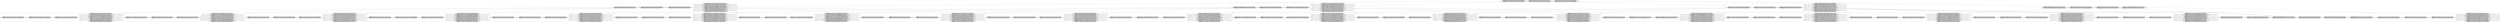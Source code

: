 digraph grafo { 
	node[shape="record"]
nodo1234567890125[label = "gAAAAABgll6R_9EYH9oj5WRpMR9l73B2flieUq6uNAEggA7cGlhPCxEjCHQxZETF4xaFBkpBcjK5VnfNvjDEjk61PKb9MnDHdg==\ngAAAAABgll6R2CF8JPhwTEo7J-cPDLnYVbPsbAliYfpm_mTQkYH9yQrvTk_wnFJYZuiH8Sad3uHrRjXH8VwDp1SHqJNBj5OWMA==\ngAAAAABgll6Ru3tqNVfPbl5ZyJNxCAYXUnAgnynvSvVrURydkfK08f9Jg9hRLY6cxmm9CWK2jppNIwb48mNqikZj6J7HXPFeRVt2e-ee3VPNrkvP1eb1ZXA=\ngAAAAABgll6R_SXVNzLCcfDSpT0_EKSvbYbbF2382AQ6DWHT0luV0A457wduUwfwXxE7iNuGJUyxZ6Xj1LSxtO9LIovgxadB-A==\ngAAAAABgll6RFxmFYDEqoMzr8kMHl7d5rr3KlMxd0Jw2_rcuSrgoZVFuIks5KA_9ctCZul1nYz966XF3hw8hTsQkB0GL60dNtw==|gAAAAABgll6RXgGNlluBSSLXoZEB8FSZ834MTurox1e0YAd-W8wjPTG8_BDNkiMYADBERX7W1nri5Ow2SjRD04I_x3DuQvWG6g==\ngAAAAABgll6R1_1l5tAFCseSrMjl_2VXKqi-pmLxrNYmi6OHRkLwSUCWv-CMjgadCWrc1slk-yEumsz40L243Yf0F8rnNxuqZw==\ngAAAAABgll6RTyHPCuSCS3twclqBOrlBgRiXASfRjYSf9Q-ii5NYdOWiKPUhQ_zC9Y2hNPCCyi6gqkt8cL1eX0JLELTuNk-Lnu0FhlWt4mxoN-rvX0cxZbM=\ngAAAAABgll6RCiVUe6Q3ycMscjI420bpj7vudSm1qCodVXbNqL9ZEEt7rqBdcwGU0TXVBb-ldG2pbPSarm0R_EWTM46n-21giQ==\ngAAAAABgll6R1umssZbbcZx6UrCoNreGii6LpAkBmnwcpUTe8eG14-6iBJObDBr4IR3RdkXpziybonQ2NDvUDeohDKWspAAYBg==|gAAAAABgll6R1YlU6tOUoV4qaoZXAiNwnlv1IxIaJrnur-0RW4Jk7I5JWmOH_PFt81I0WNfNU6K4YeUMPZ08ERFCW5-6BAInAQ==\ngAAAAABgll6R9OYvl7fDDGf2eksoQDiA2zM_dT0K4vyXfB7BDvehyuHFkDuB9HxZtesn6HgxNbjjymTR2HiuZAsNIlnJlnG2EQ==\ngAAAAABgll6Rw4BmT7SngubgbgH7Rk3e1zEbQdokaa51c1ddUZyIbccmWs4CiixoEDd1QujJRFVtvJIAZRvCMDLb3E-aIeibgRApVXhLjkNOmN8z5EX9BSg=\ngAAAAABgll6RZJVHBIb35BNOe0ijvyV4rcWt6Pg6MVzL0Ymgj9HvJ6jZGlma0Y32QHzvimdkv40Sg0PTBRS58ZiTjyX6ReCXHA==\ngAAAAABgll6RZy9vIiKM6QgAhQU3OY5GT6ujTNXp5A-dnjbRfT-cOJSUsSftOngz5wsGDjUhmDL_AopHbfKDrjkWHh9FvPoRRQ=="];
nodo1234567890105[label = "gAAAAABgll6Rt1HZmTNCBc9r1yPRvl-2gLv2YH8ZlHiUR81XFsglydtlqsSzNZdKP4x9WVfSRdVDkiSLoQ47L8vAOOt7eZcc4g==\ngAAAAABgll6RtVY_fcQwxcpmzRYVpE6gXKzIh4gFr0gHJECSHZMGtXxJ59V3klwZLDuV4wzHJQ-DFT-Lq7wpkaBzC7rNqoQdpA==\ngAAAAABgll6Rsozwct582mu8JKYMapn_8rHogj3BIAVGBUrLM0H4ES-nGqC6xYzsuHSDOd9C3jKmoz_PrLf3G2lpV_JpVkUlinEoSZKrsW_mszxl-BBvuwE=\ngAAAAABgll6R3Zuk2W9AoyFrug7Aq-GjU8wiri5ZiP-uwUhSMx6u6Mzfbf-2I3e8ACktBR0LoSvPF54NlpSsjZlI41kBtXOwyA==\ngAAAAABgll6RpU6QufRHiAvcTUHVf-emMtb4YKlIWtXNT2QZ395o6t9A1FDFpVu7xqlxJoIk7g2LOkBdN2mSo8kEnkmY5CIW6g==|gAAAAABgll6Rd0KJmIbUZ3CUjjUd1qVguGOSpK4OLj-qFkA9EIit84L-w_GgYCBrnmmH6CyD-FwXxcXQ8u4TBkEdKbTdGLwnDg==\ngAAAAABgll6Rm4HMTt536DgmjwahcHUlk93FMlht5uodZWC0o_uF-bvQHejjrZhROrME76GUsmWsNqZaOT9_EIqDHu-NmYgWTw==\ngAAAAABgll6REKMWy0UKq3OS3CJUOLUeSHHeGJ79Kkyy2DkR4gR0UAYUNooUCKC8QRuEbjTUJqzJb2iQDmrXA3awDRdTBBeK8IyfFGW_5NwC-XBc2vLeOvw=\ngAAAAABgll6R068J0k7UGCD4ECFNjS5EpM_Qor8hExs1jMS-8UqbJg3PEKv_Pv91Okd8s4kP7jLAah30EIH4GwRcGwe5KO3kzw==\ngAAAAABgll6RjT86AzBI-AYEJaAZtl9Swn8VhoO2bkWMp7tvMyzB8xfsVj7URoW85Pi7-k8iMX49ExAtNdF7rS52dVHdVUCnFw==|gAAAAABgll6Rs_QhizS0Kf-NJjrPZYZceIGQViZD1derkOMqexkPtfRHpHRVPZ88BJPwT85ymyli6K0gMnpDvNcP27DZmQdqGA==\ngAAAAABgll6R7G5GmCZOyViEAzegPZS6HwMEo3s8Q7ZGCc_OD2JE5A5wD9gcVuWuIbuNbaDo49c7q0fbTuWZgrC-EEjoXIAjXw==\ngAAAAABgll6RT0jkK1omQwEwd7QgUYemgItWMnv39O9HEBO6xbBWzYX1bY7QOEEwMLPlcO918dZrumDh7cXuTRX2EWivOznSv5wwtMmrSpsSqxEO4U3anV8=\ngAAAAABgll6RdV-LJcgaGsteZ2_Pol9QIBpVlQHUx0bVdJYmBbEESthBLCn2LbwagbpcQA898JVX0OQqADadOoTQnIJV856uQg==\ngAAAAABgll6RJ5f3Rg2h01c3dAbUgFR4DQJXZRttoeKX764yq6LNG3kaBg8_Xb2FjrbtY9Km9TCEp053l-ZYBHy2TI_DBKmbjw==|gAAAAABgll6RO6PkkHf7nJCT8ORWeNNou0tfWWcK5H-ozzGaik6xLxIS0C_SEeuZ3I_QXaMV1rqeHWFf6OuxK8HGfdRsafWMDQ==\ngAAAAABgll6RzclxkQnReUezKzxKWytNV_18MKRlePZcyfxv633zRy5v0whjj22CMwGinjZ1bzFu38DSUnyY435u4-t_JF36Mg==\ngAAAAABgll6RMId2Ymb499xDO2DqWDkfuw57_zzcVFNqmxoYIpe0yY5AngyCqRCyuYD5o66Vx46ekrIIhH6g4ZXk2xN0LeHds482hp22lVx6HmctlJbdWZM=\ngAAAAABgll6R0eGUWm0BkSJKYcU8fnF5UCjp76V-xLsO1qi5-32QW7ijccMejKjyHrth4CWF5zsEPWnBR9GoswZ8zouhVR8YfQ==\ngAAAAABgll6R5HPPfioSS8FEKMMKyCpok55LXQyEfpErWGcVSZZfjhLAN4dF084KblOeonuGdyoR5eUuS-sobesloSJtQvfguw==gAAAAABgll6Rt3RfOSIRVl027oauMzdfHSc2TOibpFJYIoaRHNIpKDJqsM90KGcSuXHOz428dltEHYbNqBdMvnaJzqW1DcKIfw==\ngAAAAABgll6RRVOQEpqTyHu5BBCJ4v7CK_N9YXhcedVvkSSQZCwP3UbgQdjKBj4weeXGcgu6_Dj0crFIhgQfrgarhi2RW5r0sw==\ngAAAAABgll6Rpy11kWWnqwT2tbXVH_t0OdDeAhf0_bpdnKHzXUDjh7487CP7TbW1b9N9Iuo071EPo7dmWd8CIPKC2OsFIhX1a1eVtoesl_Tyxnmw-7gPGbA=\ngAAAAABgll6RLB4rpndR15QlF-uzvQgWCa-bSakJ8OLsgmntqYBjoV8LWrIaw_qYS-OtDNw0GRXPL0ipJjhX-vvPBfLn6_ZQ6w==\ngAAAAABgll6Rxk3hu4dLKq_qMJlFzupyNF5u6aekccPFuJIPwkDVCYMul9TFEw00Mw6g5wiXXMdW2tQJY3uYqZexaJv_hSgTFQ==gAAAAABgll6R4Zu1sU7rkFIII6ReQy4fAMsyonqCvBGxH-zipC3zCDZmqLAyMELM3HXRZz33mJO9_JJ30cIilP2S881iVgb2eQ==\ngAAAAABgll6R7CuSmSmNPQgbt6P_WpSYSckaRUAPMP_hiX0BJCoHBA84R4Da5uxXU6rByaiykaEuRvWzCv2lKJxBzIUxtbx_Fg==\ngAAAAABgll6RoPlQoORYXgMQUnY41nL2zU3t60Rizhuh67pSPL-bEWR2efo4sFKYFyeeW9jNkYUpOW2CS1y-W9wo8maUdckloW6VcMCA_JEGqgGBXKc9SLM=\ngAAAAABgll6R0-5_xQpMwsAouXen8bfExFNzLk4evcO_N4zAwGu9RmEis8OWrEB-0RS8MV6GvsEU1Pj9y6GUFBX3pKX7zEgcEA==\ngAAAAABgll6Ri5YXtuCVKhtWlHb_fTZQERlbeuNZGWPZJjAV8OgdEeZ6ANgQEPosoLLzwdG-6pnhEEqY-fBn81ysunBPqAbJiw==gAAAAABgll6RKP-e-06qbAlFfaZnGuCkwhXinrTCK6t7QP4ReVusNM99h7qvUcdrkVvu5aRKZo8heC48DiIVs2otbK9bWuRvjA==\ngAAAAABgll6RT9eNfQMyuICmR1sW9QOryGzIHML8whudztrqekiT07pk6HEavkRCMYzAPGM5_1t7PEIt2-Pf5cnyGYaTcTrOLQ==\ngAAAAABgll6RbSTljhKhh_f8aVTNviQXZ80KukoUGIB7G45bElNR4H1JzOClTZhr6yL3OQ3J9r-e5P03SHQ1uQ6iYKWA18kZGJHM-N88cU7eOz7jKRxMs5M=\ngAAAAABgll6RhLeULEFvTS5Tp2mOdfd0b6X0mYa_FIShR8XkWGZqFkItk8oF4JfqMY62nZA9TjzhSWVtdYEmz1giEcGVyMRyGg==\ngAAAAABgll6RUmS-EIyivYj3-9LHvqpIDQpMYmrCgXL_CaiZujYsMOKnF4V530slOKDTy1bjwge62iAi7JEBnibbeqc9twICXQ==gAAAAABgll6RxxgMdUHW3vgY8F77EiWJ_ZPGD8Vum_huO_1KyOBkxURZQOQQ4RzTHcMd43pSeln_9zJYStMRnoMJ63ihLuusVA==\ngAAAAABgll6RmAZQU3ZrTp_q-fikb8rp2wopUYBckPumEHFmPGu4vj0bvwt67UXCIVYnfp4toeAEJPhaX0S6Ce15b7ptus9O8w==\ngAAAAABgll6RdER8nimzKx1To7983OPw7gCe0htl8D88nHbPSJnGZ3gUr2_7zR66FZM3ji8f32IrDLzisgPxmgHv0jL3fAvEW7m_BcsbqxHw4xJvUam8YqQ=\ngAAAAABgll6RDa2D51co-4mXEJKSINXareOE3e-VElgJ3R8iaXlYFAV0cblvct-gPeBI2F6LXiOdBrsr39fhbDwX9cXNzChlSw==\ngAAAAABgll6RcXfoshK2QqJHlTo1SRgoWdyayFnwndgb6OJC44Y2jEYCGsTgzmzKe8nul0vWP_QFo2fDkhuuQjPMNkZNwv-zaQ==gAAAAABgll6Rj5SU9QHTBUiljhaWkfTebIZ9GJrpD0sSq3KWFpDcekXD652nVb0zm5mU2gC6q4qO_nAqt8HI2ixbYL2GmpFj-g==\ngAAAAABgll6Rex7ENoMKqixxRRlQ2imGO90ubqitgmIjpclkL2ZDzwNVfHfmilYt5aLrtb_Y-_ZItoT-hBHoVqk-ZtUV_Ezc1w==\ngAAAAABgll6RKGoMceNoWwaBl9UvRNlzLogC5Ifi-eBT5pJexM50fXhgq7XKppePIELsROPdlqK4snVoDDTvKpHVbk3NQzRfexiT5zQjsdGyhFQV5pfjsNM=\ngAAAAABgll6RzMqtr6Z76Osd8oUiaUmtG3zWikULRtpO_itIlDmVKI_LGu_U7o3qbPEhW4Z0wZBUa7EVlshObR407uVw5w1NIA==\ngAAAAABgll6RYa4Quz9E-2kgB9PqDSf8PFwiAGLDDWa5VpN_WOyb9V1Da3bYvZoKI2041x3vf20MK7uy-plBxMh72LEXOTK8LQ=="];
nodo1234567890101[label = "gAAAAABgll6RIwRSm7GirMJ61fYeEnOLHcVw4Ua43KKtASnnwl3u0i2mP2laF3PT0mLYoTe5yO_pGxZxFvoeRhBA9TwONkzclw==\ngAAAAABgll6RteT-XiddfX0HsYwgMEBDGkr_HgfERPeuaMgO_HhLa5u9rliBoDnrMqVlNgcVaBVESHphAlIGxV16euWaex7Pyw==\ngAAAAABgll6RuV5EwJohO7EL7B-vrCX3B_q_jzrkzgLk4q24exZPUVAsqvOrda1Bhd4V5YPqXiD0GSrMAB96VEPM3el2JbEGg5-rPB-GTFADcPK4UqwONsc=\ngAAAAABgll6Rj6RuRWuTWXNOK4m3iFor_1MDlRyHIiLwa9v__rx5pU_5OFR4rprENMl2detrgUzDkx4MKlqK6_HXQ7dFwDK2Tw==\ngAAAAABgll6RhwkFnP511wfxyj2AsrQREwe0lKwzdhVcZXfq1jX3KjhEfcflX0H1jv2YlywbWMl6n8n8uaIpy7kqELQ1PaF1fg==|gAAAAABgll6ReT6INBALUqak6P4C-kl9uHahfOh8il2FoKtGibfxzgHeiuIfzxmmWpasOYEv1CW4C9Xi4snkxMhfiKrFkeZY_Q==\ngAAAAABgll6RnbdP8pg-7hx35dxSgCgeuwRxopVJV5bIoqSqYAkrczINvgfObZIxL1uawJCWEw512zC6XyHP16sC8LniWXwvcA==\ngAAAAABgll6RW2FsnGVUKMN_qEHnvX_OKZt3LbgOOhQYc48srXNpezM11fijdwKpChrgS8Mzf8kKbtfrZ0RwvYeCeOS-RZNQMoz27KEbbXIFCJwVN7RYsSM=\ngAAAAABgll6R7f0KSFKkdTqRC9c7nY9c69NVE4DAkh4CZ0_uKJHudebxdwPmxbEPBn1Ju-0u8K2Myo77l76sKuiPNZQLqWMDeQ==\ngAAAAABgll6R1T952dNpVG4VKYqnxT_2hpndnvrnXaBVIAr34susDMjGSKkOdq8YxvCu9D60x-aVhKgT1VNXGfqFi0WkwX9-wQ==|gAAAAABgll6RagMEEhvlOJ6msmOGXAwxnfow_ixHsJbWITGQSvfwU8wz09vabMBomhAHOgFWSjyNNHSMup_asr_EFND1CcvoJA==\ngAAAAABgll6Rhn2G0M8s8uMb1u4FrLnXW_-9penD7i8rvh_ulVXn0xNAqnnTXfspqdzomaqlYzcvjuCkfMqClYTBnBWPtnGvLg==\ngAAAAABgll6R9qKlB-nOT3zOAQ0jABksBPBOr2-_jhsAyXyd1T6RDZ7QOX_gqy_rVZrcmgwog1sJnvI4W2U87c3Z9jkSb9tr1VjctOTX0t4Z_ikyQeWHHq0=\ngAAAAABgll6RDTuB4Vz67FjybAUKVAt1Ssi4Os7G_FAJNI6YqJm3aB8wYL8eU-zOR8ui2NdMlhvQzhambGqWvNXmH3w9g6jWnA==\ngAAAAABgll6RjfVPI0CPRMYqkOoO-OXlOHD3wxqYskowYeLq4rB7aS9pB3v026oDjmeo7S0-4lCUPTSKc77uMWEcLOm9ZJklfw==|gAAAAABgll6RMBBlUqwHK-s4-vIGw-Rf9FBSYDmEB_bv-F2Pl0w5vQ9ZwdjhhlCV-nqHAydzvuxhk8gnvwZu_deZaLR4xcQAwg==\ngAAAAABgll6RR3qxWu9lspF-k5i38KE2ggdzZQ1bhXZ-Lqy4sMltiFBNp5h1TNpASZxGH3-_L9qu8KWoRJwmN9JwyIrtIpZDxg==\ngAAAAABgll6RA-7GIP7TBq2E9G7hFZxZSqMB3BkxbFnTC0VrNdlmGN57lCrnf3Jf5oLBHXjQgnNqSFx2aE21NowjHbAoGgaGHdzV622t5xM3URjGQFrIZ7g=\ngAAAAABgll6R9f-IzZ_z0vfLrRTnoZ6Tp_xwmd2SlT8nZ0CyuIHSKgUJGV-ybSeoFxJHhhd5NqOnGiFxDoXksn0Z8fZTJzvVLg==\ngAAAAABgll6RcZalLnwSZLZIAv4euO1YEk3Lp8w2dg3hEXcRncH5pXT3QQypjgeXx-19QjKaZR7xbIuCBCn5HzIFe39ZZNZYvA==gAAAAABgll6REMYCU3CbVbWgTYqwK8z4V7ASxshgkJo1DVamw6bWFonujS_b7ai67YVZD-VqojhVOYn5KgBPRMfBGkrTTV_DLA==\ngAAAAABgll6RWiByGjYU8glB0Lt6eOYvLG-d80z1l7ASRaeDY98Zlpze_cmcY_7t3id_oBzF3itjTppIM5iM9Itg25XjA8P9Hg==\ngAAAAABgll6RH-G1c1TaBOjmAramU9QhU2aKpZi95X8T2qRSPiXQkPTQZTZPPtdtvqEFkjyqkv9vdL5bfQM0u3jel-TQl3JnG_8xfmcWav2XxKpD2HhlrvE=\ngAAAAABgll6R2Ygst-O0oBjnEPC-U_PSgdVWcZhXDqGMGETvmqBwrYUPnvfJdAYWfLHxTwAJCi9Gc3zympdhJhqxxa5ajR1mwQ==\ngAAAAABgll6RDizFktHSX4TSC0Ef96tOCR-JMDBwIqUifAWCuVszW9uCYWg0RcHKGGoCt0Q-B-bIu2YKN04nNpPpuzmPPbpt-A==gAAAAABgll6RA9Rp0Eizf0YjgJhQxRYkYqcHOvEsbGGzgqiO3TKfvv9PXO9UIS7XeweF1Z3e4S2E5vnwTjPOdt9cCvEUiBhElg==\ngAAAAABgll6R9WphltrphVkWh_P3OSK-MOnO3zxIE-4vWiFRoywjC2_B9hZ1Mtw7tOHWb5T4YSOV8UXcWQxG08iZ1hxocaKMpA==\ngAAAAABgll6RCrHRKIX5t4cHcB3n6VQAUpTgJ-8ZZApeV_qRhUlvbmSDJ0emOvDu4NvAy9Kms3voKpXT53asqO2v1LEmV1Y6YHmo08UT_cY9OIwJ3DFaijk=\ngAAAAABgll6R74mMVKXkiduTBXlqM73xyOz3-citsvPq1Pd78VqN4sudqFcKZgYFCF7MUOAdexc3BvfPr6zQ3aKzRCONNZ1txw==\ngAAAAABgll6RzgxfTwfciiXTJycIvS0zdeZz7MQktO5Hs8k89ezRNW3MfkFXuTgyKYzT_mSX1oGMh6-e7B_kYi7tVxuTm10y5w==gAAAAABgll6Rn4UVpIvFHCoPkg0LJSMRWWdJm1zbwyJtm3phiKvXdwI4h3MKrJyt-oexvqck5djLgleI4EfglXvL8Szm7lZOcw==\ngAAAAABgll6RUZb2LbLsT26wqtJc4OLvuv_NZcONjybb9ohwQyhlH9Xd9C4zPaeTEFwXZWmMpjZwh6gIShAhiqmGRMljNek7GA==\ngAAAAABgll6RuiQbGqL5Am16jGuWe9uj9v-hPHP5LPQTFVpVVSlxct0N8tyOr0NyEqBzIo-Y6_-aTFPilmya8_ASrIQ5wn7CmoSDTCArqeGloZyINf8Ewjo=\ngAAAAABgll6RxjfLF1EqyJC1jeVnrQjCPLe4O90VfR7r811H1Rmhxh_qeXH04YUzflH_W4DiovlQ0kzPyHG280wNBzDjHkG0hw==\ngAAAAABgll6RD6h01iPiOn3DvtHm5CpMZGjY4AfgDmHicwkBp0WBQh-3Vn1ql5b_hr4igNUQmrjO_LjkOQ7XRMcjvGMNZVnxLA==gAAAAABgll6R7DeSlgoDl-u-TRf60qg5bAmtsHvQg03Al21CRAlOhZhmg-vlhN8-X-gYfYG1xhEK-GUJNoonnIqZTa2uDc38bQ==\ngAAAAABgll6Rnt5V3uVKVYLA8eHn4ltBKbaaXbT2X7YtSrEYT9YwzXFMNb8cQXgMDlJUcNlW4veCJb2jOGzRigeJe2iX6OQPkQ==\ngAAAAABgll6RBQedcbm3-zIa_50p7QAuyn8cTxsgODITp80yT2Ii-9QKzgeymBVbE12WAftlawgT-zC707rEx1WrGrBliBf3tNE1uv41idWPHV2i-cLrQP8=\ngAAAAABgll6RmziHm5IOuQhu3F6HFbmPuH9cbfNf3jJQPehhe6Dpeq4uzv7hDwfca3kYaoG6L8a3JPMji-sX6qFG4ifjhFCySg==\ngAAAAABgll6R83y5h-iuMNh72cgmmli1TCPhdpCe8_4N_BOr4fm58_aBnqArl_Ozo0by06NYrKmQ7FJKE7PtAvCPibcTBP2QJQ==gAAAAABgll6Rq2JeE1fBymVNnqAhYlH4qwMx0-enQtWdlj9FPjOxN2Ybwy8ESx_YoEAaliZcprmuTOEUjJaXiVPD9Mo6-FDOcA==\ngAAAAABgll6R_wIwjtU44P6rhKb5KPU1UHZUINF6olP99O5WtxfRlqwUoZ-esF7-VfqnbiJd2s6rT5ldEWUqJU_zQ9Q5AWdIWQ==\ngAAAAABgll6R5CdvIyDl7UthnYaag7gvR5X3p0DhpQA8IxFkRPgxkkditXjeoy8CMJMSAJELhQHZ0zNSwoAivu8qLbOWu698m_aEJc3jRO1TCPWKydt-fUE=\ngAAAAABgll6R48XOdXuMSFbEfCEvgnSL2USVmPZWmUh8r8AZjbfw9udEY2mJSDF9lbsChXdtj58JPzE1g-S3ea8cacT8uTFzPQ==\ngAAAAABgll6RYsZBZd9teVz9iU4Ekr2skK7gBv2kkQvgWkzLHcAPsHV6ZAW11a1RDKe-69vlbYjf1wf3NhH4WSNcfqhZ01rXvg=="];
	nodo1234567890105-> nodo1234567890101
nodo1234567890106[label = "gAAAAABgll6R0cYXlvBVtBlM8M4lo4VD84w_rd8iCaMzXRlU8t_ARMDeotDuP0fJTzSYi8RnQG4o2K_S302Dr9uXPVtjnWFjfg==\ngAAAAABgll6Rd-iEhQfPGz-oY0HUkYlqkx0-NffwzfupbVY666r_9lndp5PqxDdrFrSsjbqgAdSY2Xv8vSPCOwuVizjcyi5h3g==\ngAAAAABgll6Rxvr-guSxLQ5PTlnjpPkHhRo-6C4k1BCZv8twfUIhjFmUe5o_XoEdsVRYL6JBd2L7VvvcWG32_yrVCIwKg16PbCKoMJ1acjwxrJxYmDa62NU=\ngAAAAABgll6RGPaeGlmgAYkh1BUOexY5m8sg2OAE0mPftGNHWvgf8sFbn78DREf7ced2ea9mkeE6s0L-SG6Xm7Q_AwoGO03BKQ==\ngAAAAABgll6RXYVy3ZWGosLl46jmeauzG_2CTPKCjke5rl7a6RHankreYgNLZu4LVrfcEuv-26gntr5_LnIU2KhBoWXM994FLg==|gAAAAABgll6RJb716oYHDfjRps64Um0gcs4xANXr856OKU-iKD1tVaHzPwFdbEFIsu_glV45OBTv-zGn_34EIfiXcpkc6uaAcg==\ngAAAAABgll6RU5WbjS3ZxjBue_AulnT74Gqqf5JExPCOUeK3GKiEstlVOtTqL_bH1uawS7aS5M5ym3WzjSGSYeUJ_-Wx-G1W4g==\ngAAAAABgll6RSe-g_j8XCIOA9ycgCYGEBh_RTFAUCQlYCjzd44kmS8uqjzJoZ-z5604FhHOHYzy9_IBXEn1zPbHedN0gw9kVGSsN2cW5oejfpc02D3usCfk=\ngAAAAABgll6RuytCzqOvHIHJZxsIWs5Eh8D-cm6DopdQQJKMf71jvZyN4vl6hmf3pH-V9_OGZVwKEWfVnT0ToMrS9a7UVopMjA==\ngAAAAABgll6RqQk6omzlBtSO74lhejtP7jKK9d_JUBJjecMo4BG6Zjl0GcKc-xugDrSHQXtigeISJfLSXXLYEDTGveXDdTfvRw==|gAAAAABgll6RBIeQ8u2demI5AS3U1Jaux9-x322uTf0DReV-zqxvBslomMWsvZN08Is2yidZBqZhaPHTudx7RLlVhLjXU_--pw==\ngAAAAABgll6RLOFZAHXW4YQZ29BdpNx69UqDCXNikQWW0aWeEzyQU8eS8Pvl55__zbDpGSYm_nPTfdLkFgtWP3KFgBqE1DNbGg==\ngAAAAABgll6RcZuikb3gYqQ7fiydCZjyPyRcFjIivwUH5TRPJIfaZmGrlSp-fEN47jpjDcCl9G56NzxpjgD-on7nwUgudxxr4208dwtlx0yDS93guOvwz-I=\ngAAAAABgll6RqVCEEUvDJJLacxPetFJCEjSy9E3v6WnqzQRPI--SBiy5YDjPXEpH_w1Zhh7oJ76K8grCU-59rpMNc4b7fw__qA==\ngAAAAABgll6Rr1drq6xaJu9MC3_0QkfJgtF7W5oYM5zEc7C0RMZXte-KIt4nsZrrAOoP5RrE_Vu3AoerH-m1mKt5m9ii4GTVsA==|gAAAAABgll6R0Hsa-jubiXqCPkWGHLYJwC6mKlLQdJAOk17o-5kEBq9bBkxpa_zWH4hyY83NdhqaaNRodP40R6Xs_8cHx15WNw==\ngAAAAABgll6RWY3vSV_ZKiDJTN-Cvc5on6Y8dsIYjGf6bw0qI5BeTtB-TxTzOeLO8hrk3HVLVj_2JhZfmohp_ZzzbbLIxioPOg==\ngAAAAABgll6R6gWibZCh_ze76fA-XldAY22x2sMlgvBVIZNYb6wcMjvGdenqFh5ONK35u2XIWD_N2z_wPRtp5fSQ_h_WVU7FFLhpdZv7NK8-92S_z2pl-JM=\ngAAAAABgll6ROVyw9MmDu13niNRjB-eyz2s9r5r67xrGIZa4vs2blsx7xqG0nxfADurvDtWwTB6ssh8BOnocr1AQLIwwNWe-MQ==\ngAAAAABgll6RX3wjFO1qzSllLbsxgFkOixuirp9cHawvYEuGeb_7O-6eviRSCtEHHdUFiL1fZJMoJjENCqfztEDw67Kij9LQGg==gAAAAABgll6RkFbS9z_k5gV-MKJ-lxlCMNE9cafdr4ZhG4fmpd1VyfVlW7xB8vYjKNsgwkihYBAxCgKEriy2sx8-KEpgyINeEg==\ngAAAAABgll6RgeOqgoMWh9Zc1fLqhazJxGrqsxLmtvUiA5VJyGs8f6NqItC3bcTj9mgD65ZgNrPyPhqyhE1wh3KDkuDwBlt8Lw==\ngAAAAABgll6Rfn7g6JMak6bO5esBbXwXLyKYuFUGVoAWqkc6FAuWjv-gJ-LviYBkNGLoOyiI69W4ie-D0mENQZhlQGQlCGh3ndpYe8PJVc6CtHgVYaMoj6w=\ngAAAAABgll6RyaQTclHMc8SteGO1HGL0u4pbt44SdbPLCb-zHEkpuOM2Oo1IMXKnBgEzzp-omK9LXMdHQ_59bS6soe9LzN8m-A==\ngAAAAABgll6RYRIwWHXATvJYiHofopvR-aTsz3oEKSQVmYy8L_LvZYm9duEexlUzmkge_SP__2kYCqQZ--tlzSymyJ-sRVrVjQ==gAAAAABgll6RlXPGDSIm6gWjQiKAUtXI7B68joBMiSNGB0D9ADYXeNp-ZaWcp7jMZiWZQZ5DWa3v2hCY79A5KMFSV1dsnnQ7hw==\ngAAAAABgll6RoL4cnqTnG1jJk-ERYQGlt0E_sUbK2fZHOncWu4s1oBcjoB29CY42wwDBbmK2Y6HMTAtp_jbv3sbhdER9b-YdwQ==\ngAAAAABgll6RrxLRq10l-xNuSd_O-lTsLIY_lvoMAxvDsILjQTXMfwztNr4bwcbaw9NnM2SNjlzYEL4KdbZMl3YDjb3ww2lbv29SDW3irIxT78tm4zLZ8bE=\ngAAAAABgll6Rdj8ZEvnPSys34T0D_xBx3hlESI55MKu8c81UAVZe9j1wU3nyeOvAHfp0pZfCw1nhjHTFG2FZhWb_bxeyY21brA==\ngAAAAABgll6R_dfpWSkoOGA2cNlxD_msbZff7JJnRNj0YZvFUMwa9rOkRDcvcm71NTGmDmDbSsxlldqMJbPig5Fu7VrFDjV2og==gAAAAABgll6RuPGk2JutR7RQpgWSVyIaFkkcThQPi7TZR-JjTBXLZVRMgCSMi8IVMs5y4QXEp04d-6Gdp6pRIBqkDWsYnKt1Dw==\ngAAAAABgll6RmH3gc3H6jM5Jb_sTR3Z03Uv2QWSY6eDgl_-4Rr1ALgGHPUstd84NR3jhzHLtm3MhjNBkHvIrdvwImjS5uAK4pw==\ngAAAAABgll6RCb0-0d3kpCd73prhKY59HTYh9vGMJ9JD3gKMVATn-ADXe4bH4N9fbOE-tjPNKA-0um04Ecr1GpsXiujiO9lcw0EfUKSbLG0NCFFiTYKHYP8=\ngAAAAABgll6Rm-RbX5OZ37NSz9UwNCost3UFoTZ5lTrzIp9u6QSgbXRFr78ZMTAyaKxckrAw-Q3HO_sS4UZy73eLwYpsZLoAwQ==\ngAAAAABgll6RV71ZMASIFK2BADDqwUHwBW8zuFhEC1SazDwLyw044nwkRBwXJfoo3pcuMVVXRUzZ6qxBgXFKWUiXy6VII11VzQ==gAAAAABgll6RO7x2dgb0PMHgaHmnPNYD41JpOJJn0XktazyBqZpn_uZ-_v8gVY6cT2Koj-qDb5WWpsAP8yZz0rqHQhb2Pmrhkw==\ngAAAAABgll6ROBpTBOyCeFunh87YggMUT1AIIIGrDAqINLgX50aI3rmlSZ_WWp2lzJay80n0BXfdPHvtJ9PtgW-ejW4nnrbeqw==\ngAAAAABgll6RT8KmoP9aL76esk3sxgTjX1hWhV0tYQmoQee81Y75ZdV4t7BSLLJ8M6kokR9TXFCe---6rIZFWB0BF-NPj6kXHifCRKaGr023tSiorv_OUhk=\ngAAAAABgll6RVfzOIdJjku3wlON_RP_bxhgOCyK8PXAtv76-YiNLueMA0db_-ZGbGbaV3EQKAuVxHdYaBI04raIhBOXh9jNgeQ==\ngAAAAABgll6RjZXuEMuIEy_VHKp83JTeZrfedGpEB7myBZyQ-YE22tgHIkzQ5t0O2a5WYk9VeON754xKuNb4FyrgOJ373aJSJQ==gAAAAABgll6RSQTVJdAKnBYhjNZCLhsS6Xdh3XSABaAWYd1SYZkiSNtQ6EB2DlLpgQcQ9o2q2Ms8-vk0TnpR3H30k2enJirvFQ==\ngAAAAABgll6RM9_2g2r_P_n0MvvMItgW1qBYs3k0vK58oahhtu_8leEZo3GYVw2zPxWNU31D93Hk9lyaoP0OHN7ILfHewc8WNQ==\ngAAAAABgll6R3HnfM1upOYsHNBB5IKJj2Izkqy5ux2jx_Xj5Y_hUKwVUoBGup7zB-aeo6NM1UbxaZI1vxSmw8SRoDLRBj3nzdmRmJToxsn0RS6wKTJTXt4U=\ngAAAAABgll6RRAX6T8KrvPq9HJntVy2sOeQb5Svr_YcST0OUNQLs02pRq_pU3pl6DGkoSYXTP4y7gUllbXEJfc37VsQVRdvrNA==\ngAAAAABgll6RvQdgM22qxIeMZ4uiZSOJtjAfAa5rk1zOK9FrDnsWoQcqakDEs8cMfp6BzyHVCaSXVO8hxW5k6AHMJze5PVtnVA=="];
	nodo1234567890105-> nodo1234567890106
nodo1234567890111[label = "gAAAAABgll6RZk7BG2MQntNDZlifNVSbqMe9xGakkEIvl2ujVk_F4yZVIlQnnbbpF2EHuCKKuyJhV4d04X3uFpwuVOs6ycNSEA==\ngAAAAABgll6R9LC2VQr_WqCB4Kp0NUzNnAh3VKQ1SyoFGqZKf-IYFg63dxTYA6OoG8BT8pW4cWy_3EgzAIx8Nr21kOV38bv85Q==\ngAAAAABgll6R1BAR4y9vJWccgSRwEcPwoH1eYKRXf7FIoqyEXDuHua8_vsv266bdfCTUG1eaau1c8tsmkliDdBqlR8dC8Sr67k4lSdoXxWTaDCadPz23g40=\ngAAAAABgll6R85-6SwUBe0Hv6WZ4rEu2dFBOzqDX_zulf4kghkMYfJnUn6EpIIBzTGnDLrtxUTg6qihc3SCn4bUaUieaAY2AcA==\ngAAAAABgll6R9BzMUuG2I1F0pUGxphO0E4cPr08PcvSqFGcTy-gD_IDuIjhThUjBdqWKAAOo37AgIK4DkVmwriqeMCVFQtBvoQ==|gAAAAABgll6R_5HaUXKxHpqWbsgLjFo55fy4mfVHeIqNmEM3T86my2FncCGtFSaYwNARd2_Zdft98--eRiNYrYCMsd1Empc1VA==\ngAAAAABgll6R-0cm8-DqP5bX2ys4diJlrm-lhkenHfDmgjzmDW_CEyoIieqNe92uynKqhBT6Ne5TIULqbmEUwoBWA6YvyisOfg==\ngAAAAABgll6R1NLKzREW7J6vL3gaho66-HZlpVhz9UEBTCYR-lnW4wlELUNhttEpIgoYIwgrwmqakfubqNPy8iSUoSpBdQ3VlnKElelfLdGngVgVcqikkVk=\ngAAAAABgll6RsNln5Ui2MmNWCuOeywwJkSSs8u9z0BvYhbl_7psdhyUSx223jfuEVW8jncaOTCw3Ku-KU7299-Hwyb295_EUUA==\ngAAAAABgll6RnY34sFq2KPIZW-pb8hhtEnnpK-qT971yqG4l6X_gnIeH5iReeH2nJANldeZ5oXtqKfPD5CXjowkThe9Y9ft2TA==|gAAAAABgll6R7bw-BoJzUL7vmP8Lw3LeGqIBEzvgysLrjDqTMlzrokYxDqyg3z4m1yfvsx2YxM1xBEPg04E5eoSjTD9Bv_9NOw==\ngAAAAABgll6RuGYW9LPRo_A9wxkFCQb5xdskVOYKsBuisYE9ZNAkWtaaufa4HJmZsKG8tQ5O961wx914ibHmVS3X3Ir6wkMd9Q==\ngAAAAABgll6RdqTbIPlOQQ5pIzW9VweO0joqw9euCrJ25E-FsgorGxyIt6sdbR6JVpuzBUn87syHtMn0AZykxn7XnJjMfkw8k_p2IEaJYs9iJXbvmt_y4Zk=\ngAAAAABgll6RKNKeD031tPtWRHHMa6APWiN4lDJQEvh3eCPNzRMj0_czsR-pBXT_Jm1_sVAvceEgbJd5wv237hDiDBpIA9ZjjQ==\ngAAAAABgll6R_bNLxHc-nn7G0ULdBRKOM4f4cnYRLVV6hFpUVIuy8GsrPdK6TMsAC-zR6njyYhuGUsdY41XUJpt1wkXSFKJZUw==|gAAAAABgll6R4v5yChp1ZR1FUYk3Jc9045L_l7YhkmyivXHKwIflnOuWtQwqVzaiNkm2E3cbsl8S805KoYaWdHAiCWyIfuEAHA==\ngAAAAABgll6RoIy5ZdtqXOLaERkg96CtzxxwZn_68SN7JU6zwgVFIce28wMZq0761dw17goVV5SBv8RBUqCxyUj81GJhdcNiTw==\ngAAAAABgll6RnqRrQ2RrTJEsdAM_fDJLLhdqb7FT4bLLKuP7GwMIEGxr6DUbYF_bBhYR0VcjQ1D_wLXfnr9K0tFJqFVz_n0mrZDXBcUHwr83MQm4UFmHjE0=\ngAAAAABgll6RoNIQ4Q2-9haobA6BV441D9EnNOFFzbCMozm7j5Ezbm5fCl7X7fjjskckrodiPNGjbHV_yNA3253BZMg4llNKiw==\ngAAAAABgll6RQcW7QBChfy19ZjS1g_Dh2yLGupO_y-Z8jTlruu2NBzx7GAfyvK0q5yGSNxwAZoFnG005cJRVe-tzOm7L_i0p7g==gAAAAABgll6RKeulaU9X_zDIlL96Ihh-pCkhkc2a2cCmGu71m9tP84_1nNhqC_YUP50jk7CjwXl7pDBKDdYLKVsdaBEYUBRE3g==\ngAAAAABgll6R82CTr_t4QL0QR3iAkIkuJoyGri6jOdJDVaDRb2eGAxWNjXwiQZ3mrTgHwq4kgp4DBH6lEn5Cjgx7gpgPfE-4qA==\ngAAAAABgll6Rd8xRm2E_QFw8IZZvoefZDq1SNEYg6PKhJcb3ZTgU5gZ_rJoEkVQfbUrmGLeXFViXFIXuPM9Y_ma1rV0on8Mai4plkOphJtIeVfD80TRLiJo=\ngAAAAABgll6RbUdM8_rWY3uNd8w-HfsKPEGTM1_MjjjY9nTmIMK0yFUeYFdm2QkzjjIxFnZIkG7NNY3H0e2UXz8mNQLJ8gJHOQ==\ngAAAAABgll6RJE3jfunS-anbmUw1KSIN5BaLuJHPjoVFJBdeHZQIDUCBvUNssGjvfOhVQbMGhghscSWbYlLrT7e1kvStspAg3g==gAAAAABgll6ReWJTKSJ_TgLq5hcVYtQBDhFOyNLwTal_g25pBS9P9C-810RX3WucBd15cssF3k_cfDAxtXfqxG2iCs0s2N_dVg==\ngAAAAABgll6R5sHon5ybT_QZPUHsLHkSFcX9vy9Ii0LqjmRHKfqt6i1OytTK0CzRlTQiXkn1oG-sFjEUREXtALbiN2sUEC-frQ==\ngAAAAABgll6RGEF841Jtc-t7ZzzBxnYCouAS_rIG6oNi-8xwQTEDrJc16ZlVrWXMzT2H359t3llOuqx3wd5Zp-JPe7qwesvmIR-hGOu20VzCGstq7UT63Z4=\ngAAAAABgll6RMziBE5JMuVtZ60WEHH7cLPPtK1_B_hUnUPBdaveYAvCAey7mYQAhi7hsM-ebsDb7LrYiKrJRNx4_-kRhtaUMPA==\ngAAAAABgll6R1tKvkNDqzJfXBKT_XFw8jIWpGdLBE5OSmWNhgFcLOvRnt1vbwZpp4Xn9WDyBlqlDQTKypVVBF-2i7TYetPmtqA==gAAAAABgll6RCKU2lppQ1ifgREKY9c3CctUK0nyp3A18BYrAlCa297HwO3R44918YzTk0gqKnDa2CJe8ZqUa6kD56EJUnDCSmA==\ngAAAAABgll6RcVgIC2bJiIr3umCNYqRCPxHfWqP46NoAdbrzKBogWc8KAxlSlqT1AGmMmq7LYO7ChkVVxKb8irWjw1W4qMjMSQ==\ngAAAAABgll6RJDYRS7-wzHkfbpEtD4v80yTVoX6-7xiB14945HYF73AQZM2sosP2nZa8lB1f5Ff74Ps29AYw3Evl2QrIfroC9hTPqNirCmoSqcaAzjppg4k=\ngAAAAABgll6RXqahZqa0ZnmvEwQo1PNvGQPU08ecnE_KmeM0p-XtMX_TX84jIaC-XDr8Ddo75QwTcLOKUhwWVlGdfSLdFv8Zug==\ngAAAAABgll6R3p0XiPTX_CwkLg9lEfAvsR9bmK4WM6RZEJyUKvq9emdQ7oenVUT8wFQERVAnJ_sGpn5-_yc72deT4WPUE1NSCQ==gAAAAABgll6RJd4zso5IqyrHmhMessz7xDWeuR0JQF7Jal6PzFEk0Ht9Rtj1rUbygrUtLUF7XDOYZAFzgU4Wz8eRWywd_hvKzA==\ngAAAAABgll6RO-C4GxIndY8pyFOxFBbDG0fI1ZbFJG1nF_9I2Iqf2dU9UL4pgR-PrsnhJRaPkzLf7n6I71iIArsRiMajySSjyw==\ngAAAAABgll6RZ2805iqzoePbBUwOi_oVzQtUwCo-Ikp43TczvYgWiXMeqNYVAx6uggHTy67BMMZsaw1q2Qf7YxNvqA5sM00oTUgDVXgMpVlIruWGIBDyAoQ=\ngAAAAABgll6RMQEquQBNCkoUZfVf5HwGbD1O8eHVLPLHXAFqywIfOFemr1wx-VUnaw2MbSQqePxrES_UbS2mm2PufGQ6qPXNVg==\ngAAAAABgll6RNztJWf-JZxbkX8wuzdM42kH2hikxeJW5kS1jG8SnSQbOYRpJVS3ZDThatSx4O4EXow0gYCyM4mGaVjv3YdgnaA==gAAAAABgll6RJMUKMKi016Fz1jegoN17433tljaKK-2xSoC5Q2hs6XtU6XFtELDtgaYYQzCmTS3iEiZ2Q-F9WHS7YU32wqz-1A==\ngAAAAABgll6RNSuQIPX4gfw81Y4zPtP2pquzdeFJyaY0WV-xzoL8P60fls96Dop0UH3xTtdf8qtcAQNxPsUCKSy0WmgU3eJUNQ==\ngAAAAABgll6RZPiXEgTuTACEbMK877Kdka7gF79hncFTSe0bxATrTKXe9BqT_oJLCuBiij9D6JcCB87JsMzPxhD0-Y0cr7RlZqkBaVcQ733eXjwjJO_-YcM=\ngAAAAABgll6RwPuCVSTGPErNTNxsoc1wRxFfkeoF_CTZphra8ce_cBijQuT67G57Af4JRF0yLZi4vV3tTwVrhHdk8m5eQ_XTCA==\ngAAAAABgll6RjgClM-cqY1logZyMrTOrphrRe4XKBnvKxazDbmPdoKChGCzdangV1URXS3G8E5TRyz1vQZA0mowFUqiM74T_ag=="];
	nodo1234567890105-> nodo1234567890111
nodo1234567890116[label = "gAAAAABgll6RnycixwLHwBM5m9uhbOjpTmGGpuxtzfbL95FRyiqSg2I724wGwOiKK8PmnX85SVhXcxlb6CUrypoe4ZiU4A5DKA==\ngAAAAABgll6RR6enaaE2sBk6jUvgdYAD-zjQ5WWDfMSNSOlgLNwpIez1Ob8L4ZXkRpEK_vzcmuPM2YMul_RaZaMwijLo1b3Caw==\ngAAAAABgll6Rh_-w9Ky3fOmNHraY7MA0K2ESNkIz5Xzl_Ka1rSseVzaA45bV6YUOfzeJv9YGcOozlkstzp4xzps4rhpCjtxXnNfc0mNhYiKDHMjfb3XE92s=\ngAAAAABgll6RhzX5BnoK0jssEcWbOW3XBpCF1DLzfo46LNbkHQ0UJW0k-M7iFj4osWxmbvHCC8dPnBpE0qdaxGBQr-KehA-XnA==\ngAAAAABgll6RYFiTY0ajSG2WkrCOt0iMSFdRB-egdQtYeSs2822ujpSHek4IgnJuU82yLP3ChVvCUIupGwh0myFohx-ANpbaEw==|gAAAAABgll6RNBv49uHsWL_-ZaUn5Iwb5RK_rEmnp88s-ujw-wvTyNzMXRG6-ZNLVCU-SDbO6ndBpuIXhUfgpWgBpRdj0RLKEg==\ngAAAAABgll6Rl_TTkmUqhSslLwtR7XgU_3SeYAfQVZGNwFuVd8D0JxHAhwckh_pphVtgE8e9cvpHsCBXaR0iaOfvYDMh-5Dj3Q==\ngAAAAABgll6Rp9VWkOxrp6m0TumxEOdltsxDztupSfW6aQKUI9oxjHMwEw7Vpv7KdZ8S4uD2gq6UOuT1-NBLFnzGGm5W1OTQGFValopuC1rkOQSJLB0pYuY=\ngAAAAABgll6R1VHHwtGvav7tsajmFjt6uf6MtMQLJyRu2GN0A0zw0PpDH8rvTrtiu_dILOCGmBytRQjxj3wLW0BAjlt5ExDaUA==\ngAAAAABgll6RaClTCeZLYNUKeEHDzKRfetw7LLR77CXpe6FRAEYnriyAknvgTg_FTCm0kN82U4q_FTQyedBflTiEP6yN7eaIyg==|gAAAAABgll6R7yNVNaQgRsxpFwUjvdUGotncietV_3MMbWMR02mqRR3p8omIGBoZdqUVSIqaozOBUXEGeziYKY3QnIGrAVMduQ==\ngAAAAABgll6RJhl-5NQhRVqfS9wbgG74GYPD9UCncbQDP9z8TjoU64TvNDPEamL_hLpGT7D03XNJaEP1l-uXgj1k9vv_Ugz8RA==\ngAAAAABgll6RfMtY5JuNBli7fr6hmUqxGMlXljVy0oxN49JHWRjYES14APCQl2lv3J_0nKh-qhNlCitnZXVTJZ9vFxlSo3GcJx5ul1E-rQgBsqkSSQkGmps=\ngAAAAABgll6RKw2CJIZwkoyXgY6tQjpVYi_2VXPKdVOeL6OjjJRlEe4UJ0J2e7yQHgnDEyUNofmLSVGS-QWukvDWV5ZwA587Hw==\ngAAAAABgll6RUxbgc9Uoim4Zfr9Cd_QImYKoK3wuvfPRUA73rLIN2AJrn8HFJruZkddz2KfAdNlXGVvWbZjJ1pi-pG-dpmlieA==|gAAAAABgll6RJozkti6RT5VY2T5NSgEOFldLjTh-nm7pzl-Io8hO6IidZy-bQ42oXU7piXl5VF_y61ZLEHoPxy9vYxLApa9vuA==\ngAAAAABgll6R_xszI1f5zqFyMi60fmx0-Qb2-_QIW-S2-Kzpg2J3tqKsGRm2PK7FJXif_j9gwFJOnN65qry0HjXQXnYnxLhAlQ==\ngAAAAABgll6Ruiy-AjGqQOgWBf2w_aY-UbmADUSESPLSBDJwSsuqHcD5bl07qreW48YdZVt_xlbKhy8qtrdq27eFURA18iEIODY4SuPjzlxgsX5h9DOnqZ0=\ngAAAAABgll6R8M7pda6osdUFQ0kRrWg3HdgtLX0Ehf11lndZlO5uwcwE17sRP3mGvJXZKcQmNa90I3zbMaOlWMFlkhI9utmkBg==\ngAAAAABgll6RZEfpq60Es9p3vjWdH3WrHLcRvYoxyapd1h0AJwFDrMoS5mt2Z-fBh47P0rppKErWcWLutpND2uiSxqcvjns6Og==gAAAAABgll6RuQobzgV-TErzm-PYH5xDHZNmlOsO-ecnDd8dutGnUW8CWRSvzQ9H-A9qvxMa8kw_TWG2_CreN1EqeXGp3aUi8Q==\ngAAAAABgll6R0KLaQ7TBf5Zf6a_3iaj_vg-o1p12_l5z2w7vDesqw6_DcPhwOHP43bHD3SAiBFrBnfnZa6OVAyWMyN6a6eqnNg==\ngAAAAABgll6RZ7OzCy8EcfIrYd6jPSuMS4bCX8y7ZNlt15zwBF_F77Zwi612Ncjb9jYtP8OrpcmxMa0FIJRuudNZB3ncb2vBGpZK9g_R54j6AW7clcTMXbM=\ngAAAAABgll6Rv3gNb8CnxlORJUJe2MBDIdf-WaBa7cRC__a8gx_WqXW5HgHpIJzt3tab2apAiSMcTMQ7km0WNqPXNtT91qKDqA==\ngAAAAABgll6RNF6YDvmiW9g-AwP7SQNZwTeoEyBrRYwBTqPueHiffre1MqkrHg5ie6RD1P9f_U1-l_ixO0tRqqjvSo1l-y7UbQ==gAAAAABgll6R83dqs45ie8b6CUvPB99XaUWa19qaNjdNoKNPHBmOFyJRsKPfNpILggNcqMJHt6d3_u_S9n42dszjiHafdTIRiw==\ngAAAAABgll6R5Cdq5kaqNQ9nE75RYO9DRvnGacyvCHnx1aVEYyMNX6-rj6_sRhJ1eMucsO0gByuNf86edT4tEy3lBcZxH_ZTYg==\ngAAAAABgll6RmYiouTE90zO-9Y1T5aAMIoNDh2Oh5-65SW4BGnZd1iJBmrkWBGYkEHrraNpuzVJncM8PjQXQsK6FXtdfdfzqF0K9Eym9NJEftHzSUxqPiL8=\ngAAAAABgll6RkEv5Ot1UPUKbzBbYjxiDzK4y70qG4IN0X0XlN3w6Hjnjz_VEqRx1vIjoCjla6vxyJQv6BAQxw3J6oYB9CfWxIw==\ngAAAAABgll6RSa7KuV_ev2FszCwk0F5pjf-CcQXsmFM_0Hq2KfrxGpg6X7vnJaOMOVNOHXbiykza802Dhh0ZGXwstn8GSHnTJg==gAAAAABgll6RhB5a2bPRL2o8w0w3hD_-5lOmFWTZ6iSfIbxdEIsV4m5iGtmNP5wLqzccTl5MkW9BWTy869HkVrS2JlxjeXvxHw==\ngAAAAABgll6RvVl-RCeaYzePhdS6VZp4A_scU6qf9Rkry5vetqHuXrcr_v2axypNP_j8426NwflKeIInSElxUNTXhUhlSuGciw==\ngAAAAABgll6RZMLdvf908HnJwatk4dovnj39mVWSelpOft-hvV36PmgZcULMCrKnmmrvBQsHyrkS80dJ5Dv9ZdONUE5ZAQY7eU4MnNeereV89U_VmgldBGQ=\ngAAAAABgll6RV5hpo1GDd5HOu7HG4LZtldIWQmN4FdVECHSWxbn0ebLxAXhemHm8wd9L2XYI_94HWTbdX8dj-_6drif0fwthuw==\ngAAAAABgll6R0xKXIQ0pWkjl4uljm1a2I82NFEdwnxMEb3oLidZXkiXlZ_TB3j2neKJ3BiXiX_0r46q5zrDcAPrO_ex-uhZ9sA==gAAAAABgll6RG49ffGqjuEWOhWSWTbX8vtew_ps9LyZZv0Qrr7NMQafEpJLBN7hvjLpC3HA6ZILYQ15bfIaD4RzGJxB4JUGghA==\ngAAAAABgll6RdgsFHLVIfoGnohF2B4uze8U2KFvROb5Y-WpZEi_MriN8OQJ2HStcINwITx0UzEkFOTVtFEHqHs8CcQ6sgoLJBA==\ngAAAAABgll6R8lZ33cmihxZL8-xLUD7gBaDFi3aN8viW3-cU5xjguWoULWJ2zpQG08c3mJ1MnsvEQG2I-j8lGiY-k6zglgUmBcCadLnyyCm1gKCEp3syFkE=\ngAAAAABgll6Rjx7brf6GohYYZ5RGSqPHtThnbW8eeQyy7YhDu5eFarRXnb4K9kLeLBijRZbbnbh-RhPYYPI5YPvDm6EmT-WWig==\ngAAAAABgll6RHOXasew8Fl9OPHpicB9AanOHCDPvjQQlEI_FZ093syjJYaAbgcR3p2-CIHyhyCntFvJYABWpGKAboEsEEqHXXA==gAAAAABgll6RKwuOPh04x7uu4su2Ctebsg75Cr0hrYT8fu2ndB1_TsAjDo0D9O_DGDD2-hmiUG5AUr9mEUHxB0HVZfgTI5LHrg==\ngAAAAABgll6RjA87K89FVbu3VXfrmIGt_jKgma7Nvy1t2A5G1jqdt3EJfEiF52PCkp_nnvLHHhV5nDixhUU0N5SvS-uFfyVxpw==\ngAAAAABgll6R1H6Q9kLRxQ9MOptQWqWPlxF9KJueiLLHu0sNykt1uPCOOkmig_qnBy9V5XW644ZQ5HiHGPyxtiQmcOu_VN4j_tDJEzMIUVRuA11yEt3l844=\ngAAAAABgll6Ra6DCaNFyTkvz3Qje7E5ywF1MY9ZR5bJH4SULqtVhOLyntlj8AuDfQPlLdXVJt4-ZtVok8mZOjVfEcFrk3omK0g==\ngAAAAABgll6RRUSJa4Wt7vVxSQHG4kGN86npgr6CVhVslCeG-1Jkuzlcr3sP7LH3KxHmwol8YhQvMj6nTdaEUsXyit-w8Hao8Q=="];
	nodo1234567890105-> nodo1234567890116
nodo1234567890121[label = "gAAAAABgll6RcgMuxObvfvWgBZz5hrVNefrllQGS66uUdinNdh1GHaBnJKUF6G9nzi1HietiGy59v3TCN6YEEXZtHQ9lgHHg4w==\ngAAAAABgll6RhP1MQBE8MaeDh_yFX8nRmc9QUDEJIwdKb3Vni2SfUD06dCkhSxJ4UUdGpOq1pD3ftNYmzGdUwcmrtX3ZnECDag==\ngAAAAABgll6RkGG_II8WpRjPymcmWmG3BESUhMw2KgKd-X-4SbDJC9p_F7W0Aobx46mHx-eUbXAREgOpcuindvEU-MPKS-DHrzuKuuyGgqpzqcJvYdWV6Lo=\ngAAAAABgll6Rmde8lq_PEShiurWCe5nZwZgKoKG6DK1BEE7x2vqlpxU6ln-B-hToZserP-_fvK4_7ql90yPW14Z9TGTKmoJPvA==\ngAAAAABgll6RZtv0YvfBTg47nMp0Fc_c95ZZu9PrrhutIpkNzcKfic5pZcZ6alckqA3qvmOX33ZcPluZ7wuyLcR9wa16K2gdWw==|gAAAAABgll6RQ5LXUpAkaZuTLUI0iyhOBerInlq9qK7elqjdWSmij5J3Qn9INhOvCpviTYeER-6ky7hn46UvCYTyNbR-L7mIcQ==\ngAAAAABgll6RoC-6X79M4t1ZSTlve5mTVlav2BIE5ZSENnuaOkDMggPIpn-CNz5AafAtL8DXCRtntulN5PfVOC7Jo1RvY2VAdQ==\ngAAAAABgll6RFVI4a-tYylSyGplk8BGFkjnefk8-TZqVywT0v34QL5BdqkEXacp1kxix7nThwyPkUnkI-jZPHDyD1A4CMwF26YVNvOSnAcZ4DRDFlJN05ws=\ngAAAAABgll6Ry-YuBUvCg7rj1bf1GNYXZG2YUt-zmm_U1DQA7e2sEq-nStRkK2-Fk-fZSaEeSC6NjifpsDmUEiwkh2BqxzAKDw==\ngAAAAABgll6RNLNZJRvVqL92NTDx2KcwMDegBvDE0r6l0ug3wi-QPt0rW55wahsisIV9XTDZQKzHmL5ZSReR71fj7JhIjMBqHA==|gAAAAABgll6RVzOri3cNzEMdXKzE20kEV3wSZXbx4XEDKJJthXUToW7AKarDkuAvaiLkWA0A8c70MhyM89jyDYjbsQ3cSuWuew==\ngAAAAABgll6Rny6mTPqEa6yf_xpB7Mjy_nUuyOj_xHFJUBja2GB7RywI8ewk1ZqC7lsaXuGOeySrX81Eyp1VWVSAgt_1fffg3Q==\ngAAAAABgll6Rm76HYmMYSdqymnAl2Ei8e0PH8qwLQubSscG7IZwZfyurnnrkx9DM8-YvnETxoX0saLZw_RXsszYuP245a3Pa_8gShixvAIIT7a5TylNc2Rc=\ngAAAAABgll6RFnQSltdr_B4pOrhL-T5L5SsghEzVOCce4mUxWhAt6W2Vk5HVhoUiujr2mmkBzf85I-Rk-OByMkaygSBpxMvQjw==\ngAAAAABgll6RNj_A6cxp3FeIg-u1bMFuPRxYZtLsap-_vp5hyuNbnRgv6RvmGoAzh0uJazLUgLhgHeBhM4EFm6Za8i1wRArsyA==|gAAAAABgll6Rub6NvQ4Ag1O5GrZe9kKx8fu6wEUYCjciYVPqlZh_3YkPhpM4Wi3O0EuT-6AFzctaAM8oQV5RoEFz1yDCJD3s_A==\ngAAAAABgll6RdotmI7992UJJZngfQzbZ0YgkpGPGydCByDZwXO7dxgWjqmleUoa0rGvq2zOBMfivZ3IFtNQVPkM4lxDxfmMWdw==\ngAAAAABgll6RFQlHzHE3jvIiG7CuYQ_lakCSwI_p6BjXRevsgwzaQz-VShEGcf2wJUQ47DQfYZp_h38bKKPzBPrhpYj9_N1BPp0lPqv0erni0T6pWHMuOvo=\ngAAAAABgll6RJhWMYCFM0471fJ-WSIVO-9Uv7IhXaWZEkrBSPqwBOveKTrHoUR6nj7pKnnX0vRUB3wUFtJyG84iP1ighZkatGg==\ngAAAAABgll6RxC5CIK20Coxr5ndy-vLkZ7oG5f-9rmvFRycWYKN8ht4YMKgX5UTKyt0SXKIITjZraUDPuce5fXHjVY51okOyfA==gAAAAABgll6RVFrAXqg4o805mSiZctsF4Uza9DEp2v1Ia1z96eow7ZgQ2UHHHmi-W-kEcGV1lZM7snasbH0hf8RwAfKp3xsANA==\ngAAAAABgll6RvuKjQu34h9bmz0EOyOdybcbpY91UHzOuIGsZuolK7Vtx8CBRWXsci7-b5B7oseTRGsAT3SM2s6XVDfAkUguGBw==\ngAAAAABgll6R7bqV7UINpLkAi97zSyjKNNjsLEHbmOjQ1gE9u4k9rQI0onl1BsAOvNcdDmsQmrNOM3BQvbg5GTutz7FHPV6eh-fL_mYaOctOOknTkqzHd38=\ngAAAAABgll6RZq3vHGQ5jcpq4mZ3YU77Hpu-Qt83Nq5jXJLmSL0NjOOqmh5MTDL6Itj4d2ePzLkvmwVkO6Bnrs05bzP9I1N7aA==\ngAAAAABgll6RZEsgJoSrDjwQKTSZWaMFbGucEV7Y7z-xIdDFXDzH5IUSuXbGRm9t5ZpdzckXDTXmxRJdCdJyLOkQnfLWnoXnBg==gAAAAABgll6RhKsxx7oKrOyj4d8OYB50LdK3YdQ3jdcjMo-Fb73WFTktDpG_RLJ1iQNi94E1bmQINzdvSRVDn867zni36GP58g==\ngAAAAABgll6RATrH9XgZnHZqNx5ZfBk0gQhcwc3gVU1g5oi_96519Wf52OmTyQqsBL8A58l0OeOmmaYqZ1arzkJA3DqjY_GezQ==\ngAAAAABgll6RsQYi-K9HdyQs1D_we1dNHovkEgv4MxaMv_fqfsDXHQeK9mnlrRdG3LBv6qiTFSE9fIbBOUTGmY0eyvdmFMZgF9qHxtGwVdXf8rko7UtASLU=\ngAAAAABgll6RfHHP67S-B_OFvZqhkSBVFVyv6ksrVQCpxUxTip8IwOOlTLyhC1CIuKKhFtvuftyqQM-pGtHdQTOlpOWDZMiNVA==\ngAAAAABgll6RZ2E_yxty-I-IhYIYB55vFTUkGyqmWIsUKeg9jIaTfpX2tC2JVgRBpLvenzrfc1tPePjRaRur3-ZRgM6VEOsUBw==gAAAAABgll6Rjhm8QkUCgf9qqVT-uiWvT81j4fu8KkhnmrhBxXVn2QAhE_AeKFo-yi8Wr99uVwFZg5ZKCC4teM8tm2Qq4SXy9w==\ngAAAAABgll6RAuWZVCXS-l1r3JEUWWswt7PMqlazI-QAXYwGUnHcRghlKKgPmipnUUQ23Qa1hA_hq6TcXL8HBi81HfEQh_U_kw==\ngAAAAABgll6RYhyZAQVshTfV8CAUvz2bLgdH7QAMmicy_BMETowUjQC_UmeJVSZDc2yICWuHg1SSUM0V06fGCHWzIoPtoDJVB6W2kHW1ApkoOi3VKJohTlI=\ngAAAAABgll6R3S0x8_EiUVF58BY4UfryxjG_jA8juYo2qUngASaSc4Hm5UsrnkUux0lm5xyqcoRWwQqXX36Sh2eHF2TKInTPyg==\ngAAAAABgll6RIcQYDSaSzU9TXnIqxKGAuFEeu83_EOqu-tk5_GTPTqOJ5s9KXIv_ZCBK9BM0VAxNfy0BoiQm6q6mv6ifgiJefQ==gAAAAABgll6R9PVakJQ0jrZbHOfT8BiQGto2swgfwDHp-M8HriNIGN1HGV-FXk6uhcvYYWsVj4GeCs4dE7HC0tyQxNpViI1U7Q==\ngAAAAABgll6R2cpZRmn36vyx5CHWGctEw15-Z58k33bdacv1lloiQCb-jHLA6nfK0F2LyGdLDo1RoHL2CwUZLtVGQPArNvGhYg==\ngAAAAABgll6RLjqN35jjaBdLayB-3bwjYBieM4rvU3G2qN3NZZfuwbmxWXYTwYwjXKpza3buixLJQubpnBdPk8wy8j8g7-Xjqu0DoKMoF-rqNh3q-QLsL_U=\ngAAAAABgll6RcZiMzQQFyG0vXLrOFwvjodVX3Fgz6irB49X4XyE2DAT9yWf9yzwCblzQvSI6uauDsVoySdFpQmNxVpzZlGRqQw==\ngAAAAABgll6RQVE6jrHIGsIMwo68lvT1bxFVWzwh27SYcO2uzanL578Oc8Ssfoj08Un1n-NRMbuP0cKARrz4Ae0LTdYhAd-ICQ==gAAAAABgll6RYvMX_uO9p4mTuvTFdjZnShRcecqHUomJMs7sWCtDSYVoTIf7CvIwIZvSUnXrXMEHGtOw2jcgX6-wh-A_uGTIxg==\ngAAAAABgll6RoHtqV2U39RjedI-FTxMrc9gw6QG6GeHnL17SOI_PBQxf41Rab_oOmo1w708ACOfm9SHo8oE1O6Lb6ylzphvfUw==\ngAAAAABgll6R04JjfGeCnr0Os0yADcwTtH5hruiiWOO5yhctwU29s7tM8k3QSdg71brlfEWjygm635THG0TV042kAQdSkS9TLDFXbeMj7et5QJCgQYRQQOY=\ngAAAAABgll6RfJNkwByN1Cq7bZnniOpI9zj01ne2eGBj1eaIxXtHb1ACuEBRdvcd4GndHmFiorpygK69jIgZH8Drs1WZbGY38w==\ngAAAAABgll6RN_udcCgCvWvFjF21Ta4r2wZqSp1Afb65ypt2uWMlmHhnB9yEI_fb9y1lhyW94bQPbN71gFUFsoA4LMShq46xaA=="];
	nodo1234567890105-> nodo1234567890121
nodo1234567890126[label = "gAAAAABgll6R5IExEU6HxEwUg-AiY1e8z3BBwDqoELOF6G28CIe1N8Rr8qFD6qyJRGiEm7zDFgf_3TLj43mJ35OIzvTmm8J2HA==\ngAAAAABgll6RZFb-QPpFkEWzZWbN16ebbWaggd6PO2uDukAUIKOslKQxO-GsDiXwt3ISspN4Az_Lhue-yBZj84ii7Rv49-tqNg==\ngAAAAABgll6RHWO-QCJ0J4gzjfFjjK9BbeCSKebfa-8-Wn8R0Dt2gmDoF5igfmW4WRvshEGixYO7VQJl21ZE4itBzieDXfiInADymX-TKTniSNIKGTXI8pw=\ngAAAAABgll6Rgf_Sln_dGVTvEx73tKfYq8fFxVXSaeDLwDXpgG_nxpk_seRbiCc6pY3PVqLAqQpbTzvhzZ0aRPkCUnd1WD6HEw==\ngAAAAABgll6RcQKxy25kA1BBfJ0UTR6Yv82BmtoDvB-GS7LPKFjd2Gxme3hUhD9s6oOdYavQvVh2HuVs_hgqhuwmQ_z7w4i5kA==|gAAAAABgll6R3z6-XfPKlFSKbtOsfCi0JR6T-kG0OG_ytyPwVwMEgRCp2Gk2AWRFsf-LbHQhcXgZu0fpoXgBIUz6z4aEbmgxrA==\ngAAAAABgll6RnL_y17qJyJ0TBIaSElc86aN-cz7PXslvA_z6d1pLAO0bjVdkeHYvjiHZhqM793lrLzleEb4EQ-JlDytH6CBrIw==\ngAAAAABgll6RKBxC38VBVuM10uZ3bu8WKv63ATUPQHfNjs0K8_UT5FjtsdN7BYWnOp0PXJyKS9zM27VNuYr4TpcFMV7bxkiRdGxploJtYwvHjOCi7vEIXs0=\ngAAAAABgll6RaVALDuu_AMyVeb3KQ0sUzNGKskW5MeNAEBp2gAQiNJPdI-yPX1Wx0vzihfIgNjNO0Nf1ob9Dy6KyMcu_t90kYQ==\ngAAAAABgll6RUyOHB84FM8aSPNn-huucPEU0FGE6Pjh_JlPRA_3V8e0Kef0NTxJNBnPRAEc9FiX3RYvtn74XeEmNAqNnxhZ8qA==|gAAAAABgll6RX1z1G1nHWPQD-miExGaE2Mc0-osLVNfIHJiKylhr1lH0s1omkgS9QrKE-g7Vr73VvyKn_ECBwsg-zlyRnm41bw==\ngAAAAABgll6RXBy21bHj8P1D3uISdfUunvWSJ4rgs3wlbDoM9Xq0hasl844_8VPsO4T7B2xSc3NOKZLY1cYJX2ss4eeyMQbKMQ==\ngAAAAABgll6Ry8Jy1KTdPMXhbTI-kD-w3ql5-1hQoDaiBLnGzj6B-SxcUU1clWUYeT8SIwxvBVESrVu8tBoM66apE4GKhB3bbwGXWNrf0_FkmpzptAFsGA0=\ngAAAAABgll6RlxkFmEtvxuZ3Hf_n4Wr3kzxZPGEheTzG72nV9UbLJPHneLzR7P1PXb05k73ZtwtPk-n1PA86NmPLOwj29zRJkw==\ngAAAAABgll6REndwHnsEMEWCox3Q3L-RSwpjw4-rXiJA3uDEo9vQHa1ZgQjeC_4Ajf2fsjD_hRDJqIoWQgre7QLWzO7xxZUlDw==|gAAAAABgll6RnoD6lxmGJiP9FGJcdwZGwm3Yewbm_jXSY5qQVUyJrurNKe35M2O9afsuLAdK05mgzW3wHl-R5c3RUhXlbAZBog==\ngAAAAABgll6R5pWvl7LcM6gOoPQwvTK3qM8RJzuGC65rMpfAXPt2Wd_tjnnmMpvrjmn7Pa0AO35DUG0SNBCHZSwILDiFJidEwA==\ngAAAAABgll6RMYC8fOBoIhkUg95uGCxkqxz9VmKWFMEZN0lmN_W4gmKdH2-97EK1vA0YAtCnHrCvguPmvkdCAgdtCOmTZqy-y9K0-9G6VXXUywptykg1-YM=\ngAAAAABgll6RZrMGFTmxZ50gNHdO_ewrza40XC_5vbsMrBoqSLoJ70M2zN-yKFxsp3v6B1DTM3eXfUOxOfeys9kfs3Yf_KMUaQ==\ngAAAAABgll6RVS4KK54VlXOmr75BXH06KjN10WbYEZb5oJ9Z9lWovGb_sMZ77bcuOvIoQMqIH3R7g-ufZWaD5RTNDw5g6N2h3g==gAAAAABgll6R2MC7IApmOPtq9t8XjXxLFITJ07081g9ljVQMN1D3Eb38gDwcwufzdk3jQE3lgU9fpU-eCIVtkwxKq606rbXpWg==\ngAAAAABgll6RQYuVYcB8Qwh-HD4mn8vtHHMdzLlbAXzugNhlon7fwJAMHHi7lbjKY7jsJYLBTqs-rzvu7jlaEKdJIQG5kefqZA==\ngAAAAABgll6RjreUExAGrcCVKQwfiSzIWc4f9p9-J8QyFMNKKgysxAMtKLvWaGHneSOIvYaiqfga1oxGpBllpnKJ3g0QAu5KYUFmfGx7_UzmaeoO1wjTf4k=\ngAAAAABgll6RMdcd9PhVbpliXlDr_dVET4aq0V9khkV0z-1-b0StmhOJ0hz26wvCrpJ81S8p60KKo8EhHwMztLQn7EngFC8XeA==\ngAAAAABgll6R_RR7fJYkK9e2sxrvlbq9Atp-zgCEnhQWhBo0Lo0hDdLEe3Uac23DY1goxmugfhL3XkAqHAmu8BRZNFfQBTRuAg==gAAAAABgll6RanR9rTsGc_PDO9TlJkjhbpDufrQRaqMVGBZ6Dup5PF84t-L4uCJm7IrMBZ73qS0QAi9jYHn4AXD8rboVpDci7A==\ngAAAAABgll6RFf9fLxOQyr95usHOK36IXWy0fzFuY5v0W-4N_tzfnryj2meOzztBMRuKQUtE6RFt2JBbf6eSvYbIaI1JiWJTYg==\ngAAAAABgll6RbpbkY03WU2TJ10DoEU6fY9z0j6Ph2ulOmHr5NRKZig8TZT61sfqpONcNBXpQ_pXAMIfPVL9R7c2K8HQMOAhkOWb1HA_XVgyyF08sIHNluJc=\ngAAAAABgll6Rb2XgMGpdsUL0PdDKPr63RdGdz_FPPoQ9E28CydH-oeVAURCXkXvXoclsTJLokG1UbFyfohnJXsbLln_CjGM5_w==\ngAAAAABgll6RHe8Tr1lBCnRVXhe3KPG0ku7rQZHbPtcUZcvRavx8L7Cs8DYkfm3s9WnBrxEYM88vA5Hs0tXAZJs-AEgj0zqWyg==gAAAAABgll6RWvzctuZRLnNabrqO4baOc_re7-Ul0kL8VX5xX7EO5OhIDyAnF7ZF_CAZageks1oLETaoJaOqTusV_IuYAI3dGg==\ngAAAAABgll6Rs2BGfPquGCPYcdsGUhYlNy_uBpKnTQz8YerdieeDFafDet8zUhcS9tD1pHO-wNNZDBsDSvYOFl0lNvpg0-GdmQ==\ngAAAAABgll6RcNES-YiyZeDTHi_wUb6tnbi1fSz0bnzfCT3cj_FyDpyiy87mOgMloXnOW708zKoQWuVido7JZH8KD2yq_lc6BTu7m2ta_hHmZ891YpLGEHo=\ngAAAAABgll6Ren3LFoYqgiEN1b8bLu7wBhWEKQPSkAogy9c511I24olFft1LFBe0CQ3LgWkRr1DStdeu0roU2bB-bhYUjDdB6g==\ngAAAAABgll6R68h4EXl9b6YevJrj7os1vMLvw5ya7k1HM_veCX1GlJsoZa8ehjxodULTEzbZY1Bn77sWKBXStk6fWRwsYydkKg==gAAAAABgll6RjTnO1YaAUfSIVsxMy9iuB7VRXkOQ_GiVsihiSNRCIIyuq2q9D8nOZ4pJgQiuz5HrfA76-KpbxmIcNZaU_SOfFA==\ngAAAAABgll6RSEqciE1taKzyFgUW4WLzoT5-NRhkmXddVAiKGRPngSq7Mo6TdY5_-7n0m1cK_dP-7XYSB8QatZkpMC8k-J02ag==\ngAAAAABgll6RyRveIuq4WCTPHt1jxHAK5aooItbwfdKXZidklplr-glaPedTx5H30eGcRyH9nP6elGUz4xJLAxXqnBqi7NtocooU0peOMD7FZBhNYqymBW8=\ngAAAAABgll6RBWH3dkA1RmrpYYv4NaPZfBx1D5Rjh64wxilncJKBKNok6y-6i_t9lGEik44FqYMw8CfhuWb4qcIWqdU1M_fdmA==\ngAAAAABgll6RwjZo-l9toDVtvv3IkwfqHnh7ZCSmAIGLDJqFiHNg8cjNMw5pnp-RsdmeCWZ-zYs1ueleIuK_6kzvhVNpSyDohA==gAAAAABgll6RhkylVaKMRc9k_b16uwxFHObpEt20X2xnKTavFh2Tr41_51E8kwNiYmEK3exYJCKLWFlRAhw-OBWjEF4aRNtokg==\ngAAAAABgll6Rs_8XI5eK4gyWb6PAjRM_FF9j9SuVGSZroMrsaFKF0Yn6kvSpscPmtQZ8W6dKMIrJ3TKlduxLLMsfc2uYOpYMgg==\ngAAAAABgll6RLK_mIOj68TewWDqNN3K2kXqHAVCpV_8ogGS6VQayysHjN2hKfj4Z1sMU3A-JxJr_58LeClmMcwr74BU_UgvqOiSUYbN0x3R1D9dYw6AvzOE=\ngAAAAABgll6R5S33k5Er3h9e8puJKj6m2fUIs9LSzYwnpZ2ZMLoqsdFMgK-HMqS13hARPPCw5NKxt6JXsPg25SyePTaR2tXVaw==\ngAAAAABgll6RXUIdav_0fvdXhoq89D6nN__Wdx0xAOoNAjr8l3gGc7EoBko7DwXLjPMA7PwOQ5rqPbUeMJbOLa2lhKLXPYJf2g=="];
	nodo1234567890105-> nodo1234567890126
nodo1234567890131[label = "gAAAAABgll6RCGMe4Fcl7VQqpV8qB2sXgO-1Z7CJ5k_XDuraah6CtjKEHHXYYhgPvf6RDAqP5EDRaYCuXCxVMPSEfDa7iBJ2Sw==\ngAAAAABgll6RUuikQjGPHo9r83re0QDpoKJsE4UvbT0O008fZ28r5btRdGG3gzNXfIn-2jKQGGmAejU75XJ5Jbgo7OkD8Yt1ig==\ngAAAAABgll6RkNGYWfrzahc7zCJWXL03c14RTy9Y-Dg2a7NEFay2mRQqt3ds6-2Hqc-361szYhhsaZzc2JDIcHiXrvMe6Vw9MUjzxIit8hBg9G0OotzSUM4=\ngAAAAABgll6RfYJY7aIJz-id8xH9wp-l3ZIZyYL1v0I9XzQ9u0XxRZEtuUqyyjj-2gO_FGtNt3mHqNOJT3Ya9yFpkga8I4EmVw==\ngAAAAABgll6RJbFp-wffMJVtIM80OZ1u5OSYX1DJAE-nnC9y1fpVmeN4PFGNBKTQ_smhq4Hn9EJGatYWAtU5Bx2s3QFFRCi8tg==|gAAAAABgll6RH6GiEAjrcSk6lSHd92hPGC28jpoYmqdRnj0qcs9kp_514XvkAjAdz-lvNIR2bMVuYmdPWBjEvX7yxa_x0D9s3w==\ngAAAAABgll6RRQhdcXufxKaZBLeOe-oaGYE0KW7J_e3YuAUggeyyPp1GzmmxVESrfrIGfEyDfRQfPows4UCbhYnYe1P-vR8drg==\ngAAAAABgll6REY7K07hwdUPYVkDtwr5mdXP4GY5DP_o2KUuCr_HuVYUOFK6QhGO4-sYF4tlz4aVFNj1nKYW9PPyKAZPvRegwULf6LKterKcZq_7MIOmUtT8=\ngAAAAABgll6R80mayRXDB1stnFbK80U0nxZibQeC7zwfFkG-8QaQmXiDccMHQTYytzRzAL1pwFnARdEDvxXDnx2eIWp98_FE0w==\ngAAAAABgll6RRYWp78-ve4dPk-BsxxjdL7U8mEcnV2QqTtBPNBty_lxS4Er2UxezNW4ELnq63ZHGDCHox7Vg6gRZDABeOsSlLw==|gAAAAABgll6RsgCuoC1EyPMcZwx_lSg1Sx6GXiyVJs1C-CQGzo9fZoO7_0eB5ScZmJRq1NEJk8WXr1bDtBlmfJAUhTyTuGXxag==\ngAAAAABgll6RRqyF5Zvt6E0N3Fr3ks6VlXyilb23JuXkkHy0VyhOGWTYwzFkPOATuL3Sy9VH4RU8VVLR6585U9yLyH9XgOiAmw==\ngAAAAABgll6RpLlCmeFoRxoW9mQpgWMBsCptmhz5jOnBRgQqdqsQ6b6SntTGFz2G2OzUEnRfcQ9Eik9bqwKdMWvsQl36zUhftokH_mTxrdh0pTiyY-LGd_E=\ngAAAAABgll6RIr1Y29IbnPafaMUfOIgtHwdPUuPWG1V5LFj3oLZADqWUkVnEX53VcCFRxFDSt_Ggvd-dx8iRhOfUnDpXJM6q9Q==\ngAAAAABgll6RZBy2sjashzrWsxJhLR18NOdGHbARGVvtr1bhdUDfRtLRqKmmQ0Jwgf9o4V4Wjd8Nriv6wVYdwv55KUgX8fkFDg==|gAAAAABgll6R74WnP9CULnUM7Rj0aIKGauo4DbeHW5FCum81Q1UEDgWZBJCijMKho4WVb5zRI7Q-zk06FalEsQmBEdk8Qnuz1w==\ngAAAAABgll6RzmxMi9oQDPhLnLpISK7cK2XMsNMepkYbdHS069FrI00XCne6IiU9th3QtnT-83cxyRpesntOmLN6UI8A7bG-lA==\ngAAAAABgll6RMDFn1Uq5si9PcIuEd4NRxc6rHyNctHmVGt9DlIv2zl606H2F94W5t7ZAy5t7OeYK86D-2orOt1qctmloT_2TWNHGv2aFVXKtfESJtX7tGt4=\ngAAAAABgll6RMvLkz6DnXjfL1uj5jA6dGOGplE-Jz8WMSetOimogw_dh5KS_-HkVViNoVtE4yOKr7Gu83nIa8PBDfWIhJXg_PQ==\ngAAAAABgll6R3K0FCa0TcKjTxdKbG-cHG1DIhPIMtaIk0Ypfl3BOD_l_XcKYFLJUOG5gWVioOmhjAMKirAbytCCSs4SVLpTMqA==gAAAAABgll6RiWNis8N4DL0Dnhig3xhFLBJZSpBJF83XhMmIeb-j-qOG3dCzv37PS34MH_7qYNpCDb7jRwvNJ1Gr0BtRGJksAQ==\ngAAAAABgll6RJzwg7pFOZUWeqEk6xkQebSiXpW95M5veZvHrh2Sw-jFUoiilIuBiQMoG1RhIUHMKkXHwZQxKYb2VGbU4qFVRxQ==\ngAAAAABgll6RtPeDnahNtSWLsm5c9ofykCcb3mAGyoah0-j3gFrF_9lTqnOFAMk3XsxsT2n_WSVh2nGrh4KKcrFyvmgvr03_xM9DxkYFmP2_z8Fvrx14CBo=\ngAAAAABgll6Ry574bX6JSIqRzBvoC2NCoaNdzfBnhcCEZvM0fbFuhBgNqLoiKkPkvaDanER6pSZqUa34dLGVkSkgehdwb6QgVg==\ngAAAAABgll6RbWgpOhQ5rQIuIb_1PeISlWUEMzm2vrWuZ9YpWWPwwTpevW1Ki2f4PRKCAFgbLiX6WnNYiaBUVPyKdLhGNBa0Xg==gAAAAABgll6RWpQPDBpbExOxW23-wfuZhBHPUYzze9PRP2Ur54FHSsvk837WRVPv3Bix7qGEoA14nQ297GuQRkpxW70Xa5rFzg==\ngAAAAABgll6R7XyPSPuLekEDw7ekB3IyQllWqY2mSDdWeuBDv9s3RX0TwJk_AJ23fFBKwUJsv78GrKLzRJtfd9seDyS5nY6Tgw==\ngAAAAABgll6RHMtCevHYU0_jadryxgbIwf_ZBpDroNQxlmp1vFqOpjG2N8a0DHch_91B0mxL-spl-6DM31GpO8YhSMht8mfDTxwgRMFLJmPhuwJcqv2a1DA=\ngAAAAABgll6R8gR5tT9yRgLfKaYk_4Cnjxs6jdb6tT3O2MsVDjsmPFSp6HyWwL_VHkccLX6fGUy_1dWRbWmGHILLF3rGYI64eQ==\ngAAAAABgll6RtKP0bz1y4zwFPl2lAGpkTOTotFNvDxaYxwHBTEDm7GAg_hr56mymgM5xKhC29PPWe3EVs_YREAlcsXJ0iJ9tcg==gAAAAABgll6Rzg7WvPv0UwV5DqdP-RJTwB9PpordvkmXjq8iXpD8XhES5_2ycMmAOUA9eqmQDyZLIpl8wy5r0VQOP-eIN8Fayg==\ngAAAAABgll6RMW9QrGe5tq-628KfwnByA6hAQMj8lc8K__CqQlzoTVwVzY97ft67_qRsW7epjpxPP6tWAIa2a6PzebRwUuWayA==\ngAAAAABgll6R9j4W_gZ1JEOBbAL34ZvlREvVXpxdau_iD1sMARz7sgYDQk_9QT3knWzab_3Dud8qEra7HKXTW7Nh_7rR_UfFEpRc1NLpyXnV5tMf46uM4cE=\ngAAAAABgll6RGgpjsDpdWLQifQeQC3seMpZkh97amCKIqvNQDNZ4lWU6nzTfeonotwV-kg1a8lOEMiQiMgcmCZQUXX8TuZkS_w==\ngAAAAABgll6Rf_2PNAJSBs7HjmvU15-umSXlGqT3PqaMxlcztB3AIDaUvyhvWx0VAjNcxZ-9tvmvCvbB25zG7u9IeEO_WAk5BQ==gAAAAABgll6Ro8S7F430BJUx0Hsm7jtZ67PLZLAZ08FAltDB4H9-NYyIGHIwidOBbPmDe5SU1MAROaWSiOnfXXurwDMsnzGpFQ==\ngAAAAABgll6RpN3lQadeinS4cs1QOCeG08E31oGVy_D6Iq9VMIDb0eVzG29cV39wmAxd3a7P_12qZdV7aPDu2XYyu_3bAT76Jw==\ngAAAAABgll6R4NiyTIX2e3n5SqCY2zsCQtdRAa-s876Kgams4Y2QI2YdP5mJCKTK7Qo32KetpRCNjpTgE_BwAoafFM678XsSHa8QdPnvlViuHWFankVz_s0=\ngAAAAABgll6Rin6qSuFFUQfjJWkcGxS8_w9ANQqyzU1y43kFwjxPxVyja59_2xFWOZcuY_nlD6pkf_pBmz4p7xsDR3Z3B17hqw==\ngAAAAABgll6RZCUTotgi5ubFNaCxqikofLKN_doQKWQXRHFVDGVxFqSiuvPNMff82_IOWQKO6akpW9qydpgxxE1Sa1wlJS4YvQ==gAAAAABgll6RFZHNVQ6b-ygrkxqmGftO8xUz9VJig_8cBMdCD-Pt4IwBAJYqa6y7IvtcmyGeV9it6gwCq_emjNzGZEvOo4dgTg==\ngAAAAABgll6RzcsZOVp6dhCC8xcGXbCNLWzy3scOauhGNTkQvUWGGhGU9h6SahSobgdmZKnw55YtsJ15_uoziYruIk0yKXTx2A==\ngAAAAABgll6R0isbHdwjobrLsqrlRN2-65dyG05jAhvtREpQGAklCTYC6i3klqk3hoArhYLYGWk4MuJNfN4goAZgn8QN6RsnIN8vBupwV9vsFTOq9B7pzqk=\ngAAAAABgll6RLn-hjHknFe6nz6_7L1mOkIgtU8coBk1PtZ4ksE-qwgl_4o2skasu_XYLVz9Cto9yCIiXppgj1Dw0Hr2BzEmaeQ==\ngAAAAABgll6R9p37DX9i71dmubXnhe9alvghdE1HjI6XAJe3f0_53MqEEha9ogCH6QKXlXCedqBF6UPm3RgsHJ8L4IPcn2j6hw=="];
	nodo1234567890105-> nodo1234567890131
nodo1234567890136[label = "gAAAAABgll6R98HNp7AGnL-tNa8_UPlbIDWAKstrfoeXc5lglvoRTcGea77gsj7grDgciRIDqr32EDboXcASEUWK7mqwmmvR8w==\ngAAAAABgll6RfyS8gGvigb-Cxcc7iTIyl-6cFRJHGnA5xaV2Qgbd1bt6acFE4amOOZAnD0mQDuaTfD1Y9sA02NtXdV55Htvx5w==\ngAAAAABgll6RMyHh3by2f4gjDER8F5vBVdx-ZDp23YWH2O21hBKwFKQHqufasIO0ErKHqK9gwipAwCP8tinkW4DtkHNcgonsvl7CphP5A4sux-ykMGTgH0E=\ngAAAAABgll6RCbB2elBcNq1haJYEhQOq7T3mEvS2m-XN1_PPXPDi2cMBvvOig5LsoCLNiJ3kKLZXjh6g0jGx4UFgktlNQvqlFg==\ngAAAAABgll6RQ1IKOz0nQtQzeu6wyHNgZowssqXMAoOcbnUvNbaJgsqvTEK1FSSqlvtGYhw0ZzwwYFkYgcx1NrehiFdsN37Xsg==|gAAAAABgll6RkfHTlBOuE3JixYtHLRMFYBaE707D7JdGsbwkSWm_QFbEP0M1bCJuSDBNzWd0Mk56ke8TimEiaNKr8BLLYmsjaQ==\ngAAAAABgll6RElDILSBG-4a1lbO_mflSTWSrL_YNcuQ8uNRrueIibeFv4xWF_M19rT9iftHRbt8M3ran6LtRgx3XPJnkCVRG-A==\ngAAAAABgll6RiwRVTzs1fARatzfJ3Wrt8x9HeBOcCxW_oQeGzYRDi6iJgyLQySgAo7z7UvuoGC9XB6a56YuT1Kw92EkGvIEDYsAcCUecueyzP1zTwck-psI=\ngAAAAABgll6RowBpN76_2TCG8FswlfeiJ6zq0B0izR2n8zYVDva24Ewf8eWSA_P3Y2HHtbCKIxYRGSj2DMnHhrO2Z7gARGYn8A==\ngAAAAABgll6RzKXCAn_ALlKWOC08CN-8bIb9DaoQoLusTNQ5mOihKIdieVwz2ud81j6HPvNf3y1CskYOkZJod6NhfqbmdxkqFw==|gAAAAABgll6R1Ijlam5H-CS4L3IqdnsXuX9IpHakP8oWfewvw27EXlL0JiXqHIQ4kKMWnt_xEy0_9cp4Fs6CfqcM0LCOrGTZEw==\ngAAAAABgll6RnH67e0nW_ZGCcen64eIF4Mbse7VXTxHzc_icCClcM7qdvEREWcpxJMVl2choMCKw4ZKH3uzgSjm7CT2v00iXBw==\ngAAAAABgll6R6WqNQovJz3T1K9opsqPBlbZ0MfzzbOIQ3-ZUZFCHVnHyVwN1lejSQCCgylSdB-xxrKGsiGaeoaTF5HF7sVQE01TYzZl17oFL7hOGPJY4TiA=\ngAAAAABgll6R9MBxkMHOEZEFGnlElo4uM5AZEhDZguM6ZEpyWQiA0MKIN-TCKv_9kgMHOfePgW5whR4n4MVJPIIbLAa0w-KHMw==\ngAAAAABgll6ReJJtJsc9f93r_UEZPhO3aE8kKZuTRlPGmxXrS8lK4zn1pjy5edfkI_xgTzNj1C6k5KeSHcGQ1DVRWeWS3hdpTg==|gAAAAABgll6ReGNkx8h2hzgVJxDFDCWR3499ZjA73oBG9G2oRKN6MbokyTJUh1p-Pmy_YHRa-prLTFwAs_Ltgle7ju_ZV7tvkw==\ngAAAAABgll6Rm_O3K_qUQtmhaVYs7s7P63WfYLyjVicOLTicceY4OTaDAqlLqlK-0ASEoKjWNieBquHkDE1OrJLaHTB_5nde5g==\ngAAAAABgll6RloLbYLbC8rBbHaNAex1gisHQUcB9plO0KAa9RWBOXGvOXNvWxKpe4aDmQjjt2c11b3ALb4BBuyy0E8CMzH0LYXZhpY_RQ-P9S0cLQiev1ps=\ngAAAAABgll6R5Vc7HTo8q3bhz_9k0HGo_ON_LBx6b_pq4TPcVqO-xu953dZ28mrXdwY-8CQiypDczE-iE1LunThXC0bt0WpUxw==\ngAAAAABgll6RBTFupVheIzCzWh5CjMjhYL83kcI2okHq_bsiRyBogDZVjCpRm5vQqXNSvHRCQW_uMBMLT_kA2f12YL6Z-A6sFQ==gAAAAABgll6R-GH5sviy-0d3xQmRloyphGIx501P_oGVw4Zb_ubqxMjK-hQoNkVIgkuUszDIO80DAoabwNwdm5LsXQXbc3grmw==\ngAAAAABgll6RkyeiETrB712ZVnxUt4tO3YfSUH_bts5n34DzFk0006Mh-HuUCnAex7b_z-Q5Z1Jcz0qdnp4IJsL3bM5CU2yaaA==\ngAAAAABgll6RLaCqnbhh_cPts6_oXDpwm7o53zgk5HJtv--y7_edpcf4XsBG9StOahfjyG6vd7maaLp0Ul9mhD0W4uKp4TlS7uDERgl8oAArggYKkOnZjck=\ngAAAAABgll6R266DFjg15yiykYaEakPfXmvx453g5uHZRv49mpCfjWOEEZVxKjGHI9VKJPqUldEp1xd8HQ2HhkBNOV2k5Cgtlg==\ngAAAAABgll6RNXUu6jtYA_pJ989xR8Yq2Jte_ciDMdnMdm4UYcc8BYegsY5-x7uU8pChgaFtfXyAU7mvoP_ivpRHzH31-qb7Cw==gAAAAABgll6RdnSKGQrOqJ6rwmg6p2MSB7dvZk60fE6BOhoWkfxm9V63DHWCb4eGH325xczJcVeZIPw6bQqg1KIsJ3Mc-uCLzQ==\ngAAAAABgll6RadIiYnaBHSHThQGqhFRSgqtLvRVFfwgqj_oVcAVCjaEhA31GNCya0NCkeA6n5z0ofyrT1hJ5zIoGAlPs8qQWrQ==\ngAAAAABgll6RSSMvONl_Xu5cfLNqXmNHE7gQW4pdZ8CqaA60eO3OjHh64WMj2g5BT-XmqDl5AuE1SItsWCsketGT1FTUSgKRg7_DS-ErxhaFVEJIi3yTeH8=\ngAAAAABgll6RHLcGgSqKw8AIL-Cy8qTLk6zdTvjhdf04wXL1q1fNWFs_BkmONd-7dnlDPjc7ETWZIF357pNMhiEJ_4xKUfqjHA==\ngAAAAABgll6RERwQDJzYiSAdfZmIS0O4UoGLj-ulE3U8uYdZFXLQQIn60140zdQA5YGRbQBmnUwiH_ptyYiy7r1cm1j0rdoyXQ==gAAAAABgll6RzZ_mcwA_q2HljOZza8O44LGEEGyEl2S6L5T6olzrsPOIiG6AZbEVMgi73c-geTG66yueAVAT2Py9QKT8ufA0MQ==\ngAAAAABgll6Rz7g5N898jzG5eYsHUXWnbZPDlNsxl-foEpFGnUzQhvRx_wLmFPEMh-bQVnnjKDIFVcegxf6tGMcvJxoxeTx3TQ==\ngAAAAABgll6R8eBv_tlRG79daHAqz4zElL1UiB5pamw41HpGfQtoD5ReTQkiiIeBAnxUHoV4vzxRv-2tEWTknOE2gY0pD6GLTCtjMGBRdYH2d31yW6eMdvo=\ngAAAAABgll6RxLRGPPmMrbTg9uAvbbiW_rtWexesPzEj4vNCKStu_3To1x9QDnSSdqA4tYMq4C7l9fbOJmE3xsE0b2QJUPSUEQ==\ngAAAAABgll6RB7ghjqAZwceSO5dj_6lHjl1xpmkrh9RnvQSbqYwgGkWvsqYOXQdhIcy_yj-L1AEWH8Z07IdHcEK1Ob3UyNxsLg==gAAAAABgll6REABiToA7rcvLN3BHl_uCOA3qiV35I5PA76NFHRhO2GqMbFBPGxav9yu4OZFcodLvxcOGWqG1UZqu88oUy3apjQ==\ngAAAAABgll6R0XuJAI9mChg20qWDQi-wqsC96X8D95LyMUM6ydIMFcKzON9_MeIOQft4svdGvjeV3weFqSsWodzp-Udp_Rb0oQ==\ngAAAAABgll6RJmG4ycE03NuNXEYDpJWqGlAAp3kCA0O5n6oGbCAqjaiyFmxtsAK6YBeKi2l9VlA_Cnzo-luSNHCt-957nhn9zGB38LzY5C7Im8qJKP3QsPc=\ngAAAAABgll6RF0X6KI2cV6l1N2G-ZatXIgcWhueKZZ3tvoMvTcO8W8l-11uppQN3wIB38l5d67Y4mSojrjt85DN69lQC1UA3iA==\ngAAAAABgll6RbRqNkqlu4asKVmpzK_LwNzaoOOoPPjRa-TjRt1tUlhSQhKy7UlywNGjA7XVObuFTRpIsybP7DYGM9PP0IOo8pA==gAAAAABgll6RINtsp5wh6sIuxrGO0r-c-xLxG1EDE3ygInZUeApDmfc--JLboiIGULDbxfgrk87cWxmw8GyVvn43CbRSmqCd-A==\ngAAAAABgll6R6y_QxAaHHFexnpjjkPKrtC7ShCoZYrSNIb5iKk-GCkCA7xjHrVniovWPmmXPIhtaiE3hmL9ZGo-0rDb5PozxSQ==\ngAAAAABgll6Rb8RSAU4Sau2Ry7jXAXGTyfdoRVPo58xQPwB_iPI7PEMxtdNHZP2IUcoqZIOW-k-kSgZeRf2qvnNlss-XFAgNcYDcAu1l2SwNd703tKSq22Y=\ngAAAAABgll6RCBU4nsjI1_HHR_LX-3MCQKrlIS0JLAkD_qaySN92vEnMEVYbfYRy1W3QYJtfrL_wqRvnDxdbM8HTWvEURCjIig==\ngAAAAABgll6RVZ9zj-Ay667K-yO8wgK1aAk2O_HJMOqau9eZOlFqkZkDKpAGT2TJHwlk60MzAE80UFHsjsgYKIAU1LTsF5fG1w=="];
	nodo1234567890105-> nodo1234567890136
nodo1234567890141[label = "gAAAAABgll6RTVVSzZMyXzDqehsGz5t6r_3nA0h2tmvFEkaLAh71X2wcNe6vtuktBF92t6pGqmpkJrU2nqbVFTGtlMgiJPIB4w==\ngAAAAABgll6RKGSKCsM96PXjPXLlqgeLEPI5kgGtNxH-aQub-pSrRy-eWly3T6mamq_fR_2V_JzXGGkNyt6gic-ogblhsuozUA==\ngAAAAABgll6RkWXj-0vmhGlpy0U8mw2UuE6nbbxOxb9RJMLOz-ZXYgp-yfiLkCq-_MxF3FxNrE6ZEeGmVcwJQL9Wyb37wJTD5kpzQNtPQiilmoDiuqghTfI=\ngAAAAABgll6RwS8gG8sxUzAVxBQiVxwa2VR2RcGUQ6Arev-gyTpzf3Ilsa6QWExUbXF7VGDIb9VvFOUSOKpXzmTUUyG5COaCwA==\ngAAAAABgll6R4FoXutaiM6oF8Ydc0nrjQzkeFYRZKtqh69xTj6BFbWodmL1GeUoqq5eIFDoQSRy8GbUiBr-MrVwUWJJnHe9NEw==|gAAAAABgll6RTWOdq0HCy9u5t-vMlYuoidiyR29_YRiNMOSvBBQj6IhlRtYdeNUn1V_9CeelpE8sr4imuPDe_pdOSb_d9bz4zQ==\ngAAAAABgll6RqrMCOWYiA1BRBErvP5TU2uurOKXj0G2epxYW1sP0v-P0ClWMK9H187dXMoyVyrmOniu8LP2mmFJ2LDfm9e7Sjw==\ngAAAAABgll6R2Wg00HdPBEwbXCeiUDL7rFKFV00WkNbthHPwod1BUq8W25AqWjSpvSRgZFfH8dfM2JXMJzrXOZB-7UwnJEmDf3MFljcJiV3p8bsupnjqwRI=\ngAAAAABgll6RC4ZHwAv3LBGw2G9SxLvLMbn9e016RZr44GxhMT0v8B5PNSiy5H4bW8sPST3RTfs6uqQOZt_wqlQpynUbHrYDMQ==\ngAAAAABgll6RPs-vNKTaMMcSstVswXJm9AV3j9VHHQ-m2cTXpZ9WDTcc-60O8xH6lNI-UwG8xmZEb93wKH5CQvCk1zYfgwJMvg==|gAAAAABgll6Rf0nMvrItry9sDFWsho8bNNv29kcWvxic62f2PFQfQpEEvcI5LJeisravV2CcT3PYsdI9JpmkR6VXkwB6lLQn8g==\ngAAAAABgll6RY2i8JjMtIw20rKXdm6GhKqxA2j409McFiExZC6W7aY9jBpyNbY1AKJtiioIqugiMLxbHjsyJ09oBl_7nPluzWQ==\ngAAAAABgll6RA0lYgxWcR4609XQh8DMoNXVHZWz8vkwDWkZeOZW8CavSTcUr09ULbo7Umz8n5zGLabSQ-bY8Pt0dkQQ7EdNFadKf-RNYhWXurJG0EcQayJ4=\ngAAAAABgll6RKChu-JHEi09ANEXe6GcGOclepLVK8pInxjqUbROsMbSVP-fxUlEKBikAzcNkqshfOqIfeNeLmmYN4Pxst1ONOA==\ngAAAAABgll6R9j3ckF0OqoQIbVcOkkNb2roZ2PNs19x1ujfgutI8D9nLAitFIkpJWa7FcFFJOx9JrkqV8WgZwiwBZdpAgudJUQ==|gAAAAABgll6RHfEWxG1yJu9jeLeSEwdpGIgdwsuRz6Y6eDn_j7niMfrVbLWQfTek5GgCpen00qkMlTT5VPM-awN1M5PoAsbcyw==\ngAAAAABgll6R4_yoS_ZL0Mvj2SsdX40OTPG12IW8YxA1nJERK5bexlHqLP1ZyZHRHWBj8LKKzykVeN7A3klh_TKRu2SXOeGz6g==\ngAAAAABgll6RSVUHR9qxHG-qPaIRxfPRZiFh7pYSzG33LlEHHnKwBTLm5xmYOXlINFU-FSVgwXW30Bn4MhXGLncj1hkcalJwVMO9NRG1qzEg7p0vclBQ1Q8=\ngAAAAABgll6R37BwX0_xKWgsNhLNk7vDhISa4_6SxtbsMp8p6hDptzquXuS34bNVAlxLrCjp0BOGg6N_mViSuEFBEdQVKoTxhg==\ngAAAAABgll6RrA9HIH3pgJBdvgTb6Do0EYQIhc2U5SNwYaxPcDkLQ-VzMJohDaV5h-sfh5JvKVlQxRG5Bbwp2YulLy3sLtmRfg==gAAAAABgll6RcYDNNLJ4wAQdhnycNoJ9L5DpSVQhPs4MDjVpsaygOKw8eDXtw--7GZTA8L8wnXsT-i4o4EVOl49Wb5vKlcsNxA==\ngAAAAABgll6REb9BtdC19SR9IECk0YTJcF4BdyvQ5K1I4tCrxVgv0lKwRx3tRTvkMscboMxVRLbmDcSsLD9q04rlRQuJ_QrofQ==\ngAAAAABgll6R0eL_XYl57Ks3_Qt4HUoqTqcHL0hvXtJbJsY1L2EKrG3sk7btxgwdIWXCNC9QvBDcG9twM1EKj23DcpxOIymdMbwAUIv0FM3NFEBr_ZLnkZM=\ngAAAAABgll6RRpT6V8nip8y_9qfyXlf7_ggyamyHbVh8nsUHY_4Us6JAqtxB79R9r30660wG8qjK_R_eiJCjPnfJ0Ef3TY01QQ==\ngAAAAABgll6RgT3WH9Z-UVKoMpSwvLW1DBvLJUs9Ss0X8IWqhooH0JcbIubQcsOtS6RZ171MCXtkcjXw33-9G2jIS2CnNtp0oQ==gAAAAABgll6RRCpO7dMzaeEZY42lqnN9wDCZgmeaOZXkq35356cgKR0AtqCCAZbwtIx98sfyd9tDywHyUh96B7wAD4j8gm6R1Q==\ngAAAAABgll6RrkHIcfKJUSCCgDzNTPC0F5xqAxPVi3OguAcG1cpwg2O9iBFW4RuKmQpMqLtpV322d4ze7AlCz7jUjmEuZBFJtg==\ngAAAAABgll6RLlZ-nBzbd6WjkhbAtdUTkMm4s8ij3uFv_CMbT3RvbzrLvngNy6l9RTJIf5X-TwgrVq2KL5Xv_ErddwjZcnm_3-HKb-5bpKQIRaznxxGUFPw=\ngAAAAABgll6RZKJ3iY8xDisMuj85bhmWh6Ub1OEBACWBI-AfAEYardn7t_4hHDmQavho5UbHIjOOJql2PxxgCS66ErEPC3nhXA==\ngAAAAABgll6RFXRMaQkdPnUdBzwpvxR0sGN_O3ne_l0zSkeGa3F4oYYhnMTL_woCrM9eViPROFBjk1AXsl9PU9NlLB8xYlbmsg==gAAAAABgll6RqvLy_znrautrdb5pRZpCeEi9RnXMIZau-T74sZtkdRfqj7dPnhU6Rb1xGm1aT-T7TKTWx2FNzRfun7d0QuPmDA==\ngAAAAABgll6RwVJNgoKrXrLTbfLWhfMUU-68WyF_VheYvyvB1SrTg3GwJm9L3EKCX3rZWlPGuUH5fbWL1txRPXP5zEAVXJogmg==\ngAAAAABgll6R6RGSfZhBllfKJmFkfvD9Hz8Nn0saDeCdpONW6GCaQO216awWLNl4gYtLURppnLlDwQ5CaV6vj8QMiFP1Lvrw55WnH0a4UH5-IprdshrJPgk=\ngAAAAABgll6RqNNaxFJdS3DMxwvrhxRgZACPqk-Zps8D9Fid_3lEM9-YPgd-lG7WplNiUEQ34iXaA5hL8myE95fdE_AArc9uKQ==\ngAAAAABgll6Rq85HpheJTJ2IT5EFywLGJYII_m8qjm89Jigmur21irFmmuER9bX5BimkUx9-9mYNCIcpyViS22EGQLT6WNHiAQ==gAAAAABgll6R-mjhh0TwzdriCH0mN96qdYLmBrsceYjDxZCultVbZTrrApO9o_zgSaGntZvE_aPHk1Sqd7KZq5cGiIqoh8mN8g==\ngAAAAABgll6R4c189ixT4OlC2Szwkyz1FTHZqEbQHOqbSgK0KFHJwc_Qey3ej1PNbg1uaXWPdMmN2y3RLWiviQb0U-9GgkuEZA==\ngAAAAABgll6R_U9PJweUhFKn-tWz_oy8qd1OlujjSwZS_oFKC8n1j0Ch5XXxEJcS05Rlh2COzYq0xd4ZEfrg8UoCFeg5veJtgu9uR62UFiu47oMUuU5a884=\ngAAAAABgll6RmUzDwEwZHiIoxDA9l02WU14rw1LESNHnHqd0o53UTsWDx6ITgwBOQ9V_B6Weq7ln1flFa1oQEyZ8pIH-xpwM2w==\ngAAAAABgll6RHqzt6H4k2-cye5lNNDTVqbrSCASZNG9qNr1KO2cpOIwZBlMG7aNfagRfVlbCv5yrE1X1NLY_F7gJb0q4U1DI9w==gAAAAABgll6RdOID8Aojip1jqpr_Ky_xbm_5f99VUAru1zOemWOPn865KA_brZPp5WfcqsQu4E5d_UFsc2SjNa_x_rXmrbr1EA==\ngAAAAABgll6RCikpvTkoIBwK4mf-jlzkd8GOceoYZYRCUiXwnLf6Wlpx2Qpo_r04uMC4-dioU0lZZnCm0LNHoAnq8ADHJicDdQ==\ngAAAAABgll6Rs0bcDs-ALGjx-F2mFdjdx6sClzqVWhReGkGCL-lVxxo0XyDXy0SJZVUQFiZbjP4VPuGkePOqzIvPrHdBS7igGNH-05iWdZdsIVPAVm6x1Y8=\ngAAAAABgll6RDPuFSTnvpTg_jsZaTXZYWMrU2FUYWlIiAz1AWASQgfUNkkZlQUt4KRcdTERdROreoCDRQ6s0gnc_CRw57_dyVw==\ngAAAAABgll6RZ1UkR90LKv16e86Vnovg6opWY2AbJ1nzqTUEuKej4Cdo0vER_85zqmHASR2VP5NNYwyz3dzX5sXCzY1Hm3vOUA=="];
	nodo1234567890105-> nodo1234567890141
nodo1234567890146[label = "gAAAAABgll6Rs6qTMdrTOxjVn2WtVZ5TsTHZ4F-Dbmj1b1OxwSW-ykDfR9bSeJS1QRIhRjzttuNyd8IdonXPeERCg-4TuCJRzA==\ngAAAAABgll6RN2TEvUWgabjsV8qHQAblEznqijjTSyf7lI3cJDTeU1ZNpsYiFQqmKhclum2r51MIn5G8mLtARQ-DtkOivhpLlg==\ngAAAAABgll6RGtsYDOqTTr9TrfF-H9P5omXDi_5tooGYDxBzxfV3it3ppnoTYpdhtitT8uD7UEzUPD5jgSLq77sl1ttmH-1NOaBhJAMNv-9z6L5D4T9aFMQ=\ngAAAAABgll6RD5CJ4u5ViEY49Y7ETH8IuGKUnPUB3dEqXerbTyj3c20JAkNOqejY8-Kuc_yQUV1aAchZBe3k1lnIy-umc_1D0g==\ngAAAAABgll6Rb7a1NH-xqO869s9aK-jdYo0OxB5527x8yJ8E4QUACwcqHEaVe7nxLvLd-ecTTMkF1xXiIZVqpSDLxWClaKMXmQ==|gAAAAABgll6RyJ69zcAMyWBxEOvyWnHNE5ZhduJlTsSsXD5nEGgq29HU_DjtqyjpA58vy4Fb-4omr5MFWl0wk6rD_P2KFNXExQ==\ngAAAAABgll6Rs9Z-VTD-8JeEreI5wIcdgdlql-eAhjgT_bu5q-7MpMAaiJDoxMWVeEEq3nMXszi6JjdCaxh_vYs3H0ZPMISAXw==\ngAAAAABgll6RB0l4SQM9EZaQGd3sOC7D0YTNGALHce8kW1oSCX026dpf3ZDeRwuRXjAPKTZ11iRiJp2LimVZBrpbdNsxC09XPNil7l4GZsj86HJ1gFAW-iA=\ngAAAAABgll6R3lKqGJ8ypzkPFdM4ZPCVWvQa6EvaaaP3HtBoowxkF-9NC0kcMgGsh-EiqAsNG8US7wiGaOCxAvAtO6feo7X6tw==\ngAAAAABgll6Rhe84WMQuK00ndAYyYtfJSV2ReVH_dWu9mDTmgzUYfmyUrmcukAY6eQ67F0V9J1RqUss5GumS_HPrUclK9YjA6Q==|gAAAAABgll6REHjGEQZQNmUBdvvF8or_J1UKnNaHx0BnpnLBeql8jtedD5Y1LzDSflTm2ljVYW0qFZw2chwUkFkL8M1il8paLg==\ngAAAAABgll6RYlzLPH3WuCT-yaIGwcYyIKwrpq0fAzGM68bEoZBBGhwueoVG_zW0nhF4Oz2IBshd6kkn_4WD8l9-jFE3EILoXA==\ngAAAAABgll6RJ2eiP0Uy49PLFG84TtRCGZJP7aAr9F0RNcVshjkgU-1hPYCwD9-3Ni61imvrSuF5R7-7cX6W1pO1PG1PbSxAHaecFQCxggwWTAhryjinCw8=\ngAAAAABgll6RjOlpbrMv7YEsRyTPwtLjfuOS_UYHYwzenNzlaa8d_T0rilivW1xS_hZ95Tkv9-irMzOsH7mCkUGA5ypu8mjK2w==\ngAAAAABgll6RG31WVN__VwNdT8ph38yf8R1oWjGDkRRhzD9uTnXAygqcTUW7F5y42Zh3yOPiXKCbUVnDM5Ecn9tf2GhN64WhFw==|gAAAAABgll6R1VCMfhNeGLzrOhXin6l4aBPPwov3DN3V-z1OM4B6hXdodJdYN107i_R6hZK2lMhO8eIbbHD_IexMfoJOD_DnFw==\ngAAAAABgll6R4F7mxU1I6xRRMKFk-AlzEZXPS8oy4uFEEptvSPWmUB0jxWBdmBRw4oi5zaGzaB0B9wlUvxLDabBYocC14NyX2g==\ngAAAAABgll6RFp8zeiwllp3Vn1qmGpHykHNFEGu-6E_OjsgR5XiexibimtrrZaoGWLNxLFBQIaft1kHIqex9qyMiHTcAn44ReHeyaVy5cT4s6yvkHPX525w=\ngAAAAABgll6RVDK_kLUnFwQALqbs5cD5IZuuElKaYClKWIUNYnjBVWqYQvgbKyGCuCIDGPrQdTvpzYe8HWK4FUJ_i2QsKZd9eQ==\ngAAAAABgll6ROr_AwU0aTh1K9WNI78zLySvHZcFu8KKdgo5SwpMy5D9MaW6Dc93i1VKcuA5qcOiXsgCZuvOFRWFz6WAa2f8_Yg==gAAAAABgll6RHZiM0XWPuR7vXqWXu8AndcFQpBNiBXMBSP9FnwcZdKUlciCqJ94mEFBfoVh9CPnm9D83aB_7AAFK5_xI59YmWw==\ngAAAAABgll6RQIiwB1sDrsWCajz46DxghiRrkozBgh-RrDXFIUTUd8j5yWbO3I3NzumTUq3E3QZV1sYTDwGYzrOCkj7PF-9ABA==\ngAAAAABgll6RgmFu8eIbab_HLDRvrE2jAgDp2BFREZjctWoHX21sgm8Cl_vWXofULVXUqyJ0JzA1zvZVgciK5zYwa_5oRk6oSal-IlaGnu7Y1zbb87Aq_qY=\ngAAAAABgll6R9OQKqgUIVaUEtJ1Gk0beHCvuLLbZmDDpUuZTHmttdbMMRXgLfVtUvw1c5tQ3I6C0wcFMNM3GFLrwfArBrvS7VQ==\ngAAAAABgll6R-gfRAPPJFPqovWCdFwVVGTMLiVk_DSQVfk9KK027-KMNoKVNDv3cu5SBKp_KoKtWv88jgLzXuS6YlMEbfIB-Ig==gAAAAABgll6RoNDSLVAdKNqMH1nJEt5wr-B78zcOMCj730ve6nkA5jDEmZiHyySiyhie79RQJ2-ySKANts04y43pIhOjIZTpdg==\ngAAAAABgll6RBAybIZYQXluATdtvGleFHFu_JaKFsLKtls_5ldwE8mMCF_iZEwdLrKMjES_fRaHwRtbdX9KEPfcVD_w71TJn8Q==\ngAAAAABgll6R8QBYWVyd8nn32_r1WRaqn0EMr5j6bb0KQsJ--4PPW-_-I81W0uh_4nVASWFsvvSJrfplXEx0wz0E7Bg_TO1oTD8sffR4q5waozCtxX2a0o8=\ngAAAAABgll6R9flWNe7-Ey-1ggysY8k06beuECsN5wNCmI74q-fKYIh1SYtf2oYiIRBWHW_1FXaMuDNybE16vN_nc9Hx5VdnEA==\ngAAAAABgll6RH47hFgcyQ5ULCpX5QB4in852s-nRYIgfStEE2xXbLbMb46-2X33h66nmNvu_CHgOyZ8z6KzV0GZPWpRXxsw1DQ==gAAAAABgll6R8DDqLwHExw-Y3R0dirjE6OyI3v_OHO0kYLLBMNzxPacKGPNd6AaZF5JqbZ9VuY-9r-6ho1dHKs2s7Uxh4mYwQA==\ngAAAAABgll6RHwGh8Q7pr8mYoVsBoXJRuQDYbIEL32n4O5AenbGnW0XZfo-XI8xc2fBRbhbZAafeAPkIWnAmgtsWmAVXTNQhcQ==\ngAAAAABgll6RItPEBRzF2WSzdEwZVuqsKxkpFazkjJAYWkv5RB32HuiR0YEomhOYmici1NXmZG0WndbThrSYDjh-BezoEPLJAFVsyB_-MbUUedcBIgGdWLw=\ngAAAAABgll6R7E7W2nEjiEXTSs_1Jq6PVf4L588IXdIJpE-CrcsNvc9Z4c5gTcFMSJzu5v1WdZZfVzZiBKuNUJsobsP0D7lIXg==\ngAAAAABgll6Rx9vlc9hKFXVgug9cHDMv6v1eRwHl0FFsHAOfLSq95YjERC2sSHCE9-7uVRwCmVf_MZZ41tMEoR9foXIdTDAhEQ==gAAAAABgll6RuIUZVuoVHHkRi3dx2ZNcDV8j01ewC3XbYe0z-8cTpZPEG4KXUiohijIx1jY-c8ugmiS4NT1T_RuAeBLcJo8IZw==\ngAAAAABgll6RJe7uZMyIVmvfZGZzFMKheN3CGTNImQUgiuJ2bZC4Z9PpLP6Q9ybPIAmVA_Jq19v7nyVzPYI8f-4eIU6nJu-PaQ==\ngAAAAABgll6RCHzj_Uag0IQSNwM6KyvxAp6M3-voiA0zyhPYvlOSPtYMGxXE5gGXWkl-olsSP-ompCiQYnE9yY2eB4OBhSye8DMToHJLBojlVNt1ayi9l_U=\ngAAAAABgll6RaT49pFwtkNZ70v-nMoaD0ze6W88qI1z210ccocvkSb2v5t7aos8ulzyPZN1C3lvRfaQiKsjycaUVdRtRV3ok7g==\ngAAAAABgll6RIDzWgsCTCngpXH4hxK4OUzZ1mbt5VRDeexe957MIsCP4yyAj6hciQmWWnPlhRrzVCR6SI54vPTafHFry-vVaGg==gAAAAABgll6RBgEwYzbtIkAeF-hdaNQnt0cHhc9o99_ABXvB2HT8BHUbS0ZXQ17s_Rx2VwCRCS2jPqoYoNnv-OfOPflN45eYWA==\ngAAAAABgll6R8-0pHe1U9z85VjoK0mb4Rk_ATEi1qnPmrdNxEVa2IMINHs2tcQDnbu-bWZXSWkZy9GdZnJorWvVJaw1mqFbg7A==\ngAAAAABgll6RsUd_NyDpurlA18eAQMaLFBl9ILaIfsfPzhBJuQd8X6rQpaI5dq1JyfRQqwMqf693ZC9PyybxeGANk3zyl0zZMZiidbK1oLC2MxMY7oHlU5s=\ngAAAAABgll6RuSz-664MlpWXYCifdugzRKruoq22a0q8m0sCZtIcT_2EyF3-9vpaky9d_FGtJ2qQLArQl-caETGTFiD6Zc_Gwg==\ngAAAAABgll6RPUXR5cg_CzKLfyawvSwTPPhqCW8uVJL2pz-kKwjh5r3dQ275I_bU-FMrNpOQolgMG24i0xHvFnGnX7eTDOQRpg=="];
	nodo1234567890105-> nodo1234567890146
	nodo1234567890125-> nodo1234567890105
nodo1234567890130[label = "gAAAAABgll6RuVTthf_sdZpcCs98-Ugjck1aKg2NyseLlwGEyHwkz0rxvL5wa-l_w1AHSnhyLe_aJ3kT6Jcm9VwoTTVtPHdGLQ==\ngAAAAABgll6RTRlpSA65m1GADmFC2-d8HRHm4D6oq-kLKkyBi-CH6Lx7rKgxGzfkw_TChjRUBpcuy2lZ9od8vCN-TF8yQmc_XA==\ngAAAAABgll6RehcxQRtUPTH-k_NmAAM3mr1RfnfHq_JYKfQ6E2xdX1lZ66OzqP9qc_jr6ud8NiSyjiq1wJLSyo1-RO6Rrl6-cZWMhiDTHbqdBxKn3BJ-lxk=\ngAAAAABgll6R-P87NqbxFmPkOwLpnpD89b-OO-giuMwHrQSRTEaYiJg2bKqk80SneBFruUlOUaf_Qc5w1MAgFVE3e8yq-0wxwA==\ngAAAAABgll6RaOmjhBET4FRwxj22ljyXQvfeA7KkO4Tx7Zip9jasFAv-NiYLVv2p3UvzPbD7xOGIMqItcH7eHQ8jU57B5uGpmg==|gAAAAABgll6R1Q32c511gA6CvaTMrUZn9JBHpDyG2xndezPtVi9D0ASjciiradb3Q17hKu3GoAvbmv_W4uvQIfJxUDQvkY9XWg==\ngAAAAABgll6RaSYDc7DTM_DuSdmx7Q_Z1a5wtX50ceiUPH8y-BYK-Sy0WEOLhhQ9tyN9_efIJDM5155wr6ij5HGs0qIpS2BdPg==\ngAAAAABgll6R3t8f4hevPIR8aSHOKaIQYsyW8EGrezPNgHVwE62nb5NhLlzXBbg-WRuL5w8XDXBPcL_qNNzXdQmWABgu6GNlxbRFMHY7BUCBnCraORfjV2c=\ngAAAAABgll6RZPbC8SwTgmS5tw5eNVpDgtW7GLFZYUHBt8T8c0V9LU6EiZY3zSKChfrghl3MzaRHM6x0TXRGPoG0uwpQrKzbNw==\ngAAAAABgll6RPG5S6-X6BBhHwcd7SiH7BnuQxO4pnr5Ig4-fK0n8sC1myW0HF9YD0K9pSDvSdTJ8iVoNQ3uEFY6KT02dFeg2DA==|gAAAAABgll6R6xQGyCNQZnb2OAFmd3X0mp4HZQDFpZeJkISmEkurdFpzXSvGklZpTBixHlOAzf9RdnJAdNbUsm93JsAiCSrcSA==\ngAAAAABgll6RMpRQxmq3mX260wAfp9NhGK20RhMWGf1i9dd2sqcSRwfB5A2Lx93ubY13xj0BsTEtspQGuVhxhhMv5B82nD-16Q==\ngAAAAABgll6RLDOY8sm3rPQDn1wHdpFZQjXUF37uZ_5j59ulpRz71yhptltCT3RymgPLUzrEzRpqk_JxqrKXwzf2BUbvadANQNjq7orkFWTCxA4jxblRhAo=\ngAAAAABgll6R9J6LNHQFqe_6Hg1UOskXlC1boN0rI_kz9_DfJz9WKrzK-eKMh1j34eULCk5UwcVYjPlktxoSzC7_8MCuMI9SOQ==\ngAAAAABgll6R_HuQcu6nWBMdKjXEO2oSwW6Po3iaJwoatvXcHPQavHgb-JWJABksSBcEahHpJYIQ628uLa3w0jaqcpoXLGdRHA==|gAAAAABgll6RBeEmGGm4BDDdX-vjFX_hywULhJQeMpHrpUwrYcXO5JB62tCRjGa3LcT8QO_VrqTJO3OeMnw6fjsJLLUuTUcmRg==\ngAAAAABgll6RYJDeLV47NeQYYSqD1E-hWFXr4KqeY1qM5b2i7g02oEwPGz8LPh7dXhHcCh-k1pBx4pv_QXRP6bJOo3ujSbXBpA==\ngAAAAABgll6R-_YO4FQ_NNZCA3WFiGFtPjPfkDfzoWZzKi1XVpqZJUDazociP5IOG3FvVDEZ8UJ5oi6khLwb1SsFR1rbwHPY5ot8gp_rZSiaiwolgFVSZPA=\ngAAAAABgll6RWWAIASqpCJknys_WGy_bP1_ZYGbiTJgIltlgvMZaEJgbAbW-d2HU4Rxh4klAqNi9bLT9ozWQ8AfIEGba4OAJHQ==\ngAAAAABgll6RbCZ1VR2dXV6QyZZoz6WwkhEyOUvc24HsVL2t3BxjK-V7fAweYfYWZtdY-U2I4UpdwmoLIccpZMi0rlNEqEkp6w==gAAAAABgll6R0kovp4HQzXEaBXqu29XdHPL31eleMYDLJbrEkHOmgWblTLCS4GTaUVLc1bOJCxIqbfyyjMFsBBDJnX35j8xm9Q==\ngAAAAABgll6RRJ4pCy4Y_H1E2y4LqKy6wu61GVFRcMrdYWr6n_otpBoTmCapa1szFuWFjv5myfleY2xDCDmyeunDo_rn3TDxGw==\ngAAAAABgll6RzAckYKfNbRYGEMS226UUNhEx4I_UFR54hrpJNJHy0gybmcH1KRfjfWdtJ5RoUKF-Jk2NcQs_gKAG8YRf8ixIzkJStm7FbatEZRU1dHZFw-s=\ngAAAAABgll6RAyhUj-LUhfQ8xLBQNFH3Va9rdWtdnX7F-G3yrG5SZ1wGC4_wNZtNHvqBezwrSvAXWHNYSm5eyeeY3jKsv18NKg==\ngAAAAABgll6RoX382Osy1PHneFq730-_Q37a_ZyyUr3aLzllU7Ftgo1iKzLUrB7SG1VtFNu0hh-SBUP5BwnS9DxHwMvBV0QH2Q==gAAAAABgll6RVZyAleRdLatWSfPOT4XjdNUqvOEPhG5gbr3wLFiuIexE9Uwb68uhCmdmO00-8YBk-ZGQ7CQgsjfBsG6udw_DBA==\ngAAAAABgll6RirbKFtIEOXKVyqMBHL2aVegOL6qRmM3JEDPERE4T8fxceVhBrNM4fVIl91VsygXlltmRkrwoKYSo3U6nsV-aIA==\ngAAAAABgll6RuuhE-ykIwnpJwl9KXjujIjfNYN9gnaA-OuWsXk-OeHpJmb3zcKfj63YOZsFPT_90nN2GL0S0fH7S_ir8-So7FCbREhjJJTgn3M5-5XP9PD4=\ngAAAAABgll6R-uDBUZFuIHnJ86ds9ZZCqP7Yrp7KfGKGgHvBbHXjdhPIfn2m51_wtrXlGr3DwQSIpyboBjm4XgOtZe5wJ-B9tA==\ngAAAAABgll6RlubrgKcluDSwkmM3HrnrX_Frz5C_SETAYhbRG-MRlXsFxoYSRoF-drx11_5Zot8FuM5U_eIc8dJ_Wam7IfbDxQ==gAAAAABgll6RCm7Dmj0p6Pog-Iy0u0-4FEl7zh3hu9iqvldSURjD07ljS9_Cctaf4w3_8h5QlwalMCc0rtDM8ODbxExbdeV2aw==\ngAAAAABgll6RsTOWHLMThjUgRhIj3hFWWAc9Y3SInrMZepZrp5h82plE35UV591Pj8BykwOH51BpQS-mH3lQwvAkBx8wMcZh0g==\ngAAAAABgll6RmAeRw9lLEvw0nd4r53R3pP98C5z7S01w5umGIZ53pGkFAARQw9CwNge1_4Xi1fxx8FdO97SawyXiBSe2vMcL-fOxOBXYYNLcI57gmDhD7FE=\ngAAAAABgll6R-nCijc_53XG74t0XrRKq9cP-P9Z18xbnRm-XMix_r6q9XZY2CI6w0E2o8TGs181yNNmJXkclaj-A3QLVcqPqEQ==\ngAAAAABgll6RGCwtoHvJ8erUTCG6-MuzSDj3XAyEm5gRUYe0OwF9oXONdBxf9l1J_09M0h_F0pAW_V9eeh6KtpeJWtQPw2gQmg==gAAAAABgll6R0NVxKSbmF5o3miA_4WQOpJuDUkpV8AROu9up6koijoKOyECIgdcfuV671oPM5cFMCU_Sy8aOLXqk8gj-aBUXyw==\ngAAAAABgll6Rg0NQodQmkGl4Isiac94tVEZ4EUw8wM_R5CSzF0nBugkM_N0Nelaihun8K_GLNemzOgKpOFrER-8MhQoWgubMwQ==\ngAAAAABgll6RNSx6Aqb276heLT7Athl7t5fDrf6DELXYDuuBUcdA7ctdOrJ7V8zorokJgmQR9BTF7GEIEu2pnMAhyJ2N4upG2fVnuvDGd915UcyNYf8u-YU=\ngAAAAABgll6Re6l-hMJgeiAh0Yhb6cC1iz0jGZTBjF0whrNkn2PGsI_0M7Vc-n-cuVaCNTs2cgqEoRBABHogfK5Qef1dE73JIw==\ngAAAAABgll6RebvHH1AJZJl2Xi2360iLufimexUfLh2DFttwGAIko86omkRDkVwPEmIAn6XiXL6LueqXr9jJeIylXoG1abCS5Q==gAAAAABgll6RrUZcSjcSorDMGXqNTNwoRqjIJCEpQN1BlXiCYuLsoo9eL7BHzbZlgtvUC3zUGJkDCXlXeQhNlKoB0GUF8iOULQ==\ngAAAAABgll6RGWYTo1Yi92lzL4SDCYj9rarV8uj5QdRj0C00AyGWIC1K_gd4gifn5Gp-plhUdHgK7X6SryqeWzBlYAIwZ9flNg==\ngAAAAABgll6RU8ssrtOTyxecob0jNT3azfpqSa7QBobnkq6Y0TSip3jNVrna6ZkrVDbRhb9UK-X5rbAPPrLV7BF2Jpi3p-fO8KmTJwlZ20oIf5q2MlgjnVA=\ngAAAAABgll6RG-LHf1ZbfOHBmxFrHS0hiwq5ieA3NldLN6M4U8C8fNAopc0OjACqEViYEvNUkps8Grqv1otnkayGvkt6M5rSIA==\ngAAAAABgll6RTs4CvntIa8eTrCxKGRpht3nvpewWo7XfVrTcb_ynBXlBz5b97UMV2C8bu-BN2Bji2LYXkKbqw3kAeu2zvCBvbw=="];
nodo1234567890126[label = "gAAAAABgll6R1Z0xqwo3dsjTXryr2lckLN4IECsowmNWfu8-YaEh1ArMAP_2BNpYjXw7OZhzNdeL5jhsXu9vFUpL9bpBI3-a-A==\ngAAAAABgll6RragzzbLQ1RLZrJzHmV7w31Q25KW5ZlkLbn8WH5qhnOuIk4dl0Mo90Vd5xWsezqyF3oBVybs14dG-vs9GSycUew==\ngAAAAABgll6RrVyCw8I0M9iEBSU0kStGyPFwGcYjqfevL7GMa2iDeDw6WlkcvfNSWOOE3heE9bWM1bkSGTNh2P96XJ0dS4kfCuHfJOM9byFmy9Jo-f8zZeE=\ngAAAAABgll6RbCBgbQt0b2ZgWUdFtIv3_pgMReduFqdcU4p2gDnT-D0OivlXd02o5RzoWrzPwiRcjhCdkVDroNM3cqNoqv50GA==\ngAAAAABgll6RNRoeV9aK5RszOA4tDxN742Q0rTmc0HULokpbfP6GVCCP7LTtd9JySnIVe3g928yisYMAIPhYLEPWI0V9nQ8AJQ==|gAAAAABgll6RcGQVEyImqoblH6LcU0cri-xMP6icoz93mTpNZiUOHZDKeHGBYQSQB8pk2Rm0M75VIrz4aGiE7-6EckGLtAN1Fw==\ngAAAAABgll6RJMIY4RLZrBJoliNcZxtpbI1gCIkGXqkhMH5DUkusOj57uEfGgXr17fGtonREwMns7Q65GwgcKVTjOOeVmy5NhA==\ngAAAAABgll6R2zD1pXGHtGNxd6J5-tN00usoQpgWqjofR38t_6MNL1eleqHLaEUg5RXY5DBENB_2n60A2bGWSZANMP5OTkah8p81jPkYxpdMtK1X-NGz3c8=\ngAAAAABgll6Rlx185Jl9JTKUlNU67-TMTNd0efH0VATl8LM432_rTDZbkUlpg_QDjeK4E_8dUxMUesM-UttjfAuJ_DIaWTeOFw==\ngAAAAABgll6RVPzBtasdBCoi6kEP5jP4qBq80XbV7Yvrdz1B4hVgJe0iWZPAnPyQ4VeDZZkUcMAe8IirwhMkYNTF8yDoT3jGQA==|gAAAAABgll6RvcDSoH2dWWItTuBYzs20oBtRJSZF0SZcN8SeThaEtATTtGrLcjOZziTAJhaQgHl-T-W_mxsX3xfyxYfekgR3bw==\ngAAAAABgll6RWgoYDkAEGUowq0gawifI_LYNYMcH2inSWYULGDGZsn5Ct8Qym-M5OvZpYlnq9llMidA1KMgz-BAmtbgjNQZNBw==\ngAAAAABgll6RPySDSkdpzuYijlm9KL4ohFz-eK4GWctu1ST4kfwg7w4JvBO4w3ywcq1BLU93Y8P28fTcPZ6PDqzwq1a-96Wz9bzHAR3XEj2_g1_bMY1utgY=\ngAAAAABgll6RfbBZIN5PzMrwdqEBG_xQ30wQTBnNIMlCAlAC14nkxT_jmV9KSQh2i6fyS-Vj10rwro5C0YkmujRu4ragliBmHw==\ngAAAAABgll6RnQThovZApJ0sgKpCafP-XjTwmgyD9dr_WZLEF7JKR52BO4DcqC7zs270iaIKAH_NdgQV260f5VcrTwGv8AgY3g==|gAAAAABgll6R1poHRdI5twhrtlM9NEeULjY6kDqAzL7dZtUgAsSXzJWXY_dpvG2-DO4M-R1QP1X9pFJr6VAbcsl2uG2_oqCsYg==\ngAAAAABgll6RHTSfr_kNv_TjOACFAvjSHyyxtLoP_9Ua613IePqeak2_06s7WcNGdwElMCMBKZ4WoIeR6SZ45vXFriES4bwxaA==\ngAAAAABgll6RIsVUTYqNxmtMJpoAIssGgq6AZg69iGvWbNp2E1l2KdmkWGuFTUfWcR1gubIDzgSoTNweBt6GR-J1SxxQHn26Zyhgj6qgbdO8W-1oIin7_fc=\ngAAAAABgll6RTKo1jtjf0Yf7JaUgy9OOhJ7TeOSrOv9X8uDme6NdCYLAV6cJ5j6mkwUZuRaYp07ggx0vw8V2Pj5TSv_Pa4rNWw==\ngAAAAABgll6RB9C-Dp9FHP70OZLy_iFF6B8KoO7fjWldUbvPZKn1nA7uc4EUq63aSwLsOQssyx6HnsnZBAEbL7f5Q9tpudCYjw==gAAAAABgll6RHQIeTa50y_ojMhG03M2-ePScElrVGrLiMD8Ga7V8ekgM-xS8ZGTWAZam8ZfDN9zLNWXx_vCIGkgqzq2V7a9DOA==\ngAAAAABgll6RpOW2tTVIeqkmWUK3fg_e6i9Daryzkth9tAmLIaJztBwmdg6Z57f0wFcTLYstjppgRV4tlNA9pQQwKOANy2qQBg==\ngAAAAABgll6R4EZme6uTZcecCY1kqKTmAQ3Z3y0M9cP9oiM836Nf8znB0pe1Qm0hFG1p7UtyUJBCUkSbEwOSjizG29tO6u3OobXL0zByrIMSOrUxVgNF1y8=\ngAAAAABgll6Rcu0utQzbdVHwXm7V9OFBiZirgNzXSBd24Qi8YT97hiATyoWf6VfFaGWiLNiGO2Y0FtVYL_SACusXIA5H25xI7Q==\ngAAAAABgll6RGHBBudqBGp2cGgl6nPLUZlhzpILmCXoYD9X5Cxs29GiSKZs5mWcC_S9yrMlVoxWde6VFM70YP0yorPJL3NoHVg==gAAAAABgll6RuwXHoFYfFzx6axGAQMo262VFThdldmCmqg77uZQd_Zx02lyAjp7K70bTOmYVkrnpY1-gGroi_bfvD0AdwnFoog==\ngAAAAABgll6RGPgwoGZLvyJ7tD5YVonsGb-9m0hBoJWAqEjI5CVDa_kiU0_rDMv3s8E3ZH0GI8MLnbQABWH1RHVJ2SGE6P5l8g==\ngAAAAABgll6RXre0_O-zVJBXCQTe_97UixODo1_HP-12yB7ajFbb6mVmzeoj2W4RrzAIVnZz1aTblNXju6ZB_3VB8v3erA_LjmDKR9tDEEwRMqhli5Ljj5A=\ngAAAAABgll6RIv6-KyTdSLS_oD2hRQWD6gKbTbMmGw6m4yxOYjone47Uocc14YlX_a_XrMS5O2jfLcTuXStoRZaFmJPyMTNVMA==\ngAAAAABgll6R0oGfTZZ0mImOk0fWYZPrz6Vc2CK0u0dHt5NDoPGHfbp_W4NZAMkH2vxDIQVffzMhfQtj8khOngEduHgQrwrhgg==gAAAAABgll6RkaSuWwWdg2oW384Noh1tZ7l3ZZMkv5HrPDwPzPTRfxkQCES3dOKBopqzDhzqgPp07DSGnYykrQji2fq_JqpYLg==\ngAAAAABgll6RemQFkukrDgWnv9Tzh_MiOGTHmfJRC5R0AN8AGeR-iyY9qeA00NpmbSioNHGVhazxLaweSTAf5MNwzHBi02C9WQ==\ngAAAAABgll6R7g1Qo2D57sYo6C4YdDQhhzi9KcPGAPsacLVycTGEpLvqzlx_tJqsdU2l7Qxk-hh0h6miAbAM43vps4mlH4WwfewbDqU0U3KZxOamPgnuLxo=\ngAAAAABgll6Rn7i5yBbH8SnkDCrL2JSxtd-_Yc4v63IG4LBN5yGWl7B7gsBqe1KDu6ph32-Nb7BAg7EA9uKit5zH1haqaC3Z1w==\ngAAAAABgll6RIpXYS2Q5ksPZIeUwz7t0JOxl4t5ttlPCKKDyXAEIkbe14wHf4ScWZQm4P0D54teSgutACYN2HCarUcDXyC4pCw==gAAAAABgll6RUn5jG30cBLiLWjhieBY6c8-ApmDUoG-_AfbXS5o0hcf6V1EPJGlT1Wjp-xhio_jD_l9OBU0o4aKRhqz2k8rxZg==\ngAAAAABgll6R05GFgvoIJl9no_kduWH09TQ5B6MNGh8n4iztP5hh45zRIg0nFC4lq8Ff0Qo4QoXi6B5UGi9OKTJzrwN2kyhkKw==\ngAAAAABgll6R4TWDHo3pwCUk25cQVEmRABzMUmQFjTQdF4aciPASESyi9euv7im1l1DXaMu4-XXHaWH58jWDcU7Bgj-EFObWt4lqdXmuwIvw33teTVTAbyw=\ngAAAAABgll6RFfOk3TXpjSwRYizkA7v1bekmdOZx6gzH_5z8SCTculuC12PORyJIghQGr-f56huyTYgz5wBmpX_NpSsZ6DDxQg==\ngAAAAABgll6RGgDpocEE-WnTVZcjDhvDE_2qZ4rrBEJ0R8KBl1HoLm-845H2rMdf5z7W0WjKzQbFh69uAphGX5Z5e1MCMmSdHA==gAAAAABgll6RVChOgDd4NogIFCQD94elUWL8W7TTtxVwpxJNMMQxYflPslaYtFP9OJ9xWTWVImdseon6he9Hifl9YbzEB1iH7w==\ngAAAAABgll6R3dN4-I5QGn9_vxvF77uWXwW9JDq8Xo0NM7ekSClIVwDo95vLymrpr-jxgA4p2YIYxKiFdyJ-xp5W3bdMJ9I8kw==\ngAAAAABgll6RN8BIEqkg5ji7iiGiNoE-qsDBWPLlAW2KZeGNAsGv7OpzMxTM-A3wljXYvA5_aEB8L16uwnfrK31L7mqfkOv7HTT_cs1jJg9JmtUypM1KHBE=\ngAAAAABgll6RtdsLSiJmho04_tgcKwsjQPK1JVlKXqG-YgVpv20tYE4e_Zg0OpRf1QtcBM9vJlfM8CIr5xgeqnY6xp7YhGkJ6Q==\ngAAAAABgll6RNd3k0hP-LqZLsC7j2w-exDjzfs5obmBFg7doyDWIhEC-IP2MiWKDHZ_QeyPTJtcT7MUNz5BMGr-cSaYXa9bU6w=="];
	nodo1234567890130-> nodo1234567890126
nodo1234567890131[label = "gAAAAABgll6Rj0r82AGnK0NVmCxdeWbifYwO7bnt4kp8PWTSvFofjhSBMAWAHApeGVKKnQMpNU4oZ6apVhHtSmcKrazfL3uT0Q==\ngAAAAABgll6Ra-4xdUaQytO7kEN8_ZrxYMNDqwbFqEsdPXjvZEDXt7I6-eUTeoZQMw105idc9E7zcykZXljoe0jWdnJCveplDQ==\ngAAAAABgll6R5zEfnv2XA4G3L4VkiicKG0nY8OBemBSfUfe-uKrHBXCUpyOZ9wwJXi9w1gd1Pm3e02ObowgI2mAIGwwwhp3IRnJMB0LpMUT8WnQBshR2suo=\ngAAAAABgll6RQO-E1FKaNFU1DyF1UUfhSMRBTfclYWjf22oED9epuETQPt0balH197u2kwcukoR33y5D6dfzJRFvmE3ScXQH6Q==\ngAAAAABgll6RuHZoQaLd8h3iVBqeA8WcS18wlDim2TPbyZRtGK-Ej4kh_J5ApRJcL9GeeiMd4eIL-7mtwKI5X_ywdkdUzUlGRA==|gAAAAABgll6RUSNMCSFNFU1pjtsPXcl6JdKsBEL2duddEHaSN73Q5VLrY8yMPV-QRvTtgCfVg8hJANeDZqj0331wmOes3W93GQ==\ngAAAAABgll6RbSM2IRXR4CT5P5SJIHaWsuc_XrJ27bMF8TcRwKx4EAZpV9rqEpnfTZ4tShonIeupdtBKAOeFrZBzXL2Szr3VEg==\ngAAAAABgll6RgUBjFAFkhbCUwNobYYvCM5JRVcfUBTnrQSJY2FLHwvJWbWEfTXujJ-uMJcTIvcyQ8ROKXQJeYWItOM3TIpBLtQFQzhK3fgZXNnqw7zjw9pQ=\ngAAAAABgll6R_m9c6gPeRhGdoNwKaZDoDuTGzxOLhPZ_MW9UA0DM-SNKcKknOn7M5EWLE2b_R8rUW79jJLpMoeTufzYwrS_KGw==\ngAAAAABgll6RVHHA6qSgiHM0ErjdVynnC7YsUhMcFZGNGqkIs2Dq2JhZU7UPNnggVLQWW_J90JBxI9ucZHFfRFdc2WtFDDRgow==|gAAAAABgll6RnBtDCSNO3DU0Ty8bdpSGgh0MD--tLp0UXzAXvlCxt9b61GqSkyeGBXx5u0fjpEVLrKRxYBv-4V4ro0CcF-od6g==\ngAAAAABgll6RXYfrH59MpLiXbREwgJ5b0OL6efjRM_gHbgq4w6iIgKpzgmOS5OGa1yi39bvTeZZSpr9tACSJqJtbSzzs3cZLEQ==\ngAAAAABgll6ROErjUKFxzre0ev095mM9RgOLXTx2nofYCtPD3KgniR9LkrtHOMgD7RgW3g3Jab-7DIzoS35OLNJb42RYD2lB2pe-EdrFz7wGD-Nh1H3xbzs=\ngAAAAABgll6ROAznDnG6-oaj_MsOeqi36L9m_2FbbScQ9vdb8PesM_T7w0RhWCWSYCCi4ewQPYtfSaTURjWDk606qkOYEZgZBQ==\ngAAAAABgll6RIktYhZcF-3GBoMcMgAS-TfMf_qqix-YK06pvqIcv2nrew4sLUTqXD6THVC60HRhbuzDjTx9ymPo5Or3sF2HnTg==|gAAAAABgll6ROQtBgfzaIZnejMlXbpjSs02pyG_Mtb-QO0Xpim3hepk8sTU3a32YwQs-DMYuJ7fjaGqxxapCB3agJn-twyli_w==\ngAAAAABgll6RYAm-IAep4lWPrIcjBJRjakm4JEsvuCnbVu1F3UovNgAXtRpL9FPQXxcW3L0S3H9NCqpGYf2xq-G1lfw47n3MXA==\ngAAAAABgll6RLIAT2AkXNchjPHC-5jenRPHDSv4gEd03pEYwoeAoKTUczuPep3wiKdX9P6DbBElwV8gaXve5BDuRcyIOakMnP2DybGwk4LWvbYNXdMZ99mw=\ngAAAAABgll6RREnJU9gMmTUFEhc5AWcL-kkeAeWPwZeRauCbKjXNSkm2O_UahwDVUUU0j_-1SwVmdsPAg-PZrFuHDGqbx6zopQ==\ngAAAAABgll6Rx2jdOl8uGllrdhNG_9gFVosGDxXWVWujeKBqeEIjN4RoizgIOdo25FEuGS4p6kJURZoHNq0Fh5Xwm_XIGYc_8g==gAAAAABgll6R0fNwz40Ww-Va_HnrTFyDXMbLkZLoW9fnhfXii9XwyG5C-ED_qiE07iN7GLUAgq61kLbxzMziG4jHsLa1sgMe9g==\ngAAAAABgll6RUeGHbYt9luVoxA5xfL5G1jHd6nddXolI5k9RUq1gEMqFyBe55RaqQ9nUGq20YFjzdFEd4fSy7c5PYBJmwu-2og==\ngAAAAABgll6RHD0xlqhCWKYrfT1TNflY2heEiY3aIkUHK9ls0Jw1Lw8gZSP0wfnkc5nDnp-Ej9K9BjKxi0B2K2E8LkvwjrgyAKN3A9nemDiE7YYnxiY0gbg=\ngAAAAABgll6RwZiz1GfjIAH1hExgDLOtWU4cVhLCmwzi2M3vFM071s-fAjKWoKCyKOeLR1Zxx7PgMnIyPNlVhzA9bLkTZW9rgg==\ngAAAAABgll6RiV1asL6LuVnxPYh1t8YwCPLhFRPh3SlGEfJhnQmUcV5pKqhzGYNrMjy0kkS-ttC7l490MUifQ8HsRvLyHSaZXA==gAAAAABgll6RYTsWShDBPyEuQu595IsiuLoR5I-UCdbMkJkBQBzp9T-n0392yy12K4BBt_RGXpi_oZStGTTSBDlTwMuahgNlYQ==\ngAAAAABgll6RUQalkhdh_IA68uRtV332JXSLpR4AdNkiv6skBPPOe-0_ESsSkhRzHD7L58JlmregzU8NQGzkekpnll70zkn2cw==\ngAAAAABgll6RFSE0d363q2n7tsENr7xPAmGyqkk_z9V7X_0Rwl7ZBVMO9iG8NdqJPR90P6SfixgtYjpgOKy8BY3wW29_iqkH6H-fFI6sEnpTiHXZVRKL-fw=\ngAAAAABgll6RBa5LcRvwBeO_dQbONCLZz0iqPoRQwtJuZ84X0Mc-g6OR6Y7nTt9RfHxN18I4u9n7EqQFC8wLz8Z0Fv5NhYA4jw==\ngAAAAABgll6RlmtC66hRNq-QrbVacYKJAzmKBxoFRaHdG9z_VAZneFTr-JJYOl7keUy1Fao12tT0i6npaNoPi2pjTTxLFz1SKA==gAAAAABgll6RnEIBk-JoZtHmsoB7gQzuhmMpZGCHsC1tvpQ-hKudjOPmLf7kuyZB32p0B3vZzgEjz37UxhhFGx3vyvF1nnpBKA==\ngAAAAABgll6R2vv-42sPJhVaBdI1PeGPYg17FPc0SiSl-AAZr-SGVGXnlvMDI31Zm2rMRIFcVDxalpwtFCPR0LLsc9XcoRDNFQ==\ngAAAAABgll6RHcWrPP4NQN-u59sBOd6SB_9fsTfKXrG-KnYQdFUepvEjUq5lfKFD0QBgBrNHcFGZqa5iHLCq38hWBIpt-50ZnsSstaba_zB3kLX1RaKJPGY=\ngAAAAABgll6Resa6U7ZENfeqsbavjU7rC-2yH0kzP0xd9EDrsEytZMIizAXBO-oFSZJciHTSskQaLZLnrxb6Ymt39n0KAaj_eg==\ngAAAAABgll6RAsVNfaP1lk81xVQF8HOo_cLZMVzIB-kWaEuqNZfQkn2seiqg1n5zET5dqIi_37hRfs-gXFLujL8MxA-H5V-LnA==gAAAAABgll6RfbNuxyD-T1FTeXJlVzZzDOUVkC2EMn4dXzHYWF_behu8RIlkUq26WW0DX-nWSA71stXg-eNNPSfem3vMiLJAqw==\ngAAAAABgll6R-uZwtXZGIiip8JvLBKSm88Nj8G67hQgLB5UB2_rI35zUvm0scS2pb84_0AzrGNh3RkBIM0ds0q-lKX1OFggnaA==\ngAAAAABgll6RK0sDSg4TESUSInvlbMVX1W3SImF4GSDghZbCzAm4zNF-EiK75K2DY_kdX1cfN7SNsn0-dZvgu1DJf_SJPmk2M3QyPPlEuVj0jdIZUzAMAjY=\ngAAAAABgll6RDyADcF1fR_XRGPL7oH4wswQiF7OKVujPUAqpmL-6GlFwkg0UOB8m-8M7U2nLN0L3-Y0q4d4Wi3FPj7JSrZulGw==\ngAAAAABgll6RhCF929YWEkgbC9L3wipIuNQDkoL92IZ8Y2t2EoVPB7mTfJ5iIBcZdvImiQWYUi3YIMQYN1f_ij9xnLksnJoMqg==gAAAAABgll6RpTn6f0L_knmiYRdQLCy7-bFpkLZJeKtxqK329N_j6gVC_tK3AytHWts6qcZgksaOsWDQctlWABMdjkpVaCekWQ==\ngAAAAABgll6R4dNxcnitsEI-NCoSr5MGj8p1C3e9c9LknqMb0H9qCiOYOhKm6nKeLGRSEVhNSmJwIQt1FwMxfMPf-MI5zKiK4g==\ngAAAAABgll6RZhBq7iqHk_RW64xfDcTAP35QNsJ5183nbAmqseIHN8fdJ3Y9lAYVeVhL8X9d8Az8eeCe4_J_u4AOQi4FzwUifhkNrt-hK-6kdTU5ef3g0XM=\ngAAAAABgll6RNX3AeJN68jIRvN9A5ls3iYVC4X5vk11Pi7OYY2ISiJ9ahP5O6DM4sfvIzZTvLVIrfZsTgqntSwTuELebVgVgTg==\ngAAAAABgll6RuyuY9nYtUEF6TlVqaRg9f2Vm_-QuRUp6YbPLqP844ZEDbAJk7P_7vjRTYoev7VdQclIaOHHcBVs1HtpXmpBLhg=="];
	nodo1234567890130-> nodo1234567890131
nodo1234567890136[label = "gAAAAABgll6Rf7JEelWf2P8YP46Rlfr16veZmIdCaXfrtiJIwWUbhxPAAXW0VBMSatoL1eMuiVxi30dub6_tfCchgU8E5mnVaA==\ngAAAAABgll6RkjtfnKC4OxH9MiLzw8gzBaS0W-TQhTmpqgVJLVt6XClkTH2Ebfpfvb3CAAFlWN55Ygg2IsJlvdXKNiZflDNkAw==\ngAAAAABgll6R6nPsKbS8eLNMecqtZjXhuMlryy1ScYsBXmSgHzDqNMlIyaJD7XAR4RjefqBptw8cOId5wHY7j7Lgiev3RqPnEOoT1YeFqrALJR6rrhLoxHE=\ngAAAAABgll6RBt2lH8K8o6Q14jin_FHiSHQraR-puwVCTGKrTGXRwAOzeoegW2USORnNjnQhVX2Au7BDQIgYHI0SvxdgFNV2wA==\ngAAAAABgll6RChIh9cN-9sPegZVIGLA3RBDaJoVUP4b0W6GzDlyx_jZteM8fcVMZY7JZ554RzMmvzpf1SmI_I9Fg_pJDUg-5-Q==|gAAAAABgll6RbKtYm8kbkp5FujvnjlM76eTKT1Os2VgKafaG2MND-4WPkzJKoIebJXLj3F3MVDIUQLPsWRb2ioslnGlEolUqJQ==\ngAAAAABgll6RsjKO2TbGDMuDECanrtVEozfHbcPscHW7FJTDwbKUP5JUyfRpfmUZOJHddSE6nPRYpEBtqwjbE1TYs0g8nuxaAg==\ngAAAAABgll6R4EwgGi4lBZxWLZausC-goU7iJaYu8S-ChhoGnWkUAA1WriVm5vFlEq_3Ze2bwrHANbOTTAslyd7DdnNhHLqvCUKJGXbNyrvtkYIS5fMzINI=\ngAAAAABgll6RNbcp-M2YWdr2nfU7x5YzeVTY5GhVDNReBQizoM1q33YoYbFRP0wXVyJeb7DHUfBsY_wJS5xaGJydZMyLer_sjg==\ngAAAAABgll6R9ck1U76lG8d_8Hshm6KGhZ7xEauSUwpEqV1A8XWvJQC3uyMxOCzv-nQrEOZEHmsd5DhOUwA1-Oab1QYoBdrQgA==|gAAAAABgll6RU0wEsO4VssKZ6co_PIUkZzT3D-BWC9RkTvXLRGQxZe9WJADQTfnFcVDVtD42yMyO9BJzbbtnOBsTP6IEMLEUCg==\ngAAAAABgll6RvY1zHJnqrvm5xy-74e54OsaNLSdknFW-LWD1O9oAyeuUsHl4nwiSmwPISu-i-1MH0e4Xq4kM7YXU4WJ9VqkSHw==\ngAAAAABgll6RpXBm_7-fnD6fNVUWiqznCi35XwBunnMIKJ9R9hlzrPPb3MWoHczU5jOc7AG-ErT8LTg2qTsjtPtiGeFKR_ISlutZ7DP8aPai-jPkmoxwWH4=\ngAAAAABgll6RQSVBZoMkAu_NE2jMkXsbqvJ0cs3OmEWySkWdiRgH22mLKZj95wT0lrZoRtm6Pp-zvS-fZWsI1NTOaURk7Xk6vg==\ngAAAAABgll6Rmx3gqBk-ti4Tg3ESxtYaYyKulSczwVG_Dwn_QIWXfMX0m2hlpK4yWQyLQkkmNUQZhgy2OYEKdpl-bIKPPayBtg==|gAAAAABgll6R6gpx5dG66SXtz07bo-wnQzM1NKNZbsYa4Qcns8QVS9P8xvo9gA5CTYuX-QSfUuPcwIpLPw8v4JgVOSQ3_idIXw==\ngAAAAABgll6R5_wRFqoHa3LnRLQdaDC8HPsGPgJEP1bT_71reFyOAvMHcdaKDZZtcso94AF5r09nTJf64TaOLVi8xwxxWhKsog==\ngAAAAABgll6RBVzwWXB6uzBUhPjXOm7s_oyU0S_jWcYwbytjUoUIOlhO3eHqw-r0zmQRliJqRdcpEVk69rD65BWqhjfqDVqtXDcACH4BzJSoxYJgRExUpjQ=\ngAAAAABgll6RkwlSBy8Txe-E01Vl08wG0hgTc1LeprTX0e8iYalMYZpXGAEBRHoU7EYCEAacAUMrOBfTr4ZeZ9xhSRzw6r6fPA==\ngAAAAABgll6RKUVMM7ILcMEmZNPrTiA8KnVLSlHiLmLotP9jZpsGxU-NJsnTpckIH87weCwH1HqNRleJBSKZxsG5gkS6KCv22A==gAAAAABgll6RPxU6Bp9HqGuoP5rMq_dUBLe0YivNgcuGfmbuLyX9qJi3tMhfVbtI9DwvCShBftwXI3ZV4lRNbNu8BmmUSVyh9w==\ngAAAAABgll6RWE1eD1Cig75N3U5TD2PbAaSdf6365q1kIpMrtvZNsqhJg971iZtyQPtscv4VDk0oMzoL_IDnZVc91L20c1qhFg==\ngAAAAABgll6RsvdUWVQbvPaM_5VfewRP7CYDVykTt0jtOWql5fbZOY1NwxUhdjipipcOBJ7PMNIXqLdlfjNoQCkNqm9NmbS5X7uc-iZi_do1vKv7vAqSYTQ=\ngAAAAABgll6RlS8S5Bz4XIe_WNDl2FUuRLfIOfGxdJunby4N_tKgTRgXk5gxD4Ff8hGHhJuYOegwi3934h5iN1KqYZrDRQA6hA==\ngAAAAABgll6Rq3zHMTNjYZBKTQ69O7yCj8sskJ9g1j2RnAkH6ya7GWx8tiu2yH5qslM5MTlCfZ9jA7nGQX11dehTpVVpE-LPGg==gAAAAABgll6RoK5kVmDoY9QK6l7F363OBj9LHIdhIlsUXDhHYYXWs8-Hsf9q3i7faAfS2gb8QM_wqhy-i22_hVzDzwN6YVO8_A==\ngAAAAABgll6Rp6D14hURE-tfq5UNCjC-lijTXaK16tV3dmuBg1dy90-WGEWGM6IwNJHYdSwYmqEcPU9Q2OqyvIXQzTwOBYPo5g==\ngAAAAABgll6RgT3xz3S6DONfvPDjnCyKD31oP1jVx0-6MDgE_nStwJjJ3XPVOqwfId0Ot0djflb9G1tJshpFw_5wHQ1RWYAEYrOghAorAcGsAejgQbfvmn8=\ngAAAAABgll6RQHu-iA2axQi0gi5HvUnEvFNWssg0p-N-8q-v2Z3xAy77AUyWXjkzpuZOmV9n_WDRdKGfohLzowrtX8XvD7qAGw==\ngAAAAABgll6RzEeAiwxnut57Q1MnbZsu0262BCGiob5_6SfgOxmQbMiep_rXyGkI2wCk6oEBhB01cSvUriLiWP03jegZnn5WJw==gAAAAABgll6R5uqcIdmEHc_I0WNPqlKRxBbKaJvSsSWpBGsVtyTBl0L0B-b5PFOuvErHigmARHMxL9XewsVtpWDr787yRguA5Q==\ngAAAAABgll6R_J80_Gd7TxcCRztHXfWgwicP_P4IbSxJamCp_gFFcOgWmQSL6tWbDuGepMxQBU990eVsarQtaX4FBsxhfUpKgg==\ngAAAAABgll6RXkyZWTFFAoTIwg32iAFGdfTUJPpUcf2yeR_XCrlsZDKwayXrgHoD2t04UiaTbuSAwI-YNiQFOcSME-aKF49Cyhp0_KggL5FmofQ6Usj62oI=\ngAAAAABgll6R8xgg7vKSGJUSY-DLDXCidKDKapK7Hr3EzOPpSaOM5usliAcbtI_H9xcQBTAbubg5TpYJYC1ewoumjemf-joU8A==\ngAAAAABgll6RoqTUGe73PlIaB53rr9vJ2xwMjheVx_5XUnIvuP3Od1FfrRybur74XQMhD192kw1LtfuQAbEWYftbSHUTlinBFA==gAAAAABgll6RE8a6hW4rFFLvOw3NEdzlXxA5dOOu_VvFh-dTctHtaTOwLRpAJaovZNmzDKo3bwlZSGo8UixDP3bpQ9oRRDi-yw==\ngAAAAABgll6RHgkalYBeJY0Ctp9W8R5dVSLbPT4sFgMfJLpJvV5Ce4XNb2tqP_1CCxzHaTYaHTD7a8xcfrJG23q9XddknPWnqw==\ngAAAAABgll6RmURSdo_bDm6sRcphCYxHLrA5MtePh3QFTKLk0u4_4L0AfgUMOVK_aLLru4WD2KTSFfEdKSHVSzwKmE9XprCUPcywNIy6g2tJH7Qm45pCB4E=\ngAAAAABgll6R1EWQikuIuT1PGJAhLYRunDTLICYsac9W4dHN9_PUshD2GFfK952z0XCwC6KUkm8OeGLGEDwb3V6N7NuPihdGqQ==\ngAAAAABgll6RBxmV_SnD5YHiZo6ZQZqFNIbjCeCHOkA6nVL98wOYtNP3Y7s6olp7bl4N4xSzCPBxtHcjmuQeWF0HQFVtBb4PTg==gAAAAABgll6RUdaeHE7GYYXmrJfxv4uPaKjgD-_Gt9MSP5LzPhTLqfmDj1XyYBw71VNhkbA0Diek4ZXqY1qO3UzXyoMTYtlXHA==\ngAAAAABgll6RZpMb395O7bqx5etR0oMUpnl50H_puh7fkTV5k1d4VFPAgbi3jqxkiai4CRUtlicBuIXZszQt3tHvKlkpVtpRqA==\ngAAAAABgll6RXZDx5AOqzU80ONA4utaOVjVW-yorN_m1dGMpmNlgUFE_V_JkWZ4Rfdatw5wmIf5Hy1ICiZnZyejDANw_jtVR1r85wPkuNg-7mjzrhxp7_DU=\ngAAAAABgll6R-5ReV0h1fLmJg-8wCWQQ-CLYx3k8ZKOSjaL0I7OteWSTBbXF7lTyhyEQMK5lF3n1o2JIkOo0M1c9tpJtKvwz0g==\ngAAAAABgll6R3H4zhDkCO1yT3i549uk8rglEU50IrIuwBzz9GMpX2i3mD8yBebTSjW-0hz7LdDpaQzaLvCZpjGaptJcSEbvG_w=="];
	nodo1234567890130-> nodo1234567890136
nodo1234567890141[label = "gAAAAABgll6Rt6ul7CdlbYIgPNmVQFjddoB8W0jZxWBOGKdWGQcGIkEl4O1uxw9dGJCRer2MIVFcp3N1Jlu0UB3emRchbPJouA==\ngAAAAABgll6R33oOWTHlv1EZr0cyxfsHA0elCsJTzJ1-Nm9JVHOELe4NuZMraHj8OWZoDVFBvExc0JPF3m4naU9aX43NkxmaNA==\ngAAAAABgll6R2EQW1UvSLyuUrmx-nsUBmQuEw2b8Bn5LsxntaUFT9dlZHM4TgWhunRjBoqgnc81jabsO7VxIBsDya-WRWkD9jPDMo3SfSJvqEiVrFffkMYw=\ngAAAAABgll6R-durndBzztMCtAiDJaqMB1BynwenYvEagxQ55VFlSCdeugxohVZj_oo8Ja84CI4qSzeqrM9eyLCgzBiv6I0D7g==\ngAAAAABgll6RWNq6gf4OiDR8PcRgADnoASoZtwZNuj1WYQxMINuYlNvKimiMeSj2RsV2egujinNfh5wnbEz7wm49yMDX_vm-ow==|gAAAAABgll6RmCQtaHIhNwwZoQEY95MkB7SlXFNjvdhoKeD-zcWwnrkzmeYU2OLlJl0aixpP2x1oAV8FhuJcgOmAZtzwyowKxg==\ngAAAAABgll6R2Qwwj7p83YeB7sWeQBgt21GF54RFheqnEli_L7GZ2Swd3URnd5O5hZKkjRRIXvcymorwormr11zf0rGopFn7ag==\ngAAAAABgll6RTMB6vQhzU0LMYgLFZwpdMHFLjn0xFEZewyZ-4WhkdHjWSpJ8rO6omemMW-zI6SzoTmRvzAlChAyWsHfRwtXtatHH14DYAtNU3EAgC2HK09s=\ngAAAAABgll6R3zOE6JbISH12rWtOoQtLYY_KId_LaLek1jUTOddErzhbxzpkfd7nrWtVUcO--vBQecEUJf1fJy8rXR0wbqpYUw==\ngAAAAABgll6RFoFPY4__6wIlS3ZJxsxiej4zrlQKT4Os8KWCtmPdFsPH7ssg91p5_srkICXKH8eMRBso5g4wPYDSH6s3YC_K1g==|gAAAAABgll6RSKR_PfdKrUvAmcBfoBgf74lt7PAXqgri5fFS9t7BXOrfrs2pDXlGAOSdW6qNMZ_eXLBrhW_6c0vk6pDUSAAhjQ==\ngAAAAABgll6RWYCc-UwE8-zSG4xhlcCrSPR3ENtXyU_fGO7P9bjuef7l-a8XkhyeWg6vbU3eS_up3YThGDJPEoMb1FcVg7UNJA==\ngAAAAABgll6RBq5M5E8TU4mXUZkZxmUiuFc_Fa-GmHVFn7CtLK50vO8MVQeraCr5vksyacOrqMVAvcRqX_teUuFtVYkZ2wM_bgxEOMptEaCgEvQ86Zx7pXg=\ngAAAAABgll6RCSZ4EhS_Cd3QW87UEtPaTIr832aq5T4FsQwgxDkJrPiuAS982oTyyLyUjDj5Niu9QfG2bnn6WM0F6scMWJxnZg==\ngAAAAABgll6Rlk-CwwtFDXyAAprG2em5E3O1z9-lUJqZrLvi1G4x_ysV58pQ4ZtBqBXI2mHTtywNh5riZxcqc3LMy6Muk02TqA==|gAAAAABgll6R9VGeYc0A2t-rawI5y__ZWtyeDYYsWfgx9i6IfJRIq4DsNH7S2eBa8ZGZtgPy6oo6v6Ai4DY2O91c78LgHM0byA==\ngAAAAABgll6RJJTuDUw4Q3vJepXGtZiyn7bSJfeiSvz9_CLCRgYC-jIjwKFmxNtNKq3xb0PmU_VvrTZmC3OTfCKrfG5jH1KXAg==\ngAAAAABgll6RTP8exKHJyqtZWJlBQBVzgiMa8n4PRoYrksuDtnOpF6Zj2ps7OJBr1w0nAwxhs9dtdZbpaZBfKwb-bzxcwZht-drw7IN2yjsE3EMjOxm-S38=\ngAAAAABgll6R54eHiqI6L38TaziLnsDT0uPYd6Uej8vwsj1Eikca1we09OmeakS4d0ZJmYr-W3cV0FolkLzByLsNJaiVH9c_Mw==\ngAAAAABgll6RQxmLDy0cdG0Zno9DC-ZWsW99l8KLtGEmL7CHwKaiVaXWnVGONyGPwXj2J4kfOKVIxYl9UMnWb_Z7hjeaR_-EUw==gAAAAABgll6RjQQSOOZlhusTQWdN8C4n5RcbdfRj8aTOCmi-eatastv51JdSUj5a5p8ziQ0zHI9m7Nlnagvd_WJKkpqysd1cOw==\ngAAAAABgll6Ra9gUz2pDPqkQ2z2Ajx6hoQ5xzHghp9ylpWUT0-BfDiHvEsIZ9ck5-NNarOlb4wPrhlUajGFaj96xvalAJ8R7VQ==\ngAAAAABgll6RlzofHx4aXtDXMO_hBCyQjX2UyiZcCYEgWlC1bF-pV2fs-1P-TyU89FFyCLf8LRncAUMicg4nLcF2xYGy2li0vIuaWsTtd6gtWWZy7mnxLOE=\ngAAAAABgll6RSogSyHhb1hqAY6UlzP5RI7T4mBibtdvIGgfqZ7JNQORis04Zjeh0KlzWrbnW8K7US4BfQMmKadoDomP1DL4mNg==\ngAAAAABgll6R_CtQzrmT_whCfzplGpKhPJJaBg4teuWvGBrPpm5PLTxxRxF28kY2L4USyveTl4JaCBHTKdwgBley5rS7ahrjhQ==gAAAAABgll6R9EL2kmHuJQj--uYmv806KLan5nMxPkonchSujr9tnLfjuVk6T2NNkgUCELrR-DVwi-DaKS_J7N5KiYro-IYfZA==\ngAAAAABgll6R-O-lIzMpo_njJwjN3C6HOnFlWxzXG6HjGHMsoTl-fpWNK9Vm37HgIoW9q16O06mWSFCRIUyDBANS_U-M6quz3g==\ngAAAAABgll6RunUY3NFyrk3zh0Lvysqw6Jm46vfAXzkWNaRKGaVQvKh4qEcxGYwcZFTRRFvlpumAHSJP5A96UfWniSaXEYaU6E5i7UzCqUB4lZ__xJjVmz8=\ngAAAAABgll6RWIMxJweB_aPeF8izHqXP7uZeBxhZI0uCdgDmkm5xIeTThu7nW2o12lUKa6bj-Koj4y0KkSv3MHy4pKk-P5SQhw==\ngAAAAABgll6RjcvUoErE9cRtw_du39vqGcjGInA0ePoy3G_4tTx45r4DvTBwiRMFwMhT8b1fg6URMK9Z-rMIgT0V22tcooy-jQ==gAAAAABgll6Rj3ULwvfn4YjgVJ9r9tX-5qb1dX7XQyAaVKL_evX50xUQUskeejDfmxyByZy6UJaquLDpzVokasUlyjPtWqm7cA==\ngAAAAABgll6RBkF5BHGsbiCmmpqIcGjoJMo3e7YMfLGKA1M0OgpeX6CYvxJ6zuYqZiPg6hC_qfRK4K1cs6U-zmFnD0wM_oJ2iw==\ngAAAAABgll6R_NTdqm18alNmBFfvY9uOKjPpOfDL87E0U6jluphR4FHPeC5IvgYhkdYqSi3w91UDktoeHaJ2Z9XjY1LrDENcplxUGxZpmBNp_x8eIXLiO9U=\ngAAAAABgll6RyDmJhXNUQXJ0SlDAUJwcr8_JKB8-7AoeHN39ingKuTt394M8a_usws8F8QcT_o2aidnfGHS1LgLlvmEAwue-4w==\ngAAAAABgll6RG_Yl7lrSLoMg3fPkeyfYPbOwaZcHc05jKIs-LvHCk_OFCx32aWYUDUF-ESFyh1P6oEr9QTMEg6w_Noc4AbtA3w==gAAAAABgll6R08oUKLBFdT_E7BKgBKeZ2BotMNlXU_Be_ToJQpjMzt7MguZWIt3E1G2wPEGGSdXJIg6X2WBaOhSR7RsvZBiWEw==\ngAAAAABgll6R-c_CJyBWAj3cu0-ZqcaFJD5TutovoL_D3aIFNu_V-RBfO41gLi7qBLNTLGyfc5V0vVoEJQrxg--bXcFnQb4CqA==\ngAAAAABgll6RqYQY1JIKCLPtMw-n1lSQidJTfnnVKtOiWBmQyloBK9RbhzfULOUrVhuCKFpPFOngAWGB11lxW6TES_qEo0BymPc4URMxlq0QJLSdwTTzKBY=\ngAAAAABgll6RU8bg-Da7dKRwXdzR97BsgSQaATqo53Wjxh4F6tBBUF_aS9TLcu9GG7r3Tit-tKt5WrO2NfqaCFU7j0og4KQ6_Q==\ngAAAAABgll6Re4XjeSG-lES2xDE4Tjy4NPFKVe9iYXhjMxMy5nGijwIfOD8Tp8ZNptfRt_mB5YoV9H8OW5-nPTV8V7TwGbcZyg==gAAAAABgll6R9vCski_3OdcBJz8qwnhqLk5OkRlCay4gDnyXqr0CmAAtFvQI0YWVmNcEOpD6ll8P3OsxGyB_SVV8HFhg6o0eJA==\ngAAAAABgll6Ri9VubJ3zHcLZAwwThFD1jYXw-fvI2gKsoGNuM9IKqD6fJSzRUD3LgiP66yvbFjh3vCtctLngXo-W7nIWg_hfzg==\ngAAAAABgll6R5eHbWC70yPuCbPMg-Ze2n7YCySj5mWKKF8bmpAJmw-JkErZq0rY-nzus65RZ8nZR0AmcrFlJhgSn-bVHJA-4h-snObySsNKJytavUcZdvdo=\ngAAAAABgll6Rnkbozqkju4PmVeKmWC1aiCtiarD73aucKVG71l3hRsHE3nEocGOLBiGBR1LInan_VOgvc0lXRnTOZrQ5gmIP2A==\ngAAAAABgll6REHFa4uDx5bbtsk250juueX8vDNR5vjbGRN9dKlt1D5j-7TEEqwQqGGRX_Wx0QwxlMny1G0SCw0VFXgKiOyA_4g=="];
	nodo1234567890130-> nodo1234567890141
nodo1234567890146[label = "gAAAAABgll6RXNm8KvDHQJZLtqY8pn6WmXFUnZ03yGTMXW0JpNraTq9sMzX8E33kPs-SabnqmStfPk1w8gZ55_7ib1DpKE2_Pg==\ngAAAAABgll6RWK8qMRvDp1w6gBQzyiUMK_RSKgbhMoodKIAGWYY19WuyDShWVZnFt2NASb-oinbaNRm2-pHIePuWhrLPsZt22w==\ngAAAAABgll6Rzoc2GPiej8BDN2lp1ImGd53vPzrZ6nwGpv4x7HYtpZ7vPqnMh6a2-60jR2gPbG-YsVwiHD-t-v9VtodDUpa99bWHmqnoOIfOO3IDYTMoB7g=\ngAAAAABgll6RhzTpw9m0iF459kJ9xsMULHee0pb48PGFZP9x2RLPghl1s9ipSqTShiFTkl5g7RH1YK6PvzmrvPhLGX-0STuHYA==\ngAAAAABgll6R1VvP0sKbou6GWaGaaH1jVsb5DXMZOfwmOydFGfDPPIKUhjA9WlnbDQbSAITLXfCDT9nXrpFIGLy13nHTwoBf4w==|gAAAAABgll6RYMA0TaAFmZcvTln1L1TJoymrWbHwElb5rzzEsWPcMRKHUCWUQogH7NoGToVfZyD80WZF8geNe_23pF9bNnQitQ==\ngAAAAABgll6RESft6eft94tdJ5uGzwc3EoimIh7nhOIidh1xvRF3z_D_1nSEvRh1JPSoHVt65LC1d5NqaA8Iq6mADFTmkw0HIA==\ngAAAAABgll6R_u9Zxa7unu2Mg8wASFHvnDPJQMfqkt7N8fOrCvue6eShpTNEwWAi9caYf8UONXLYM68tXdlYAfitQySAwu_8TzldyQFN-WLog-JBItzAo00=\ngAAAAABgll6RWLoeM9zqLWxyiAd5rhsoGpacpmshkwS2prGzqjaiUmQozceqpOVCm_U7D9xzZ_1OxkGAMzK6ZyE8O6SbUKXEew==\ngAAAAABgll6RH2QTuo-wfv_Y1VZXxAt7B5Lj3SGHPbQgx1vzDd2F_OAE_1KtUzCjcsIcpYNhUkzELTEYWHwovLWOtKcdRPW2hA==|gAAAAABgll6Rm6sVcNivkIVLNODPfINp6I5-3YmyqNdaAaGUpFT8iYnxwHIimpchWqdmvW95MqHvt_SXvY2O1DKTLqJJsJBOeA==\ngAAAAABgll6R_WY2XIs3t_bdKJV17mA1fZGjpUcfpkqIsxlzuDZpxGhK73SvB2S9kbbfhm1BbtUe1I9NQIn9RkuiV_XY8MAVvg==\ngAAAAABgll6RF62WP2niRv1Z4Y9b3f4RZGKvbxG_usUg4f2sJoQss4oxxZwCxh9vHiQDu1B_9yUBGTsFnNcTQIkbE0_OX8vUqor4GfeaP5lE0pgbesUB94U=\ngAAAAABgll6RoA7RwFu_mclUpuv9boZSZVEZ9NM1wetXpq01X6m4ArSKfwg-v5JA8qkOb4Sunj904Gn08NyEf1vXoo-2TZPaWg==\ngAAAAABgll6RJmnExDx8rRKJ5AxolK-98dL22GWEDsb2zIRopGgDyXx9bYN4eBmtvJfhqj49bFXPXpxc3KI-Abr5SPkY_Z-O9g==|gAAAAABgll6RvOdrHW3vC8gGkOrw35de4tyrl6AdmYY6CRzlH9skwJUJcuS7J4Ea8VgqvpUqNLXfP5qSbHxRCFAYdR1XOw9F1g==\ngAAAAABgll6RI47xc5o_wOpwhAsNdca0UrNBDlQWzBkG9z_Nuagw9ivFqSZTI--2q5GYGTyBf33blaXVVBg9F4t_y7YOK0lvRw==\ngAAAAABgll6RjKl_YoSlBiZ9QzSZfjDkaEbd3j_ZdxeYHsDqH0_9404oHakqAcaRLbKvlBIYQGUDGCCyygEPnQqe_Sv8GGhyHnIEerj0BWWLYEemSHmZngU=\ngAAAAABgll6RZESkQQdw5MabNKFxX1YHQOSBSCrTBMwPZKOsY3GPCuHRzUtjFog-lk9vIZ89kIKRXahNGuyBqZTZP-Z6aCLAIQ==\ngAAAAABgll6RlNqenLJjPp5Ce5rI1aVlWPHoKDd8wDdQFFwYAI-akANEUcyewd6Nj5J-L4240CAdFiH6ZjQI-9Txh4Ko7Vf8sA==gAAAAABgll6RxlLLPrw6HP5d_09EZgg5_aTKROTTY68DEjw6xLRLdtyCxCPYobLTkhUj87IE2-hNFCWuSkBRdJHH9BMVImLAkQ==\ngAAAAABgll6RsJNqQjm-CQpgc1K80H-lztR5tgozoufoQ_IWAkS-crO8xygHKsa3Rbi5d-tf8TD2U_s0aIuNR9AqrRg_hkPMsg==\ngAAAAABgll6RDzytBz9RVcyjvqp8MVab0VllagHhFQO7cBJWqD1_3XPfBp7uGYVALgYMKYnark39JjpV-Hmk8_kMoXOdui9BIjeXRJQbg61ORRd19z8QW64=\ngAAAAABgll6R-m2oqbFuB5o8qM8_zi5dc_lXjMxZNghkac1BCbcnOJbGQfIarK-7__aFp11DqlYZMepA9dKsqkKQxymkKWlAQw==\ngAAAAABgll6REqcxklUmQkBdoscjkKP97K1PYizZjYr5b6a-G9pzrwSEVSLZkVMOzjHuzu9xpWYeuQu7ygS2M7sJpx7QTB4AqQ==gAAAAABgll6RehmjAOILpK3EZlcwtDoqTvlCa8n7iLVf9ZnXXN1YyctVxHfatWI8uLgT9uqEBsf7Au6EL84Hr8Lx6m0pAmDFrg==\ngAAAAABgll6RCDjRu41qcAKyublR-QnzDu6fDBBei6auOXDjXgch68rIoAQtGr4W9nlxe8oUQFKM9Lq39pLdnJwWJEHPoGEcVg==\ngAAAAABgll6RQxV-T-xRrn6PnKu8up1JVd8ulgyuhP-5zez_qVnQaZF01S3SVvH3WIev5c7J4ZKUTulpkCrvI44WsC1-S8hDrpRxjzbOLz6aBCuHPmeiE1o=\ngAAAAABgll6R7wtvNB4vZNwnWVHHwdhQXcpPdNCMk3c7AICLV7pYrqw87VgpDWW29XquoJ02zoQiV7ZiBlu0nGYa1WMDTu1SoQ==\ngAAAAABgll6RxS2tSj5k1yHHquowe6_52pDVyed08fqaKpSZyxvWtEbtMJ1xiCaFhrwkb6Gk4rJztgU-jq-chyl6EBu-oJ-h0g==gAAAAABgll6REVINLuGFQUkubhEoy2tuJGQWAfvjRuD3W26JhHEJOYFXEE9NVLPCkpBUB_QgWEXHf4xxwNPsEOX_dyk1_vxNJg==\ngAAAAABgll6R3ezH-h2YF5sekGP5ZlYgvb0ZEmsn2E8FTFSB8iTLBGbsfK7P1bjRkcugkQ2ybZ2eeikZdgP-lE6rlLLVUlq0AQ==\ngAAAAABgll6RHjGLUyJtoR75TM8Lg8lShxgM-a4fkX7Ird8vWx1vk1qL1xIOhcJNvbCgUxm5Upovfr7u4ArJZa1nVZfuhdYFY-Xks8CSP_25k63UICSNXP0=\ngAAAAABgll6RM9ATU3RPHdK2C4dNT-JGVnvLb7YAFIGM7M5J-yMElhYD1GQ5aHsaXK9mxQLgMvJYSSC06aV5wWJFKxC00hRt-w==\ngAAAAABgll6R6Uj3G-JsvoW8pmgfxTWExlIShhv6QpJl1y5IvhwGMJhHOrEOAcSOIBhp1NfJ3AePTj38DqYKRsPHZqnyMuf3MA==gAAAAABgll6RspChn8e7rqUzL5Zi2N5A72gGq3arG6q0jeu7CcA5yhkkVwxSfMipn69hxnunjePVTApaW8Ld_-liW7WfV0qjfg==\ngAAAAABgll6RtiJNFFjrKSFacqtR_HthU6h1ul2B9t_wisqR6yeNlWA7wvl9nDAGEpv1HncitulSr_6PXD7JRSeTanL6fo0SDA==\ngAAAAABgll6ROy-ED5lKMmoX1AnN4_kN1PlMFU7q5JdFe7oVbAr9Gpoh8-JU179Sutwwc6kYpjG9fSTVF46ADob2xD571PVp_e4DVNWTvjdS4msTErMecq4=\ngAAAAABgll6RFECAlKqyhlAGxEDBmUNQWTZieODLQhUyMzB2T55GScRgOp0OTVx5sWpbsncwqIxeluRzbvb3qiK8MH0xzwfFig==\ngAAAAABgll6RqJ5splhw4s-pUyDLcp_qGVg6NbUBAwd356ixFCHGD5yRjL2QPGHeI5iohvtvti-8q7tjtVEI8cj0O9Jogoojxw==gAAAAABgll6R9_zmAD_97Gvw3HcgZRbwpc_vefwInHuJ_KtCsgRsa6jSHKQ9eR_fFuMF457i4x2FnwhD3t9jJCoJMqe1gHjcYw==\ngAAAAABgll6RkS1cI0GkSsofMLeXIyLhd4KHa4pOrnOMqUiUTSwZ9uYMgb6Eiwp7OaastvJnes2JIhI38HGrcImhdhngKeP4RQ==\ngAAAAABgll6RXm7CNbQHrgxKx0B1sto67sOx0XaUrcIOpSh_HI_6GiYpMa2r1NPfy5K3xCNvQ7i6LIK4zYn52QfF_LWBWYQyAVk2AZNsj_YhCDf_Vw4vhRU=\ngAAAAABgll6Rq8UAvwwXs1INUdxDftmW1V27tVtMRiuBr_5yNXPOI7XIvmBEXJUmVljwoIIlDi9p5JBtiQnvDEpaO01mZIMyIg==\ngAAAAABgll6RS9XWWaNcbrcTcY5ffh-E3aFcdBjua4jVVghq-MeAi7jALqURO3GzNM98E3eS7y6pcBRz3y5mJY7yWcOcX7Ailw=="];
	nodo1234567890130-> nodo1234567890146
nodo1234567890151[label = "gAAAAABgll6RJEiixvMuYOT3Kgp6brTlrq1xq2lNWfM4GBRogVLaV0W_hwPfly9afIbyNa9knWHgRntEiowpCKMvTM1YooTnSA==\ngAAAAABgll6ROHK2SlGWUNveIWfgRAkCmWltfflI1bgynpZPRgYCJh1qyL0-6YyhIUuAToOLZ1bu7OjA5wthL31TLTO7i59KUw==\ngAAAAABgll6RvOoQZHmTv1im28BTIFh5iSeLDLh7jFbkuvRMN5qpvOFgSBLRMm4e6iG-I-LMNaH4EcvEft_TbHTwvPNMeQwUcUnCh3pKrgVA78HX1S_-zDA=\ngAAAAABgll6Rr-l4nni0mwHyqdpqR8JRBnPA3OJsI3gDblFXOty01nU82_AX5nH2xHClzGImU7XtQoEDr8yqoKLRmYCiHAMttQ==\ngAAAAABgll6RPRk6ZijEsY5YJB_obdlu1AZfD92zS9NNkkVLxoEh9FE2EMq9f9iCoq6z9a7d9pTkBEUJCFrpRzNKz4lamexfiw==|gAAAAABgll6R0xcXN4n38pdiPqIYg6qXK4LxWgXLRnA4NZaX_2W_smnUBnKzg1XYbEYbxgDp8-2OUa-HPajiXsHOPWcUsUJmWw==\ngAAAAABgll6RBEV1ZuVN05q9xJ6ZV2wtRZeFMCQpHfDbYHVOC0q_YVQVGiHLsmcZl-fO_DU2Hzgdj4pOxeQEg1hrBHc3GqQxpw==\ngAAAAABgll6Rk3QnBXUeieqjikP62jA9ISjkexS0UjkgNN9HfWsTWKwtyoLQ2uNym0dtqSHS2fDu_l22VNoI4AHqTakz2EHNb_jdO2QAKhxpOuyz5ZUloys=\ngAAAAABgll6RmRC3Uqd7m9EoEICthKEXkMNuJQ0Ilo1ZXiJqgsM6IYtnOBZPY1B3bZSaIQiq0HuPOi6Tm_K5vh9JaLUWKzhAmA==\ngAAAAABgll6Rhav7lRl98_RkHEY9THaFOIufIkpvmkwSXaZHX9jxOTqcHeMc6llIZkM8eeiXJH8WimuXVLW6jDb44yAeKRlXhQ==|gAAAAABgll6Rh967x7RCdnqdD_JbzRf99nFsgNYAKpU24gtFDP4c0T666JiNbUQvySCQwYriT4Q-9wAI_013jTZvoUrnun57Lg==\ngAAAAABgll6RVs5pbncVR5M1dNBUQLoZPLKmQibBVOrjKt7eYMw-tcTy0rd-hThSbJovkteghWhQ7m7jkvKIf4fJkx0cHiAxyg==\ngAAAAABgll6RB2pDW7ZqvTpqlxWcaUJqSgHIegCqMoad46pb_lMRmaPGE3B27N0hVd8WOAunJZb6LlUIr0fFKTf9oBM8AAtT0fX2mdsHAi7kI3Ule9OgxZ0=\ngAAAAABgll6RqEcGdNjBJKcn7ElkSDA3xdiHEBvEOTu1cuMLP2hrqfth2hgqZApx01f9Ctp0-bGOy19p_QrFbKon3L2UjOmrgg==\ngAAAAABgll6R7XfI9Cjsm8fXgDXpPZQrRwvDwOHtoM_qHH4XUiLhESD1XHnhuvjQtrhSgE1Q34zRAodpORyM9Hbu2Tw9YxbQDg==|gAAAAABgll6RYNpXw3utC6hwORiZ6ualUeVwtLxmqlB5mrvTuTi4vwaKDGv1u-LvRbw3wH-IApv8Npu15XbXPxjZb5gy1goOOg==\ngAAAAABgll6RDsj6XYn9gNUuvy15uVV7gz-lMwMSjdikchp1BVmhMAKCx3lm6cJTaQlVutkp6TF3pXeUgW6rrwKGHbMeFm2p5g==\ngAAAAABgll6RbjyCUsOjfVu5flqg800bXvcX0tN5emswkwfGgEhNVOb6k3WnT0AHC3nXWFSdm4phd7X7RGoZn0MP1YrvWWfRqK6WGAXS4dLTy-Rud0d0nFQ=\ngAAAAABgll6RRBEZww5fm0J5B5X9-JqaNEojXbsTXG04m5VBoIbk40AsikV27RnSnHjWDz6GWM7nlqErXdWFzjmKzt4nfOjN3w==\ngAAAAABgll6RBMhSGduON4uK2IEoeldiF3TRR7A5GRaJITRutI1i2Ae5vqyxYF5lkVo6aMhJkLlm4PZNNOkx3OcROrp0NHI3VA==gAAAAABgll6R6qw7UlkWajx_DVndh4v3wXWlmH8IN_bCrJYFdHSQZuUf0DmRUlVusdYm5_t862sEVf5m0cohefGuRAbjm_uvTg==\ngAAAAABgll6RmFZiwTHRuf-B05GnZZDHaFgXxl2yqFxPr13BJKusKhURC2ne4MyHALHMr2SScfWC_LT2NkeoL8cX5BDK7QoDXA==\ngAAAAABgll6RTpW_LrVX7BM9lOaq9RG1eoKSp-tpudh2Fx6MOzuoNFxD1iXYE3jZH4EVX7maNHUDV25dkJDz_mYPOyxadJKrKAb4tqZqTHIfVYWN-TDaVjQ=\ngAAAAABgll6RFfe426bz7RN1B4cuZXrIPcx5tGKW4wHQbHJSzuapxxtRoUir6zhUC2WsbptUVruViAb96UclHqNqFaUnDgZFjg==\ngAAAAABgll6RFfah6fuWI7ECuVTBcjS7Vh7Nn7GqHx8adOTcQ6eGjstRKwiEKIKh2IIrTKcTsBtZVdZ7Pd20m6CMXS4ILoW8rg==gAAAAABgll6RfrU9yZ2EUT0zm-QjM69jAZPrSN0PrDLz0FquPheg0uBJDpfG--VUiB0D3L4Paj3yJaZ6bNUjmPiPYd9dH-WV2g==\ngAAAAABgll6RJrjMZjRqr7HRdEfGx2QHUbEXhEm-OBuRJeAeUpMa0VHkYnyg88rgVg1FQfpYW-BtHvinF5fpOv8MsGMUqrH6RA==\ngAAAAABgll6RcXRKxnmIrYPSXMLjEoWEeL0EP5vAkyTZoda2yw30neSaCevY5aongKXkCX78o4gUYoCk1jJ09QwFD4Ud4W5eXgk6PiNShCzzf1lH50rkEqQ=\ngAAAAABgll6Rdsz8ld5Z0-OekhhFOpq-3aSjv4C5efMCL4e2hgpx0pCcAoS_YnIQhYFfk9QNiWv72uYfBB0g44FNTwZKwLDA5g==\ngAAAAABgll6R0z9-ia-qT2sQTYFx91IKPD-o48FdCUjhjaLnnfFHbCZn7TIxagdChqlA8QAJ_8SbGydm_R_8Lmy85b08-9CN7A==gAAAAABgll6R0m3QW4hPo9_pmwAZfvguVwsdvLbNN6AIbDThMiTuycJ7oEelTQkPjmdTTFkKks8tHzKy8EDzYacSLy9Nnjct3w==\ngAAAAABgll6RgniPWwwXtUklUntaafNskQvhcHfUdz3HoaPTx9so7ZZpj04yoIkBknvwmu68lejSJ8lmyOtzLMn22biiapHOvg==\ngAAAAABgll6R8cwXhdP7P4rwyogyG-SSigIy0Ja3c3I9MMAIG_f2df-TBrGjPR9rKmLm9D15zTqNrRkn7T0YNoP8OssREtF_QDFQUpfWnha_-apDA0aKsD4=\ngAAAAABgll6RXwf13gJCZeGHV0e_jjwKqjKM8CqIwHzZFC5344HgI-4DGBvAIsex48Wk7pkkrkJqpiF2Y4BCvJIDk8pme3XmIA==\ngAAAAABgll6Rjx1zokv-JmJxl-XXEEAugtAV8rN2pfqhFHn-VlXRR52WxtRjBBYabI_NXYVQ0OA0oREhwhsgyNEbcKEAAdWJ_A==gAAAAABgll6RJiGigDy5Pf457SvKw3CY8KyxYfzNq2D-v9x9855lfe0Q89WMi7o_BtMEkKFlW7iF7VuSK3BAsmtDFgxf89AyOQ==\ngAAAAABgll6Rc0eedNoYeZtY1AY9eH1kvRMOe0ETYwlEgYc13CyokSRNRZQuOkiAvhc8Gj0VpDmGOh29U37sUn6y4tYrQWPI8g==\ngAAAAABgll6RC6vPcDCgCruSnVHx8N9CFz5uBb73SbUC5I9sm_pXD4MTW4toslDVjZ3ewifGHdhlu3NwwrYzr5eztvCF-JzMizrSnNB0eNATInhSOXZjTpM=\ngAAAAABgll6RIT-2irVigKg3Y2LCp8UykfGsmDBF6HQWZ2-Q9z6UalWPx3TDMzDAw2qx4IGC8vEYm8SPcG7ZmrW6KI5GP8dR7w==\ngAAAAABgll6RO6mo6zkCBfuAHIX0XrVMTf8lDk6uQEe9z7rkneUrMNUuRvKJ0lm1nWi8v9qT4Q8PBMGMm-RDct-dCCFFbBHccQ==gAAAAABgll6RZ6x32IEF4A8YHfPONeBWfKm98KZk4gQOoxXtFY1X-5hxRr3892gxKNLM5TUVv_GyGhqrgZYvk1dHlyd7fwLk9g==\ngAAAAABgll6RMMPxHl8xjXPCq0YYDcnre5oqj9FF4BpcTXAm7WyPTFoq9KzBsxkHCONhQ3uZo5IET5nOxbDHUI8RjxT2nvt9-g==\ngAAAAABgll6RqFDa5xH8HiItteq7P_agNvCMiig0XxtA8dYORY0RygcOqApQEN9rbDiDxcaBHPWLJeNTn1fP6TxJt6GMbOdS2mA51toz3AgB6Uh7m6iFRTc=\ngAAAAABgll6RlKmQUJfFn5yW97gUwUol9wZLDXQa5irbKwQ31p5NxsSFiNJ6rgpcIGGXCUG-NUg2_6_1vZX3BnEosbbPHsnptw==\ngAAAAABgll6RFjuYt6gsxWmHDgdhe2fdZCu9Oz0NL2fWtr5UShxa8BRsfL4R2j1svQrqianH5m0evuMMPYDx5SURJVGFXOnt9Q=="];
	nodo1234567890130-> nodo1234567890151
nodo1234567890156[label = "gAAAAABgll6ReDevHzoHGgxfH-6YWuIq_mUJvwwhFt9pX9CXZUFq8NYUHBH0a0TkkIUa_THVp_0CyjAfPNqU-mAMlIaClcBDng==\ngAAAAABgll6RSJt6DL78sadGQWdyProx7xt-srtKOJZxqDMXT9yhpLCjklHa12ff2oZRvKo4DpcfK6cHFv36Do8YFGpSeFVsQA==\ngAAAAABgll6RlKFsPtVwRRL5s6CLmtmclUQPWTX1F5sWUEKgLclyAGb3tL5177Q7TsVrqDihEt8ze-hUvLVlKVvKVT0PVWJ83JHhh2PftuWf0dDpoUg1u14=\ngAAAAABgll6RsyB_yPHaqoffh7OrK04AT7r-nLxEWUbvHjEB9UhBMSscC0lm4jWEiwp-smsC251dRLql8sNm-jCwiA75K4xgaw==\ngAAAAABgll6RO-nShTvkt8EAY6Frt90LEWE_Y81UYXIXCaCSCVV5_maDU3Tg_bBG9faB89kozH5IOluhnjY_uWyZ3Pj7NRTVfA==|gAAAAABgll6RxHGCik2xXHngFOlxUewGHR8pGw_njgOKxUQ7aB4RYccy3CanYneCgceVOnRE6gERtaIJZqzMzAUl0RG6xM34kA==\ngAAAAABgll6RJIhOKLuj9j6QiUub6TaKi7gynK_gCTewlSzs8tctttHOhV4KoKttMlkKd1ciFaDTzS6SD2CyCAM_xCc7rgHHpQ==\ngAAAAABgll6Rs4W2I17HNya9OMBTweh0VixZEirADiIIqYegMPyeFYdy3eftOC9FcxxKL0dRYKEJRF-zA_C4gw2VfOoAT7Bt9Fz4c45QsfMReZ7loe1xXcU=\ngAAAAABgll6RD2hKUk70WP2btjayNptVI3q0S31UoMSrRJkhx7_8Ccg4eZ8M2PDm4C8_HiVfSJAkHbikwrGmcO920uV287mliQ==\ngAAAAABgll6RhWmRZeesudXMemSDjSn4pv3_cOw615OB7W_dgMKQEYSqmjXu-EykHDSwbm-2oXXNt4grR2CjqqfmvAGULIfzIw==|gAAAAABgll6RJEwIp3zzxpz41V1PpOrMgQBgrePCfq4bLx1uiPVWLYB9dWrw7bm_VgIFTLnCgDTMTmr0km0FoebooRsmeNVFww==\ngAAAAABgll6RFJXpeUg_VxmJK3EeEfnozAtZ66a9Di3nrhRgbWabKUmv0FSNwadNG9FFJV2OElUFmNTWSk9PqcHY0nBV-kZsjg==\ngAAAAABgll6Rw6kj4fr0_9YxNfKv4lXKSbG_t3y7IJCvzeauOLM6soFXUeCa_VEKJ1wOyk2eIwkKKvoM1r_n5yA7s-0tmE6RUhuwEsYNLnwPpplrdLIhB3A=\ngAAAAABgll6RGYD4MLYNjNRohls7YbegVMj_b0VbEXoLv9hPh7xFKXGSc-BFHjFqhqqjUROcRBYFAigBBgMvfHEKBjarKZE3Dg==\ngAAAAABgll6Rd9KQfB9ZDByIwwtbExQ711_Gf-3dCbuuux6bC7J5grRnEv5Wok1ZBWlLXMCf0FD7wkis00h6i5Swr4pN093Rsg==|gAAAAABgll6RIT6AwHqLN8qEu5wFiQK8vnFTUtkSAEtNEvEPHEaWQ5YBIAKHgBMFLm7ytLk7IzJZOEdUnIrLrwGzKl5EsvSlCw==\ngAAAAABgll6R85gicyfy1hMIi20lu1bxq8qJzYiIFTSK-Hr3lPUnCxutsNd9Ei7w4s2kLQfgDz_xX32ekXlJwsJRm0IL3cTnpQ==\ngAAAAABgll6RHXqpGbYwXhsMY4Hwp0eVZyGKWzqS3deY3NDBYnUkZqRnq_5wEuDhYgaFRNbJcmdBQPgycDYrB8u6i3xVkwmB7rIqhkgjy_ij3ndWAcX4E0A=\ngAAAAABgll6RRXS4YFRFNNM_gjt2NhCwm5NIDhwNRBk0rpknJa9Wsbv0XO0mm_vQVlJlC4qVXx_y5nHMgQ-F1Pxg3H2pJaoCKw==\ngAAAAABgll6R0zqxXBEyWbkNIFSdUi1icZk7koUIxh77pYoSrsQe9CsrCl4HRGgXFeSasEGrn9VAjnzWRku3g6qfm0xcozCBfg==gAAAAABgll6RgXaZ6wYOAF-ZyaXqd5_xVzWY-5YLaWmJ3S4JSrxUUqr6s2bOoIATMi98n09_p7BuGTmh1DuwQCjrUssOstEHvw==\ngAAAAABgll6R5PZa84V1YoSz2zD6ZrIEJ3GqmemVpWUmV6aTIUkzovenjGb9-SwVBi_CyHt0CCt8Q8IA61MMDTKilT6BG9mC5Q==\ngAAAAABgll6R6S-20SZhQrhnrmYIQ2Xht8qZxukTVszASIrYbNVw5x8syfFjG5AfbvGR-INJNs12oZhWh1TlHtr5DsQ-GTkkHHTYKlOGhXENlpPOFfSSlm0=\ngAAAAABgll6RM_wMKMwHtiieRVUspq2ftb7eKFv1MRNcyt9OTj6cvWIzgioueq6Nf70rHDoHeZQXbsNI7ptILF9emXA1YLsjgw==\ngAAAAABgll6RE_BHTczVpiyeexMGmCTRihNouWo_vkD46guEfNsDjBLCXjXZzKS-i9zF23qeqlWSFEUe44E1yVA2whD0icB8Nw==gAAAAABgll6ReMOmgeryrTy7wIb42LGjbOlsij1s9a4OuwWqrP524gCcdBZ0ceJWgdmCEojUxeXnGITNxdIF5FlDqgZc1WNxKw==\ngAAAAABgll6RduJ9txNr5S18muXGs3D_2-rNPFUhzeaAxwvFrKWxS6rR30fQHU1byjhKaofhKrhk1tW-24waBgzkhzdlmz9VlQ==\ngAAAAABgll6R_ceanJe0fkExyNNWRnpptNxJlGT8OBBrg_mMGSY07tdhbZ2vrHwZeReU1FAoybKF7XZiijjMBrlRIIFm_qXhZW73Va0VAEU1p0kYu7Aagj8=\ngAAAAABgll6RkQx8HcJQi97Jhzu6GhSkBGIvkPBNcQNJHzHHorDWmEhljHYR3TkcejK-Xm59reHQB9rUiWO1NPy9UWDmWwUf4w==\ngAAAAABgll6R1ZVoAn0q4PwJFM_bYM7V7-Kt8AF4Nxbcq9w0VEGwvMi7RbooIGC3nTZAZibVT03jqD-ML9PJPjugvJKlbW13cA==gAAAAABgll6Rfj_QaYW-I4YsIss8CTU1KaOcsdjX7lWPSl1iFcq8MFObB2fhaMXuXUSZG3ceBJ_EWt91RFBpDpv6TlRt3mfwxg==\ngAAAAABgll6RiaEAXitWkAxlFru1tHyni8Wy8YWw70tbdoc4Udg8So9aTTe4MfGyaluqVhtV3QX7RmDwtLMvmx7CuMuvkBlFyA==\ngAAAAABgll6R2PuDKX8OxQ0Lm--XubLExRwLhxlgBbTSQD0d-U88hS-3YK5o4XdpdaliFaQDwiO15Aew59B305P5_O7mbLogpVkwQgDBAigh5AdfM9K34TA=\ngAAAAABgll6RF8FfhUAX5u4FyqL_hEgTzuTSlYgeFicPXA-2sZAJ5KayIFxlxsMKzD-xhKtlG_s57bJjevq86HMm-t0ZYR8uCA==\ngAAAAABgll6R-f2ckgWrnpF241rVVDACre5TsVtuaMY-ouiXHAF9MXclEz8E7ppu0j8puvu2hz0J1dYEKCyTUzMUewLBPuVKSQ==gAAAAABgll6Rvl9Y_WPQNKC0eSbDi0hyVqvXKfbmEQyLR7SF-mymonpNAacyemFn8Jg1G9xGsyFBUXelDbHPJqKeKi7r7Zw26w==\ngAAAAABgll6RZ_IjMvUhbTG97c28sQwSEux1466-cs_hcEtIU-1-5BAq2fMRenA0rcTSz3h5GYq30MZ9aqyFQ6QBkJHI4k2zKQ==\ngAAAAABgll6R7UMiGNcYd2oqBUrts08kKSnN_wPvqSQjQDQqSMmjKz1cApXkxR9fDUHGs5DY4Rzn0U8SalydoZDhnUz7p2jaw3Pgc47rHgCnIJwshDk_om8=\ngAAAAABgll6R3NKiD2IA1qzzvw1voF0UgNU-WC8QiLsc-40uukqLcIX_ALWUSmZ2b2S0gBXDS1QxDL5heC57akK5og_a7NS8zw==\ngAAAAABgll6R3z8XCNtgHyrexkNXDgBvT0rA406rCCjphoNC0W_eV9vtZSVggo8d7KJkrwYaS8j28OonaI1YCOQftkVpoRDQSg==gAAAAABgll6Rjx2ouFp9cb1QIj9pjNHBuUd1lKsl_i6AnO4p9_wAJoYtJ1VwYc5Bufw5pEuBlt5CC6wDxwJKmzO_LBo12sFh_g==\ngAAAAABgll6RGIPDX9Oww4CEwkes6fpoF1GG1L52nRSmgluZkaqgzn6wjgCbk2yRmdMncs-SOTVOeQp7GSC1dlyimLvG01PXRQ==\ngAAAAABgll6R0NfxCDujll4FiAQzOAluq5eCktPZlHGNtIK9oF1DNnAmJmxVXqRcZZKqt-Er8BMKkuAemygdGQ4KXA4-Og8VGDitINqely0a8IFUkYzRdPc=\ngAAAAABgll6Rei1RxEDXm4mg0Fso-kobAFEbwbBpXJdcS2taDlBUa462pczzMrd4q6Pi83jmSyqlKpLwMKHyHtj2nFy_wEWQ8g==\ngAAAAABgll6RwZs-IDGcSv__aX_8-BoSKV9foou04UsWzP02i11oTR0BMk8qlkyCWxxzgWnMIDgJ5Ztsgit-bmN9_bRHTBQfuQ=="];
	nodo1234567890130-> nodo1234567890156
nodo1234567890161[label = "gAAAAABgll6R2SP8hUKPxcH1Q5qmuEw_LISyPTH54Uk42JkbpFYFQ8Mn76WS1Iw86wnvTIl3OhIDWBXVawWTvQqrBoo3wk8lWA==\ngAAAAABgll6RMabIzqtAR7BNZdfsHz-CTFjyut__0YG94SGrxLukVGNrNYovR-hciwC8atQM-dMyXCYfdAgf9wdYYOMJOCBDQQ==\ngAAAAABgll6RG1bSh_QxygNuuoWpCn8ApMgJl_rZFQqHZEZ4JH-d4CNKmsXY231PlDDFdYEz8R_XfQdkaUhQWB3aLSRybh9--6EFgukM3i0wmWomw61_2Gs=\ngAAAAABgll6RbExbjbTHozLMGSvZyp9PERyTrEjgprljZ3wwsT_OdHyEQ_tztPy9waxw0TUpNIU2buU2uGlev7HmGPP4MBVDjw==\ngAAAAABgll6Rd7De5kKf8P_NQRZohV3VFJNDwPT652urWYysbb69dIA255OlS47S0627jZWk3e8QjLFxLjwprSFAv5e-GnD_TQ==|gAAAAABgll6RbZkfPfNNi_XpRJ1N_vEzDgCN2ewvBwCxgEu6SMUMmsti3sS4mxoAt_3uuJ2LDqmAG32HXfCdQGC_QOwCD6jILw==\ngAAAAABgll6Ri7egaK15HXo-NJkMScUwt51ax-Do2NRNSfkp95oxmUyFr2oKKHM5e18TtP7WYPrj1qtNyDDiFArDRW69-vnZIQ==\ngAAAAABgll6RR3yCpkh_bektUs-QfMj2HnoeFrdp8cyRdNN1RIINvmXHjcjWHv3u8mav6EtX7KrpTmz08FEuqEszN6h0cfeeGAqnnNmTAUG8zHQN_60fokc=\ngAAAAABgll6RGZLMPF-Qtylk48IczsU7QLtpkgoJA4y1Tnw_TsgKY_32qZxnxsf-R_h4lHE5G2BeEMilrIQP4CwcoChuF1VrgA==\ngAAAAABgll6RmC82OsQBoW1wmdYRC7W9nDq4t2hHeWEoYKI650Mm5mozndTLKHRaMc72ISAEX5SfWvzKHpRt_nEcMLwDhDnHiQ==|gAAAAABgll6R6N-Hsn2Kq8gR2n4AkiH6xlnhMa6cELS9jOWF8xvXSp0cLmujneoMxSgce8x02d3qdf3SxduW4EqHbZ2bjW8Jgw==\ngAAAAABgll6RJbWX8ZssdJlVlAnWobxrZUnTnKfLVa2yivMNdbBCnsvLprbwRZhJpl1qCfcWpLMLUK_MCkB9swKFPmGH3Vp8fw==\ngAAAAABgll6Rxel8omjuNTsymfzvXvlAk46BoeAoECWMDLuh24Lr78HAY2NggHiqJVI6LZbHVSnjce_9NuqE_zPHfD4A5QfsJaqaC7uYMFqegPMNjpX23Js=\ngAAAAABgll6Rt0wO7R9lGfMd8pKYTKlL7MkINHJwynYMtL5aOcZ2-egTSMJEmOYDNHv5fMlzm6C8fpn4EM3V3Ku3zuwlOOFWZQ==\ngAAAAABgll6RLIIOOSb7rdJIsigKf5-cn6RYikQS-AwoKT_7XaATnJOy322TFjeCQovgePRxdcv69mLU1YcQp-XSfDu5bRsrsQ==|gAAAAABgll6RXiY3tiOtpo2kvXZIYVP6H1gkF7nOFq1aCAVlAd2GD3I0mT03A1VdorTPP9tB-caHoBrVL_mJvHqGhLXqKJPDlg==\ngAAAAABgll6RmIBOGEbnopnpCL5_V2hdnUW2IZhjB_WYVXBQfyt5V9tvg7u_m5zqHIOnb-ZiKaM_x5pzb_nyznNM6Ft-_OhpBg==\ngAAAAABgll6RrJEylurVCbf33oZFuWyX-OCN-FNk4OfpXD4IxE9fHbmKwGc_7eXQ6IhztkLnb455ImjLktgAH51HVJ_HhhLxuOcj3f7NrAS1yhxlQxYgik8=\ngAAAAABgll6R_RLWlP4I2c6rLSkMbTs8mk2f2FzI9Ery18eUOHaI1sRmK_lPpDI3QoKn_74JkhP6ogGWVeLnlJU1dB4fzkQgDw==\ngAAAAABgll6Ral_aakU9_loIbufQI3AvxOYiXoWM9y_t92lfqdMjUqKj3LPudodbEWf3ShGcFebglcVF8jCPMHeNrhcOM-VESA==gAAAAABgll6RxiGMQR4GQ2yAs2ulA6L4x1d2GGqHKQesfr-xm93mduUfuNC84xmkLou28qVS6EQWujDK2-WoGC1y-RfNxKqjjw==\ngAAAAABgll6RErQFko1JFpO0eP3fWk0nzzeHc6gWjZMjMoqqrET5a20RpY32XLAEbYWSTsHICJZ-A1aHS2vMD331XbD9AvN7_Q==\ngAAAAABgll6ReuX1vwIFie4xdjc4T68_3gy4DUTUcQkGJRnzvR9W7CS7Yvl1JQTtLeF0FrC1WymUfcvmKZESi7ZIGhCEyhrQPmAsID0xyEDr7s1XBEszPbc=\ngAAAAABgll6RkLBWsXyJsX17uSH8jqLqsSL_5S_AWXXVVRaL4akDubqsaovymiNS2XAdfR19JBUWH5y7j-cdCEmOwiyCM-sLkA==\ngAAAAABgll6R5sjBeHabSztPdLgyxI7fiphi8R0zSKjPlSAID5ixGFjkDeL6Awccz9-weKffxN9g_NGjicqbELLB2RlGWY9qEA==gAAAAABgll6RVZ0QYNp9OjcyQimg04I3fEDCvEPmkbV5sicjpW_VH2FlYcckhvnbJl1lFwg_98-ujfbd1Y7EGYk28xadVLmD3A==\ngAAAAABgll6RQPpdDCDwRaMo-Jqo57vu1bzr-y0VaDQqJ_72qpMFX1AM69K7SQ9E1XF1cz8ciccuimHFxMghaATNbnZ9nZRITw==\ngAAAAABgll6RbcZXCWJNEaSjKtLwHIxwIjjmQidWsdUmfOxJ8D2BDtBo_scazaW_tTiDUOMoiFrKky53fXIiCom-diNxlFj-7FmMk21cT3jJa8kthC9qqYA=\ngAAAAABgll6R4ifz4tt39_TuiV5wppTZ72Rh6O2kyNzAYLVkYGfKW7Ltz6j4MI7JzZNu5LJ1PMgo_Ty87DRvvgZ9V6t4uP5YTQ==\ngAAAAABgll6RQ5aNjrUky-Ca9-d9wWy_futtSllNgBvN3dRRJ_EIPjgdzBej02-z8s9RKpQhNrXnnmxWLCbsA9DNy3J4v1xSjA==gAAAAABgll6R_ZOAseVIzcdTyDMhwkI70_RpRUVgtMu_btsT9nFbu-mhDMVqcS_VCdEXLv2ECTvyPb31-DqMECvS1tG-e4mWwQ==\ngAAAAABgll6Rq9iSwncEkFQFEJBwSEd3C-CP7pybb38OAr9hmqgeQO4nO41OP6847h997loSFN6o4nWZJAk8p2ANt771WXmXbQ==\ngAAAAABgll6RSt3ljWtnHq95yBEBa3HOgKh5By55s21tOAXA6PJcgOhX4i7e43_OJ4-uQxEcbVRD8TTPSOt3GlvZDIaCeTCf63VtQOuiDWUyiU29pqXnv-4=\ngAAAAABgll6R6aUDq1oNyNRfJDY_k11QzWcBFSBG488K8Km0mep3wijXJfDvMv526u1wsN9Rq5XU2vR-2m41opaKXr5Ut4FPjA==\ngAAAAABgll6REWmLQoPII16AQxONvbw6uORJ0AdPnHQiuIUJT9_4NnV6lbWoJjqU7jO9A2_W19v2oEDqSbxOawpUPhb1pWfzLg==gAAAAABgll6RlB-prMD0d3yZ9f_pcuvRNfyLVg26qknH3tGXIWhDi0_UHWDhHRgnwPTeevur5EeVfmdcViMpQmnOXKSyHjKQHA==\ngAAAAABgll6RySD172ZRNUcpqHiRkZ-V_duNbtrP06gqv1bPM5wHf8e38-4ZWWAfVGpdPP3BEL4SG-YZnSm3Wk19VXZMNGBG0w==\ngAAAAABgll6RCFRbG-6QKIT01CFMafBHLKcA8lvst958h4Uf_MrWEo-_uk7qYUh3Pn80491u4T3bd9FymFd29UM1dLBDu-pC3h6pQAekyrFfwxq75ZfV-vs=\ngAAAAABgll6RWf1zjBIJcQCu28iNSN9iFwfhEj60exRkM7c-dSoV3hLCmyBGb_bZjTAT5Rk7LVWc18or095vWCdM8XiuOUh8SQ==\ngAAAAABgll6RiAe0unTjxDajJ-KkTZu4gga7Cmkt_z1LgajzjCAh-WIlHgPYMFSpg5hpEbYc38gDj5fA5M_BSa3t72KodGcQTQ==gAAAAABgll6RM1sZZ0eUFlyq5Jk19NeHIp3f_Cj2VSQb8n7h3SQl-zKUqmhapLeXraBh3jAOWGcuHRXXvjrIroPTlfLTmCHaZg==\ngAAAAABgll6RoHInFUgFeOsz8OGiXGkTORJtUiC8A3yGrfOi_rSynwwhVxkpIa-6e7VybNJhttmzO1RKcqAaDEZeQTowtOwPvQ==\ngAAAAABgll6RcOn2av04hAuJIqbRolcQPP-7G3DjOV4ej9WrYnANiTXe67pHH12bHpwA2aA0EoLEdwEKpiTSg7wJPz1TVW6a4MIBkVM0S2MiJmZ5fDM6Rzg=\ngAAAAABgll6RPgQixtcz2AGLnhRyPvcAJWazGba3RqVRP_4EeSIinNzLkDljgdKRiu06cIYNKWbuZ6-26-FVksFdDgU7JOrWLw==\ngAAAAABgll6R3lmI3klJK4IFGgAfUttNWNnCuVt3pAdVm2Y95ZBllmdmb2Kf-w2H_pEJI787_GPRFVTYyWQhpSJPxX42VQyVcg=="];
	nodo1234567890130-> nodo1234567890161
nodo1234567890166[label = "gAAAAABgll6RiZ9XiKX6AT8HlO5Soy1gfJnFup5sufWfeiyPjjyPdcgkXIFFzQKa1y6OEkFAX_8-8zOFb8JSRSt4A1cn04jOOQ==\ngAAAAABgll6RCUUw0Ca5CNrijqxGUeIJaWKlTzvMmUJD_QOfHufptF4__akI0Qs4e4vMSawHcL2rh97W-v9NLePVFcvRgFRonQ==\ngAAAAABgll6RGcFUQV1AlNLNkqiFO8oKr0D-y15G6kVQxCwm3Ik9pfhUri0zCzIo0P6UkoJr4oOoV3DA2_zymr1bO70NFL4O6-C6yeq2xUaANwpE5XJYonw=\ngAAAAABgll6RwbU2plThiydS7bxvxZqlPhM85Xul7D_sXPKKKEd7FVN8t3QUbhaAzz4pfM3HDBVYsyJJYStPYup2zCM5P1pRJg==\ngAAAAABgll6RxlgUJkV_-R2Ci-FIy3IPrZY3EmsmEytHkDUrilAMU43iTXJ4lUGIy0LENwBhE4IfOjOCq3ue9PbuAYRQuSZyaQ==|gAAAAABgll6R2CxvYNlX3GAPdau0Kt2ufgzL4jk19y3sQVJ9fiGfeN7Yy6TuNROykUhd7vlDZv13FFBxUg9VEm51ZNLZVZ7tVA==\ngAAAAABgll6R8XcWVL82ymJIwqWC6wXF-9wgmg9i0jvmRnNXKwEUDrTZpk9okLoKGM_5eORlrMMRxKSfjd6d_X39xGShQbJaGw==\ngAAAAABgll6RGvxyFsUUijEAbLwpUo_IujJok9m83ArNI2D4E_dfUGZauDN2AeqSh-gwkhdten2uFzc3PAuvooSbuKWsJoVIk6aoEU_SkflD6_V76nFDKGc=\ngAAAAABgll6R1KRM0IQLr6Cv5Yyc8DEfr7H2hoa4mwev6T7reBUMAXcuZDKIVwOjlmgDZQrtQ5smADi7JP3cwuIfV8n7ldGPvw==\ngAAAAABgll6RHxIYlx2ar8fXX7KtsKaSBytbuX5arMzteMLlKuKLBoHjuUY3V_esGa7w2oXBG-HhgoexeqTOv26vXHMpkGtl8w==|gAAAAABgll6R4JCbP5CEqRyU08KfdQhBuhmqA38mTrlUXmO_lZgInrQzjFTXW1p0KhKesbPf73WTsebkH5S4PXTnM_qjFAkaUA==\ngAAAAABgll6RSOKlrI8i9gQNQq2RMrpu2bfRot9bzo8BzBJODIgCJ6gjszQAlFXmm33gSdNh5smAWvHDfnF95uJpBPoQHM6RAA==\ngAAAAABgll6R7LkuzxutqchS3t3ur9tYBdYZtdnOY9bFH8uzKiPVOIkoa4r9xP1t67-gMnMQ1jHGFuAmKTBoR_RFKMyY5kKvv3UEH92OxAjAmhqWLNyxUi0=\ngAAAAABgll6RyVTCyBGxrR2KSONxSW756mAP-XvZ8Mqtix8OVk8Mnx2y8K2cZ4MSdM3miMgbigbB_LQvlcVvP9hF9xr3fNOU-w==\ngAAAAABgll6ROQGBohFRbj--ANAjEMyv2FQnU4YJpXufwyEk-LaugL-sO-1caGVDQjyeIZ3wVnpHIAaIkGuonkeQykb9fZ43Rg==|gAAAAABgll6R0MpAtO2_2VQ_Cn9xj5_UKFpX__LJJ0-YOzSCQmXlyNq7_JWntFJqxYfw4HAI-YoIUxR9bU57TrDVTGXWNVLzBg==\ngAAAAABgll6RB6w9TMS9sS2JRdahZrr5f4zmCmLroW7vlHLvKeaOExF8gMAGdn3b1oHkLYKGB3aKD1g9CLXrjl-s0rMtgGwN8Q==\ngAAAAABgll6RQKLhTIvSmTcoIJ-5kV_ECfKE3oGANpgLP7YrdOABCz34YwCQvAKI5WAbZkmTWLPpYGCt5T2jsV22erLIK39r-qWIpl5naanOtGZ1abzQX2Y=\ngAAAAABgll6RcOSRUF3rmQ3r_XvmHyNEYZ9cXnQXWqONrsDIDVQ-bw-CaBAF9acjQHDQvK5F3hWyZb5gjVfNWYrzVRxKz24sVw==\ngAAAAABgll6RwtEO3143MUyAvVvhPLLnS8aL6qcx3ImkLicqc-FiGIA1l96l8ayWbOesDabAz6ORdbDlO-g4K7dGMacemUrBcA==gAAAAABgll6RY3IMaT7dN4EXB7ek9E4cNoKUbUaye8l5I2I55xTm9vptaBhQiDovos0TRb8QnTGWfdYYPXKrahkpuvhyAdmBpg==\ngAAAAABgll6Revi6OmmpYg0VYgD2BaKvy6rncMYQtJiErl9OsK4TMSbNaHauvEqHQ6JX-75ThZ5a0c2_XD51KeiES2OAMEK__w==\ngAAAAABgll6Rebl3Pwcv4JR0Q2VppAnr8-yEsNBGR6Ip9oYsf3zdh6KoRy3AhFBQUWAZB5lWrmttztK97VOBfqCsL75ozpCPPxRUnEf3HDUVRAvwZ2VdHOQ=\ngAAAAABgll6RVAJ1gx71pKwNvBpz1MelnKIenwOGZQu8B1ogqy90CHiuq4xoQgmrGVu5XBeCvKvPVJKPVEAYJPRvHb_icmfYuA==\ngAAAAABgll6R7VvhRIcN8pkbk8creXRzq6eCDZgBw1_jVrYUx_paXfiA2tuNirCy9RSlGeLgJ0LPV5Q9MfTeY7btOi6_DVz7aA==gAAAAABgll6RHsX16gU92i2q3mEa-DkaFyw-blo64tnDGfv18scdNV0ju0EulULIrQNMU2v5qqYt1dkJ5pwANq8U5GXpbyrYFA==\ngAAAAABgll6RIxQ4_tb66bstjiDCvMrUEkE_-g_04EtsuC8q8FFdNyUGivSlOoC_Oh9kWtSo0YFMLDHnUc2zHu_81duO2MvPlQ==\ngAAAAABgll6Rbe645UfedkqIKGM8okLgTntIoC5wgSHnBK4oN7AWmVTDefXMBiEGRvnhzry_fW_lCAxq7X5eGQs5bEZxRfzqWCgiYENJKlIFNyI9ddIxbCM=\ngAAAAABgll6RyRPExf8BQP9XLdt9ieQB0GOvJevA05yWVBmRc_n-LxNWWYAjK9fzNKivjdZuswuBeIB2YU3WmqqkKF6GEqz1qg==\ngAAAAABgll6RnQapBR43ZHGyFMBbBl7kTg9_JOfaL9mFnrMw691ms9YNePXr0uI2xX86ySxfsxGHnPaOJSXQR7AWldGM_q0k6Q==gAAAAABgll6R6gUL_bPd48FgF9_uqLsY95Q0a45R6j3iBq43n51ktYkPZzC1ie6gwvD8hwDZ8E1BABJipDmbFfOvxeUpczrFyQ==\ngAAAAABgll6RoiX3kbR95Wx0lXmpq6AVgotmaxmWYo7iMdv-Ju95qk31Fgva_Go1bK96wXNwOqTcvnNNZhDaQZVz_5IAK6LLCg==\ngAAAAABgll6R8tFp8Yg1z6a9qI8WgKD8qjfhGNbu1Zp93nk1oaXuHnTqtG9OhJkS1HvatLDqPNR-AOd2OSAgtfjRlaTVvrXLI_VRCPcUtnaJpAkoPVgyuyE=\ngAAAAABgll6RsR9H1jf8sN2drfL7htrbtkbmKf7MV7-QVhyUMBfbMgDpKJOEWOQnpvWzN9pcK8Dedxk2Tz5FbFTeojVe2SWRzQ==\ngAAAAABgll6RjJ0ybwWye5MYvNrHmN8uoR9hb3riFhNR-TD1s0lm0qwLjqnHi0alO97pr_A9ZYanWDKZ6riAn-5w80839gHPhA==gAAAAABgll6RXmPl49IvWf3ZGRPQWXUISiHuz1JUYddxdxZqh1Pnzz9XA3D05VoxMkc8eXqbRfbHDsDfsWff9jjGpVzfNMbfSg==\ngAAAAABgll6RsYubliF5qt7JXR_GWLgh_h8H0cOgmmSs8vZ7m35ei3ZGIj2HntwxsomOy_O0vOqUH9VbPvgYnlZ2GOunyoAXXA==\ngAAAAABgll6RhCGd8EPZJtXrLcKDYagmFC4HUXyOJjyKndd9z_RR6zTCB7CFXE87wg6ivSJNO5LjqgOQXKH1gUGMkdUjW7jFV2CHdYAEVY0gv_cRDtRFqMg=\ngAAAAABgll6RQSw-GtJotAI0RfFXSAUoI5rduZHiEpxr3TOw1jCPbPYe8JBKm3NrqGhIoa4V1uJjGZmth0P5hT0IGc3Dr5SmaQ==\ngAAAAABgll6RtIBDGQe4vYDl0U9mms1aC2-LisaU3DsejSl9ivkARL2BAO--LJ4dQxjSIa8abZjpGUvB2jWmLlygn0bcoBUY6g==gAAAAABgll6RSHblLOfxVMzehFA7P1GP3iKrKJSq-frESaBhKv4Q9gvjRKtSuLEWRvmOAyxG6imzZfgQV0X41By6iurwWPwTqg==\ngAAAAABgll6REnsoAjGi5387SMxL2DhANvjVfEpj0aA_xAwQxL6p9GR-vtuc8TiOdKmzmNAl15U1JbyrrSLbUahzi-ztY3w86g==\ngAAAAABgll6RZ4bKhQPc28pdddauUukR3y00_TJRAvTWoS5owma3RBAr3iEW1D2ET5L5dz0Z9ch5bGxNBSw1vYEqVgDoC-HfwgDC9-Rm5-XW15R_wAqfJzA=\ngAAAAABgll6RN7psfcO6x5aFkysq_cI0zpmOlN2hwy2uJgHLlg3Xw62bsGOTZW8e90MzQ93wPvT136B9ntoKrh0G5kpUGiftTQ==\ngAAAAABgll6R7SR0G1LT3mzTVSdOV4q4h4D7WiPYTLTyJcWuQJqup6Jcm3bc6QI_J3bnpWgRnK3Xgp7J959q7xNsQCa8hvVK-A=="];
	nodo1234567890130-> nodo1234567890166
nodo1234567890171[label = "gAAAAABgll6RFx3BM5LULAFW1L-4e70esN6ylO5Vj8jryLGxsaY164DTB__W2ALI0eFCy5N5yuTequZXssESuxq9Nu9POLBJ0g==\ngAAAAABgll6RlRKoWTCojpry-lcB-NP5SLhHnhhLADXdTiuWULCI_6FV8g7xray6M8dU1kdfo0qjvZZb8Bl6_x5hhMYICiT2HQ==\ngAAAAABgll6R_H2Agdyn7PFGJDaLn28fuawH2ArtG2kd5-KgQqNSgfO0TrPozdaKzkmuowBQ6-tCbJxowooif0mYau7_2HbyLnFa6UJM0SIB-ICuPG0Wokg=\ngAAAAABgll6RsaRFbfsxXewJD70kFz1yzdhdLU3q_0IBBs5fXxbGjLTj_Q-C_RjKpVnALbuRc0MK5S6UX7Ad03tB9T-lSAv50Q==\ngAAAAABgll6RyI2xNrzRI2-ZtVvrVzodDC7NAJkFMqwQ0UlGXgBX7eE9fNPuZS7hl1XibzrK0qE1ymhaSj-M4Y7mwjb2HjwjDQ==|gAAAAABgll6RNNP7APKyY4YRdS42fYEXdWUmWEjkoNj3dIDGuDZFGnC4Job4A5uNlOgFkj126Xzwx2H6qYzRfoRLg8S8yKg1ug==\ngAAAAABgll6RhFL3_Y8r1hwGOAW3TYZodd6XaoukPVS6zH9K29daLFLSOEAPeoEgmNyez5GQTaY2Tx0gUIgeqajGP3bi6qkIxg==\ngAAAAABgll6R00-giVIWsLX0YQQw_hb7vHPF1FGeYFBqUFmNI4lzPnlKxTbW6eoDNcwCshjO7sMKOE6QCkO2pL27ILKMPW-2fPI61ci-rnztyJaCIwbw-Uo=\ngAAAAABgll6RdmN9UpDQLrjdSk-B-fgqst2uqvxjSce2lVxbiumH2LcLcffB4NHS9szQWFrTaHEHqRKVGSEI7QFqPDbFwdEYmg==\ngAAAAABgll6RyYxRHE3NoBjdrJpAyMKcYUwQVbu7dkMeE1Sl5Cm6K6m5ue7pHk7C1IquhdvHmAL45pYOt4hR34wKQg_lTUClyg==|gAAAAABgll6RAyRwKJzUPJEee9N_3dzMua0P3Vf6qUdls_lZ2Bu6MCmce0e3EDBWOz5XwCwaxDVmp4oYz6E5OSUhXoeqBLdH-Q==\ngAAAAABgll6RGzDsdjQPKafKj3Mz58ymcoRJgmf8cTTbnZxJgyWp1XrO_iPZI22V3U7jFuLLdlAh1jFGS4zV9drGAOP5ErZRQw==\ngAAAAABgll6RCN69VrDPylCcc3lubrd_mKIgFYngQGglgrod9BjOTvK-D8RG7efC1Zr-HSao3y3Y0vI3k9vBErzFF4rWLEvq4SELnMi-M_mrrB4o5J6UMwI=\ngAAAAABgll6RyyT_xDzuk9ptteKbcE951b17aqc1iX5m2LKZooOWucYi3L9ltBAEGzq1V4GKZXkZB5FH5auhdu0ON_qhymOg9Q==\ngAAAAABgll6RujUcAdjoIhbU-w_fmlNyL7q36pc8PyuJ1knPSk8alJ3ICnjPLPxEWcByBHSp0OYeVlqBvo_tvDcFjCbHL-v7JQ==|gAAAAABgll6Rq370olVaQg9ETy34D9DvGh4J0CfLXqjSkaLAbEUKvcyS8ehwDZj_NT_xRMa-ap8Rr11KYbO5aDjVEX-MzZgPlg==\ngAAAAABgll6RJfEtYph2rfoTkl_QxyaHeD6RgQ3fKmPBLsA7yS4JM_UWyVJkxTWzBCPHroKcviulRVsztL5ZBh9dHnlUR53wyQ==\ngAAAAABgll6R3eqXXGFWIjz7KIaWQtcq7md9mjC4JS75SPb7xpOhOi2fzDcyqdlUUzvGXUJie8wRtRMMJ1Ag5p0VyUXUmrcpEqTT9UpnCixtl-CViDf3I7E=\ngAAAAABgll6R5Uwb5EAZTDtbVlajDaFyLc18nUnRU32LtjOhFuyRMusTAFVLZ9HhmqaPii96ZDpDQ-edAXhp9KMgQGkGvhg_Fg==\ngAAAAABgll6RyOGGkcXvzjCiQYXU73BZQ5zUnyJn9il0eiWlZ8PBNJtR67-ILbUQzbFwqmr4hAkCs92EHjA7KTKvmpTDSy-pLA==gAAAAABgll6RhHjE8RWL7aqgRxDfP8M5kRkQfphXHTJ9f-fW06zSV1riG-SgHdwdW7VnUo5VFpqXkkkwQwARZe7psAk2UkhJzw==\ngAAAAABgll6RPX03gikQfUGkltrOPOJp48ZNSkYJNtPeywj3WdfeTqQ9IJpOd8MH-dNJpScAMAFjAfxPJsQ2CQm_LKGP-IEMMA==\ngAAAAABgll6RtMtxHovjozyWTIj_FEcFFDKrS4igGHjF7ACSiM4woeKZn6CAIGbY5ZCxz8V8PavplvJEWphjjmnLrMEPYPbhEfJC8FSPEqy3mktz-3aRzc4=\ngAAAAABgll6RxPq6rh_CUQcw6i10F8XzmkKPsiT_aonPmJ4v3KCNbpPpomXTYmNj-V9-vVLPB6lVsym1knebh_GTY7X0f0I3EA==\ngAAAAABgll6RwPWf4QPa3j24AbJS1nsmQr8NF706pBMDWnusSDXfUH2LpN-hZmKGBnZmunBM6v59j9bZbhCiHotiodrGGgkhEQ==gAAAAABgll6RXDK3CCi7839icKGihmL_pOsdA0C5Xrqdir33NVI4kSd6_JYN7auZ9o-pkiuOubgWPCT6DybV6THaLOvpwOMnXw==\ngAAAAABgll6RCaKxqSH4Sz8fZBbzrQrpMA_Dpa9TKN9lMBF-GjPfpfHoGEPgxYZq-6kGRlt006gIOZTR4GFvm3uH1T0wcCvDEA==\ngAAAAABgll6RqcjnOmbezYyCYtxAeyJ8UqOtO8kMsReKLc5TfURBvuki66B14qlOl3kXQaRYUV6DzyWNzUPQehi81ncDVbtJfo0TsipA8OvQWIuC3UfCdDQ=\ngAAAAABgll6RytWjKjh5Pf-_Idezeh4EIcQJbkAq42cZCnz6Kb4195kTb0iCkZkhncKZvO5JQlPh8QJO6Qz_u47guquzLBieeQ==\ngAAAAABgll6RroiUasxq4hRitZe69_rGiCKq0K03qzzJ_mgTowp_xJj15NsK0q2PMSuYKhZzeddWcU3AhX0apEzBkxJznonNLg==gAAAAABgll6RX2nZbKwsZYppbzjI6lU_XK1URnZAgApLndp7TB8gIhGyS99vPBF4nFUtN1pLv3b54zHCE5uU-X3rIw2UP314Qw==\ngAAAAABgll6RbheSvdpp8Bo6MnwsmaQl204BTtRK5C26zrMQLtQvg-xp8eZ93Bjz_1nWI1xJQ8cOc2X4yFa56ta2yX9aU0BZwQ==\ngAAAAABgll6RqcgMjofFXRQ4rIlWxbrS41U8TWHLbzjd4NLJd2wEXi7AJz66Z5lmbVDWeAUg__OZ7-X1bmqx8Nuk3PgKngehrud8YLcYwD0YvjcT21upPkc=\ngAAAAABgll6RvoK54fBIWPFG9dHRGKeklHBIjPgg9oPCxjtesukwruHwWA9tWo4G7yKbHc-fomJRVERtI8qlLt03XJ6ny9lJpw==\ngAAAAABgll6R3aadOwVI9Nwy9pYTNKrzaqUGTi_Ckup_1S-0fRl_e5l8WCPAwW2lu6iOtzaLEebRfqbHccKjDE3mwOQKakgcCg==gAAAAABgll6RZ9vT0YldcjQxz3fvbDTbUAjAgAjUt6I_hKSvI6KjjhK2mlK5kU4NOh8Fl8LUybL3zAv3Pa7EOzAjJvDFTTN4HA==\ngAAAAABgll6RKJ-7DJop9F-bS90f3F7F4bZUtGm_uHK9JUSJSjm-M1rI1S4oeXG148VimIhCZVwrbNZbwLuisbRmzHJ08ox4cQ==\ngAAAAABgll6RpTTCvfi3W3u7rjiCReXiEL9aisPg2iXqSt07uq5LEbwc5rJRpfweuyHkvxU6yc3Di6HYDndJqgjhT2xc5ric6R8E9PxxmyyBusv1PeoXyL0=\ngAAAAABgll6R22LEnEAUU0DLDy5LLEFiKV4rUNY3j8CAQemEOqvHepSlj4KqFVJHa39uT3HJyLYFjJkpLXHpwTpKOc97U04k4g==\ngAAAAABgll6RKiMIWN_fOjAtYT6e7OGtKSwWASnXNElwm542Rt1mRuFePBVYckY7ywj5p-e_wkErarU7lpO5AhIsatIT51KG7A==gAAAAABgll6R7n8_-riC1vD1Mb9m4KUpkVaicqpJp86Ux9oZLWkmQ2XMjkdFAdJL1OD24F8AtPVTmJA-MDIzoFJR1ZQbiZbk1g==\ngAAAAABgll6RExtEMJixULB5pXGLX-rSp4G9UM7KVSvEqjbEKptaEcqm55HGMr-JHBMNfKyDRCOmlO32GDuaTkUMCodwOlTQdQ==\ngAAAAABgll6RfdUHYHK8jQVsqBGKglzxkkhL7nYmwlVj5uRbVD_w0B-ySdzNoxHX_pCiqMJo9CRJvD-f6UXpajcJSNqg2RAvHLNeXRlByLC1_mNTcLFwqck=\ngAAAAABgll6RNh2dnNvVGsqcM8bS49DEqWeWM1nVn86opt98HAYI1n352XlQFuSZ54yBiq0yKk-kjzJW9sh1dwT_fZVgWZ4kjw==\ngAAAAABgll6R_CQzXfUlwbBy-J1nZBtL0ZpOHigHvwlPb4iNIKCBMgZuAH754ypteZUigmwRkZzIT0lv9wTG2lMkWF6KgsRnow=="];
	nodo1234567890130-> nodo1234567890171
	nodo1234567890125-> nodo1234567890130
nodo1234567890155[label = "gAAAAABgll6RJnhqnGiJbfh1UZzTKP0J4ktCtK5DvBlqkKoUOT1Et9QiWApP9NqVz8HWcRTXKSmUTHZO0Ub3vz4PFZgnmSPe6g==\ngAAAAABgll6RGTctsuZKQGjY4GtM9UBUituFGXsPhClVsMtzAOQj6OcFqWT3L9vJh9763LuL5V-Whoae4rJNIQo65sUTOatfhQ==\ngAAAAABgll6RagoU6Iu0Wl1stKIytQ55JUBU9CA5MdOi7Xm7JnpkYjyY5t87uuSr5NUhmcHnqy3jWZlEkU7zY5TUJQ-hKoPOZMl-GHSDKtMnw8lMhuPEdW8=\ngAAAAABgll6RdoyDnBSqz6W8lrFMLILB1jKVsYdePtPBJ6NHada1Q2l7gkP0JhTY-tm0_o6DKPrDBQTNDCacmo_ygJaCaZJcBQ==\ngAAAAABgll6R0GYGsX79iT0iJlO2Z7I4-WDOCnM_agcR7PHWyT2f6iiaOBTXGhcOuFHHh6p9Yn3Cu2v5NiV6jDZt4HBludemag==|gAAAAABgll6RD1ea6rhx2wIsDepvfol87JQQUkCyTeLwydzlDvEd0eY8irD7Hi0xlvffcWD0GeWQhAs4YmnYSxdMlEE3-jjikQ==\ngAAAAABgll6Rz-veJz-qOHT7OxHAKcDbGaQhcXu9DjR7ZE_IzrjmjXGqvJ5SZ2zG3yunzzGGRFOgQSlYBwX4cqCJL7i1sYZCZg==\ngAAAAABgll6Ra7afYhd51di_F5V5gbAmwf-lqYwC72qz0GlAoIzh4GtW_UpArFqIqPyGMHO8XNXheGcFfdru9ePEGcci4MXi_7k33delZvN-HlasKG_gSAQ=\ngAAAAABgll6RcXGeBMM-O-Ay03Wmnzw87NYVtqZjZenvZCfH2cl8A1L17jk8F8pego7S2h5WZHMXyjp0_apok7KePrU7UtLbmA==\ngAAAAABgll6Rmi-auxNxCcVtMQ8kllWMrSdetqkEI_D-eAqukGUhFtJ4tJXyl-ux4Q3IPmOt1zfIhHKiINUPMqpfpTv-0VIOsg==|gAAAAABgll6RCd24NQQ4VLXgPmpwQ2_ktNgJ8uVVfzE9h_kLld3L1F_8CixWWUOf-xg-vqrnXkjncmbSJB_fYsuxlRoR7UYf4A==\ngAAAAABgll6RbZJ6UVlSCEVczcHOczsLUBwoLteRMrMcnxE_AZgFR-c6O2FmfUNoE9b5mAHmrBgLrOV8eoLAX16SSuv_SzuYjQ==\ngAAAAABgll6RulN572G3BmKxBqEXOklvPL8AjF_jjEjBC6TnyADS7I38WExLCHfD_cH6MJYk8LcYZuJdcxDqStRy2Ip-afansk0MJht0ycO_NrFIpl5H6V8=\ngAAAAABgll6R4DDCOip457dajbxw9SgOGL9vDo2M6NhmgYwffFEKIsqM8grjtRk4_61_lLRsB2t1kiq-MxwDLda61TDDjMSOBw==\ngAAAAABgll6RYqO50FKkVxXVWSS2QnqndT32aQAqR6ITCBz3BVVmCn7BsXPg8bNFflzyzpslCnFk6lWc3vNTEJ-UFRYdXpW6vw==|gAAAAABgll6R4Csh76Z9eq5ggZdbgj9CRwxkhRnkSJQvvASOf0OhdjyP6zzhBGMTp0CunZwidKjurPwwnD3j5dBdt_txx04JzQ==\ngAAAAABgll6RU-DP2_ALYW2ctTTKgENWF0QCjukZO4CywBDR2uEnTAORwpW_bQaJlwyl4oDNiGwTXjMFgYdYgsnLwvh8bcfgyQ==\ngAAAAABgll6R1SPeHtlQrgZFOvw6vXHuDVpxpoFo8hwrdZmUOeOFlVKeQXzBGVH_J4MDxWxEhwlRlzRPrywuWbDCfCI3eDW_BDAXGOf8zq5Fko_GC6mTG78=\ngAAAAABgll6RExu_Sp6aEL9SQdcLHRax9B05sdSzuQkJPTDf3uhhkggiwjjTC_4ciNpZzYi5MHWFzepqS2DCPvEhh5GBj6s2PQ==\ngAAAAABgll6R5unhva2EtzkEW_IQV40mpCpG0QkjdwDDCEtN-Q6J_rX6L6hAZ55UloTq_J7mxhb89Zi3Jyi3BSplf21xktCqvg==gAAAAABgll6RNS4IU7AzYSuWCN2yj-AzPNAZ8_NlmhjnjEbhackdlJVr6wsCZixQphAeftgB7XvFCv0i4YDbVdpVycjZMLqCRA==\ngAAAAABgll6RMcSX56CauicqQl2y_6PYqMoU3Lzi6lj0ftO0Cr-8Rl4JvtlRZ_3WFZGzsbRl5tOzjORLgbDtzDZG5X1AIAOJdg==\ngAAAAABgll6R0EODInrShQQjUsUyPojrlCJbUORsRlOnL-guj9_TizVlcNl9kynjm3PJn7CJ1xvpi4Y8xhIeGw4ftPIyniOU3WVUl2QSmOHRvvuhst4nAMI=\ngAAAAABgll6R8ujgqJG1mH1O9LigQ3lK06yUZ1BPTRX4onPTwk-HE5e-PorKAtxwaJJ3lKOUYdMEvCsy99tX8xKP4tODil8cDQ==\ngAAAAABgll6RwyMr3grzpbBkpLGGtXEdzbLxsqMB2wIEB09orVX2q1Ln2SL6-s5NorSf0v6-omKOdTAK1SjZJnb6DFIdjNH9rQ==gAAAAABgll6RfQIcozHthSdCZm-dPMFa_0l-dXDJGysY_doYx_aaSdLMm3eXqn9Fn582YXpx9jmixqlTRvhkj8r0GmxzsxETVA==\ngAAAAABgll6RsdzzBAJZI1fde_VH-Gt5YOsTfD_pfbcCEAlRGpjp1wtBynLlZHX_kSQCETjJiOybQ2N5V4SegBWa7RUN2ARP4Q==\ngAAAAABgll6RVW-el02AD9kbO70-vf1e6ab2lJqNl4QMD1NV8k85A_XOQOV5odpff2NfdCULQln4NKrmgUA3mtbMcp3nFTZl0VYn6_KfXg9zW4h9qE7PXO4=\ngAAAAABgll6RzqKePF4kqVa2-Q-vHyB9H_fXWKL6I3zPYiHoWlaQwWEq-3TXIBmpxWMWpxBgDMCtkBi9cF2CwTk-0zqBDBQYVQ==\ngAAAAABgll6R9BZMtq_Q-q696m5vY972Y02r7yeJumErM-wuGDUdtEKOji0T3CSkM9DoY11ZsTKrVV487nK8yvQTBIQc1k7eBQ==gAAAAABgll6RcE2T_0WUvT7yx-3yKth9r5v0-gWKRrwXLxBHNyftSEBFc-2aX9CuW4uSJJpudXwSoyl3um1-Ok1Jxt6A5Aju1Q==\ngAAAAABgll6RVrEvYxw471VUWgQXzJRgEnxt-XR7aLVcFwGO687ZUfVMAWpSLGrFuuMejNREYRWN3Q9dyr4oc53vv1yMWHjX-A==\ngAAAAABgll6RcJDQK4Z_hsb0uns1F6A4hBfIqykxsBQG8myxwnZcQc_NRcLxsmDNJtSl4amvSYrKqceEso7exDZkSzY6-vdvmb03iQYJs1q_OtWDAxU8yNY=\ngAAAAABgll6RIgJjQ_rMpK4tgaAL0xHS8JiJq-cwaGowBpgM_KQ0FkTbqvMWqGiW3wZCDRs8MDYTPx7_vAsAf-1x-ueKbbR4zw==\ngAAAAABgll6ReVMfq7fIrx9c5my2KyezILKBpwDhCkh9bJygkWSQo-bGjbZtBrpEHezogRHY6uJB4VeqXw6Fxvz-KX77TvlSSQ==gAAAAABgll6R0eyTxDrGLOuq-RznlAR6ZP8gPi672zqHIyw9I2iKVmA3ocDDP59bIt2PmaGWMsX77iDZeJ9R6Zw_O8EIYhbHMw==\ngAAAAABgll6Rzal8J3WV6xUN1eCndCDUdht9Tg2bb-evGVr90ePy8P6XS1kTmnl-dbLKZvDXhORGx8amU-eBq2PLvzhTJ4eayA==\ngAAAAABgll6R9BSL_mUnHC4R_GCY4-83Fa7uCAKac3QENGPjBKy5HtJdfg5-MpLx5sLy6am6iTvDs5267aJg-FnRoy91Y3d0IY6B6HB42c6kSP3XC8OdyH8=\ngAAAAABgll6R7eaLa6Ow8SiId7KnBlcUUNBRV1Hxaie3WXC5jbEqVMRkMXyWGiioZOKtVu9JwWSYjepk-ZoLyJt_vOgtzED14Q==\ngAAAAABgll6RXHz4xQhis7lcbBCxddcWEJRMrHyoJjSYUWKez2Ni0W0Yp0FVIC1Vamii6xslwpic26LHDLXiv0U5ZPKAS65QNg==gAAAAABgll6R2lfiFeQCF0R0A9tsXD9yKmdUZb84mBESJVGnPICHmryQSn6zH7VqkdEpAwk6zUY4-RyVJpalwdHOe7phtf5B7w==\ngAAAAABgll6R2rFe1PPoLazcb1JPJboLJCWgSH9MkUS9ZbAQMb8PowOe_IyTYD7UioFoqK3TABrpxvC2aDj3yUBSxg0J0mS2Ig==\ngAAAAABgll6Rg_ulWX69iitS46Zp-iPl__lRU64eLUBJaXnCIXCmwRt26oOqKadkSZ5sqRuV6aho7Iuj9YbS7hjh0gX9T7di6ffibW_jKROF7v6psO5Qwsc=\ngAAAAABgll6R0qHsFPhHlHSvMrAkDIIIHCrooNhhJ1t95QF-DREmjabVZYycuGqFHsG3toDqmsB5gd-cEubsFpHN3nWp77mYOQ==\ngAAAAABgll6RwQIeQvp9NHONlkhhSuoS9swfpwwpr02p5hqAvS0ZPcKcEDjinCatCuIELkNth7ui0y3cq9ec_Hwi1gfJkM_15Q=="];
nodo1234567890151[label = "gAAAAABgll6R8pOMGjnnc3EqWCq3mwOYLN_iXopHcNnHt4tiXcGAjkDzY86omcSAbapi6hD1zt9EkvVhTfPQu39grWJ2b9moNw==\ngAAAAABgll6RpqUZ_JUYZDzJzP3FzuChs01pCPm2waI7WtzIkO6aEWrM_lkoEnbVoyoQNIE-6Br7827ohJG_mk3JuqK-CgYx8Q==\ngAAAAABgll6RRrYc8BsnAreFUOdv7rjvhSREqNXWaK4Vrxhe_dQTgURxRw4987AoHQ7VzED_xpqp49kzIQAsnJHk1PlnFoS_ZaUhcbOTKv62kfFCwp0Y5-w=\ngAAAAABgll6Rs5pvr9n1Vj7ZrxEglxfRargR43zowtxZ0NgPJoTDUcE8czbxG6pGCd5UNmeygb0CJKhQeT11QfLyZQ0XakNGMw==\ngAAAAABgll6Rx77c_BB2HuG1D82sUMPO9IW8n1hkz0VycM86cJxgEMFjt-_XHNa0xDk92niQSvcM_w_pub0HzWOiyJSBc6m3_w==|gAAAAABgll6RKiqfSwP7SM_vH5t14cCsKlWeR8RBcpp-7muWTzvIrgK6h6loMXWY7DvlhbgRHGbBV1_kNYEoJqYQQbsdDj2vpA==\ngAAAAABgll6RJH82ns91yyNhLhs2h6M5-H2UG_fHfAVNS5eHiB225k1INGIEiZMipp_kZlZMfe2kY5lkbL1ZFZy8xKk1mZSpZQ==\ngAAAAABgll6RuJ6yZgTDOnMSCuwMMq1ZziWcQ1cXFtKvpZc_hDmGar9jr6iNMMsUpdaNlrvbwDazdHtalB582ozxbNPFGre_F0rUvRF2wAeJPZluRiMXFGc=\ngAAAAABgll6RuSJescMfJM9neUXhtSahIaBbN9uVADwWesd-SevP2iLL_G-cS0gSE42TCaC3t3T4uV-G2STBmLNZBMteco_H6g==\ngAAAAABgll6RbVk8d2LRbGUmFYEFHQ7emCpF4iMZ-TUXYgTm5jDuCRl0xozIh0jIGAsW3Hh9FR0PRGF9NLLqSS3ZPK79T7JYmw==|gAAAAABgll6R1AtzOGmtYe5gNFHki9YVR8Z_evkNqgEd3ZQtKQ8UQkCyrTUrhyuxTBA0kJiAoFAeaCBYybONMkvYFzwNo7EOcA==\ngAAAAABgll6RxtlThfQ5WXB0tc8X_FwiNhYqnsB5yeZV-Q1YEZq7te4kBYTPseaNMf45SoZRuZhJUKl7ixo4ohDoumHnMWCo-A==\ngAAAAABgll6RRfP4Sr_uMfzkdbdJsgg43PT2x5veRNlyPqRZ8sR1df7fwiwex84h-VOpH2aYuPhQy5q6V7hCBdHJo6vuJ8G_qqJjwnaFpFiCEzxhNJYvs7M=\ngAAAAABgll6RNXlJVMx2_uBSl9yaYz3kkQcZ7kwzugJmPSV7VMTSG44TMlhMq-OI0NgMlbAXvJCzO0edRdMBTGHqOXdMVm02HQ==\ngAAAAABgll6RFEWM7XEVxj_ToB8hAgqY1RL5TcPfjXjxF3878BsZ4swLd_kBAybCz1efVUsybzH0TlsmKq8t-AoQwOYcgRRPLg==|gAAAAABgll6RJtf6RbkSQvY5Cn9yGz5p2BXxd9QEFKj7Ml2TJhO7j47Lm2ByV0V1Mv16didm059PYr-xFRozV-PNKrTJb9zt1A==\ngAAAAABgll6R0uD5B4ck7iT3eBTyz4DHxQmh0ia_w1ufOqFm5m56vTvEHNf9CDWMoziJ3tOfyZ4QngDC3i4kklAmU5TNZhsq4A==\ngAAAAABgll6RcxeC5QxTzdz5yXCOQLypH9Oye5uHilbkQjAV47l9LuP8RPIHfbTHbwDhIJhd3fC8dCNu33a_gQ5FChiDF_KQ1jZ7Tg89b5H3Y7_2BGEfgGU=\ngAAAAABgll6R8zVltf4gO_LwqoIULRkgGs9D27ZDdtfae2P8zz_8jF6CBi6cPEcQRa61or0ByQ4s8cZl9Igt0Zwmlww32oqpng==\ngAAAAABgll6RixKvS40SL5sEUQKVkRDxtwANbIRq62UinQgbcq3LAtNyci6Di18Sna7Njzb8RJMbbk0-ke0ImG65xdqU33PPdg==gAAAAABgll6RQnnIzNPl7_8iRV3mN3Znyejmu3OEt4c0ftF96Tl3Utxe0q6IgqRHlSnUCM0Jext3cNO-hi6qj-EaM5VnN83ugg==\ngAAAAABgll6RW4LCPLYbBZ2g4jKwsOXtblhG0Tc4oPtbJt25F7GOwUAK0Clx433b7RvFno0dOIMKTgoDjrgSYvOpJfpF1608NQ==\ngAAAAABgll6RVfJFO-puHPnnOH0Oq3XhQlWel2RP-F6OpKlrex3E-6wBfJUpY80joXk3dX8c-6jN9DFoZTQ4wWQS4Uac1rp9Sos1HFF3UrUGj77X3CALkQ8=\ngAAAAABgll6RF4gP6-c0pIFiJiLVWq8RTCDaUFCsqPSqKN4HioyHiJxLN2yoERx-Qtu3ixSPcdsSAq8UpH6WxgXBaHJwVKOQUA==\ngAAAAABgll6RnogIVpUDBoFYZRISuGUTAehGbQDSKZSt7jRf3z7gx0VQy5yzb8pgy7QBgdr_RB6eTo8pftCmQpNnucpGFgMHug==gAAAAABgll6RZBv_uJRTzwrcoESiQsAvHGGm17BrQO14itnqU6E27r1nk7Sw-tdUVL4wBoGvZ0h1-YY6SMT0Vv756zxUokkC-w==\ngAAAAABgll6RJ0su1-nWJJ_vXomgEOt-UcTSqUBn6_UuNDKqG19g7z6cxmrrCemjk67A42zrWyjWjf0p9M-S7XjQH0SZrQzWSg==\ngAAAAABgll6R5QfI2c6xIND-bdyqON0xkOcMhTLY1dHdwE4L5WHlWHZneRPnL-ObxbvWzYMw6T9PhZmkVc5GMPhBaE4VnCDhLAB8OQcfMUoEkezAiKm-pik=\ngAAAAABgll6RLWPLuVPEEZDQD2NtVlngBdrbQDJXgdhdT-6hAVtj-0K7IL7nKYw7nAxZwz6nFdpzK2T1c04CZpEhZdXYwrSbqA==\ngAAAAABgll6R55P9Xbj6lddhU46VHk-JlOWsgTPaDNkuoIiSy8Np0lVn4dinEt_npoGuPYjMJX1znDwGpKbtwE1FZRPeSq_vcA==gAAAAABgll6Rkda6Lbzew1gzS_NJvKpzhGec3et0nmGQItlsRJevcWfO52RKt0b4g0h7RNAa3P1KTYkkFIteOH0BaBh_3VMsPA==\ngAAAAABgll6R54Mptz8cRTyMPrZ4zHA-u7Rfo0KnApUzn66AOlI0-CBaYQvkVa8_6VZ1aZj6Fp9mKQL-bxos-7i-uGTgCozLzQ==\ngAAAAABgll6R-0cce7HXnJ1RwSpR_z_aqbyl4WAlnsy55dVEsglLrhWHD_Fq0vGo_uYWdoCuCW8KqIiVeIXWH6M1ZWUGQ8xsT8lEP6smEITrsJ7-z2J1awI=\ngAAAAABgll6RxogzsZstURgn_1sa8MN9SQkEOB4BWVqoSIMCj5qaeNo47xfYSS91KPmXQ_GKkd5x4C_NYvutIhu6OtzFP2zNYA==\ngAAAAABgll6RGGKOqBF83c-PX1pr3IjMyy53PvO7VL5vmYUKid3Uwke-zLnjxNqJiD7GLdz8MlTj3BZXo0aMo8Dcf0kfp2ARVQ==gAAAAABgll6Rv7vN_lU5jphrUsc1tn4IUgQtQPGHtsVu_mqzTPNOurPUXWMVsbKAHyozpAaDuQ-5dMLXBYXTLDl8Jk0A1-bp0w==\ngAAAAABgll6RCl0CntwZa-SIuOjWTnZUTFedDMNQZOLURVgklRmqSsqwo3UEHsUaogAFFDsN1vl5Io8y_bXryZ1Psj8o21x0AA==\ngAAAAABgll6RnVEGi4cWgl3rAqPvH6yjOfjtM-pj-aTpAIxrDApmDFEKZ1ePlL5wTzNJCmjlnIlBMUzJ_L1vyfFShkDWodYds9sCJvbWQG5zR7uRT1syyfs=\ngAAAAABgll6R78MWOnOJOwZt8IzeWaf2Kq6jg-VWcznoT9w0srXwqZBjEdkv0iTfd0RtCWrj15cpNYFUln23m2f0iF4ypIQN_w==\ngAAAAABgll6RfHtTkLHMUhO6uHypn52pwOqI1AHp02B2RrDuqYla9rSoYy-ftdTfjyyo_cp107clyXuLIq5M9RX3OwP7VQaU4Q==gAAAAABgll6RzPJrPp8FmEMIKTawsUgPQnfJXHBrSRDEvjZUPZwRZA-HNWYvyCEQVWEbhOka3FgEz1FMqB6TuMpKEZGxB91ecA==\ngAAAAABgll6RtR4LoOC1NKPoeWXNON7VTZhCA6bRFZG8kYpcJSesUNE57kNq6xVWeLUmlmZJxG5y_rQj1FhI0E0wnPwGQU1vRw==\ngAAAAABgll6RCz3rSomuOmkqnRQoRqiUAZD8b13t3YctI0WcYXenWeGKH-aXcHRupGWBjM4eYz0MWgy9qQkrUD3RRbcKHKQMoRNSlpMO_aBOwxd4VdYZfDI=\ngAAAAABgll6RRBErtUeAHrAzo3eLTnobtSuh_ux3pRwIayZiZywN12lX1lYSAPlbNLaaSSFPCOot5H1F9JQ16UsJ9osAy3K4uw==\ngAAAAABgll6Rn7xQYAOa_2WqpdQWBCNBo6XawRUialnD0C42WqrOrPR-qYE0ffVSs_Kg5rs37owYkRtb8QwfhxkLc_THsr6TNA=="];
	nodo1234567890155-> nodo1234567890151
nodo1234567890156[label = "gAAAAABgll6RtZK8nFvsF34ZTvxn_TN_ivcfxAg-HCK89LbxReis3gld_GfFdHaPDiIdz8PLPeaxuEN-okHUEk_j8kORRd9g3Q==\ngAAAAABgll6R3f-hbQYJlQ8HrtsEZ_WoUA2SYUfYvoIdm-gHGFxdypDuRGE4AIaYgX29GhSjzk63Y_97Yi00bqS1fRQMmfYT_w==\ngAAAAABgll6Rzq_DCIcsUSBfYBvK0OXIxLng4_C9Q25obSyJVA9GJ92SVod4LW3FTjk9WjPm0YpFHlWN4cvCwaWTpMRyqVKAPJ7ax-D8gWHO-SMxeh8f--I=\ngAAAAABgll6RFB6WWvEKV5h6gWKvCIKn3lQRQor-Yn7gOP0-GaRSWI0-PTQouEnoQUUmPVyUHagalGcOcwxyXSTqMjL9qfVq3g==\ngAAAAABgll6R6gL_luC7XSsETScB71UhYM-Y15yzBQy3NxcDUjOuXNMKHgv45XYNp18FJ1M8twpvPfggG4KT7MSN52M48-QFoQ==|gAAAAABgll6RFj1Q6UVU382C5Qf_dm3uQKwhOfZqZQPV4ezcURU_SVTjdoP_wtur82yIvR93LOnyfDYg7a3Ej8Fc8nUjb8Jo7A==\ngAAAAABgll6RXPUMgO4rZVOvbK66QYWw6EVvOAVmSzfu4zGWUD7yME90iSKIZZuVQpDk12BQpPvpHAmpN5g_praZLpzSmtMyig==\ngAAAAABgll6RFjznDP5nnmAY4e3E5iznIli3d95GKg2POsFKMMPqNgBEz9uR9sW-eegGB5W4jwp-nTQCzMte_QgweK-Px1Om0MqU3vJt6rWYPsd55k5lsuA=\ngAAAAABgll6RwfwJXWRD7WB3BTQqkCsTkMzryknavGNNJX9srvUmgGIQX-aGpo7cL4jReXY0wzUY2XWcqbnDayUHsrECFFe9dw==\ngAAAAABgll6RkawKmyMZNzHWmAEQOkxhE-T8I51XZ2aULscWZo1f4H0VxzpzGhBpgU1ZFkGKf0d4Tu-DQi0K7aRqmtd7dfd8LA==|gAAAAABgll6RAVrFDjFacZPH6ZGYSqODxaRhIz8_1JQG6tX0nDzdlkQj-kscwIQuuJF8IenpNMj95GhzQk3-2-SiPVmXT6YIvw==\ngAAAAABgll6RnYTwoyZXeAlgsM8XXL2U7UB3onLYnAxsaZDviwgp10P4ouhCfPu69_w7s4AqZPnW0P8d1PRsgw5oRxP165D8xg==\ngAAAAABgll6RaPvyuVNUMfS7ocVBAw_hVidgxeGEcDcL9jFtH1qcl-WbY0oc8_aPXgytLDvjhHkEgW-30DkALojdW_58-QofdlXqc2Bj54ATT08X8Ci-6nM=\ngAAAAABgll6R_XfnLhINIQA4HkYJVP5k-6ZM5VA0gZL3w3o0Q9xIrt2DLzPzDBKFfuTVUqrmn5mJggk1MAwgYAmVq0D7F5HtxA==\ngAAAAABgll6RQTe67zW5yeVFZmRR_lymKUBkiAkUYHtqVCx1hprhmXliEAdGPecosPwCV6Sy7y6m2GYgDKAh6KqD0VSXXbXr3Q==|gAAAAABgll6RQ47IBCONjCzXIv5Br5AasBQMLzsmTSqfX6-h063HY7TgyUBJxTIVWbHSHHa77l-in5xA5FrR0n-6eG0rDoy7mA==\ngAAAAABgll6RHBDQN13zprJu2KX-1E01g86K8Fm1MOjWh_Dv_b0m2unpKsdba4sbsrdAl3gANOshLiFXk_pkrAVph6KdIOO-lw==\ngAAAAABgll6RoShnaCEmGrno-4Izd7IPyykJZq9LYP2bq0GpS0WWf0rlh3CBK4jPvsnn4fr6OIe2WcDFWZXpFACv-Wu78EPXPgSC7j76gjoH7pbMC7SRvcg=\ngAAAAABgll6R5biHInrDdqiQbQZLQrHsFQpTVcMF-OLWjSOPDXjsWShkNspypxc9Pawr4KIm1FR27TpWOUtMhZWVbGCWsrkr0w==\ngAAAAABgll6RxoTtdIOiGVbpBYOb-1XZpUnOtTV3EdfM4AcMavKEM338hJUdCUiZ83vsyWE0pvds4JrBA-6k14cCKZ-Y9lnpEQ==gAAAAABgll6Rh83jVddlabV4fzMOopuLiMEE5nk9wP4abRJzR98QXiDYJFLcCXaM2sXzvXhN835gwKlWZFpMbd1YoyiI8mJEZw==\ngAAAAABgll6RVyDQuvcR3-jwdmbi4IIso3KwjEuptFsof7rSTxMar91DltAT9ENXCMqm3diE3RK9b399x4LGihTVtQlUcVPfpA==\ngAAAAABgll6RaPGOu_Zk5zoh7Di4u6Y9U3yuUY_QMQQy-MCuh8fSODe09La0uo9mghs5HUB06KArha43ZhjuiwvrU8572fEgtCu1InZA6gSuVNnFpz43pZI=\ngAAAAABgll6RBV0uwudiPh2iAeM-2pKRjvU-J-_l7v3KOa-8h8acvKv3I-mbcbdddVl6onrtJQ6bcbry1PggMEO2a5Hw-qhHcw==\ngAAAAABgll6RHnDeHtiVXBGEzNecn22SEUwigXHOVNRmJUPD8xVgBK1er5rZZZjUy6yth-msXwTuSIkul4nZnYE8qrsDl7hs_A==gAAAAABgll6R6s-crXV6V8VKAnccMmSIyho4DIFXzm5Po4kKIwwEIfrSKdAJpzP1veCM4pBNdqCfa4yEQ6EZrRiK5YOcPgFKjw==\ngAAAAABgll6RmaKu9Kcy2aNNVAQtmh1tkCFAUNSOvdPwV4KkS9VMvkUkkllLRaVs3or7XGC7CAc5uvqaQifPNSSYBsNdmZpRZQ==\ngAAAAABgll6RjcSqL93uNmzo6lJiqCnsBppqbbzWm0axPv22oDbe0WEKDGgr2bS84MlK7f8M-45xBt7fBuwWOoYh5cQwnB10Om8lIiruyEfQ7c1a2h7Fv6k=\ngAAAAABgll6Rqw9Xdo6thXe572q7zGzs5g0dCpAxYgEY_Kk10KhlBAC5uM850HE_N-54Q5Ujmtc8EPVO9ZfHq2fd5qlpCfc7ig==\ngAAAAABgll6Rvr11W-iDIZC4U0eIF98Grdw8w1OO1pHgS9hsy0C6aZ37zGxQHwGvmwGKitn_Di50Amds_v80AM-kI7NGUyeufg==gAAAAABgll6RXMPbqNFJYQXo-3VrQc-msnS679cAD3I1mwz80IV1NR1j66LejTQdi7G3DWG1lmZtY6-NR5db8QRZUSrD7cpWfg==\ngAAAAABgll6RL-rUqYFkuat9SfmPr6YUKFG27ttZmyYjJkKsbVPmOH6lb0budJUhDliSQ2YbtHrFAjPvW5W2y-TxAKIRVqnWNQ==\ngAAAAABgll6RpHqVpqCihvfQhoJIwYQfF-3yHlMvSTSwq48suBKW0gvLSKMevL8idHUF8-AqU2LPriS4-d04Xw3DBA-baCQSbS3bgdo4EjdFiKZX_Y6Em3w=\ngAAAAABgll6RiYGmiGVP42qe-7HVHUgpFZmaSh8ydFZW-YW78HER9uGMbmjVCqoILUXb51g40O89u8V1runPlk9aXt0L_Y-4LA==\ngAAAAABgll6RJ2SDfNfoZ8KkQhwbTg6Jz9RZCpF5cpcGf1Hzo8yG1H6eeRSEpQPYsULITb2y1eA03y9heiy3g6CU7PJJcwEGWg==gAAAAABgll6Rr3b1CFl3-SJuOa8hYhnNO8kO3IiKgqsVahaZcXSz4SpaRdRUCIhDVIbHZKFrxfWo5YIou8ff9eeBpMdilFj9qg==\ngAAAAABgll6Rjy3laUKIG9SsmokbgHWO_4-Bh8y8sy6XWUbqG-b6rf2GWkFbiluD4ne3LQ9UMW2RLxo7HSJY5SugaMX2RgoFVg==\ngAAAAABgll6RIvlsjQ0hgKbtlt5O0Vj2_Evfo2DQEy3k2DvZ2Iu9cRZVr6KcHvkjPOpkWpohXLp8wSia45nyTwK0g0c5rpIrNXTtMmW4mUEm_dMDIppKdgo=\ngAAAAABgll6RVFDvRM69hCGKjM07dPCdqIihtjlzY3HI8Ax6mXkblkf8nW7cWWjXfeRPVmwIl1oErPB08OQ-UCID6K30ujM74A==\ngAAAAABgll6RkMIImGLZrw8R-vOBLxkJwpiiQwXQUoou8DIqfiQ5YsASJMXVF5HR6wNdJ1fekG1WNsc66vtiE4ssVKzI5RifaA==gAAAAABgll6R6_UmBxx5arUFHIy7EJV6lOmZM3gdxIrakx7c1_A066TFWzR7SdSnSLFOVK5_oY0xHdUhFbGRBgHCHxNAk7oYYQ==\ngAAAAABgll6RiqOpnxi0XTH5TvMFv41fF7H_Vuh35GyATwi39RiBWkXIpCDGGh33xAnfE9ka8R2JbRUUBK8l6oDi_L4uYi3ocg==\ngAAAAABgll6RO0up-aNe5Jco3kkR8w6-gj8olcMK_H_coqkvD82GEKDAy9doL4uyAbHDlBThBcOeXFbCPHbakKn0d1Wps5EhxjgjtOZCx6L676-v6N47JBg=\ngAAAAABgll6Ry1Mg-KKLLmY83PeUa3zfiwuTSU-5-qSG5-s2Yaf-3khzgrsO9OOOOx4Qk0hDL83vQQGR_-GVOUJwLwsooftUKQ==\ngAAAAABgll6RKpTYavvbuDB2eZ1z2yEiaqrKF8Ko0T5Ad4xLDc2TG8OYUe0glEdiKe8SQPdPBn9R5I-PiDhqFrgulLDuNUBkOA=="];
	nodo1234567890155-> nodo1234567890156
nodo1234567890161[label = "gAAAAABgll6RtgargerW1X1IN8Q1LE15cO2nSl5eg9AZdJHY6g8DcsqtKczjRNpyk04gJ_X0lwHEHMMvkrThtOlfZxe8K6sJag==\ngAAAAABgll6RWpD7S_2hJJX9vE9oJL8JDt8pSweGViuNJnV7gHfM4gwsJCrkUWxOPWAdczgeLjkjLIou3BtzatauoZXfJuhPrw==\ngAAAAABgll6RIKe53otg65AMlcX67_PWv63u_03ndoOnUszbOzBYftgz_r_ASadN5r61C3rah0AWwT0jDUOfqROuPNfmcZ6qkz6glsZzXzJOn5RSQNPyIQ4=\ngAAAAABgll6R4fmlIzLFFP66UAuiJvhh91lN3EW1y9IJkRoj4Cb9kjGAgF4k_Br7OsOvkaVgpIdFvvRbsyBU3216Xwu_I9Vwvw==\ngAAAAABgll6RdZDbm9z0a84z9o7ulwenzu474tggPOlT7HwXRZKoyyqmApiwP3nydzJWcGoXZfeUhfqaazQKInQWNXTjhlNqyA==|gAAAAABgll6RmKenG4rXHxsmx1iqp37SB-2EPRIhM_zIt5trnYBC93XeuZU-sz5FdWB7gafBnMl6a3mroAhODRuJg9foYHVGQQ==\ngAAAAABgll6RDXEa-6WKqNBjv8vcoD6YsRlLBT2UHNqKbI3DVmxV3Mdg220f349HFnvfbLVKo4HY3M6QQHEmO0hFa2JmIRm9lg==\ngAAAAABgll6ReLSNJNLjGdlIBtjTpc1nNzWqSIdzoKNQ6zBM0_2R-y3GUmZjL4wdzlpduZPmcIV7TcyB9oz1-qbDsCCB0ac7QpeY7dqPHo5-4VTgcE_-7xk=\ngAAAAABgll6RgJSKYOTFi6-vkd_fZ2Pzq2qKtQeNjfmo7IqtuB6e3IcHkJefAl6U_MdWS_fhHt5D2Uy_xksLO_x9L6RNE0efXg==\ngAAAAABgll6RTPceZ8pHXvz1wkB1gEYI-Bfc2RM8_X8puIpViYlUBzQNU7ShXAsILA_8OONKEvV07aRNtb-IVOChMbiTAFDJ0g==|gAAAAABgll6RYKgd8ImldPj4BNbduFva3cUb9giP3bJmBQbXvjrnYF-a_7RAHjkOeIP3UAAXwugcJd0KM7HoYZD2B9rmPyLzmw==\ngAAAAABgll6RJjKFrXYpWC4hOmZ68KSJLGUXxDnf2ckmYx35HNVq0WQMK2Ih--3e7Lp9LaWnn8_DqbTCfHHiZKjoyR98Zo_32w==\ngAAAAABgll6R__XW17W2qZdQ6SWvm7kXXsKOBk_BYISexILUvIY-PdpJ_Tpl5UVsUs4ABs-Gyy-q6BG_NMCzN01ZUI_HC_g7SCHI3EaZ9f_x5zlNeA7cnN4=\ngAAAAABgll6R9UZ7D7zjbjxgMnQfpBeLQCxoFh58ASxarSlInNdmYA4ZCvw-exMC6vSdSjd73eQPg0omSSkvYy0OeDp18Jnetw==\ngAAAAABgll6RpNIoq8M9H4W_6LwABHUw9v7xAU5DefH7poxhvxQOZSrnt12oX6ZUNNUskAIpEngiP3oewfkIL6FlzfxGtlveJA==|gAAAAABgll6RhhLKtd58fHngCXNxAx5UUDj6Nsce2ehul9JqfuDnZr5Dz4JqcZVI2xbc2Tu031pMa5suarNKpVoo0tmRot3tzw==\ngAAAAABgll6RarxiD-g6hfLzNXsTOUsJ6bnZoBx4uTf98Myo32poVouAXQ1jXl4XcZF14JxwvKYky3-X7MvGK_an74jiy7je1w==\ngAAAAABgll6RtLD8-BB2yN52OevrcEYiTYVs0ohAnvA9CHy1f66J-0u1dvMUC_NHUMMKl76bF3O_f5l_OsLdSR5WE_2xpDFKmC6BByaX8I8Wuj8naZspmPI=\ngAAAAABgll6RwkXHmSxLIs8rvHoKXBJam5--eNf-Z754JguPFCBu6AvYSU_MWhJa1k5CaQxZwhxz-E0v60AbGr7zP-6SdP-x2A==\ngAAAAABgll6RI24BfLbOWdNMmxhhBf0F_AD3ooB4aIk7jT4VQCq70DCxL-7UrtKiTKoYa7IDnAG4DnNb1YH7JYRNaQc90gHXNA==gAAAAABgll6RpwlxX_0Y6GebP2usT0ujq4AB7FhB8SZ1KvTz2u12hhCVQeKHyyp2NoCS-DSkAXPr_79tB2ZX6Q_sy6HEkDRrWQ==\ngAAAAABgll6RTy-bFWm8A61VG3Rg4YyebU9mYBVEmaCfxBaXdnsbotv8AISth4qxwJ17PGSfw2JeEUG0zQt0pDD74GurFXhLrQ==\ngAAAAABgll6Reunc93abBPx3n-OzTTtuorB8hRIuR1dymAr6Sth5CHHr16odNLocP7D3_lc8o08IuBwWkZqJw7PdHhFAdHbybMoHx192xfUFZw-p5Nac_Pc=\ngAAAAABgll6RlTWHHmnIgiqiZWiqFjAeWA-tyvCJ6MvnSq_eh-H0F6ZgOxNZMJx1MAUhZNfluT8a0dHTBiZ3oJ9ZZ8oZ0KY0Jw==\ngAAAAABgll6RWW1qpOjqz1t8rUN8OJfJhKdyuCWsvTyFU6mraM4qarSGZ_5gq6BNl9rBiqpZ_bP6A33R1NDf55w09YtA5deOFQ==gAAAAABgll6RL9Q2D8i22_Xqfp8rqLUqNQr6R9EFSoZwzzc3xpc_kDw6h57GlOpb0n8rOG9gySjYbVj8FfUxMrOJ8SBNvrWRqw==\ngAAAAABgll6RulEx-yfX9jTeHRkqkyZiYvpj7b5HUf58naxY2Ju-ElMjSf3Ykl_weZSuXSqr0a3C5cPcgrrf6ZLAq3v7YP2J8Q==\ngAAAAABgll6RVCeSKiX7kYSZ7KqIHM4MDPpe8tlRWNRgPpUL9-fLq8jj2DIMqsyRiTdaiSrjZ7Ddx1uhIajqVKlJ8vnNsRJA8wOWiOkZTysz5EbCespNL34=\ngAAAAABgll6RFeh5PQ94rQKb4tbNhLvWyCqrTXDihUZev9bCUbVHUAgZtm_n1BEwTHcoayhXLFBzqscGoVfF_19d3GN97C09Mw==\ngAAAAABgll6R5B9XWpQVnubAMtwV4ejobqkonPzTO3uwSEAkkb8iRCo4Lz7yOB4BxArG5Y-UKAKuSmRBvQGv2MeGPblp9DvP-w==gAAAAABgll6RvnCKcKvQpWF4tCLzUOAF4J7lDfug6O0YuHwRiQLnVevLZ-J_1i9NozzSp4U44kRVbV22rEwv1nbXfgq4-IfIng==\ngAAAAABgll6Ryu6aZhsH4xSCEztErZpXU-dm8KjWnNOUWby6Mk4R3Z3HS6HLpg7H3wWonbD6dixTiQgTL9J6c_2doTO6P2WEiA==\ngAAAAABgll6RLCkApGKILCxnhVit5yHQoevGOn2T_H_K3yQamh_2dHF9SXzrwtjVBup_-FNymgsRjsGqmPvBWbkqQdn-_Hkm8Cky6N2KA-6IKuO3Z_Gzwco=\ngAAAAABgll6Rvwiw21G7Ptv_G3k69WIqX4cGbiqePahuRd6JM__IpWAujRyKzwOnn8zspD342a8wN51xEI7MjXEET6aNy_WB6g==\ngAAAAABgll6RjlL5UNCSJVzkqniK8ZHnYyy5bhnA02kS5joxVy3yN-nzesq8vhYVg2Im9MWNWb55wYYl4JsuBfCQuAnLGeWKcg==gAAAAABgll6RhA5VOGBTdXntIhrrXcUPwP78DxVkzIINLVnxJOMLPTdNZEtnNm66UQfrADZvfgDb-s2gNXn8b91damRM3NVeFA==\ngAAAAABgll6RmDOCiMJ6M2OH-mAkKoJLoPNRsHzUrD4grl48EWSKdMLLlX2x0PG4w7IXpNEnjFmL_n3WGwpnApJ_9x0gTuvpGA==\ngAAAAABgll6Rx3GSwwB6smofaatBdeKXZv-xaW0o7hpzLvwp67CLs4Q40tm7ptxd-GPHBIZ69sRQTjZClQmnGx8Y2NZZb2c7EocHVu7PYdXAfDJlkjFb1qc=\ngAAAAABgll6RNEp--Yzs_8OfOs9Y8vdWzLnceEeWy-rkMtOdRG5Nzav8hnZNCsWtVxPss0rCPoEIRaAEOCki5pviKjYjU0ClMQ==\ngAAAAABgll6RgJR7sAdEOUNvCLp_-soy-2Znxx3c7B--ROGCVxvVar84OHtRBjbfdAjvJt7xp-3A7df0gvoY1aisuCHb6EFc6Q==gAAAAABgll6RdtnmtNSUmybFjUxYvnJxuCiUrTwoSTpzEWsaPE5m6XAKCujuWERrWg8GEV3CGssFjb3m6I7kCk6hJTMh2xxcNQ==\ngAAAAABgll6RHuCh1HJ3mcdhUMnTAhod3o2892aNIpT2yLZTbhjmgAbdB7TctfymOhkKLZZvwKmRbQxrzHVwdOxwneA01RleWA==\ngAAAAABgll6RsjcwMX4RsqWXA5BAEDjJhyJR5RjZuBiZcfgsYXldyD6_3otaPt2yMR0VkfQCn5-JN4_mVG-ThxNGRqZLLhemN_gz-7IMsw379M574zcHlYw=\ngAAAAABgll6Rn-VJkDNl1IBioDbXoa90fj91oNbux8nHTj40MbmW9_6ex7gmzbU4CFTzNfJXW9lJHxD-uUz-ScstSVlhOxWG9g==\ngAAAAABgll6RcQ5UPjHjwA_HJW5Q559EW2059iiupDVkdiC3KDOA_o2f6F6KXytJNYd-cSqgyrQxknvAe7QL2LiT1a17rFZAvg=="];
	nodo1234567890155-> nodo1234567890161
nodo1234567890166[label = "gAAAAABgll6RsxD3uEAUyPLlHmEpoElVzbq8BeFyvdgT1KbCnozNhQuKjuNf4B9T7YfvGTr6tgmku_bWe9EJItAwS6hVohB21A==\ngAAAAABgll6RmRSdbRlDgWXhvsbaQla0X1BYOKg6ptbyjqsGWO4hd7J18343u1kEBzeUhNTWIZ-MMXb5YYQpDb9BEId_ppse3w==\ngAAAAABgll6Rf3InbJJq8RVDVcKqM8pdnPajplFxButYIq7xKj0zTCoCMyrCO3PRSBWJkdeL5Ec0oCcsbHQM-eP_7GazfjUVplIuXAqYIyEtR-FsjLX9uKA=\ngAAAAABgll6RwnbeOUcin52R7cldkX8ueBTVrbgYCW5IBZ1PlsybWAWJrQF8spRfie3alpbVzn7vD4CMmjeu2BxOMqsbrl7qww==\ngAAAAABgll6RLAVQBdyzmCxtgAtzK_40VM_sfr75pjq4thLlztBF7ZTEIxPpCmeqyhUKgEoHG4ELsk9gFDuDenKZID7f4B8CCQ==|gAAAAABgll6Ryn2E27Sn5Sq6K9afpbk2ip11SHCtO5kWMxvEJ84nsnAUZLBUreoSPM-Y8tlx1cSyv_2g27lvWs0lFgwOIsDGig==\ngAAAAABgll6Rr39yqOmNJJrOkeCc8Olkc2fEa-dVYZLEKYbFE_SF8h18495Icx-wGZBwJmzuGFJfdojOx9kOyB3yWcJnYAsshg==\ngAAAAABgll6Ro_Aq9WgqlvUQwCrXvEh-XZwHvi0KSgs_Vt66Umwis9lUPnCvTdhvcCLDGcCJUlG-ffnA8PV5OofHZSaSQG-y5Rt3xti2XBOgdlo4mURemAo=\ngAAAAABgll6RbND1Zet6cXl2vb1HOcMULN0YCdVJO3cx6mucsS1XXxHUV-Otvype4QFKKIt-0xa6PrvO0AL33ct5asGLD8KB5g==\ngAAAAABgll6RgTzcMkgOWsFyskkBO7ct4M-9rgE2bDPSfTKnyfUVltNU2ih_SACtxP5-rdwHuC64JiWsE6YyZkrWTNqgSEWz3A==|gAAAAABgll6RZj0t7-nApoqAF6YIoY58SOS-bC_GKnOxeP5trtK41LlC6Tufq4aCRLsdY4M1QG1AUpc7b0r9TxqsqPLe8hZ4Xw==\ngAAAAABgll6RQ872PZbXJV2tnMfc2FqnlQFjWKI5Rvo-AsonVWSQH6zBho_ldktZVt96WbiQtxVJt_XMuUh71mos7N5oSysLHQ==\ngAAAAABgll6RAajiwsgTTT0HtIxTpKoPigYRIDSG07wq9I5zcddD-brdCR8BSjx0P3YxKvtg-CkPLTmS9xTUXZd5HM-QcvGDLxHxHMFQ0YyMEv1iXMGQOaw=\ngAAAAABgll6Rw7ituTplmIBB-vGDIfijSxsg8F5dZTnzJwJEEID6MwL0BEEOHRj_-NHHwkyHXtmpNmOa82qnvX2dxQnAjoVEFg==\ngAAAAABgll6RzhsM_ovWF4hHrDD04jeG6z-1r3RH1AAPwwYmr3uBxiicg4yBCFGSaHVBOkRiifDpxE-Xb1RzMNclWcH5z7VPLw==|gAAAAABgll6R9vRo9mbiGNPYoMv9Mg8MIY6KlQ2sSrs4BA_vfemP9lIvfJJWYS8mXnEbpmEVuN8yoVbAV1uaB_ZQf3eax_VTSg==\ngAAAAABgll6RHqlB35OcsvgAZ0fXL2c25oH3yST6hVwoYeBuFklXhPkXSvPb7SCgrI4QFOI3ALQgIdjL_zlZDTyr_LEh-_CNOw==\ngAAAAABgll6RSrEk4Ka85hHJtoWIKZH0mbb4bxlG6qzfUKxyrr0H1ujqCWvSQ51nxavUKnTvngcBTUA8czlzyzoSCQZDwueFF899bd6-45QZpOlaoZGyoZA=\ngAAAAABgll6RpD1Zh8CWlfxQ9n0SqfOscMESN3O_At2Lj4M7YnFeqm9xhwpPEdzMMWMqsRhnPolzlkTYhru_8KwUtnzpBQWZVg==\ngAAAAABgll6RSpp6LFx1TEFwYfBHMUQXiMyrhxzVN8L1Cx5_I2WqrYGWpEpBUgHgqHJmyglJRvW4mgKLnuP0ualRZDW9yncwkw==gAAAAABgll6RW8sOAFVxuH9eSDZms4tq0kxmcT8iXmWdioLGsOaCUXDNZwWuQnwWFy_9HdzRqwCIp7-Ljgxy2pOm97N0yll4Cw==\ngAAAAABgll6RrjIzQzIb6tLRygo6QPhOILA3YHkIqhvWC8usmgwO1SpX4vUkccRTta3A7kZmlQLjsGLgPEWI7S7IK-oHbGxucw==\ngAAAAABgll6R0V_NLKU3xXwpBTcdBkQCViAyinVPca-VHztcMdmkzNEiZQeRAr13rrkKEaQZAHzm5C2TuUn4pjK1WpppTgTqNFiyO3qS3s6oope1B-t5EvQ=\ngAAAAABgll6RI_vHzb_WGPUxAIa8WBMG6SRppBQUbzaz6HbRV2KvmdhmYO0hok57zm13sLIV0lkCT-7W1JM2pU8qxZn7XDV-2g==\ngAAAAABgll6RnPelw8Z8socfteosivDIl8BjVvlb8ti-3I1319F4P2VO4muufJqs-SNbuWtSkBG0_py2pZ0P4GzucpBTMCo0kA==gAAAAABgll6RonQS8JL2Q25GFTPnMnK5CiumirQ86fF8-aimY5qttBnGKaHlqMMtqKyZM9-rbGlU2jjALcev7nFhPWvcBi77PA==\ngAAAAABgll6RuQz1sjMDjZi9zO8LmkHPrAiAdiroX9NeOyURjwctwXDkKG6tZbZk_S6U5w_G1K1asU7WY_1yB9OpUbPe8cZTZg==\ngAAAAABgll6RIiyCoaWCETQC659yWf0MyDaFpmDncfFyXGMDEaLzv8PJjr_cLsJ4TzdV2eNApNmmgZxbZ-qu5_8T14-1mIR7MvFPF_d3EowVUdAe3Opbkek=\ngAAAAABgll6RMx1HkRQwu9fPdLTRXB-xU4XutAogOiBJVPlFryGKNAsxkl1Hu8TlJv9r6YMqOJMmMXIamv05tVAj7tvrzGHNQw==\ngAAAAABgll6R5C-TCSiCE6kaoXzRMoqcKVAB728QvC81RaVXTBQtvbt35dnDtReWbKzgFOQOKRhXlWVl-ORbDgv1v8PcaMutIw==gAAAAABgll6R8Nqu89yTiqfwoAMxolYF9jIDHQX_u6F4_r0AbG1TWkhzBRgia1La6C4gWxu_myUEQiWbqTcJDRDugx_7WSjDwg==\ngAAAAABgll6RHthaeFiDK3UPKEC4MQR4ep-J7AIgfY1jL-T9OmliFj6TCY8Uc7QXhhPVE90lub_7UCd5JEQ4I4KS9sHCikHyOg==\ngAAAAABgll6Rfpl0TkX9RyYngOD_KZ1_aPtSvNOWVhCXLDhsJWC-_6mRaTuTKAs_inrTmfZ9z3TfHV0_YkDMqt3eL_hCKd6GgveA-Alorolrl5UuRoE1rTE=\ngAAAAABgll6RCvLnFtSw0N6zY3eosUVXxKvW_YkiaTFu3g96L3I3Y_6EDwVdaSDEYNUQtPvR6k67WJB_tqWF3awvSoJFm7mehQ==\ngAAAAABgll6RMBg1nb4HoP7CrAgRED9LmQjJp40SG2KWEfNYc5GtUp8sgGfauqCt7dt4Sy4TAvInCh-8U-GJsehkV2tPJyp5kw==gAAAAABgll6RcMMstU-D9GxdXwChZ1F9z8opZYnnundufZvcJ8GBIMIRAs3xttKR-9Qnj-I3Jn0pM-uz13pRYaeSWrsIZYkc2A==\ngAAAAABgll6RnCPFB7SGP2iz7rfvACsgRSm1yQxXQFGhZb8pFLqQi_Tlf0DQWrVsUViwJDG4ou6mekW3yV1z53T4E6yZrJ1Ydw==\ngAAAAABgll6Rm7mNhlfs-7hZlCQNLoJxLZ5oc9_plozLQVN96xzza0zC_8tyja_T1Qs5dBEictj0pbaMGe9rZgTIdJyfS-tA1vOQOCyFW8InMqg2Pycfmc8=\ngAAAAABgll6RreoaE67nM84uEB0bUoRr95W9v9i1g9Itc2CO1Aaf9myD7mDVrRiBz3KOwpiUkX4aVgSxbA_HPhK4qdIOaoR_tw==\ngAAAAABgll6RX_wogt2JRs97kUY1R_ycvvidxzynSMEIvN_qQJFJ13oU9cp7mLya1ChnLCvF8XqetRG3OOzksAar90GZJCpU8A==gAAAAABgll6RSk2GPQrKxdcAI94GEpNlREksj8kk8kBO18HTrTh8m2VRXFaSfPnArRSUapExPKxh3flEDrrUBRzpdN-bRRvuKw==\ngAAAAABgll6RSoCm2W0d7D2knkhmIeS0kb8YZbSKHicvgIcxbgeH_Fl0vY4asei1hJYPvDuXDEVZPD3R4gl_kLL8VdFmYpVkMQ==\ngAAAAABgll6RMIwHBfWWEsWB-oyQN6_DQJQNDhRRnnsSiT_bxmq4dTjsouJlMX0BF53xachjghlDGrdoprOuhdqoudU7P5OOVtTTYIP66yV0NWea06ayTGc=\ngAAAAABgll6RuSZztd_5IY5Bo79JXqZ32LQd2Beb2D7PoXJNPsQsOR2kruHBB7_oo73hiW2yzZ34WJPF-jh1gD2zwqDHXRcOpg==\ngAAAAABgll6RcwviW9v_Y8t3zp676SRGYlaAuiwxwg3DYdQ-zynjzlYUj9eHGxPqQUn0Yg1kdTWpUPbS8wNvPHifv5eoiGcpnA=="];
	nodo1234567890155-> nodo1234567890166
nodo1234567890171[label = "gAAAAABgll6RG1r8kKNXdXsQyKkzA1j9fDWmxA21OJ6AJgwoAGcv2L2Vsf4RB2JS6vbDeZZbopos7m_1SUt0rJjm1Irx7jB0DQ==\ngAAAAABgll6RD0BraCtTZm3kCu5ZFxnooG3PB3aFhojcbaYsle_niByAbPdrJR-KBUyvrlDGpOEUba700KJQUz_4hDEOXHJM4A==\ngAAAAABgll6Rok4HKpkvfta1MGjDmAOFl0VKkY0bi5YJz2hIRnBl7WzTp-ZoGnf42yIEiaMI9gWO3MPqq70tc-lX3YWz1ytCB_3Uq23tKievoIQs1p4zKO4=\ngAAAAABgll6RQD-xyg1_P7WX3rTVFrEUWkYXMvzIwLaOHuaZI3-zRO_e_vjktW_V-eM0XlO-8CO6Ej1MVJj4F_wLj0ecOJCdEw==\ngAAAAABgll6ReHhTg4TZ_soh8qpswu0o5A9oZK90fBWfK2hAnsanpK2vQTzC1cfrFF4hKCBArdlAp7OwbEPkkHFLvOvocQmlUA==|gAAAAABgll6R8kTtx8FP4jCW5wzG2F6hFJjCvDJELy_qlyXjL1LPOjW4fmZco5K9TD02USUHbkcxeyFaP8MO__edn-mWCu9poQ==\ngAAAAABgll6RWa3BP5QQrpROLsxJ4aiu8fbwDm4Du8fs3i2peLzzGG_oTTXoTdlR71YjfWqOfczqvXr0mZUMBOzkPecGoLMdRg==\ngAAAAABgll6RbBoCUM7NxDX4dGJkOanErJlGZ-PyZDa0SLot-OsYiBAFgvEQnCAR7kVi7Ya8ITRrXcqXBZTXt040QPwRM9CgFz_Z3mBwtXaWzkPTAp_w0jU=\ngAAAAABgll6Rg6ENalcn2hKsr2mpSVw5xCX3egav-jkfp0DW-6Acmh2uMk7IDNIxH9Q9fF3A8iilafgWUGbNvbByFb-g-jyQYA==\ngAAAAABgll6RfN8j0ZTwjDN-bPY-tG8zn6hTjSaSvZt9vkcugw6bLgSlfW2BUD6xixiA4r2b3-v63d54tRhmY7sM-c44puiztA==|gAAAAABgll6RyI0rhiuMF21_UnhoL3gKh0PnrclA9CKdSlGpbNRp6NEMwF5zwwW9U0r5aGwUdb7FnH5qLFR3QcvWq98YJLDgnA==\ngAAAAABgll6RmwAWQCIgjTkuBxlBOiEkh6O2KbHg9GSlbaqL6Hu2kIrHS1e9TtsS7BsVKDq0_YTaZWz9NoCqKkTR1nkid62gIw==\ngAAAAABgll6RyOWkZa2Q_aGqMtdAyaJj285BXO0eJ5wUP0P1Q_ifHA_PXr7pdZnCxH1km6hWfRcliEPryP_svOLYNqOnAWOpKkShqcmUxsifNv-UQj5fQ-g=\ngAAAAABgll6RPhQ39xSaOoKm0WAC5OPAC66bLFRAor-3bYKl3MaGB_xXWF8PkIBzD3Qd_ovEZ23K7kvsjs8GyuQK2ZOeIr4gzw==\ngAAAAABgll6R8q4JP7uU072Rx9lJ1MTXpjTEJrr3i6Y10qwyDR1fhV6KIl6-IeEEqXpnMzjBjQxR5nsNLhF9qQHZPlhf7v_eMg==|gAAAAABgll6RYIBcFQvUYR3EuzpJ_vy8FIhbiU36PoJP86tzXPSy3ZvAs7K5TentNcjbHARClyt4ZmtmYxcW59ofMUZzG0WB8A==\ngAAAAABgll6Rlh-2ULvIv1Ng3QTPHNsUqHotD3u-ee9JV4vzTCafJttmf_Nk7VOKkIqhjGAItYzTBR_D7pcwarY0dc-o9sv4qw==\ngAAAAABgll6RclfhOEWknc2lQvcn78rInhohrxD5I9BGW63V8ws6O4qxyJkk2Kgl2rpRb8MRkBtxv9e9IAksyiYSYD0MpUNE7TdOOnUuAaJ36CoHNjpzKlY=\ngAAAAABgll6RzzRTIOlWxnDnvZOfKcJxZ48IuiuUqd7y2QiWU40E4djggstFQuLDbYbqtoYBHsAwxVMsoqHryWr8f7mZCjDd6w==\ngAAAAABgll6RM8UNwHYO8smlIwXi5I5_b37EcqLRxlJLHSAmZw28Ndx61FOQ1o40YIyvUCkrUoB3v3laTpdzP4NNt8RbnUkcpg==gAAAAABgll6RRYlx8wmQKrkRhVe1d31aiDAS8AWMIw1R3eC3-1mYNZdUP4xMDt3x6Z9htOPqcmzaKFFyd-fh4gElktLH7EF0mQ==\ngAAAAABgll6Rh2GPxXi0b5mWF6BmGvuJPZzFfEB3bxIOREJj07eD6Fdzopc8T0k8INe4GkLgVcF1nOLA3jwsp75GA1tlQG0Dyg==\ngAAAAABgll6R5O9NspY68AIaXHAjtDMrz-tkUwk6z5NCnMU7VlCviBoZdaM1UFPD8RIhf8Jrd5o_Es-NsvBUyW6QvigBTPFF19u7RnCe-F5cAp1eK03V4-8=\ngAAAAABgll6RS7flh2rCW6No_wV267mTAa52NyRWnWx8AxYSvRB0C8UI55sJa2WQ3ruFRS37qNc8rIKvTc11mIVHnKLyMTMqoQ==\ngAAAAABgll6R4ID7OSBNSS_w8kekf2QJ4Uc-gbpvhGio8AA1Cy-HlZaN-GdN8Iw9wBsY0v_IivLbArgq3OvFIstcVAte83Dkxg==gAAAAABgll6RVCtdoAuuvfk2XYgU1JVzrFu4u7_FFZ5mOFOA7s_8y5xzvZKrexjG6X09okhsU2RTEuVSfA4Yz8EB40DVUp4DGQ==\ngAAAAABgll6RWYqVpZsYzJi2HeRJx2i5I5yC-sPs6c88tHn1Bri3azYuLnhP0cvAk6vuTEJXqLJmW4HzMzBLhJA_YcnxKVTaLQ==\ngAAAAABgll6RpUK3Na5w-xltZTDhHiYPAuV46FNpnb7c1-mihLStVcr8kWbMz7EryYyiNz9kYzdZM8t-Or3G0uZBPs_IHq3hEtB9uaMyZIWUwVTjkR-SpwI=\ngAAAAABgll6RMKt5G-ibT2kcljYsRro0llWekqbAfnU7ibmo83kDY5RFC__R0AVmNMHwmP1uxfNU-13jkXLVBuTjda9Z-bV-jA==\ngAAAAABgll6RgxIadAIVYZwKS8ChJtpodbW6Xq3HkE9Xc3vcXeCawdZke_IK48yT6WO3NUJfAZfA6_Jy1F-kq3hm9fqQ9T4-ww==gAAAAABgll6R6PfyLKbanYiVjgPqiErzVFTAS-2hiDa5QOsvTHmREMGXmCP_nVMDN426MU3enxeBT_ey5kdC9QdZ-jIyDv1aew==\ngAAAAABgll6RAx5TwdBHPQLY9cpmlbc-8lHRo72KRGtDU0GvKryFNZ3BbAtpq3Ytxx8AbC8KiLtcnZXrN61A96cvGnDsaiN8HQ==\ngAAAAABgll6RZx1_laSy5IEcQp6NWNB3yomJn6IVZavwnHCruCVizfWYpAVMZCtW8IOpdbQIwJi1_fV_r77yhq8LnhkyVPdWibsfqEm85CTCPUO4av5FxXM=\ngAAAAABgll6RBm29wrS-phbbK73o9PAfb5-lLTZO1360gVszQPoSEOYDSh9UhAnTpGF5lDrBE2RzAmEsHlVsSxSzhdk5ulpgFg==\ngAAAAABgll6RGX9E5h1ZRTGW69duHO-z4w6SPThzBpY1gMSMhnv7m_yVgMvvBK64rMzWmkNyKVvu8fhtCwxj-s3p2XijoG6fFQ==gAAAAABgll6RKh6tX74b0aVDd-NBHy0GvaUTYWVdnusuctdHv6_nQvqhkYVr6CVTMGhjeif2VhL6PYLZQLYWueypCAybVNR-FA==\ngAAAAABgll6Rj1F7utp7zJ1h5r5JnIQG1BxZfNyrjOkedKxwe3HIhGQ874bOOHr3bwxxleKD-3ez24-p6_QcF9M3xlhxl8Va1w==\ngAAAAABgll6R4knEu_QpvSADYgQ2KzegImfLdYGSo06KCSUaE5I7RHSoqbgy7BnazuEmO8ZIsLftXtOBWmS8mntq_bs3JZ0aqBVGpuxqefRWei253k6PK08=\ngAAAAABgll6RaUd7BoCRn7NzwK6bjL_aQrmJtKRcPPj-nVgAGS_mCBjpU6__7sZpGARz5hDLjNEMKnxIN36rpMNguSHk96BECA==\ngAAAAABgll6ROjBLOvWcmqYRqkjPavUHUCayA432vn6Tn2Nz9t-Nuko_F0-kF_gvUq2MVzf9mM1DKrjOBFzn_G95YzaZVPZZ4w==gAAAAABgll6R6aEvwnZSDWUpFPdGysDKBjk78T4lPi5eHpQtn212gzgGqTQy6kLT8_VkYCxKpe5QP75TUBmm94Vs1CamDv4z5A==\ngAAAAABgll6R6u88dLmxkEaTqc2kDQulaG01ibaoLZzqN8ZVtppFDH1l4z7dWLF50aAHaeHv-xPUQMgNeoQfJzbMS0-Kv4IUcg==\ngAAAAABgll6RnRLwgeUUr74IOMPZMYS8sbRs828_AgmLmHc3qmzxqGQtbPt9mjd5LKJD4OJcwJfaWkpPGfw0CZjcuFZqdcsQRdooJINTVHUKcGu6Qbj_UOw=\ngAAAAABgll6ReCb7XV4B2Ge9-F2o5pfBEwx5ZvZIZffSClJhDcLCudcMzfvMmOLJgJbcgQrMMUtGBrybsXEh8xoL9crCnNOR5g==\ngAAAAABgll6RLVmlkLz6RfxbzEtOI-Gzezq1nBwgsFZQLMVB10IdeKKjaCFEqChW2He8owrGxpRF4LR22gdbiHi1gVNnBStk1Q=="];
	nodo1234567890155-> nodo1234567890171
nodo1234567890176[label = "gAAAAABgll6R2_aI-6WbXAxnJstxGkC9t8EgoB_CrOnHospo8_g46qx2GAv_QXj4917nIv57JBQmKugBS6eCIg-lv7xykFWBJw==\ngAAAAABgll6RlIcPIwoAfBJGInfSCQ2Oa2BywG09xtzb1y0vdjsUpKFsZF4irsmMNFOu0L6_TvYWhYp6R5sbkGgAyJDY1tWrTw==\ngAAAAABgll6RJml3F4lr3729ire0V1JLHVjZ4E3a87YYaOgXXVjpJb_1sxbFgg518fadWTPnbbIoMc51Fq2ilOCYUCjaQW3xEVyAwOO2NHPDS2O3Feywe2w=\ngAAAAABgll6REbDYYqZelmn7mMpPSfnnjn8aMdXLOGw5ckV8GNxweSC9_tH9BjuT6brDoX40rKF0KLnsunZ9XFp-_d2VmVLzmw==\ngAAAAABgll6Rbhco-bvi3yMQv5B-kIlwlKLSYDzQISPHsq5gD8_iJEQiqZlh1m_mOI1DkuFN3sj5MGDUfKYh2lonLxk9dCnnDQ==|gAAAAABgll6RB0dLzYIyplTJQQzdwo68z1J9GBMmqEqtfqT9yhExKAdg1Fn3KpccahvHY-QQF1iGPdJcvM2t9KwOWHR9Q2L6uw==\ngAAAAABgll6RAat5hFXMZyxY2EHY_4XcKjMhWMjkzcFF6O075OKUOpllR7c58zwVWVeq8rvFwr8tg8FU69ac4SjiQnKgDVFr5w==\ngAAAAABgll6R8r1en3ICm7hGnmRjmDQm4pt-LKLhNAI1LYhaExDnoS51XocY3KZvW25aJAbnNM4E1gaFviCfuKDtIiCllMbiwVxXi0bxwtLCl_jmIstgs7o=\ngAAAAABgll6RZZzzUKXW28o-GrxU1gnJwh3mzmHW1N3SntCVY49NdZFNPnIg9B8X3XTVmh99nVoswbpw91Txq0blHSG3uj_Xbw==\ngAAAAABgll6Ro_TJhYz4kRGj6ddB8D-uixjIuLz-lZLWGnqxG0gJSIJXvAxOSJb2deyRtTOAsSUxNMLZPMO6dLFtX-EhdIYVag==|gAAAAABgll6RVd3Mch_MY54dvqd7wIpUGqcttNSfh0klAuuS_qvATMlawlDJOyx_V_oPizn5XTgQ-AL8uwJEAef2S8RdmVoHUw==\ngAAAAABgll6RjFKEpl8Hshjaj-olXmumrRPaS03m90SP55ZNPWEmHNendZMqIfYiGY-5OA27AT8eaF5-4PsRy4XVhasRONpNNg==\ngAAAAABgll6REg_x2kWI5h7P7LrKJrMbpg25Z1XYc3gb_nv1m6BvnOfyXUqe8HrFFYMfWr2cfycblYgYtzxZECFHxpJ1DJoKkThNiQLOpuru603qMzRgsek=\ngAAAAABgll6R13kTnk-VNtgMhQB9fZnALF52J3MAfnBxoPrTQ6OyoBQTFBS6kI6_WGDl1UBHXuu2bYAJSrjPZBf_IXvjJoKBKw==\ngAAAAABgll6RchePWaVSBGm5pmJm4dgDhtZcHQbTlBXzibjkwptgLwU5WaUqoS4M1Ztag92sNCMsG7nE99SF6Ci2K69V1Gr43A==|gAAAAABgll6RIpX-sylqwD72CIOCCFitmD5USnWs4yM3ouoWyYFZSXNstfjcEGXQwhJrxGiYhaJeQBx27nejtOtjuyPbwO-JRQ==\ngAAAAABgll6RIVRq47UzTQumKxsr_H573fPzWUH8E04lJeMbNndzIfiFjI5sSxyr1nhPRG79v8OEbBkeL_9q8JPRVIJwSJnM3Q==\ngAAAAABgll6RER8vwJ7v9PWhbx_eHkqxElp7z1FXPSBMwhAqMcEKB29UpoCaOfAjAF8SzhNClRSxEpQxjqkGb5VtnXxvTPUBdfeKQ6cFOP8AtimLcf-b0BQ=\ngAAAAABgll6RL7e7rofVc8pl2_Zd9EVgWL-dQ6n8XSAsPHerKsdd_w-UkSO4i8U-Z59tn-KgPfNfScGutFRbU6SSEQll4GNToA==\ngAAAAABgll6RwqwOb7FLP8ELhhLH_7QcLROi-nUk4X3QRSd6nJWDayUAjxSf3faso-IaUlO68cw34q20B_q8ZYmAaDY5pP6YSA==gAAAAABgll6RQUXRFPzeDvWkTJgsm4TCVEqohRrT-7zIwU7qx85alEABk1YGEsRr_iVp4ZWNQsEiqBR5B-9dw0QFW69tds7BeQ==\ngAAAAABgll6RCHZvidPKg__NlDZthjGXS9VuBIp-a8Wb6Z3IEwktHPd-f9D9xCnvBav9Y92uNVBKPUrW7tdCCAJ1gtE04U9KWA==\ngAAAAABgll6RdSeY4x4YgDg9Il2S-S4AqpNPqtiyC_Gld9YRFDgyqrG2sYpouAKDN1AVnI1noU3xriuuchBfM5AParwGGbp1jF47lDXBOFjQhS58IVo0rao=\ngAAAAABgll6RkZWP6CApm52RxUCnDm8JtwkA2TyzFPm4JKYch1b2niIs8y47U1RQ4P5qGdjEYIaxjE_C6Wq6rJLspOu7cJ3cfA==\ngAAAAABgll6RrsGRvgcgimTewShIXvK26P3w6-pG-c9PCxHaLvuY9KB2rntb0mO52CTY9PFmSxiFXS9CJBdpdDq4Ssto9E0hfA==gAAAAABgll6Rn-KhonyvzEDmO-ogt8H9jIsvClPqVCUYjBaEpyplLbA5_XaanAJxXxAvGaLBBfRqitCwusAcUL37VOt4A6C1LQ==\ngAAAAABgll6R6rTBVN6Hok8cbmZXrdP9dg9ZX4jlEXnZ0qiSOMq7Y5xzNdP77h-7hrEvoV9A4cF7N1KXMnMCivvPOqOh4SzVtg==\ngAAAAABgll6RxxNGhSdHVtzumXGXwFevP6-gGKP_FHPKuLJlvCuMqHBfOcWxslD9avR4P85FMQfry4VEYlpQd_P-yWUvKu7xYWMK6BlcYW0zR-_-yYY868U=\ngAAAAABgll6R04yfw3UoaPwNK2uS0Jlb67I41r8s451Vrx-DoI0ExVQ3cag7Unw3--5O8AYQ2GRi_AvlHzOOFSizLvaFKiyoTg==\ngAAAAABgll6RC6V_qQ83kgRss2oQUur12O3u6AXccSGjlOpiOA-_7hm4tXRQW_YyOQ41dgKNLXFPTuq_kKxtWwqsqtd8dboF9w==gAAAAABgll6RUIWzNhcGpMdCZUX2YRo9ivDH_FV1Z_Pok6Wwn580rJpg-9G76knsANRHfGfpOtiEY3DUNltuFsFMTcAoSWITVg==\ngAAAAABgll6RMLeZ6HngtZARETH1GdwtsaHuiRkvuqwlZAdzIjg6Qquf8KAcIRNiUlIti0eV6xqnRw5qAVgnriZxK-6dhtXeGg==\ngAAAAABgll6R_7QdY9pqhDeHf1I4yRrsOVa5tDvDrxM9bWYYfbEu2fbZtXEwUKr4fsJPSZdadpxKFErFmL6mbHDQCqZ4zIw4QykBAQRjWN6HVTYWodDdxXM=\ngAAAAABgll6REex-doRPN4JrXsJN7PLMiX1RNEHAn-EZv9LXcPX_SOOjM3am-HUrxTiRyS09hSiBSxN4kDMdPFXPcv87E1dxsg==\ngAAAAABgll6RZbIwZcO6cLR9K1xxyUis2CcMvND0nCMwA13xosxtCVSnGEaczPubR9LNUM7HZKpdiXkBJGrruDCcAn6Ab84EUQ==gAAAAABgll6RbH8MR2es_cR8uMK_xiWTrau2J5LYaMiyNrSO2zKMRqS5RxMc16Q0e5ZeS0IG6beQLjiR8ffAZ0iILVSJj0YQow==\ngAAAAABgll6R6pWV4SWPHiMuB_6vqG_AtuqzmR-NrTm8IPV7tvP2-AY8VdDXVveasmN0QnP3FmgxNJuUSNQY2mZmUY9w-vdmYA==\ngAAAAABgll6R896h_6q-sm2WAVGhPFKoHsQ6ye_wcdFVKfXHjFI6myfbny3vrWPrQv-D1xOl7Yk5m7vcgkdWOF21DBXJSI2bX-g1jlonTdZoN_fVo04bZa0=\ngAAAAABgll6R6sjy_L67fzKMPtihjDIIZnd8t0oTiRMLkybpKvujhTZ90M0FCilwYNwdGicwC8nhHYnXmAGzbggHhT1iYeoFbg==\ngAAAAABgll6RW_vM57lZs9A5lQV35FRPNkN9LxcH7J2EA0Ydh8yTMthS3qdToGrv-yKm5EOou2X2TkAo3Mba1-krC01_WHwITQ==gAAAAABgll6RNDOjKa3npJqDMm9gy5zbLj-1ScuRG2hRzmdl0a4DcGhJ8bgAiMM63Xj-Dg6one7N20z11amemrhz6blHoCv0hg==\ngAAAAABgll6RbIRsxdA5ChLX8dbemH7LSiWjIEdHwMCHhTTtkez9UAWTnaumGPOZAO9Ty_62lNyCPqF4ZbovxIni2uNxNFW0JA==\ngAAAAABgll6RdXZeas_uVDRy-YNQASPIgfHhoLVvg0_PhjF6iqRdkpZ32aZi6GPvTHfD4pFfuFgb-mR4MdRgCGj9ZgF-MHYVgjLcGVYa1W4gHoIO_2rAs1c=\ngAAAAABgll6R9ifgzucwyrSQMlKV-QfOmKmjTmXE8alUkR2Pwpv9E_FZHibX1WXE49iJFky-oAlZeGvEH8s7qqMI8TUblnPKmQ==\ngAAAAABgll6RWaZ6SwbKN3LPx31KWPwYMH82G0Wp_YZwGOiw2GIIKXctKtwbvWJXQdymhk18eeqBTc7FqIpQtYQcCk--n3MwwQ=="];
	nodo1234567890155-> nodo1234567890176
nodo1234567890181[label = "gAAAAABgll6R0V9r7zAwxb9kYZFXfJ856z2BgWiXOdwvD3OcPhVUnq7Vs132Y_tSLKMFlorEhPOua25LBowAKjj3WpCtp5_TbA==\ngAAAAABgll6RekDOtvtfm4NwmX5--0dTIcV2gUO_45B1UItBy1niTufkd2hCmN0oVRu4SeltijpPPVBQugpJPpUx4oqkX5aIrg==\ngAAAAABgll6RX7Z2Z9AiTCEt8VYX0qgbD-pIww5tBu-HQm7fV21T0gGInHejDy2zavk7fSRp_mzefAACPCT6c37wNhMZMTi-fs0m7zkY1GnZVtmdQ1Fqdxc=\ngAAAAABgll6RqioNgIgcdPpVod8rhpKt-Awmxu-VoOZEjq3-ExNKrgMF8UcRDdwEZcB3Lny-s5gGrs3BRHBTmNZXUrOxPm-iLw==\ngAAAAABgll6RN9dmZK3RLDx93gyYdBQycQu9Y4ykkURI2ORCciw-ihgve2jrrEa2JMjkEJbvNhYg9jqOTtBpniZ7OFjdEYwIlw==|gAAAAABgll6Rls7sgSianWSGEGEvFwVMWSxr_zUGRqH8KZ5vemPs88ZvtVORAog6uWQTxzhePoXtO7rhg5Si7A7Xiv37M0aeOg==\ngAAAAABgll6RYFRmIWtpug0OmnAmmBgt7fgDmwAevGxr5KDDtkA7D7o9-SaOiO1r9yzvuPo0utiB7RBuy5AYZx6Aoh5malZMew==\ngAAAAABgll6Rt-8fOvzfP3Kkm7E-7gGfox-cBBSr-ECmIsQcGxgg64xGWwIcSQc5-Tf8LOAb1j8ZSk6H4IHcoToLeHtt91FUPUPw-kfKqxCSWGifseg3ipw=\ngAAAAABgll6RehZoL59pM7HFbEiSJmPaDlDl6ZcPfPBUdwr-ahLSPqJ8JFgFxF-1EG9S3dwd-cOsFw5mjzc5QXAjFwJpKq-JCw==\ngAAAAABgll6RcKbMM2Fgm_3IgNcDypB4mln3zoGngRaKi_dbOBaH1PYda0p20su_zs1wUInZRntG6RekSnV4CetmCS74s-_Rpg==|gAAAAABgll6RE5hGvM2giMIWhHlD2kpKnRmozrfndgWSYEBy8MfoQwJEj3YeJm5mAJcloTCLZHwv2FsVbJxJkGj3M4fqXa_lqw==\ngAAAAABgll6RIj-fsECRyMWLioKQkJtF0Nn0NdiFW4Wh7OMrWa8QOEFOhkb8nPM2W2agZpKxtzfV2TygmrWinRs8CpXR3Ec13Q==\ngAAAAABgll6RWHJnyA18_44afzSjy21oivl06Zo4cpzeywF3AvB496pdkIdoiRox7nu8Oc6a4QexuW65jfl5EYpy1-E8qYL_oAQ6kebbiD6rQMeUx7xUkro=\ngAAAAABgll6RUovWBZrGtXcB6TXkOSrV4Qre_Dhal3O09JZ6JchGwnBjHlFitlwEYhfibQuXplNJoiMFmkz6mpoaiZp9-LrRgw==\ngAAAAABgll6RkLoVq_oH1hs2_3KbrjULE2bCHCAwzSljotlhrjnczYKAu-ehorg9gKMMvKyObfkYIR-whp0xUH2qcdDEDQf5Sg==|gAAAAABgll6R-9RN3wMu2MWICdqoD3MV9bzeT36WYwGcP4uvdn9mbgYTcOFPCFtZnw5AggQCHKalHMO5vgBqJEi-rPsfYvEZLg==\ngAAAAABgll6ReNJHX3WcTK4D5CqiH_8rcA7j86tU0tLMgyYEzEUuEcRwVFWwk5cRFsqhpJX-LXhM_wah8k0R6KZ3qK29PC-6Fg==\ngAAAAABgll6RcKawdpUjncp8PcFCBVsXKIlEttina7vvt59vKUTG50GPGZuhqGgdWdp71uF91EtcO2_M_Bk_8gr0RM6y-6w0OKFAcsD8pNGSfn0RGBVETBs=\ngAAAAABgll6RN3sBv2pUUF_VxT_O5hPtVkC_FFAqeOj7DW9XsMzJnQ0I_Sqe9r9ajf03VdmxIUMlG6zlgDJhsA-cZGIpxydg1Q==\ngAAAAABgll6RiFKIjNS0W49AJJwG7rdxyzs1bj3z1wppP26GIOWZ2OJ43cpLeEwP3FFlLzAZaWleRTPbMwWxdFYe6qtI1-nsvA==gAAAAABgll6RSsZYTxfpPCjwQXcc_q56KL8o-iUCJTbkrfQAP09p_wogy6HQG-AqSOo4EMqV38cMCLFRHd0_CQgRXKLgPAxqqg==\ngAAAAABgll6RIDuwN8sehWGMDiPSf-aWjb5UBPP-eVu4s94FTlJUAixRxznGsRDi5arx09FLYyU-yU0yH_SaGic2ebyOJ0Cl3Q==\ngAAAAABgll6RNHLUStWqc2FAoxY_RkznEzPh-AvKUXZnv7c9DCMllHG89PwYO0FxVKwz1oIas-0RxrzeA3ohTB3y83E4mZ_xSA_H9WtO79o_Rr4tEpCM0_o=\ngAAAAABgll6Rdix7DV3lYZx3a17eMU2vM4kq9MKeLRAoS9tWTKw6LiE_KBISbfrkCkJdPKMuD1-pfLoyjTu9zH_eSqO9Gac4jQ==\ngAAAAABgll6REYC_kknsRer97hBv6KkL8DTTYd8E6TkOfxSCHnfu_MaA6fwXsX81qssTPWXSzKfjmPJuic87yAKDrwuDo9C6uA==gAAAAABgll6RwDHroN-BlPGr1EmZ3FCzTACoP0NDwTc2zRohDcRFGEtc39Gq7H1MQZq4i-iEBlKmRGNMbUGZTzw9yCJtbF6FOQ==\ngAAAAABgll6RfGrt5eMn7edr9ALhhNJv0M_JReXvUMA9iO7n-Ndr6YopFaiXfpGzb5KdUEmVFkRJbVzWAk4JD4pxi1A0BBOCCA==\ngAAAAABgll6R7gbapjOQToa7WuGiu87GOloy2et9xjCsHY1lPnLWVtwLRGkmwLl7rBw_xPqReEPK9vyJoAEVaSMahA46rwvcKymuqHMb1M_aEiZ1Piy4b_8=\ngAAAAABgll6RD14jDM4lKUDLTr1-7Pi6PHqnVrG-31Y08LfUSokB13QWfJum4gcKnnbZLD8sU0vpvko4jhvvDo3zzlICH4rdxQ==\ngAAAAABgll6RI0zuP7x5ad_sjyxqwe-gGo-ySX15SuEwFZGIN5DLeenNaZwz89h5L5rCHg-UkAw3meCcnrwHek6i4M-O-qTKfQ==gAAAAABgll6RmUyXeSxuO2Bn6LyGQ6ogtFEM4a9bS9kl02Z5RcKbgh-YPQ3Udn-hLB87zc3Nwb2aeCBy7xO5dr_43O1f6vfXbQ==\ngAAAAABgll6RF_jYirn6PqfqUSrLh3_bcbo1D8wch-EbdCHfQkI3z7ChPf1SI5FzBVbs-o624dxuhYaa3hSDV80AUE6Bdobhww==\ngAAAAABgll6RqNmwdD1tTYmQQ7SHQin_t-amk0TutfCdWsACNAr9NAgq1643C8_YycUSZkt6jRq7yNqjY3IgVh4-IU_8GDadPTi7qKZj8czgEBNI0-nAVm4=\ngAAAAABgll6Rl67AgyGSQuScMZ8yAbQ-IgD8TeR7FNNa7Ogype5fUroulQ5hRr5SDWj5yUgRh4-A68KvRwPq_aAtNdqFHMhJmQ==\ngAAAAABgll6Rwrafaie3kTmVhOFsUf9E5h3TF_LqX4kp62fXuJ9_4TvPe5I0i9833KGt3UEs0h93Bru_wwOccRKDtvlr3i9FqA==gAAAAABgll6RFwtgte1oXx1f-wJ83fNG_PA6cCtSLboCOdaCnt9FbV154ZhfmJ_R7sy8THq02WaCW9hU3T5bNVGgiw1JvPuKhw==\ngAAAAABgll6R2VM1Iq16rpMF5LA4f3mJ24bjkUZnVTdRGYlm_s_HSMoHDL0Y_Kn00RHtOxpJtZHI2kHBCqUUxOorAZyWfhTIFA==\ngAAAAABgll6RnO88Ag3oo-dtOtQhGh-WlbM5wKwiTumV6Bg09w2rGVHxdyYxbVMHInILBb9VxL2HC_G2Ww9NlEHvAIXgxqMyZ9WQjZ78Ct7Z3GbnzBRAb0Y=\ngAAAAABgll6RkcGVeonY_uiDFrafhCEDi0rXXONrkWC-JjEQSqLc456Y6zgnuNYVbSUhYjKo87tb1EU79qWqpuQ2YCiRyfYmfQ==\ngAAAAABgll6RXToocWPwRvyTp8GAwMzUnG-M-xsABxBggbqFeNrLg_apcuzSJCk_dnAXbiNculrZ2zVRIvxJFHbyP826c7oWuw==gAAAAABgll6RlyX-96EzgXYpeT44LAbhCt06cevueEjku-YzjbjEejLc-Vt1yuRaxRMIrXwYM8pwzdkFoGHPLkeRlUciuyj-sg==\ngAAAAABgll6RrTZDUKIkQYXnF00DVIVnrKLiNle7YA559fHRyXkpcpYZqreW1B4IFnSuO-J4gdGeOHKXiw4t09gz9s2gFG3Gqw==\ngAAAAABgll6R-R0DfLmWGKjnik8ppPetq4OuOctmeXj50yHAnl9620g_45KqggniU5PVLUO_lp5kcsvZtENw5TOQBzZoAeMM8_K6i9F6920TNMI9tDRU_QA=\ngAAAAABgll6RKHObUPupTP8uJ572c85V7ZtJzlguROoGrWPJL2VcjYzMEh56h6tsNUkUDo9vXlqXHrEjK-GZCf7eZgPm-bVzGg==\ngAAAAABgll6RMAizNhUsjiZEo0OfVOrZYSNR8vHTz92KWi0g9ai9JvVrqWR5B4m2VhiR3KZ3PIH-yHD4f3rZC8irmNalra6xBg=="];
	nodo1234567890155-> nodo1234567890181
nodo1234567890186[label = "gAAAAABgll6RcthY5HjOyBlsKffj5DKZKEyd6oesPe04m8K_1CSqDKRRqppxp87ZHvrXaXniCDMZIiXH-TZwAvKaMpcldQN1rg==\ngAAAAABgll6RmjhBUQYxX9oz4ZXiM9R1J3tK8-1oNrs3Myxl138jAAfHsfueYsu13cS9HrVXh0ewv4eD-LlTduqb0wnBcwtGNQ==\ngAAAAABgll6Rq84ruDIZZytDREvo5oWuPt1d1joaXERuIaIB7_AMWdcdK5ovl595pI4QU-4xMPQifVDvPuc1_Dw7uT-uOy9CmfNHu0r3irI9Dsm1Au_M6eM=\ngAAAAABgll6Rkqjn7vg0XN9HhmfSIJEVyLLTiEjZTo6FpW6CMyx8v1mdBOeOywiObcZkIPdHgAQ9mtgAshM3y2A-50nL6OV6jw==\ngAAAAABgll6Rr0oaV1X51G7ZTphkZM0ImsTWh8of5EtxxFgRU-K0vq-1A87mdGBFYotR-h7nFM4jcoCWj5spzZck6CIBysBpqA==|gAAAAABgll6RCw3hU840hr437YxWfItL42sYLNB38QlBEgGox8us0OR-8dVOvy_x75yRG2A0B_KD6pMHgDrGlw8IosFhVtD7gg==\ngAAAAABgll6RmiL0tKQwaskv1079UC4LDFm51_OyDdoNPqFiDKu-Nij4AdpY63YWH0SyNjaijWLltAAri9HznmnRkGzAE3CRww==\ngAAAAABgll6RIKG8PO-BhndPUYiltr4HNxA9tO0x27EC5tRXqsq_sG_9LdvYTqGkil4SKI36-sT6AeK5MJSRJkDukfJJmBZa9tNFsy0a4ksYOEB7zXOROtk=\ngAAAAABgll6Rm87Un3xjH6w8x6BdMM0ZCS6b624b95EoWbCewzggo-0dn-KfiFU3My_AAuRH_4eEbUnXDtUppAjV_I0hLkphfw==\ngAAAAABgll6R2brwFTi_J70DV6wfEo_48Axr_t7XZSReQN7apXfjSbgFFFoUOaTZ0g6XTsap6OyAA1XmK7vCTgTYiL7_CoG5TA==|gAAAAABgll6RE3JxSNMFdTESPHadShkjXoGqn-iH1RQ5PdK5cENmweSdLBj7_Ym8xEhRLG_oUfdfkWCTRXUpmIV_N7ZuRIMQGA==\ngAAAAABgll6RCohOrMZwu5BE-mlKIY0ZG33boXVzE0z9oSQhq1nrN6uBNPKvK7WaUuGpv-99OYxJODqBEkZh6zSz-uXqHhJq3g==\ngAAAAABgll6Rr7jigTdXbXiub331_gS5rNJZHujRatS7P63lBoqIhAVS3SqPd8_kb3-VTqFoj6aHs5uXLgdmD5s-6qMVPyzns4fp191-mNDGPwMKsRiZpro=\ngAAAAABgll6Rg3slJyRA_99SjXs9dxbg8SJb-I7B9FlZ0MPei2oFfat-09Z8FrWLQkZMXUSq3i-aD00BfiKhwiHG4xYTiz4_-g==\ngAAAAABgll6R112DvrqVQtu3eMhrXwO1DDV1nH0Yf6_gATZ_5VcuVy1AoF2jmj4W8VK0k9H82l9PByvyL5Dg0BsppbPaVb3aOQ==|gAAAAABgll6R2gsFmFTjpmU8oeLz6XCY8ULhYu4cQcKk6Y9ECLI9fYLINfyWh4n6FEZgPqPy_fj8XRNHtIZNYZYI3M2QJ9NIVw==\ngAAAAABgll6RyKzNEMz_-7Gu21O1QGClSKSV_l_3_bECxzuGhDSEmLj59vDxk7lDW1NBASMmi-ji4RM968bIYnByEDKIP-KrzQ==\ngAAAAABgll6Re3O4mssX-OWZ5HEddx7e4HHVi4mEl7U-egGIwdLGiRmoXVmBe4-zfDTnHIqqbTEM-7_kd0DLcywhJqzmFYJWI2vEremyq5L3LfgcNIPWTVg=\ngAAAAABgll6Ry1AFQCkPZC1eHc2mG4D9MS3qeDTK5u3OkOVtYLdgRScTvBxMHb9oSDs92qeaKIptA-FYLJDkLQ57wYpnKZQ60w==\ngAAAAABgll6RV2GmJ-ylpCKLa7WaS8MVORWYSG5d6-sO5XESALWGrt-dAH0oM8-1pXGi3fUijbe7tJloCW-EXTdQExdpVs-SJQ==gAAAAABgll6RFno4fEmoqTRCLLOTzvuDKjPoycOpuV06TGOG2JplRdtHOF_GfyA_SiyV6WpT9153ov0ohee1th7pUzNLsTi_zw==\ngAAAAABgll6R4NGdPOfsz0Fb0oovl8pPxu1qXCHdn5iheEaKPRaMMZJk9RhCTT4abjQAbqW9uEQ6Y-flUQ0H9ZEbftL9d39XCQ==\ngAAAAABgll6R4P6KMKdJUskIRhtENu9c_n4jVHL6QM6CPSOMjVuH-VAw1-ZGTadGEtB0S4qbO1um2GBXuERWeKs03LZjaLMCzv6yLUJL1QtaDvT6ryYjkKg=\ngAAAAABgll6RKavcD2qZu8CJSRVGkoR1yqPKFmN-oC-uKoTa7XlH6oHbeDqLNDuXR3C4VWVwW_xWUv_7VtdCsLjz7C9YvbkaWA==\ngAAAAABgll6RAbEdDav564k30kFa7S266_obdUm9HRNcEmxpYT7p8Px-9u6EWe1lt_p8Z6H3l51F5nJ3kJfcnvI__EguxQYB6g==gAAAAABgll6RNfPFNAXlvYGjNsbf-Yk6OuhxEP1SorhoVlhait8gHbavQHW68M_ljC1jPc--YW0GqKqzTZcueURTQq-Nkip7QA==\ngAAAAABgll6RlJ9kHZ3zAsCgB8EOIbbihmgqRJkNjVVYG-6RgPuK182QOhZqjxhNMWzqWrOwSDY1fikwrCuV_Zcbtwhvtl7FBw==\ngAAAAABgll6RTu31GDwpIQSit7jx1a533rOxrOyWVT5XMQfZru0xjaWgNXDF8wx0uSfyZzY12jQRuit7bhjjKxMRbdSNhTBPMaJKwjP0MjIIKJlcM1dz5DE=\ngAAAAABgll6Rnwm6yNRr--NsEiaPSWcnNwk-kZLOWMs-k4OI_imxGYFUX-QVH3dUFs7OqGfzYu5Oe5PXKT7XzBJAjwBgUyJQLw==\ngAAAAABgll6RBIEqnkjf5lnJMOS5U5E5QjXlUNsgltyZO0aOIITz_Nw0DIf961zn1JQpSMMgLxIWgoGyAXRFXIp-090kMO7V0w==gAAAAABgll6R8J2vWHOZkrcYNG99W_kVyfIKs4BNyH9lgYPg2Hho-P08fLAlXr95M_Ap23TueiE1SZqsLI_Ovktacegnnzbisw==\ngAAAAABgll6RcVsC37usApGODQNchDpXd2AqOlhAy-wgNMEBrfwMOu6nm0VMcoaqL_k4bkaBuUFkzqSXBFzBBQCtjn1r8wXTDg==\ngAAAAABgll6RPUDv_qOoWximq7ocb1NjD6pS6AeY7ZKE_jqDZ7HjCkkYWY2TC0VQHQ4Hixs7hnOd1YRItYlld6RplASnqfkVT1DmFVKM1RABpr5-H42Zkb8=\ngAAAAABgll6RysRCnmAIXloSR8DbK9QmSxKmYweXdZ_W4UwkqsOkHMo6o26nTeEPtLEDYlBPJtXcPOcZUdmMwYqH63BHo-8qcA==\ngAAAAABgll6RjYD92KJeDZ1pqPRQp7B9uFrnC_y-bbZfhdykoMg40iH85K4IBNBPqoSXDbhXKYVbr7NiIDMro7PjilKdRZ81bg==gAAAAABgll6Rxe9i-zcAU8CpKktRWgN_DNhjevD67woc87sit4Iik9A19ltWo_-duAqULirEy_Sxte7c96EsnmcoJbofFc0_8w==\ngAAAAABgll6RtL7dn2AxiqD4GwzQGM7UCRUtQTMMi3rh7g93Jl1qYpE6o08SjtwmxC4R_ny46keRjxikmba_GzdwwypvyGrqXA==\ngAAAAABgll6RtE_n1inHa6r8EkH31nFKRvxVnq22-Jy7pYZuKc2FIm5ValiXfNJqb6T5G0HmscWZsJSn9Wzl6JblGjusbV_UhFTwdeB7IK_pTDz8MKuXIKM=\ngAAAAABgll6RO9VcXM6hJWipf3KizkqEtse2Zv7R2plIi66-DWjKtU48tiVe5xwKgyUe0WSYhukEJqrZuMVGcdhd5qSD4EFx6Q==\ngAAAAABgll6RTl-oAMeI-8TecxQkCqiVplamgJhmCSNrpTCv6rmJuovxR9oSNllADlOSyLeOR0uKa8znyw54IZQfPnyNiAZZNQ==gAAAAABgll6Rq0EzW3q4WfvDPFhrRaHxQ2mQH8ko_LpumC9ep4nybV7Edppc9_FnIdojgT6rgRYEXEIxfUqidHM9grwdykvLog==\ngAAAAABgll6RyiQ-BlGdmzLSKA5Sbn0nk3gi-dpJU2-nEcIl9qMyIj_zRCK3GIUM0KzqdYObSTct7Po3S-t7KTn6iGVytnUQ2A==\ngAAAAABgll6REmJf1yo2_KIoPpIYIJBGaasv8eFzjT3klDOznfFDeJ3SdEatj1lsHw3W4GQ6JyKU4JXLwyLtbdVAQh3GHCKjLnY8GeUClWcY0cw-aZSRIvo=\ngAAAAABgll6R2jcMJDJGPYO721jkGcgMFUmn9zuQa_UnUp-Wqvzp6KZV9MYmYR7aN1nkkp_JzvzEhSW8w7D0BThYtSTx2PCf4A==\ngAAAAABgll6RTzTxDRZyAR4NEst35JC1jRn3XjqhOXEXvj1avDtDo70QG_7zVA_BDWV3ZfKh_j24gCjXwmUuD-qDrouEnnTgxA=="];
	nodo1234567890155-> nodo1234567890186
nodo1234567890191[label = "gAAAAABgll6RVcxQ5EZfOSC16qe_qorbsN9TD9BuDbVkSwTGXWaj_KvUxqDK3NzM4CeS2M1XqTRPH6dZ0b76RJ9iOsFQyZYSWA==\ngAAAAABgll6R3z0BC66CLHztj_nLLEUHplpeqhwQJOfdBndEzLgTMrJF7tRkRGbRvya6XihgS6OIVqODNDmnYWPOL-15yA6z3g==\ngAAAAABgll6R-VB8U1YJheMiEjRTqajyJLbzamYPaJxsvFtyq0NR2sMKDxxq77FTASgBLz4_VLwOASeaAhsppQwquyOCr07EepmYZfylC5axrTeiAHV8tko=\ngAAAAABgll6RAkDcEEwcVy8-wQDsrPYMBc4CanAmVV970uOUChLckAFyahMItTGdnUynTqc4t7gS_njvc8nqjgf2-s5ABBSdTQ==\ngAAAAABgll6RrTojIsSh1A9aO-tLSDGqPZoHJqB-oJMjO1wCTIiAN4qd4GgRCk0d11hGy95bbXLD-KfNb2f0SUoUMqWUfqQpwQ==|gAAAAABgll6RvJ_guCGFmQ4kUBipx2KAkIBcaWdgaAkUvVuW-cWK5UkRRXUQ0pMK61WtVQECKioSoNXVYQ6MrEtk2GKQgUUuRg==\ngAAAAABgll6RVYSNIHPO9M0Mnet12dxX5ofqBuV7s-zMX71IIur3xyp8JBszDHYLl1OH0rJu5PSjmgB0-nRLKgslFsNAb3I_yA==\ngAAAAABgll6RCWnOleeCFLs3GTVTlR6U8WuMg_sRJmjhsj15UuWoajwe61YA49czNM3HOTnZObHaE5u3vKe5G-3SwUdnqaVX5zLbMUTECskY8ieEPjfmbck=\ngAAAAABgll6Rd3Xedoy6RM9_KZvR4qEGwDTrxdNLX_c5BkXHtLTgP0V8oFj0CwvoJSnQDMrvVckY0NuQwRcUH5DgCH28fdgFSw==\ngAAAAABgll6RXkW79yeauSAfgd6rCIg01K4Ko-rKztj-9gdImrWZJrkYGJg-vYWhiYAltFWfIL6kzk68xCx-GjuTCZRKkUh92A==|gAAAAABgll6RpE4FUSr5nuJwxitemMmYCbmjhLLjqQsRJzPHFOzwIxLebvSd0lBGECOh0FpKKejaAehn8OQnTWTi39M8IQPmFQ==\ngAAAAABgll6RR7CXRnuUKUT1bgNpvfye8DtxfOoN4JBCjVq60OOY2QkIR61bEaC5Va9JLwatURDPEUOkzrKFDQz4-KBdmuWYDQ==\ngAAAAABgll6RuUUB1aXmLtNRyxxArkAtcRbe5c3R3FmZOfTzt7LFn6B-M2Z8fOsMz_FZt7-qzRyzNg61eqA1qErMwKAGwL2M5jViYR16BHX0D_NYI9grqbo=\ngAAAAABgll6RYGxPU6vmaE201b8DzyP5iwSOM2VcLcvAoUBxPj0ZHWUPfoVjQdM1Em4ga0w623iMYpxDbpRyPvhv0mznpn58GA==\ngAAAAABgll6RvFe7qKVhdEWgRP7nWHszvgl6PS1l6QL94YYwq8deKro5WP-XkRIowHYzXuk4yHtOhCM5QaNTdemG6kOXsa3kXw==|gAAAAABgll6RYOraOKHpev8z4TR0M2fAUq0qsyh5XQPigkMPEctrhV0G5dsmCTu4rHg0mx_Rp-RAKtLJvJHv6n0WU6r4RnkR2w==\ngAAAAABgll6RMMn7faj400n67FHc3YAjpdZTo4_5dGn8Zy9tkpT2xjS_8oJ5zjAmEuMlmRj7jAekBukjUHu2Spp_R55pXL7hfg==\ngAAAAABgll6RZFFuWN7ln6owgcITkheOX5urRGx2yd9uR0lvdbj0s5wadgQVrZoMa-FVGtCeYU0sHemyTTHrnhJVOHfl_XSsAffT228uVWfr-5Ow7tUiC48=\ngAAAAABgll6RVxD46Ujv6qB9_fpRaqIKSHP0-b4y-My2FWkOBFxWisuxRE08RfBOiL8R-z15yMD8SPds_rcMOKRQV0ngSg_6hA==\ngAAAAABgll6RlaID6_65BAGciWMoveEZtTpjvrWLW16Lg679M0m40eHDy_w6ncW0PJTg0wTbc0xxLmuxAEOKLTbLA7sO8m4kFQ==gAAAAABgll6Rj_TAz5YaSx2L99xhD2zYJndubh6c2Ie3VXN6HR98yay5B1XYCTkdGUnwTk-xdOMtEp8Qv4Jt3QchBHdOeA4FVA==\ngAAAAABgll6RCZXfSC8whtPLXR7ts79v0_-vT1CR8qSkOe3_2qjZvELgY_TEXUmbs3gbmaLguexvdupkH7oI6cOnpgcvjrYKag==\ngAAAAABgll6RRUuj9eHKFJZqYvdX7jK3rpvW9ceXL7izVCr0x-s1ttkhruTbz9JMT3zwaEsuwy1x9GYWdMPhOSTJKz9kNXZZbPZzTDfkmjhaTX8O9gXQdMM=\ngAAAAABgll6RtZaekUqYQiPOXmonHGtqwKkH-WXTNmuFUWdOzDoyGEc_Jseg3Y0erikgyJ6zutpbD4Z3Okd21h3CUl-YVJs3Cg==\ngAAAAABgll6RnOjd2zhCwKovPwaOykJKtTRnEz-WxoYJGcfahuvQYcM9CXBlSgn970z-nIcCy8rVP_ZKH6nxMwsCcMrkuxgSpw==gAAAAABgll6RrMSjBZO8eNluP-SwrzrVMZ56MAT5ZIL0EeQ48LFlN-lJj9Mg1-oW0wM0oNQIsvh9wOjgQ-VOOtPBVTJe5XARCQ==\ngAAAAABgll6Rp8vRHq-Fa7Sz6YahuuYFUo7yo7z-TwxzpIBQVvqlK2FmdnPXlEBBVy77qU_JXIrXT2Djwn89CCHR8nmnCIG5SA==\ngAAAAABgll6RczB5y6AHifgBK1tFLL9sYdEplGjcUecdB5KCldSmxHX-9O6QEVvlAzva60oyObuP5jBs4HHqb9xxBEwTcSgrb91h7J-W2_LTYxy8jplh5Iw=\ngAAAAABgll6RcsGRDryE3tVn5IdF3NlQW0tREeLNfQJqpsY3kI13AzDBk9MBcxZh0d0KIs8A65IDHSR9G66qPDDMLIt-FWC3yw==\ngAAAAABgll6RR7lRCayIPf-jdbQl98cgnW5aJKRcts0grqnOiNEGiY1NkExnKsgLETNS4cxO9qNZqARSBdTY28Soa1udPzBwYg==gAAAAABgll6RvEF_0dckXKy215bq0vYThRrmGYWq73IMTcNofFlSuJl02YXprRfyWcl6z4kBgPLMPUTiTiyYE_d8pCrlvfBmJw==\ngAAAAABgll6R1DYIiSGih02rq84wp-IwLPYs4XWLmfEQNnGY197X_cKGgWjmE-4onyMzvE2fMrlb11QUvQE4tgwgWb3x9g-evg==\ngAAAAABgll6RT7Y8PXGdL6cOKrHP10RGlTESCSH6zB_zxJlRLXub7LrKzIWqslGhE_qolK_42ujNqbdUbtlc0GcxNTUXH5eANfTcUGecLdBRs1W1clAaOsI=\ngAAAAABgll6REQ9tNQBjHlbKMtm0Awz74tABB_ff6cm6dljzafn6zWM19_UcoSkgIcJ2-w7AbrLII9V8j6PVDdYU1gXUbycZDA==\ngAAAAABgll6RGYmWfYkh1kAh5XjwAqnyItZxGCIoWzh6ioPSGZUBXvrfn_Tec7gHoSzI8eWofBduhMcHGaX6Yd4dkQ9iU1nH9g==gAAAAABgll6RmSQlL5zINH1Gz0PoN65D_4_n21-croCa6ZBM9U8AAG1_-M_wJXbG40Tkn5_AJSZ-VOW4AExhieRL2ebDmgZR-g==\ngAAAAABgll6R2aFKTfVS0elxNwqP5SjqduLDJWnZjiVBa8rS8D2wfXZPe2osFSE_J6aoRMW1VG3mssDLRZl3FJDjqNFMoYcNYg==\ngAAAAABgll6RW-9XGPD8Z2qGGX2iqe4ZnFd38ki6rdQVRgVWuayw2ur4g-dfyaGgExJ1YbxkxGQUpS41DryxmMOdCIzL9ryRCoWW8GoJNlH3yK-q_kzhNqw=\ngAAAAABgll6RJpENpmcX7h7qYNT1Qyv-lSz8IKoBYecJ1QEs8MlTDTBdQ2Nip1aDd_iLbNqh95J8XV2ud0AO6IC0fxoeUWTMLQ==\ngAAAAABgll6RBXqeNlMQ9vnaT31bpwjRDgHeDYdhYhMbO5XpYvjUNp6r7zSUsTPYsyMPeeL-g81qDKugWjdTMPEM8KWPhp0ooQ==gAAAAABgll6RN5msogdQ2dx1gYGOADEnrwI1OmOaXF3iyziDgyKPFNSMJjH2xIDNnMHOvG7-T7ogWHUBCHXRBo8Pv6IuCKBoUg==\ngAAAAABgll6R2_eTRQfiKKMSjfPVoA43JW7lBDgNt7tHl0bph73fha0fVmjrrBl6lMPoMUXEoIsreOPzQ1HyB7Hidjn5R8VcJA==\ngAAAAABgll6RZFeeYYFThUcgJ4aPEujXQSXYkZW8oRcBDIm1KY6RbIhnxiqm-XV8cNdyKPMDa4g4wdrgA_8xPtsdFNXUkhpx0qCkj2Qm8mPevfXYGZRPOEE=\ngAAAAABgll6RvCN9_rpdxR0fJwB6xnC94S3EPVPondR02T6peZeDptKr9UDvwt40tlMW516fPwOtdd8aKVuy_X-R7PQvNjzVgg==\ngAAAAABgll6ROZIGUbj8yQSdKKeNPx-nXzmFgUxZ_BdAzGMrHt8pHPDQQH8diO7SOs3AWpzvqSJEDlWuC1T7u1nVQa7E5dRzdA=="];
	nodo1234567890155-> nodo1234567890191
nodo1234567890196[label = "gAAAAABgll6RYLRxPNzblSusaMKlvBdXHpjQyXWIL2X9gBJkMKHCvM7_oUj0Z6oQVCJ1iagKphJspNZMdZ9ZEfkI2b6mK6bLTQ==\ngAAAAABgll6RMfXL6QSolLXv0Uq1pXzBDZ9htfbbFWxIW2H1Z0900HqAaoHsyvlAogMM1K2WtaLp4Bd3TV3LdWk5kFlFbx2VDA==\ngAAAAABgll6RJr2_vL1b-T9Nz1wdTWtVeOb8cBj_C_j1fTSyYxh6y-o4GFHRAoVRSYg6MxMNXP0LcuGoLk06haUUEiFVL1OHRV4ZF8TtlUvHJBrf5p231yQ=\ngAAAAABgll6R39RGgqOeTDBLYYqnfYxJKlIP4Hz5clp919JWBExv38lkL4c7FT5tDR9XQTqpBRHNR6oBO7KLUYd5-0FcWkRbSw==\ngAAAAABgll6RRXH5aivnEeaYJ8_owm_Fmvwhk6yI4ZTEi8xpTk3yLfAj52b247vEqbINRN-SIboUN29ySOd5L4h_yDjR1qtxrA==|gAAAAABgll6RSIhp4Z-l4Yp9LShNbYXObpPDRa5MFVJ-ftbF-L13OCChkYCXRQ9SsO1HOveHTLvCT9ol2iX3v_UwLwE7VhBw4Q==\ngAAAAABgll6Rfuxas1Nm0tx0YiILR1U2uEdZ9BCUHJgt-SNl693N8tYTUcub80em-ZJhIANT5tzKP55s33PE-yUMyvrDJEBG6Q==\ngAAAAABgll6Ro2E0BrBmy6UxozCpx2xPAD1DAGVcZkw7L4Wbe-QQQQxdIV5XkT8SjDPA8zmAJKHdjAtkgYjopl1SnYoCCLS_odHSSh0EvYosAyBkLCI3e04=\ngAAAAABgll6RB30v5z4_J1KfZIxGRDZb8EIkdizJ9mZFOQsb1GegipCUBSKoJS414EiLKVH1g1yhpneSlUlyv1rs2yCT2-28wg==\ngAAAAABgll6RocHaf1bpIDsz8XjtvQmuc1BAuGuC0Z0NNIB4QgnV5lFnhVs-8p08BYpb-yBpCUAa9A00GO3B9T7u2D58PS5mXg==|gAAAAABgll6RYHL8nDuklWGDpMPIJnICV2Nc7mWqGLR9487ko7GRyK5uhfz3RpNgo9aR800F8-K_cpEB9cQCmc7Xo0K66WzhaA==\ngAAAAABgll6R4ajgnTg1T4KAzm0WfIVHzct4D6-n0_Bb4JOiwqSPZCN57zULnPirgWaeku6_RwukAKA9QHKWRS4UXizmnEidbQ==\ngAAAAABgll6R54k6Q7YqKLPdtHh_rTJRPybDvNWnjzTLgNr9rpSYO7wCv33PgPejfPRazdftUBZ6kKGPxIGXeRQkFcwWtr182rvZWfaRLzU87HHqZ78Oxgw=\ngAAAAABgll6R_Ms4Dm5Tgip9Fiey_1uKS_bYnZcboG8gQIn9X3eB8LH25YfVnIs6-Ug6cSOFuHmd0zLrhvuSuQv81LFqyZuKOA==\ngAAAAABgll6RaJLda6kfP38wZP5VsPlrhE3A1mts3ZqV1uqqtDYAEK8ZxgliYFi_04_kT87h5vwfoeM4Nxp2nshVrnaJ8kKzbQ==|gAAAAABgll6RkNDPEnLNbS21SMBqxA2_Y8fL4gQL2sTNCU8myG6JEBkv_iI_kbrc8sCX7dH7OwU4J6HXtYESRLzLh9ISyWF8CA==\ngAAAAABgll6RqOI6oziTd3je-kF0-MPlT18zJSckBKFFIvcy7jE6W81Nc8Y7RLhnl-4j1HphF5jssGIo49NlcZiZCpheUPfZ1A==\ngAAAAABgll6RoKLnCytgotY_TaVGxWNRyY-LAYwPjPlGDwCd6C4AXJNx3FtWFwK2M9tTCyu0Tkzu8Jl6RqdPzD7NVbv0hx3zm-G1WKaaJ84mYFi-iEtSiV0=\ngAAAAABgll6RwuM1vTvAul6FbwZBIx_9r--ssX4ZkrHMccyEk7FlF-p3hH3SgBCcctlD6Sn0UxHuzbNzQIFhRVAy2K8_AqVbGA==\ngAAAAABgll6RJPlgPP00h1mxWR2G1Cl4kozF4It2p2b5hZp3WFqHUPk2FO1nukcPYBgCL-pDb3V1pTKVDXkV5x10wcyuieU92g==|gAAAAABgll6R_TxM1FY8KbDsjckdAWZjDs82WoADgROOy6-_4_8Rr0D2zhUHUE5WmAK4cIheRP_O2zUgp2Ey9NvOJnD3KPGACw==\ngAAAAABgll6RzQI-NvWE6Zx0Erj1HlKnpf7oysDhjbDj570FEVaoDZO3L3jE718-G3goHQYP8bumIdDXWfNXImOFl_6AO7bXMg==\ngAAAAABgll6RqcX3MflvoATM4DNet9Dts7CAnojJ02PTt1ezpK0GvFOZLLgNhhyvHrJ7fcGQeXQtznnFsFDEQpZDfRiWkRjZzpRT2Q4hVB9gzEZ3kDA6etA=\ngAAAAABgll6RXe3DpBFXI6tAHmQkeMdISW9Vb-yjJFdNcIWC7SxNGZ3hM4KkLmVwG0TOQGAtz525UumMmNIWW8X80yF1RUA7fg==\ngAAAAABgll6R2RvgDakIFMQVEpv_A97k_i8DZMh4OBUbT9mQkEdjUVk6HbTOQvsAhbtmhVXwQ9b0gN8farcbPLoZNcS29NeMQA==|gAAAAABgll6RG4iSyyZvFbmUgsbV0-nU9w29YEc-To2gMN-khpFwdBLVTV4jwacXNbM6bD2DozV5ur5v6MzDBgEs0wCqUi1OWA==\ngAAAAABgll6RnG0CJDIRQfAcOsWgB9W2SKPxlzijnmdoYdNqHvKlWno8ujTkVjJSF6-MWLsAl-_joa5BdHL0SIncWPy5NcjH9g==\ngAAAAABgll6RZq18NKaEDoXRndPUrebB5pqCHZb35nZybfUzo71nVdHOHGr2zEfnK4j_Js9sLInTCrJ_787XXHY1xGyEKqb3TgeG5u9G4QDN_hrDdwFI0as=\ngAAAAABgll6RJDjVHr4dSL4qn1GoqYpNgYRYFyPtmR0c1zcAsEnQnKiAwFa64NDQz8TTGoU7TTZMtRtcavncG1-AyHUBTKJgZg==\ngAAAAABgll6RPV2UezIudW-4tB-jjRNUURjzWrtVtVdzxhcej16N0nvbeg295Fa4xOdfZwZP-wl9D2a_YdthotTctprgqFA3GA=="];
	nodo1234567890155-> nodo1234567890196
	nodo1234567890125-> nodo1234567890155
nodo1234567890180[label = "gAAAAABgll6R9mZ3ex0RKod3lEfnvxibFI32Z58aHSqj6TjXtV5YsT5YbbY5_HCx73MUDjsJvJm0aF0XeXE-WPVe6BX97Wce9g==\ngAAAAABgll6RxbEsu5gzTrWCaHuAL8X-RDeaCHBkPBM8NNY_emu2Ke-iKxNeeeM8Bo4PuycBsVI1Aoq-B4R5Fi5TihfA0XDnCA==\ngAAAAABgll6RR42SYpJVolsLz2S7Fd_-DsCY8NvRjeEPBv9cSGh6_8OXpESkc8gQlA-D584ZZAERIAkJKs7av3pz0e7OUtFwPXtP-O2FjU_0ofYeSQBKz4g=\ngAAAAABgll6RIVKZBn82y0n9NUB7UcTYH5jMmBJiZ-iJ7bVcZ3GDodGrWBVuuHgcuHMH1-ROsCnZpZO9-PKVRFTdfJMkK1nwpA==\ngAAAAABgll6RwwbAybAeIXdC23-zr93MaRel4G0vXa_3GgoUlEJnsmWSsStxH49pYMUhZLU4IMlM5dbbK8C9bkgxC-cceXisQg==|gAAAAABgll6RAw9iEyJOBFS-y1FkEtv8RSu_AamLPE1NkcEIT_wNbxVhGhBJGtkXk0z3jLVwz-sY4mAuvLjweKC6jQ8hUdgJ5g==\ngAAAAABgll6ROSDh9q4WPYrcGCjuelODztxMgYdNSnqSq2kEKLNmH5Mftc1EwEIoobqKy7iHTtY0HL55qoKgaij8dUloPq9dPw==\ngAAAAABgll6Ri4H9_rNBlYvZS8MyS62eWgrSYOzuZ_4wPb98AF1YMfmFDoNMvWZ5E9NLwaNE3UA0ZvHUXq0XlAYjsbFW7yivX9Wql1pwaU9Bv92ro8BU79M=\ngAAAAABgll6Rd7gB6DQAKTJlvORfV6k1pVwZrWIFsrReAysF0EmaE3-cSC2DDVt_7DKI-LN0JKwi-pc_zJzhk6KOJyQWoHwYhQ==\ngAAAAABgll6RZ71BC8J1aSMgzGbaTbUxFZlTThrDj9Ap-_atow5nBIz5e7jfrvoehio2WxyeA6dxyXOMF-GSFudv3YN29X6WnA==|gAAAAABgll6R7SEnf0Zi9feyTxL52ZrRFVSeRDIXkDo0x5KppVu2Q7PP8oaYz-5-RanplLkfa12m6CExo1A7jQK7ixcoRs-_rQ==\ngAAAAABgll6RaRILeKnQnz1vRkS2luAv8NGLUAeaQq2AbRAW2S1yxr1N5hxLS6YRpcLcfp078RdYW92xuOEMO2S7trUqop46VA==\ngAAAAABgll6Rx5ZGgUYDKo-X-1XPi46yntw6nLLpayVFztjzZZVtXrCcQaR0LqMVsD-7S30w_Mt6Wicahf6t46VCQoESTPJZANgZBzZVDL65JyU9az3JNZc=\ngAAAAABgll6RibEpHMc_LftAmKVUApogR7tGcZ1wa1jN7HrNhxel1xWVtUE7D0Wd1-eD2GeyltcHqmqUwCkMFnTcao5phW-s8Q==\ngAAAAABgll6RKaMi3OqR34f5kTCqNS1o93Kix9NDjWllVlRlu-fHiGb8DJhPrrXlNCT1X73EnwzBAxxvEPlpt2R1IjcvT5oaQA==|gAAAAABgll6RrKq3Q8Zc7pxHUuARflrOprIHAtT30LFR5dQQgBkBbiFqgkfjJHp-GIvU9ztHGE5X6G4pCMxW_FgD0brOx7aSFA==\ngAAAAABgll6REPt1uml16-_zo0TdPs8xr0Xh4LFLAnK7OQ4-R1RQTBAAcKcSxTBrkP0Q4-i8ewAeO56H7BFaZtg8K7m4cgeItQ==\ngAAAAABgll6RQAZYpzplFOuQ_McoJSgQ0_YhcEv-LQ9kMYdRUiUaOFGyl__lMfkAxrrZW95Sx340qCasMXtJ0tefPX7K1TdyQrJhrqWveRBp2KXbBgvr3m8=\ngAAAAABgll6RSWz40TBELZw6TYnUb_bQulhUY6KrNZ5bcSwPt73sdRSeBQH2tsqkGiwwu75BbhqAHojvDAvIN402mqv3nOfIJw==\ngAAAAABgll6RosbhJBaUNvp-s7896FxGBTnCESOG8pz0yaZosXn8_Tm_3goN0OhKFZiXeK6thpXQ9S1NPRdDB1tPZF_1jwhkqg=="];
nodo1234567890176[label = "gAAAAABgll6R_-qu971Kj9CkN6L-xD9vtIU1_LafDanz6lWp1ubuJ_rsDIZM6gkdgYGpxoKBIsjmR_k1RQrwph5hpyQkWXKCzQ==\ngAAAAABgll6RhUL4fw9I_a2r0LpAh81GBees2FK_BBHksansg3H_JvqLwM78f8EmjLsHSF6Pzm6ZmP0EIS2X6bdxqAf5ZN4c9A==\ngAAAAABgll6RoTxCStrI9DWi18mSkUJEOX9zed76HuziXaHSliFePwkm4UaXZ8p2fGMoXwwxpu0SSM7evCGSaJCyOpBs_0vLHA1uMctulALRzc8vNouQaMo=\ngAAAAABgll6Rrl6PLn2PFl-C39XHVt4UrO1zRxUKWXXDq3-UPOtBAXr1IUIfZWp5y-I-CBQwFG5_zohCvijO17Q6N50ElzoLyw==\ngAAAAABgll6RvyGfnIRokueES6z99E255USp1WogXlOrVkXZ1Lq-DSsOdEwgIHDE8AuNlGHj2RQNlGH0RgiEP9IKZasNA33lhg==|gAAAAABgll6Rq_jlsmty7eq3TGeuLIgfad0fQv7iyTULMGDaXbmtZXpgUyUKLwmM2kms4dCLAzkf1AgSJO4_mE-xqyW0qyqFHw==\ngAAAAABgll6R6QKBhjuq8TGar-2HOlay5Ps1lSMxWYdHpFcrfxPQbQKXI-A7QDrxcrosii3tQzmRxt4yp6yhyPu3Enp1gxyxIg==\ngAAAAABgll6Rm4aerJgGeKxHvThOWpehoxi3Y87HgURWb9d2LK19wLSt9R4ScXv0JnxMykyFzWQbGOG8q5ltHDH7gSRCyxKQ214GLtPnBPsgDecTLBUoRWQ=\ngAAAAABgll6RZiKFfJtGZgtNqUYKPJjGy05GbxaA-p2VMM2_FexiwwnfbD43VmO1cIMaOo2M0G9zloMm0Iuf0hqWVXHvLNKOMA==\ngAAAAABgll6RQWGe35YOOJ1IRcsf7smdFLGVW2QpwSciC7NFO0Y_CwqvTxP3mpllxsUBDYEn-24LoeoQgVK-ilwaCTryzgeiQA==|gAAAAABgll6RdZtDgjv2kv0a8dRkNrNjbFPFNcoXnX4aIjOgK2YvOtmOq4BXiCmNKIu_Syf9ueKqNfm1qdMOKa1txtjMiAapCQ==\ngAAAAABgll6RkWJdNmKIH7l1Gw4Sbk5DEEywG54crZL66GIH9G5lfLB-fFJst7GyYTiG7EBWnGIxUIiWu90RjdX4WraYkkYxZA==\ngAAAAABgll6Ruaby2QD_SHJ-CWkRCMz_Xvh9KmqBXuLOrAp6wmwvQXPbY_J4fCgcIb3wyUOK63G0OaIuvFK0tJX2aTZDt9jjR8vVKbEJxNQpIJb8PLfTK5k=\ngAAAAABgll6RE4EwRh1ZxPo1IcHYYWa0Z14JmfsCFDauIkrk34nX3KnRs4fzwTfIqZsdEQFfJ7vE36z1spUFsRsT8pZsftkvdA==\ngAAAAABgll6RQQGBXyuNSQwIJ3mvrNBZqGY8hgpf8lGFCQd5rI3XVSV1JrfleQ5189uN6F7n3i4kv_ZPHTkU94yxSinuovCKTA==|gAAAAABgll6ReNhmrpleBD3H710tFmuH4l1MWzC1IcZPC7BHV4guhoNhylOP0YOZbtEKLXXEOTvrFt7aZgq5hazLSoHz1dk5Ew==\ngAAAAABgll6R93xYis08_g_HAxlBuj2KTIEy1lRVdqgP1ec3_eL8Brxm6C88YwIlR8ByavWU5IZaXvbv5ex-tr7vgoQCjSzlKQ==\ngAAAAABgll6R0YltShORSR2AVsK_segN1q7v0jHTUx_qNa_arnnexgoz-KuyR2t-OfNQnRkiR84CJtVrPDA5iIkViIemay5qIuIipUJ4jWgoeN4iPQFc6Rc=\ngAAAAABgll6RMdJbF4qdCcoQhYoaHqdIBXkSjHZpF9Q8QRtzdYNSYpKztncR9Ywt2YQZNUpve58-AjxP4v3HMsAKI3IX42T1Xg==\ngAAAAABgll6RbJ51VM_gHCj0iKEiT03HM4mpyQ9DE1-JKHTl3K0_2Rp_3uD2FZLr4UOgvbonreFUMfCSF-qpl3tak2d4kfgsQg==gAAAAABgll6RaMNsDTE_OCuBDQ72NVB76beplQ2RAqwzvm6TzSJ0jb6gNwIeYU1uNX4hUdBWI5nz1_AIX0bEMS3kNonuR8X45Q==\ngAAAAABgll6RJ5GFiiEaeuxzVtVX4Vv-_ghelBN-mNlQ9UJAateYW9Js-W7e952eSylV023E4EMNzcsvjkFBu-9KYnia5D7Vxg==\ngAAAAABgll6RxOzwyRJJuAkFi5nuSfySmYsIQqbJNaY5UwmFWnsCwofpCGflI_YEhpcD5eUhQOVcP9pCbDVEmLcHQZu7h7MLd6FfwZw3NDrphClgTtWRJCU=\ngAAAAABgll6RhmHa-voDmOdEB0lm-V0zCQRINO1SNt6XJXFnEumsEoZNjshEtX7XAm2dXMlJd8ngtGXNpjdy9IlUm0WnfpHeKw==\ngAAAAABgll6RgtvGIqJZfGDSBuX9VAXCHXkWK-K7EfEUKzbkxwR9nzv_HvOcMo6Lm9lMOxQ6PpVTtbH9pcDF40dU8qpNN_Ffcw==gAAAAABgll6RE9AmBC4ZZs9tRkyJuwu_vTjncjboZkN9kv-Cf49UFRwz1MTrcH_lWn0njA0uQIZwQ-C313eN_vqsgQQ0wzt47Q==\ngAAAAABgll6Ry0GvZQaCGaCMVyzChHC0CLUOWMTNTlTGTtSFZfWpE6NffFzbhTfsHndzL011_valBwDSovvzAs64-ClMMTy_8w==\ngAAAAABgll6Rwj7WmZoiRoiaxBVAvgJqb9MNybFxGi5AwPnNEEjeGBJYxZvVRyMlsGRc4QYKMR4UXecQ1aOmUOayLkTcbcnAJWIMjPCkfKiofH_b4nfHp7Y=\ngAAAAABgll6RNoZx00vPpLETQElOh_OQZIOOGR32UU93XjyTlWb2UvEjjYFSXO1dzv8FiLUDr2wx7_3DGPFxianxUUBBFor9JQ==\ngAAAAABgll6Rke0RoVdNKhcmbBox2rYOFeqhcl875IPJbDSA0avOWgxZa5PAfW9DuhYfYwd4Jicig4uqXSnhW5GDau3qr-bPLA==gAAAAABgll6R8CNkTCpuDl_717JoFKGHc2JxWyz3QehUW0yWAReIlLtrFzOF3HpWsq0qSUVSo1OdUklHwG3ekH4drWLQIMhJ9g==\ngAAAAABgll6RBBI_Tzh0rEsGtirVVq_hWcSumq7H-R7vPZQ8fQTschh2gEc6n74Ms6mHugxM2L0mxo8bJyphbAqLDOvaXp8D1g==\ngAAAAABgll6RJK39AZSngRfszHRldWvZ2oq9BuFqFQeHqH8rx0eq23c4IBX78V6-byo919UUJL-LzMfP1cbyjKUdhw2dXsoiIjXNq9xMyIIKM3gT1CkmSC4=\ngAAAAABgll6RI3ppyhcQ8cUeFFNdJPilRikzBwWQVrlfqjs3Ydjjlu0ufZo7husdjxpsWC7vcJi52kqXMVvccqFxdexVeqdjOQ==\ngAAAAABgll6Rc0RfnEGnosyhqz0bOoSlAfX88AgFvu8RgH9C9NG6ChyEkMJHXsaNeuSKTcuEnUM3yMasU-LfwhdNxE0TusGLNQ==gAAAAABgll6RDVYvVqGx6--ElJ8aKL3VB1xqfqs7U136mtdnTpZmNlLKDVoFPn-w7X7d3sNu8X73L592vZ8zQOG4cN4wtwfFng==\ngAAAAABgll6RLxzXs9TWiR7FY5w2y8sOFCGDmAmooZ_cEkxTjMJyyzgd6CTYCaerPzm04WKoeMIaNos7xfdlCXVZ6len35HKCQ==\ngAAAAABgll6ROzXVFyUQViTuOrMw0qOb2dCAGGMLB-ODqcrchB6rBMvvdrVl1_sILdYKzxliq7u7bhuFt28d_WuVD1sSwe8RAYxEuDTLQmONZt1nsAFg8g4=\ngAAAAABgll6RqtGI15Ot01He8SMSXmP7arWi-JLBzl47biGVn0OrT4tZLgEUIDD5nQI4_DR4f1w5HVl4AY3FjUpnL-CvQ3PlAA==\ngAAAAABgll6RZRAc-h5h4ypMukK1kY0ZltUdwUrglsf3U6kBQ8SZUr3A-KLVBUzq0cBvGDvNrCxYs98rzdt1gNhsLkF7lrU5Jw==gAAAAABgll6RS8jIe7jq5Bjer557AhMeWxHUFmNDGPX3zTQAFBo1_DHhCvvivH0NTbH2tH0P-hysX6b8wrVqo9BRMPRzljYZ6g==\ngAAAAABgll6RI8JM5x8-L4SXU6C7gPAJmeZgAAmSNxvpjLtL5TTkmnra5W5VmxLIwcHDGQW5bINsVA_iURgiyuTYXQaXhgxLKw==\ngAAAAABgll6RfE3Fkoc6FtnpDajscX6Eob9F1U40ubbAjNotb-y_f-AFEoD6UTpKWujaKSbBaMLimoHKOVsCuvJ-iD2y5dXLWXdDQNx19H3Hgv-PFeBgUoM=\ngAAAAABgll6R8beJBOP1eflwqSWjKNFO69BOy5FsustQS4iMiBunmbwXObb8LUj72ABjqX9MghGF0s7xLA_aewO6udQJKc4nsg==\ngAAAAABgll6RkRmG1FhN8VXU5X2UKkDlzQBvqFMJANy7mQm1mpRpj9rhttRAVBxsvKN31OAKK2eNjWuB9FV5mmN2bXtx-8_JsA=="];
	nodo1234567890180-> nodo1234567890176
nodo1234567890181[label = "gAAAAABgll6RQi5DRp-W9FrIuOQxy7fUcYlqVPeUpjoT4Qrv9XxULd_CtBgxZkDrwyYBKaNLNhZADDH8xbmo6-pW5b_a33aP6A==\ngAAAAABgll6RrUxVAEqGtMBfF81s8-3ncQEa5JfvAP5EeN6bTcrrFdl131ZDqcJZTCF4pFvrApPHclxf6jBZsEwLApF4MqupEw==\ngAAAAABgll6R4z9j8ulCC2eWv2D5njHJ8EVBWfAy9KYgKFC3etSgPbofW_kxy_ng9NkEOjdI3l5BfqyHRXlA5cp7nsmWeCyIysfJKMO275Zog2sUA8jjF2E=\ngAAAAABgll6RZRQO3zAk2aG69GIYIYHfHWNRUD9reYcScaBWeVXFPyihN7NFGg7NXttnrINeenYTcFSJHDvNQVAS4N95Z6RPMg==\ngAAAAABgll6R3xWMUoCb0zSiQrCbF_BPmrw4AtenYRR2LCf6EF5PuO5KX6XluDunmMaAsSf6fD4Iq9rdPPnVpkPG1ggwqFgvfg==|gAAAAABgll6RVd8_aSfcIBjdb9vJGxomuGaTqLE-xPJZeyIqp6l56EwesS0FUWRui7AGxdxmf2WzR2R6gKBIyLUi8jrv2QBrcw==\ngAAAAABgll6Rudc1zb9_F7g6tNOfQ_IAPbquToPPah5j_3jZcpxjJ5-SzrFNDym1CNyKyBC3wPo_-7hXkBM0gdeN7-ZLE0rG-g==\ngAAAAABgll6Rf9HamcnGV4QH_6iot-6C_mlyIoPZ21D8KTCaS7eCcpj8RpEKRdynyfUMXTlVjP4HFaPDpO8CBVyDVL6pUXV55kOHGvQ6D19tAnUooR3cPFg=\ngAAAAABgll6RJeNF9_a_N1WxqHm78df8I9G9a2VVUNsRyp3TkkF-RQJuHNfx5UYjLwJuH_8fgOBn-UXD3qLSG8S8lopsWqPCeQ==\ngAAAAABgll6R4zuQnRbfHS0TntwQwQFH0GmVnRel4L2OAz-_YTw3-bXnhQhNa2KH0qjD0A6NduCSMw3uyHoelPvrtzGxD-CfdA==|gAAAAABgll6R48eiUYcTs30Jatu4AY06W7ak2frcn1DTENvHWx6l4JpN5nVb-dN8B1tagYG7BdeMQioJs-bAaNFDYWyN-TwVyQ==\ngAAAAABgll6RT8O7GwFmGQ13l-5XD7e9-4SydfDnMLijP1F4xZTQJ3xODd80EiwxPnHAEGpE7EeRGsSmkTidMH6B8uAy52qHDQ==\ngAAAAABgll6RwZrtvhJa9v1CkE6e4ADrNvQq163z9pI8AHkexnS8L0e-SG-O_jrYi4iK4HNos5CjVwg_gSDDUcC143pFyvs0K6O7Bg3fvocd3dVTq65pJbY=\ngAAAAABgll6RPQeZCdq5BSQBsv4tk6OJicO_0ShLEFQzBtHubhqBPiBIpW0rS55GjF_x4AWd4vhC8sDvP4FecNdopLZJUWoWrw==\ngAAAAABgll6Rt8lZ6zX5aEQ_bNL0Rd_hfkMvlyQGqhGeGn43y1XyZZe6R2MIjR1phKb56spFscdq-DXt0pgr5AK5xSimef9oqw==|gAAAAABgll6RpSwQ2pn4xd-EBWOh1BuumiLgmciG9h09bj-ejBtreWPScL6zZEGvxo0uJMoN1UD0t8kcSxKaBONSRELOZ85cww==\ngAAAAABgll6RgXTABM-7iO8H8pzaMleQ_xXrMzIkjZ9LY8eTIrGwJHqLFk1cNkRllz9UOZFsIrt4j1AwKc8rd6yDUECbXU9svw==\ngAAAAABgll6R6h6V8g_7eI8LZFavpZcBGkaCuvQjClGk65cJeh5FD_eekLNgQbXZN-wz2mjfg_dR2T0MDX0y_6FQbOTBousMUxDWpWo5gGNyFCD_kJfIU3Y=\ngAAAAABgll6RtYVI15W5tI5l5we3SBYRCRGkAB8Jel5WwJTl12AoTjySSi7dioWLabdtUNx1D8qjm2DjRqhP33UOtlbk15fxOg==\ngAAAAABgll6RTEJHVxFe_d3Pd3O8af4HnHfPlgcT2VfNVzdS1uS2Knr3mwp7YzC8QUMhd7eXZp0jP_Ut9STV6MwwiynVeukTAg==gAAAAABgll6RaMdQHmwZM0VNeKMDqoC31IOuESAtmLutjndx2UNbDewA1XqLB5fYVZx7tZtt2Sn-Ieb7XkCqabaSHOAZs8H1zA==\ngAAAAABgll6RqfcP2LyFV0x5pIvl1MLo3DsNfCS8RaX5wIwdeE38WXNDJSwK0kae7FDnK25nhZCmFiln1cdC8gupGqIjxwOGgQ==\ngAAAAABgll6Rc5epnSYgvJ8xbheecMSrjHQo3XmdxoqxI9sVYkjQwicf1wcI2JZf67mq3-zvWKNYC_THtWQ26ZjJq4Qg56C3A5BJ24sCRhnq9TPXFJuJwWw=\ngAAAAABgll6R0Hl9T705ZMMh9oyyjwOF0BBbcO17QrSI7ejxgG_d6XEcCHtJmNIf82VvAm_CnefhCupjYZIcFSAX318mGsGWjQ==\ngAAAAABgll6R--3lAUVUQJJOjE2aiXMQZbshH27tG47dPMpyOzZo0r9Fkg-HTwHIXGkzpMBMdUtGLE257Rx9oJ8uDEq2D3-7yw==gAAAAABgll6RFxCBUDW8_31ZQjjMUYbrRTiVHVjlwpI1rZfZpQXOtIeXaS9TvoOm70K3OenDqxpBqGYAYJj3Jn8-EiE_JSeo7g==\ngAAAAABgll6RTWcYecz1q87Qu_nF7Hlnhu47Y7wmEMPM5aFOBWT6KQrJWogrXe45_nvX1wKYtiPyWfe825hafrxtVHjTiS812g==\ngAAAAABgll6RKDCs-u-o7AEjP_Sp5Wsa0JhTEInJxR_XD7F7WVqGTIOwjnF-VHRL8ErD1n7Z__HfhnoPMskHyhvriurLClYkd-ezbjliWbd9LPx9aoe7K_w=\ngAAAAABgll6RpQMaycCBdbO8uHfK7XnOGi0aL3cgeCBuV8jvbBvzzb9fd5d0D2TPxVOBEOmT4cmwMG_BbTaJSt-GcH48mINcHA==\ngAAAAABgll6RrNZYCC5NFivqGJDN0_D1qwotXU3OF4RTrcuX60jhQVzD0DZn90BjXG_hm4V6vA2krADyVWNaCZj7vSjgprneEw==gAAAAABgll6RnxuEtOfAl1m1I3jM8BqIQPqeNfBI7dskizWydUx4Dv_E7J-std8APmveY6BoVCEgk97DococpXRDV2BUSCuYyA==\ngAAAAABgll6Reb8cJsLpSYzddHYvFUYQcZEBWXnA8NvNogvGQEb5GQbUGBjefCzXDZsKzFuUnOYWAJi8FIjTjWxkjzdk292pwQ==\ngAAAAABgll6RehwYeyeG8H_IPukG9u9ZdSx0QhjgARIVoJXfIULIgULQ7AglMoPIcqQpNrnNB-5XqZ3dOMI8a-o3cBdPQxs1eS0xeAhtWNvvMXG1Gfv9fSw=\ngAAAAABgll6R2FTziFtnXPlj8rnorBfPtt50WhNwrI0M8c35lv-RoQ9xSpEwfkRUrgXr5fNWYlOExInKWDc7rkUMbyQCM7EtHg==\ngAAAAABgll6RFZzXzfQxx2qUcORNg-acFllFvMr-aB8bjAduGuktn5oUazuYs39Ip-jHySvhrvjg3_UtZ2Ononk3fcaPT11v-Q==gAAAAABgll6RvSB1jS1evuvblvCKqVPJJUe1Iu89wM-J47ykv_36A1Ui528ZNDAad2Kwk9j2SQEboimHA8Ri-p8EHYhDJw1meA==\ngAAAAABgll6RTG-7-0d2310cG0FwHm1hDNO4oa1CQhILnscqNcBh8HQX684xtnvU82R7EQPMUHaV_6Bci1E9TSm4DDLV98_Yyw==\ngAAAAABgll6RXDC5Q3tNvdSkqdv1XeZlxfU9z8HNSIAFC9yiv1o65xwOyZioHTAqXKzFQA5Zc0yGVlzl_dWyWbSkhiwo90ukCloVE8-LYkNpu1PafFVftec=\ngAAAAABgll6RzkZG8BYt4HKydhDNoHbWpRhGiFN9xwY_rWvmxJLyK3DXsHxvTureAlopZQzKmjQN8YQu7l4Hn8ToQOJbm1ZB4A==\ngAAAAABgll6RfprkPxqRXG_Vhe3hahmDrBah4okWrk9B47AhV9KZZ6lCsWuADeV---XtIDvasTJl3V859v-3Qlm0hfCNIqDeoQ==gAAAAABgll6RmV8SrCVdk2VxPpPYD9f9s3xldGd75Bas6y5zgj-VYDmm8eQ27mKZbOosTtCCKr37aKzOtNF7caJxOZ7DZGGK1g==\ngAAAAABgll6RnUEgOkg3D978tm1byQ0mkPBPC5CeMQdUrjAC6Ui9d2YMe0LfyfkUABL4W2dtczBvomoLTImxw_1CUuXPtqlyuA==\ngAAAAABgll6RGAkj0joGaUplK1umlVAroyDy7z2dCsbdfLTXnju-5kUpWtWYX8gZi9jJnnkE78Z5NVDYiwWeAdczbQSo1fyGDoONdal2znxsIoRw0Cwzj7c=\ngAAAAABgll6RGSJ2A2QmtmfmJ06-U2mZYEUOMOpHSdOpet088wN1sHYlEroeHZaMDZ9OXABiibb43Zxf5EQxgFbMrts9PuJNuw==\ngAAAAABgll6RjqU8Mu7VEZoraB2WKKOG8kG67AmiCJvH1GVj3Rb0PYOsdUBqZGnYZ_HXKvq8TIWMcLZTYtUfONubcsHVyJ8BtQ=="];
	nodo1234567890180-> nodo1234567890181
nodo1234567890186[label = "gAAAAABgll6RdCjaiIKGK0x1m0eJmQGKx2jzgL0va_3OVSgUEGSO19jY2kQh_ndhsjjvHS1lgvDuDWsVFJ5BViVLfSNKH-vgZw==\ngAAAAABgll6RYIS2YG_m9_ebALMSS6s2lUHW65CD1nN6uc54OpmtVSYDJLJPj3_aKpScbhwS2qT9KXdhFPqv79jB0bEjFtvLtA==\ngAAAAABgll6RAkKmcEnG0P1T3ScA52h2v1kg2O6hPuaE5YQ4x5bvRyelAXz9K3pRR6y_20SvbrUxgLD7tee0l9mEsA29tR5Ry5vMMXlvCaOnS0B78rrOaKQ=\ngAAAAABgll6R6t_E-0u3tjnswik-P9-ACyYjRKOXIe8JorQGpqV91C_OKLujxJp-mWok4yJTH4RWb3bQiYwXrasXWIj4PH-6pA==\ngAAAAABgll6RBmRvf9AFwOaV0Jj4iWJN3MqDqaAcltceLWkxkf2i7WfekGGGAYrJUJa3EDnPDxz6Ib9M5Mte59uIKqnZESN7gg==|gAAAAABgll6RXtoBm054agWbXLbPbDJlf69n_ElipnUGCbgf-n7twHaix2REalf9w6dt2lVyy79lriulLhlcELNly9Vff5jB6A==\ngAAAAABgll6RZTiz0HhIqyjPYXRZbCtHDREhiPYIs0TdS_MRZx6EIxd9al4rOfxjIWaBa6mn9KFnk6_XOeKd2b8gNpO77MXEzg==\ngAAAAABgll6RslLC89pNLzOMTse6IUqNBTO_Kd8VpR01emrwJsMkPHcToaoD0In0ZlYxIhWbb1_w7kgBrcDziFrHjml2idejQquwnxj9u1-EQce5X4hZHOM=\ngAAAAABgll6R_FBhl5GeGATuMO2xm-czJakMh9ISaZyYB9JoA0Wdv1FW5z3GyMX4U-rIEGUV_Pgkn7O25uOm_Biy1D7C99Rtaw==\ngAAAAABgll6RWLfI3noq9y179Xo5p8E-Skh1yTgQtPALSdsjigV1klrdHtdEFcEmZUe6VEoolyZ5vAI0sWAww5sm5-YIDLKG6Q==|gAAAAABgll6RziLxHVg4JFGG9IDG6oxsUfqPyYeqJd9KMr6gH-V03yNV4_1-F4pKkmW5up-vs41meKuiy3w1k9CkWmFWkVXdgA==\ngAAAAABgll6RZx-LPgQ8PZ0246AH3QZZEyiA9HFMUtNOYrDbmOunNog8xmbys-Dkm0Sejl6KkKIIYTt61QczBiAnTQDtxpcRcw==\ngAAAAABgll6RNVxmH5S8Z7abvtz4Mjjw91FRSVSs_tggz2tM0cnHhXcECaMGWpH1vl1TjSb0JattRxnVJ9tIQz85p2wuPugyaGI3x2hlE0ET64v2bMoyz2Q=\ngAAAAABgll6R2Pwr0cuUmuwWx0y-QfVum1j8NMg_jswEvjd7wYYgqakZAz6iy5WXYTIkNEUK9f3W03zANtWPLKYt7RIL4qcHow==\ngAAAAABgll6R-Mkv1kJOJAAykj4qhSqSoc6GTUefBudh1n8vbQdZ87nOl5ScDxr2bz0i0ghbf5XkM5U67iTzj6Axe1FnG0Vmmg==|gAAAAABgll6R2Kx0kgz7IxIypn4ISOotw7nz2LYUerIUBmt_uDgYKa5Gfxt4Bh2bxmxUyiFRR2FGcNVsMbNCB_nUtjpA9WeMsw==\ngAAAAABgll6RR1b9dKcC9YehlpiOWdGKuNCBuRrYs0sxz7R7jqMAaJKs9UJtuRVGbRqPKEiDWn_5EJFpeP2u8OGX0PV4B0FfQA==\ngAAAAABgll6RD88RaFVYyomJGiwVxzfSDKmhD5sZTrG5FpAZb4Gg-cnmluMeZN5hMHpwrHQMQ0wHAntwzBiQZ1R1bvaflw_Ny556bYTqc8N85kbMZ-DfiRQ=\ngAAAAABgll6RZ1knQPmfPieBBcn2AXIJrAmv8DmGR33viWUcP9LftPR4tkfLV7asAH0curTR2eIDQPiklIUSANeSHau7FBrrXA==\ngAAAAABgll6RUeCWqtNLR6vyM1ATsTne14_BsMTRNhQXDx1J_npoV56iRE5AYj-PWwyF-8XU5ltYh7C0yt8kcNDtqEJw9yo0aQ==gAAAAABgll6R77ZjeYfc_1_iElHMpnv633-BnSwRdRza4J5duJKMVMo3ev36TML4wJ_Wf9d_SjSZSd63yFGrniFBRV88AnK2pA==\ngAAAAABgll6RLNhgIsPG3TpOWWNYdSNwIvIa3mJ2SG1lcBTQErYpcGYsc4mV3xr-2IYNGnQo43sTBr_s5tjjjeRBEV3G6ZVy-A==\ngAAAAABgll6R4K-JJ8qc2jyvb6OH-6emIG0265CpIqiRKnNBMD65EDHDah3w-dBf95e0fZXe4BpiwCrn5PlXLpSGfCa7kYhYMeU4YNstul8GslLOLzw5z2U=\ngAAAAABgll6RSYtV1l2rNev-xXCcgx9fd5Z_olrzU1vvMOA_nwPXZiVJttOkUwc6FYt5mctFT9XNLxakWiyLbGsiJCnIne8fgQ==\ngAAAAABgll6RqYEF5L9aYEcPGqZIwM0WZJZT4N-YBGR25dy8hFcyONip253PE-JUALyI0xZrYVpJOjcyZVwE8BXWKGp3axrAiw==gAAAAABgll6RzuJOe9iVIHGqardueaL9EBfrlWBx4eAnsoD6VFuk7fHhg2Pi0_Yb8QmM3HuVd_lIDNZzcgfJ1TLpHLBcEM0U2w==\ngAAAAABgll6RIAg_00pu5R0goYERqBzelZaO-AUsikYKHsFIzCUCXWZrwRMDuFUnX1XKeGxP_CHg-3Mir-sTDAFNhH7czNATxQ==\ngAAAAABgll6RrCYkVj9K2TGnsw6HRUFTfF1XY0nfHa8MIIA8rWwg0MFkJFUxqn_1k3ITMXvYkuLYYUyP8i6Zdylbe66ugkabbhuV-aTN9Sz8pmMQSJ2nMGI=\ngAAAAABgll6RlAUBolkALL6W4ipgg1yfq8a0dOsVgh3ryKCPlIUtcTtR6uw92ia06TpShSSI21IB5J80woN9C4mmX5vwykC4TA==\ngAAAAABgll6RO18Mjud04raxcxW_kYUoZC1JTks5PNx-oFuBbSVRewzNWw6cZACjbb1l6ooySChd6J0mgH1x34tlIoBg51Q4RQ==gAAAAABgll6RW3koYZciveX1xJrrkDceE77_sAUv0IAMaRpcKfOvatQP0s6GQURrlUux_5Emy4lhplS9w9MLouQEHCpftKn-WQ==\ngAAAAABgll6RPirtvXMnG8qlVh40i4XKSrh3YBhuO9A1LxLcFTn9aGsd_S0Lmw8UkpmwUyLdg90BkHe8vIsbl2e_3rjNAUKCSQ==\ngAAAAABgll6RzVdBiQ2wbIGyQ2s4AzYjFowqnNiT_VjV2-yZrHcYjtUgj8PD8Dx_PSfX6ITrG4UWQTVvUnM-RCjqw6krGGsm35WZvHD80x7FPWqjZJfD2vk=\ngAAAAABgll6RaWP-6yWCKrQFnNDENhqvc-EHxsVtmn5cMrVRTBA7Vv52Mx7ifwoEPqbDbA_1E77USUlWsm-bq2fFOQK7RpZ6ww==\ngAAAAABgll6RcY4G6QPUJr6BELq-cBm2SxVJlRAqQ_s1ohNipRYjO3bqUQw2uR-vtfG7-VAUw7lSYrvQHlJN49aejleVqy5iEA==gAAAAABgll6RfrClwsJDCI5OLx8Q6gBxNVcNgAdc0St-LaTAh3DTpkhkU8jZF-_6C0_pzylVG7eAlusDKQJDJX_9EFiVwp21Fw==\ngAAAAABgll6RU-4yi_WHOsoLqSdaU4r6Lfsnkht0Cpn9-9cc-ePQ8BE7EWTqVm0-QXowabFyBv4vMTXmtGrBcqRiaP-T0rITCg==\ngAAAAABgll6RdxxL-hfIJHGRxtNRGmMDdCJI7KPIvmWlzDovdk7O9VrS6XGCi_P92iWFrzOpcTec2JGVaYonaqrsnpAyZcWsSYl9SGpeXjCCW3H-9l9r8L8=\ngAAAAABgll6RvJhTAKSb189WgRHc_JPud3CkXO6jSntiJ9d1iVFzvH01q795kl9gnXwJHxadJQ_GqsNJHZ1BKpooQLZjqnzB_g==\ngAAAAABgll6RlFtgKDl1yq5S8Z-Yj_OwGtbW4wI5gK5Dd73jaqcPa7RIy8_cdu1n_Ypt8nTmAHswMQmwBnVd1M29509-pSpWUA==gAAAAABgll6Rm89KIcDq-lzFir__pF1fNegcbg1gKY2SdNO4Q4wlmAMNUEqqF9wk12TlQRiVJuj7wlPFGm161ps-V-gCDkggTA==\ngAAAAABgll6ROpI0k-p_peLRMFB4SrcdAYR3GdM6dXSL8Mb0EZqzTXwJD4ro7aTcuiIftWVb_v4BYA1IpwjuUfw603jRPcjQCQ==\ngAAAAABgll6RbzlXAJU0VpXxJO9SOCad8LJkw68C-gmK_0rUaxkUDUBaadLaP2gE7GFW5WD6KQch3G1PUAOyFzkhsYG78xAhEkNkUCewLU8rBhGxZ5c5-m4=\ngAAAAABgll6RkjJQE1QrLu13a-qH7R67t9pTKVIslvM2nfC9AqmnUEQ2t_Aet0EygcnPAquNAm69z1FPI__uw7nO4pkRwinkkQ==\ngAAAAABgll6RBsx6sIQVOHB14jwSrKJr6lt7Dfhjuozjzs4L4-sunvAjAjj12yFEYoatVExXFlxnlSP_hHSxkv36akcUmKvCRw=="];
	nodo1234567890180-> nodo1234567890186
nodo1234567890191[label = "gAAAAABgll6Rs8DvNyI4hCKIx15NnK-QDwf7e1TRT8hux2E6CBjNI_8ShAb2UcjNrFuSR1q62AenHlD_SR5IluZjR9C1Iw6tUQ==\ngAAAAABgll6RPQMxce8vUuAXTAn9Gzq4OGvr0MNBXxgdLOIwI82XyM-QTkj-MWLDxwY5Q8JVi_eSuI5jKKYBQ_PtIz3fBYLBwQ==\ngAAAAABgll6RQQ8369yIszUxXUN0SNQYvqy0eahwyGfzODVbtE991OSQCWmCVNaHX78MqsxbsdlAVJ4hu2r75CfE_mw_NXN23IeKFyO7I5oKUyrvGKBQhFQ=\ngAAAAABgll6RhBYFLXp_B8kZimA_G6yWLUg5crfBQ2yhsX1dAexMCOImR0z190vASr7IaKQUb3vsXqQ_uAApOKZHzSoU3hSySw==\ngAAAAABgll6RzqkCvV0-Jm4B2D6XRU8Yv7boDEJjWfkMyxhphdjckVfUNC4e5gFNadGRVTLmngjDOUUNop1NcucbYE27VW7Y7Q==|gAAAAABgll6RNHhc5AiNIHL9BOpHyt5AwHVrwqNxBVxS9hbv1-bi7AcsqMNDEjkpZZK3j_PVxdnUYC0RRIiGnoFClqP3pLDv7Q==\ngAAAAABgll6RVOLZK9GY79YWwYPu4XCyTmYFRzfDjcG2wad3vr9cGPWBSprkhsIITnWYw7TEp9meU4nAYM9UcoJxmBByAtZJpA==\ngAAAAABgll6R8LGu8OogtG_VRR4Jo7bBoO9yk1E-x1c5icLxAmyvv7L7YlcRSJJ_WjzxcLJsJOIjMKuuU52RK19gi_AU38jNZD95StB8ph8w70ZYVZeEwEY=\ngAAAAABgll6R4pnNCXVIop5c9wAYdO_4x6g68kuYNJ5JSG54mStw2_xAz_LL1f_U074UFdZRQEr8nLNFc-ReaHoa4ItlzFVMNg==\ngAAAAABgll6RYxOe8CHUFHrDxIOT2E7UjfVkQZhHQ_fXphJM98bP5MR93-SpHeMBpxiPY_MqI2n9QIs5Lt7tvXbe05oNDFiZUw==|gAAAAABgll6RuQ7s7cIv_GwGYsk5958Fqvw_Keb0Dj_QRRqcVnsljzWLTOWexKGVJjSuuJ70fuo-o6XCRQK59-3OlBOlBw3r8g==\ngAAAAABgll6R5rBVt70kxZi5KUalX89ciJa9A_HnGFkRG8RxxAqN-njsOP_qGyCmy1rW3gg6QJqcr54_OUXCa3rgyWQuWyfGug==\ngAAAAABgll6RU_TMuq5xy71LkGJ65b1mgvjPtG8wBP1mqLm2KeqMXKNv59GayjWvcDHvE4eW7crbqYp7E8G-rQHjLUBjMwoP-StJN6YGA-KceYQzRJBQK4Y=\ngAAAAABgll6RIGvh9E29-uAk44y93BueuwN5YBaJBVmcSbE_by6aJtQe8g9vYeU7xHh5FM4ZQIL2WWZvuexAes_sf2wOAMJaPw==\ngAAAAABgll6RdlWdfZ_OqQXw5TgmuQfgynMxk7IKF3E27R2_t3-BgbhsG9qsUPlDoIdDkgFE7kZSY3gZJGvC89Egvy3qXQfKYA==|gAAAAABgll6Rk5aduaX9S0vIm-xIqvxhKl6vL_xSOunGu8m_aAH0-9yUp1eLnxedaWVwmECnrzHgGZtfrz_Mc2lDmJ2lsF1Ljw==\ngAAAAABgll6R4MqE4o4vaJXuni63gYeBfdxaY3FpS1ZI0mOVHI8BR010sGfN_Fxoytk9ZXhuyNzeWEpO6TYk8XS3G6eHEhaIWQ==\ngAAAAABgll6RZjT6iNKxXzDpbFpHSNCUvXSizYV7caDj5fs5Yg5m9jEzZCD5J4aZZlnJ5LP-zrcFVfBkhd60mHwns6OBm1qKlnXRBFonePyJWymF77KtOyg=\ngAAAAABgll6R8bBtWtDHJ-XOdcDeJpnuAybxU5P2FxwrSj3zuA080CQjCaD6fLlzcCp6Nf23d2fACFiyXPxyAOdsQGN4mhn6Iw==\ngAAAAABgll6RgX5n_LGTe-rH7sU7pbsah6IZSEgmqWAw9pBv19psfQggqHhA4s3Bvx8I3Wdttq0Q0aXTViOT1WdkGFGgewBHYg==gAAAAABgll6RkDb-iiW3jaZFFvua7uyIL_g6eei6RisKj69iiDCEQVJbMRftExZaiaBKWkmDk_DL-HOIyJ6vupNvCmRuplfr1g==\ngAAAAABgll6RAAZaQsyW6OIK1lW4ku02KGurrrTxIdzbgPxUkHoJY9J19B18l8h7gKP6HNz81DNxI48EB_PsZLBKOR14dtN6VA==\ngAAAAABgll6Rjb6p6JrWkxmv0WjuelJ7543kmJd_DkrF8J_gMkOy8BpRuYs4eak-hOBTca_BAqe-O9UewKkFaCGzMhdMcFZmS-jMLC4e2fxl5wGB2lliY64=\ngAAAAABgll6RvrxejdR5-tnUCe89RXNrlxm8ONmsDDewPtaOj-Jt5JMwoa8AxLT7AmaxWcvIZR-lX96I5IiR9EUE7T1VS61XNQ==\ngAAAAABgll6RhTKKXYGm7COG5_ls5CcFSe19BW6r1xXm0BY0g6i1UB0DPwDHPZXcH5Eap0p_G1wjSL6pmWbYyH-3ssLH_zTEvw==gAAAAABgll6RLkXiH7ITHPJz9zaRw5gkFu3fNbrKtcKq9YY0o4JhNoXo4YfGynjTVLemMi9VUpSJCyzoCVTITp_MlykU1PU0Ew==\ngAAAAABgll6RipRRn1yUVEILnDSRyWcaxfyQvZTeRgRzKO16iwCLQ1LvKWDE8O2tZVyOHxm_iTri5n2jGnv9oa5DOOKi-RN2rw==\ngAAAAABgll6R6li60mhTC-iT5FvgF29zThrj8_o1JAWrJiSfjCvq_EZEwGT5rCamsFb8vRdRBcJDzo3MEEscf0ytfr9aJuBgv-qh6QBvdny-mUmkXfI2N3I=\ngAAAAABgll6RxpYkr7Bag8tN8q30YpQQ-gsBwgJoidOPIDrEfGRHp68Hd1wh8ML5M8nWWFyLJCLMs8Ugr7ntK8OFfOwPP1pd5Q==\ngAAAAABgll6RVmEqzZGZKmJAEsdifndX9xywhxlWbFZ8h980g9ebR903JK1I7OJdLi4eMZoMB3DfUqkX2YDDvUqWvToXLyvS-Q==gAAAAABgll6R7hlR0IdW0BqM49F0yIA4Dzi1FR6wH22W6QAiAC_i2vJBJnqGAEhbukDgfdQRA22WJjbUPyNBl9PA24liM4crtQ==\ngAAAAABgll6RdCwX2ZB8f78UnYzBhUh5tpKijRX5dWR7wWRL0WJbfd0gYXijtVd31nnYOGoH53pkN4_ojsrdltZMATm7DImAhw==\ngAAAAABgll6RjL1UQz90vVeyIRHhTyqa79t2rKBVq7uiMvWmf3iB5nOgjTtuDcGysoFXH2HLRVhFhONc9Tt0UDqrvacOTr91oC41Nl9ruFrj9FlHqe1i5ik=\ngAAAAABgll6RMf9lfVDcuK_WLwNjY4Enbq5-ZE0zaf_E05CnN4eO0T2LiTXa517pThG5ur-BuqTkPP3RO-dGVIGcRxXIUAdIRQ==\ngAAAAABgll6RjZ7aLKhEHS4g5Mj1CloaeUgFGuq13T5derAOuoOTsOfdpZwL0QiuyK_xyoHr8NKnyfBUjl3EqbWJOR4aky6LoA==gAAAAABgll6RJJDnBGw5RpGIvofKxS55mp_Pu9H8M8zSGB9Z072G4wctiAoFYlyfP1H0KhpNawF9IV_HmtK4WU8aiCNqMwX00Q==\ngAAAAABgll6RNgtpz6p1kHvt3o17Y0b7Oo_yjKhdsgEFh0yE-zUXhygsXkWuG7bN0K-HfOEUSzzasrm_oMX92NUYh5-yBibQlg==\ngAAAAABgll6R5LFAs2oqaLgzWsiq5WmRjeWDAxc82_nQNgP1RiOFvxRRfX0sNqbTobR9Y0v3ZHW7OBNGVf_a2Ie_XlKJunpKUXeC1i3jfoDr6JLzQxwdBzU=\ngAAAAABgll6RkERAFzPwIIbA7LwdEvvk9JWbLfZPM-pKxuT1ax0Sc6e_zfwpJdR19gdEIINEuiuo6D5O7RUwoROPvz5h_7_tHw==\ngAAAAABgll6R1wAqauBUnDlZifNl0gh7xvOxQIFn9PG8ZW7cP7phjlIkgxLdPC62m6XtFCtsddeAmDT9LFmVrEh31JY7df8wkQ==gAAAAABgll6RFAFP689xEg8Sjm0r00DERUbINxUzZ8hWWPkiF5jBy2FaYMiYItCJn7KpIWQ7PY3u-9XHH_SQHFdgToRg3SQtzg==\ngAAAAABgll6RoEZ81XcoGkvH-hnWliFEZGS0IJ2fwq3wX9yXi_51EMDBbHTorhlwVAdfGQKhLI-_tJahCOyNq7hgKlN3JwGvlA==\ngAAAAABgll6RJCiMPYbR25XpgzFXjedCAEhxYGw8AzT52T5v965D0RjhiLFBGivbmqqSsA-Wb31BHJmLDSFF0hqjOoUS8wwnvuLVr30aAlARPM-17UwpEg8=\ngAAAAABgll6RWuoNKWokIgY2JAT_A1voN_qLc832sz0K37V_xKNYgO-gjNX-hddGS3r5S-OWvHMQ6NUgs-nL424a6orqh0njtQ==\ngAAAAABgll6RvVrkWVwdvx5MOiZI9NsobsV6UcZhoAbvaaKflWRq531m3Pf-om6vmyjbUOvl8Wqb75BTTbJy4JdZiBEhlzP_IQ=="];
	nodo1234567890180-> nodo1234567890191
nodo1234567890196[label = "gAAAAABgll6RdZtt3S2trNtGC1HVH_ETqSbwhOiNCbnLDQz3eFjX5hN6qujyBP36413T9ulD7ZT7PgdtO4Dj8_B5GveCQflSMw==\ngAAAAABgll6RX4wS8-Cjeyvs4Qo8Fnuc8mxunbcjcXdkyFWDWQ9XKgPoZI-XJ54sO5QV4_BYhW_aBVQRkc92M5pxYwpijbtRTA==\ngAAAAABgll6RqLATCixchlxTxmvR7EGhVkgxdpROe7epaKO-i_kfmDioAoQA1FpUv9MWQb25qocGPNo2PXfCmVhQxNzbLdGF32qkrivgAt_8X0CBCNmMLr0=\ngAAAAABgll6RHyRKulJRphAIqb8pkOYlrgQh8M7EvZlqAGr6BeCwJaJm0iNm9D9MoVHjkKk5KhnmCvAUIyOueNXnAxVYhOcTFg==\ngAAAAABgll6Rz3-t4Cgsy5xe7CaD1LzXZftFR3CKSR7OZnAee9a4OPtm7BmbKTHOeArVCcI2Qi5n_sVuQ4JFi_t8vvGswYcqIw==|gAAAAABgll6RGWQTwNj5P7vIVqvHAl1q6XknxRuT5F6lkiGqMKYcidYhIZuCdilDbRDF6U8ZRMTbWWDw-UsF9Oeu14qa3ujtnQ==\ngAAAAABgll6Ra7ysG0Ym4VOiAOEeAiVSGJf8PhrYTNrDuf6_FHaFMH1uvBRzcExvz0sJulnNEdvo8vfGY3vAW2qW_0DwoZP9ww==\ngAAAAABgll6REacxcU3-0fr1lm1W5jhgcchtbjEjoA2LadjR9C-SXhthiDelhgN7xV7NSbqjsHmTexB7jw8UQnhsNmvfrjk9EqfZMKOO1pf4Xqj82ngOXqE=\ngAAAAABgll6R-NKuIGPtDK7mvYQqZnJ8qRYXf-fPfee265EjhA-3GoW8VID6pk0ntvvKtcxcntkIC6z-fQWMdvFfLAznjsgybA==\ngAAAAABgll6RmcRkhTjiNUmwxblqvINABhNTWzFF4icHfkRbTXyE7_90L1WfEfaY5-3QsLE2EDFOLf1HyCz87shU-8T5VrlKkg==|gAAAAABgll6RMo-il6JeSRC1tTnv1D6l4qHTHqxnVMrfYDzokR-hgSZgVTzTskeEEvpOpXoENPfewsGksZ6c7qTLbJJMkzeCVA==\ngAAAAABgll6RXw9BMmY_tHYfI7O8YADpzYcE4yxL6Okh4K0nCB42QMiOQPkG2LheZI5UhCv79qFTB57v5aWgMyonleuoWFMWXw==\ngAAAAABgll6RUOQRILEOQYFPpAjGnMnAj6qfVjn7dUgk95kiGWN7fIFn_vS1fd0z6J5aVkVlTH0hNvbVPx2vBhecVjNOreW0KY0TARx8SJimH4QGKAndWDU=\ngAAAAABgll6REeSsGqOpNjakSw3u43OIeC8KN_T4SjRAZBwLDMiBmRXzDkhUsT4LM5Ns09lCV7RxVSmTF3hKwfmC4KWtWTZxTQ==\ngAAAAABgll6Rv8QPCn-5PNBe66ULcKooTC70LkZB3OyJT3gYYmQez1b-aZanSc6CkWv3jmDqgC7kq9hWHA-2X1pLhm_55QMWxQ==|gAAAAABgll6RRZM-ecj1qGx2JNaII4Q4ydziGhNKbz9EEwel0WK0uAGw9IidMgQToHd5X1ZRtoPOdlZqHImBdh1d1gC1Bflw6Q==\ngAAAAABgll6RMbNAcp973CuYjFgzO6nGusIktuD4kVjjtS3Gw-DdL5vtGs_xfMHTj9YrAlYIpaxNNiA0BegcnWfJ0Qs_0LQTag==\ngAAAAABgll6RYPSVkmX7tiX5Gcx-_fxVN6ecUFJpurjkBrv6oOHjj2UBDAwahuL7D5BZh9mPMhjCH4tkx3gKvzHfXjqT0twj9pxAj1JionigTGi3Gjf6kNA=\ngAAAAABgll6RT3Co_UH_EtGHpVJuDsqclNGV4ZTi3f2LThaqV_1YfHpS3XoY-Pkev7Fn68CiFgOfhlwhF-RhOgkGXMTCbtUPNA==\ngAAAAABgll6R6GIehG2tB1H01hqIXOmbL8I2DfnR193yByaVcEtvhP4nHIRIeL3_L-PMZKOia8TuEnEiu7dKaBr_H-7UqiP2SQ==|gAAAAABgll6R67nJqXX9kFWn4gedw2EhL-3M3jJMtJf9RQmMbsuQFxBbq-_9CuCmP3aaqr1_9thLbBsDLL-LhXUkPLn4U8lL_A==\ngAAAAABgll6R1hPjKRxxQadUOcLjF_b4lf2zEg_Hjv1ug0OXB6yO_9aFuoyOY519f_jd2XsXSm7Ek5myWAJHmcBKuASbkhvl0A==\ngAAAAABgll6R31XZ8oop3JkOWquV-f8qWYLtXTbFoJfzioyA-nDJPkyIAP-p_-Z8LwS9MNkJx0OalEzb3GrgVanoxJNDHGHUH7E2LosvtPFbscyHmm9CZ8w=\ngAAAAABgll6RegrDTXZgV_6QPXihKAq6oyWVBfU1YxOCRA4m9Sz6AeirFCvJ2kuonvQ_jxVaySreioDjwjg1c9UVCPz808rxvg==\ngAAAAABgll6RBNwZS92mEjqpP73W0Z6YjZmUDnBhUmUZcf34-tDgb73FH1aF5XoXPBen7y2urxNEzlG04cA58cIClILEPQNrcA==|gAAAAABgll6Rj7SOKxauStyFLKQxNd1fRDxerOEP16se-85X0tg2weqe7fPsanKjwuxfzc-TTecxNIKMW0Pot5T1B7GgeexbxQ==\ngAAAAABgll6RzffLnKF3MT3WJ16f5kP6PF08jZP5YL3lRHt1OhgJcZdoSnhzdJc1r1-1Zw9DBe-0rrBBDY6yZZc3VEg4d4N5BQ==\ngAAAAABgll6RPo_JTJ-VwlJJkaB0RaNpyrNJSNMUcnKB0Bk-tQGSwZWGKQn4LTDQ8spwBYnKOSUVwcDDTLM7z-zKWdjHK6WZa3C1fXQ2LI15jzmWmbo6fcg=\ngAAAAABgll6RnTLI5MW0JH6MUycHKSmPoawgnd9RLXV2zXnRpOkTVH8WCl_xVPOK7r5BiSZdr5KZs7OqGvzcC4fMbQrASwSLGQ==\ngAAAAABgll6RyfAaby4G2F8OERU3Fa0uVTolq8Mn1pAu5POdYQwP0yXjULFiKmgVRQeoXFU9ehbr-R8D4mcNsA03F4vi2386gw=="];
	nodo1234567890180-> nodo1234567890196
	nodo1234567890125-> nodo1234567890180

}